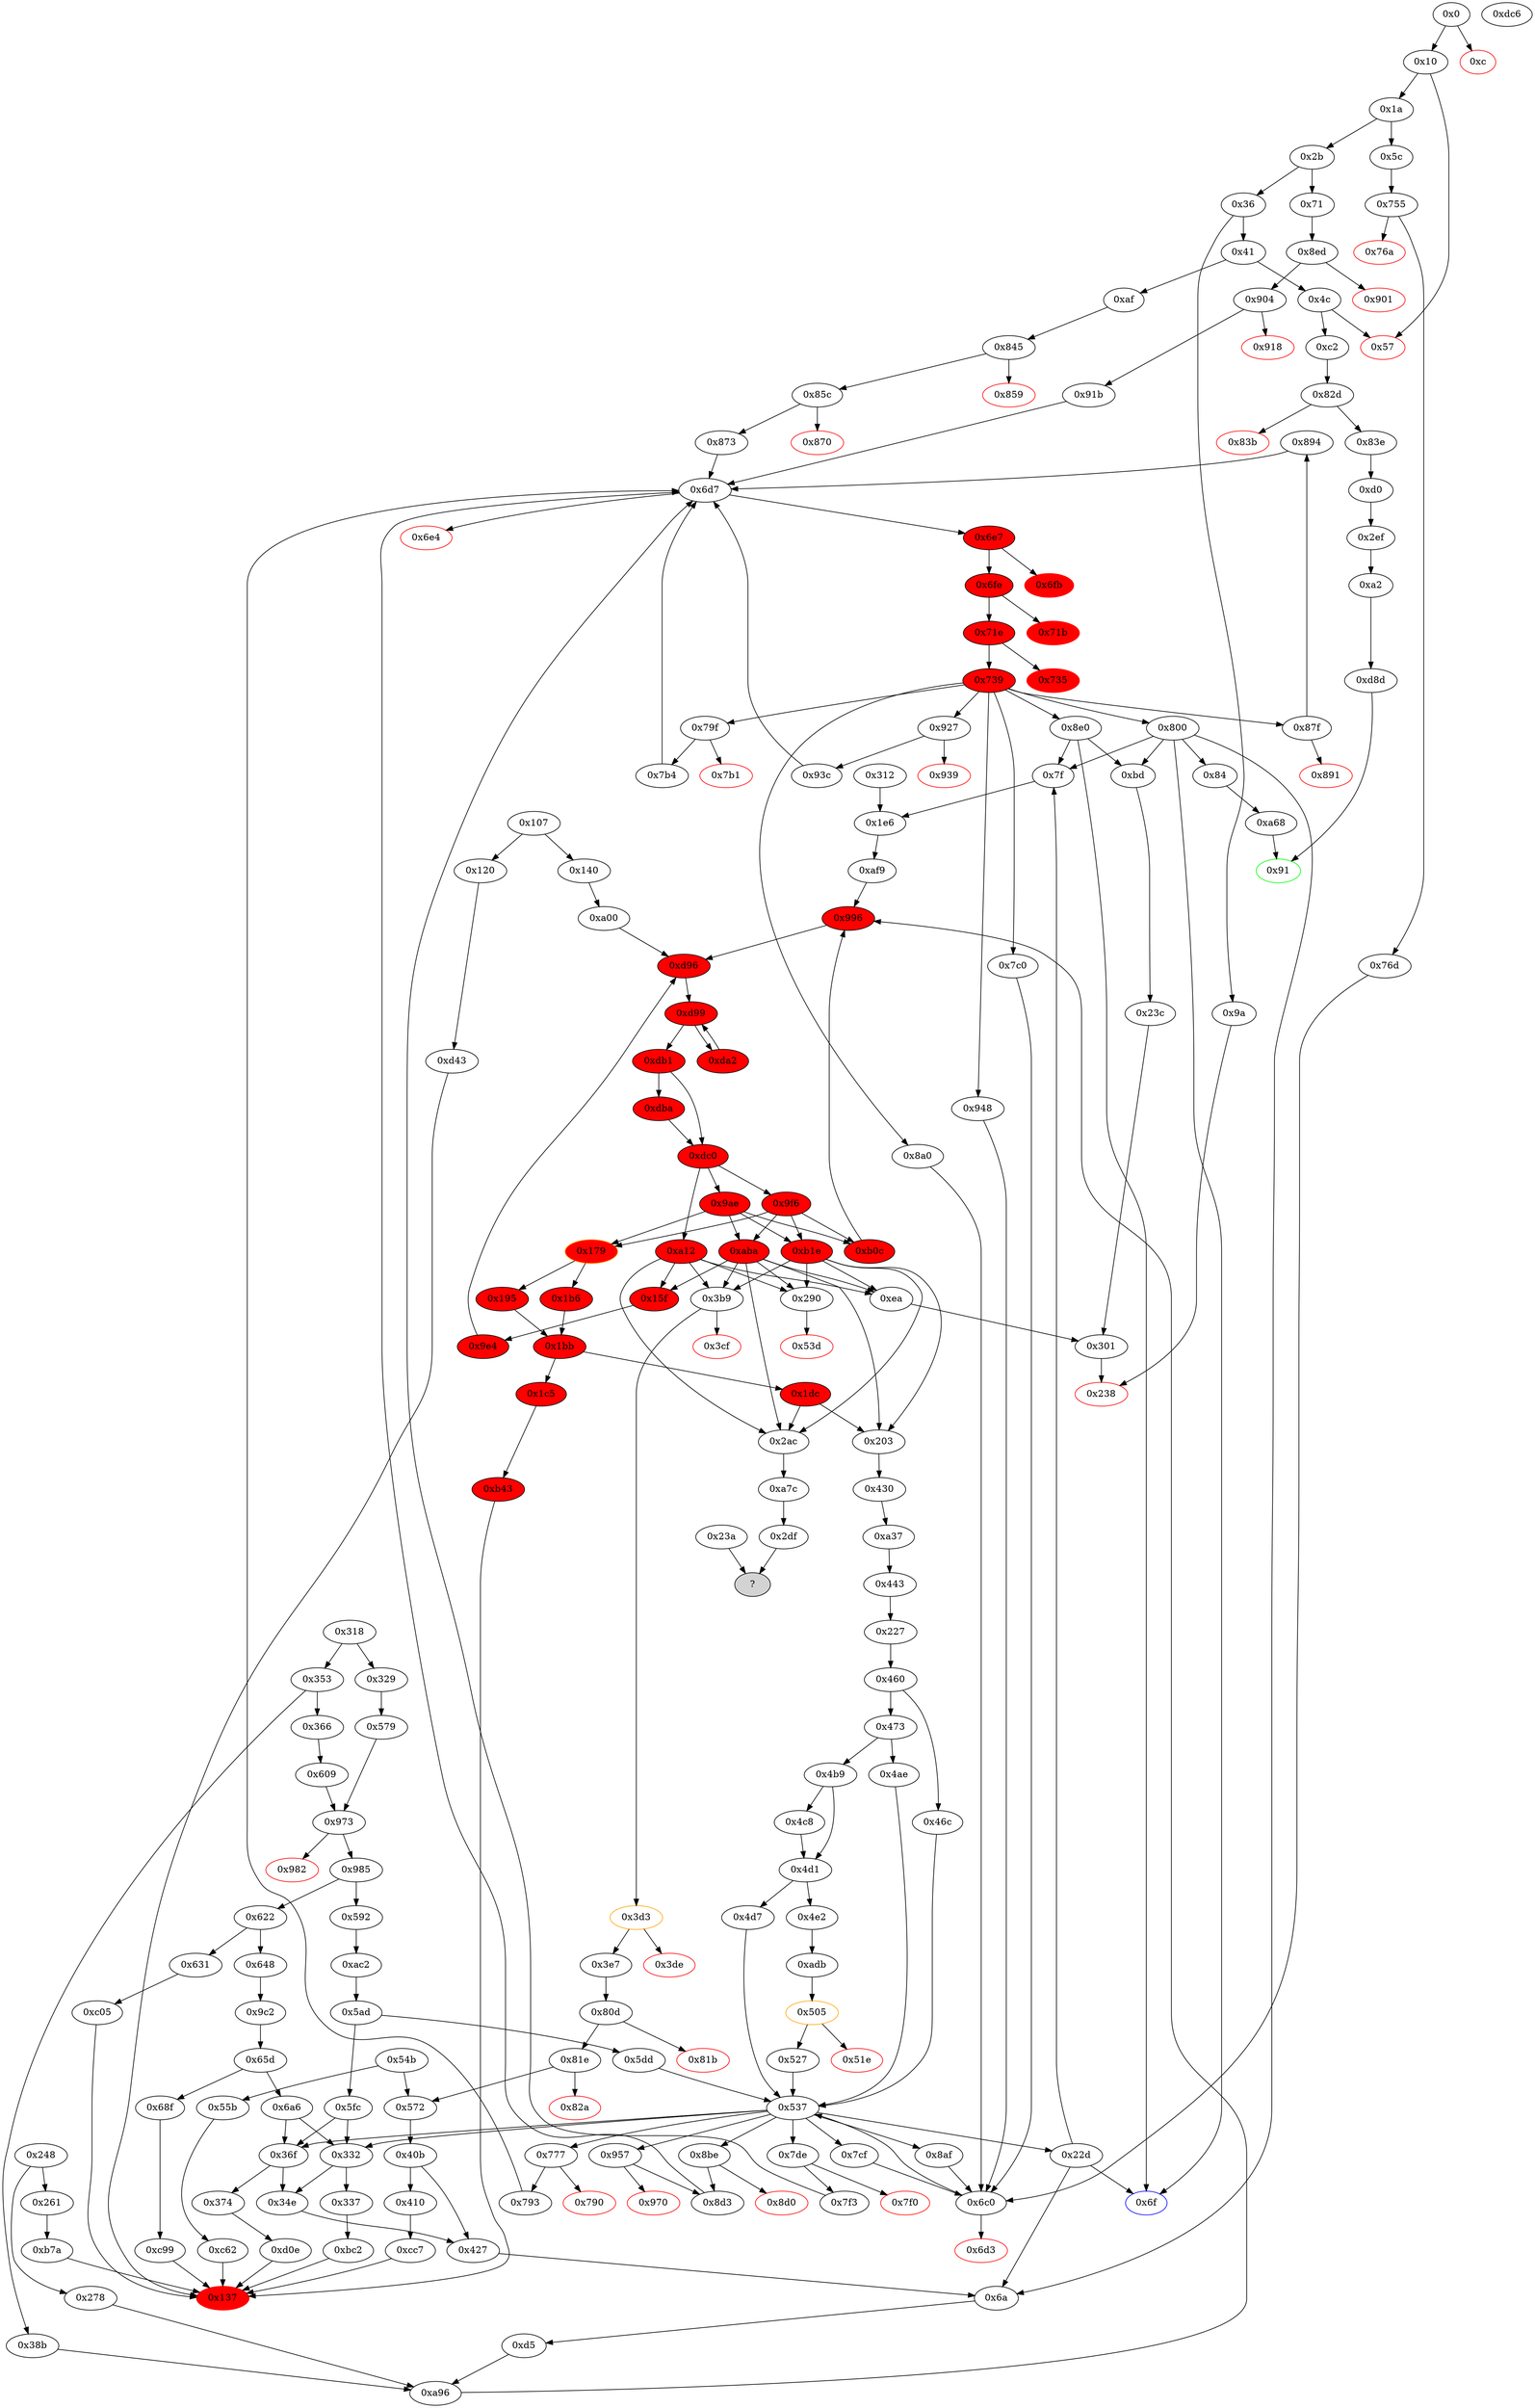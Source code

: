 strict digraph "" {
"0x894" [fillcolor=white, id="0x894", style=filled, tooltip="Block 0x894\n[0x894:0x89f]\n---\nPredecessors: [0x87f]\nSuccessors: [0x6d7]\n---\n0x894 JUMPDEST\n0x895 PUSH2 0x8a0\n0x898 DUP10\n0x899 DUP4\n0x89a DUP11\n0x89b ADD\n0x89c PUSH2 0x6d7\n0x89f JUMP\n---\n0x894: JUMPDEST \n0x895: V696 = 0x8a0\n0x89b: V697 = ADD S7 V692\n0x89c: V698 = 0x6d7\n0x89f: JUMP 0x6d7\n---\nEntry stack: [V13, S13, S12, S11, S10, S9, S8, S7, S6, S5, S4, S3, S2, V692, S0]\nStack pops: 9\nStack additions: [S8, S7, S6, S5, S4, S3, S2, S1, S0, 0x8a0, S8, V697]\nExit stack: [V13, S13, S12, S11, S10, S9, S8, S7, S6, S5, S4, S3, S2, V692, S0, 0x8a0, S8, V697]\n\nDef sites:\nV13: {0x1a.0x1f}\nS13: {0x1a.0x1f, 0x5c.0x5d}\nS12: {0x71.0x72, 0x1a.0x1f, 0x5c.0x60, 0xaf.0xb0}\nS11: {0x71.0x75, 0x1a.0x1f, 0x5c.0x5d, 0xaf.0xb3, 0x5c.0x63}\nS10: {0x1a.0x1f, 0x5c.0x60, 0x5c.0x64, 0x5c.0x5d, 0x71.0x78, 0x71.0x72, 0xaf.0xb0, 0xaf.0xb6}\nS9: {0x1a.0x1f, 0x5c.0x63, 0x5c.0x60, 0x71.0x79, 0x71.0x75, 0x71.0x72, 0x6c0_0x76d.0x6c2, 0xaf.0xb7, 0xaf.0xb3, 0xaf.0xb0}\nS8: {0x6fe_0x91b.0x701, 0x5c.0x64, 0x5c.0x5d, 0x5c.0x63, 0x71.0x78, 0x71.0x75, 0xaf.0xb6, 0xaf.0xb3, 0x6fe_0x793.0x701, 0x6fe_0x873.0x701}\nS7: {0x5c.0x60, 0x5c.0x64, 0x71.0x79, 0x71.0x78, 0x6c0_0x7cf.0x6c2, 0x6c0_0x76d.0x6c2, 0x6c0_0x7c0.0x6c2, 0x6c0_0x8af.0x6c2, 0x6c0_0x8a0.0x6c2, 0x6c0_0x948.0x6c2, 0xaf.0xb7, 0xaf.0xb6}\nS6: {0x6fe_0x91b.0x701, 0x6fe_0x93c.0x701, 0x6fe_0x793.0x701, 0x6fe_0x7b4.0x701, 0x6fe_0x8d3_0x8be.0x701, 0x6fe_0x8d3_0x957.0x701, 0x6fe_0x7f3_0x537_0x5dd.0x701, 0x6fe_0x894.0x701, 0x6fe_0x873.0x701, 0x6fe_0x7f3_0x537_0x6c0.0x701}\nS5: {0x6fe_0x873.0x701, 0x5c.0x64, 0x845.0x846, 0x755.0x75c, 0x755.0x759, 0x8ed.0x8f1, 0x8ed.0x8ee, 0x6fe_0x91b.0x701, 0x6fe_0x793.0x701, 0x845.0x849}\nS4: {0x6fe_0x894.0x701, 0x845.0x849, 0x755.0x75c, 0x755.0x759, 0x755.0x756, 0x8ed.0x8f4, 0x8ed.0x8f1, 0x6fe_0x93c.0x701, 0x6fe_0x7b4.0x701, 0x845.0x84c}\nS3: {0x79f.0x7a6, 0x87f.0x886, 0x755.0x75c, 0x755.0x759, 0x755.0x756, 0x6c0_0x76d.0x6c2, 0x8ed.0x8f1, 0x6c0_0x7cf.0x6c2, 0x6c0_0x7c0.0x6c2, 0x6c0_0x8af.0x6c2, 0x6c0_0x8a0.0x6c2, 0x6c0_0x948.0x6c2, 0x845.0x849, 0x927.0x92e}\nS2: {0x85c.0x85f, 0x755.0x75c, 0x777.0x77f, 0x957.0x95e, 0x6c0_0x7cf.0x6c2, 0x8ed.0x8f4, 0x6c0_0x76d.0x6c2, 0x6c0_0x7c0.0x6c2, 0x6c0_0x8af.0x6c2, 0x6c0_0x8a0.0x6c2, 0x6c0_0x948.0x6c2, 0x845.0x84c, 0x904.0x907}\nV692: {0x87f.0x886}\nS0: {0x7de_0x537_0x5dd.0x7e5, 0x85c.0x85f, 0x8be.0x8c5, 0x957.0x965, 0x7de_0x537_0x6c0.0x7e5, 0x904.0x907, 0x777.0x77f}\n"];
"0x873" [fillcolor=white, id="0x873", style=filled, tooltip="Block 0x873\n[0x873:0x87e]\n---\nPredecessors: [0x85c]\nSuccessors: [0x6d7]\n---\n0x873 JUMPDEST\n0x874 PUSH2 0x87f\n0x877 DUP10\n0x878 DUP4\n0x879 DUP11\n0x87a ADD\n0x87b PUSH2 0x6d7\n0x87e JUMP\n---\n0x873: JUMPDEST \n0x874: V687 = 0x87f\n0x87a: V688 = ADD 0x4 V682\n0x87b: V689 = 0x6d7\n0x87e: JUMP 0x6d7\n---\nEntry stack: [V13, 0x6f, 0xbd, V57, 0x4, 0x0, 0x0, 0x0, 0x0, 0x0, V682, 0xffffffffffffffff]\nStack pops: 9\nStack additions: [S8, S7, S6, S5, S4, S3, S2, S1, S0, 0x87f, S8, V688]\nExit stack: [V13, 0x6f, 0xbd, V57, 0x4, 0x0, 0x0, 0x0, 0x0, 0x0, V682, 0xffffffffffffffff, 0x87f, V57, V688]\n\nDef sites:\nV13: {0x1a.0x1f}\n0x6f: {0xaf.0xb0}\n0xbd: {0xaf.0xb3}\nV57: {0xaf.0xb6}\n0x4: {0xaf.0xb7}\n0x0: {0x845.0x846}\n0x0: {0x845.0x846}\n0x0: {0x845.0x849}\n0x0: {0x845.0x849}\n0x0: {0x845.0x84c}\nV682: {0x85c.0x85e}\n0xffffffffffffffff: {0x85c.0x85f}\n"];
"0xc99" [fillcolor=white, id="0xc99", style=filled, tooltip="Block 0xc99\n[0xc99:0xcc6]\n---\nPredecessors: [0x68f]\nSuccessors: [0x137]\n---\n0xc99 JUMPDEST\n0xc9a PUSH1 0x20\n0xc9c DUP1\n0xc9d DUP3\n0xc9e MSTORE\n0xc9f PUSH1 0x14\n0xca1 SWAP1\n0xca2 DUP3\n0xca3 ADD\n0xca4 MSTORE\n0xca5 PUSH20 0x2134ba1030b63932b0b23c90333634b83832b217\n0xcba PUSH1 0x61\n0xcbc SHL\n0xcbd PUSH1 0x40\n0xcbf DUP3\n0xcc0 ADD\n0xcc1 MSTORE\n0xcc2 PUSH1 0x60\n0xcc4 ADD\n0xcc5 SWAP1\n0xcc6 JUMP\n---\n0xc99: JUMPDEST \n0xc9a: V944 = 0x20\n0xc9e: M[V551] = 0x20\n0xc9f: V945 = 0x14\n0xca3: V946 = ADD V551 0x20\n0xca4: M[V946] = 0x14\n0xca5: V947 = 0x2134ba1030b63932b0b23c90333634b83832b217\n0xcba: V948 = 0x61\n0xcbc: V949 = SHL 0x61 0x2134ba1030b63932b0b23c90333634b83832b217\n0xcbd: V950 = 0x40\n0xcc0: V951 = ADD V551 0x40\n0xcc1: M[V951] = 0x42697420616c726561647920666c69707065642e000000000000000000000000\n0xcc2: V952 = 0x60\n0xcc4: V953 = ADD 0x60 V551\n0xcc6: JUMP 0x137\n---\nEntry stack: [S14, S13, S12, S11, S10, {0x332, 0x36f}, S8, S7, 0x0, S5, S4, V537, V540, 0x137, V551]\nStack pops: 2\nStack additions: [V953]\nExit stack: [S14, S13, S12, S11, S10, {0x332, 0x36f}, S8, S7, 0x0, S5, S4, V537, V540, V953]\n\nDef sites:\nS14: {}\nS13: {}\nS12: {}\nS11: {}\nS10: {}\n{0x332, 0x36f}: {0x329.0x329, 0x366.0x366}\nS8: {}\nS7: {}\n0x0: {0x579.0x57a, 0x609.0x60a}\nS5: {0x985_0x579.0x989, 0x985_0x609.0x989}\nS4: {0x985_0x579.0x98f, 0x985_0x609.0x98f}\nV537: {0x65d.0x675}\nV540: {0x65d.0x681}\n0x137: {0x68f.0x69e}\nV551: {0x68f.0x69d}\n"];
"0xdc0" [fillcolor=red, id="0xdc0", style=filled, tooltip="Block 0xdc0\n[0xdc0:0xdc5]\n---\nPredecessors: [0xdb1, 0xdba]\nSuccessors: [0x9ae, 0x9f6, 0xa12]\n---\n0xdc0 JUMPDEST\n0xdc1 POP\n0xdc2 POP\n0xdc3 POP\n0xdc4 POP\n0xdc5 JUMP\n---\n0xdc0: JUMPDEST \n0xdc5: JUMP {0x9ae, 0x9f6, 0xa12}\n---\nEntry stack: [S33, S32, S31, S30, S29, S28, S27, S26, S25, 0x0, S23, S22, S21, S20, S19, S18, S17, S16, S15, S14, S13, S12, S11, S10, S9, S8, S7, 0x0, S5, {0x9ae, 0x9f6, 0xa12}, S3, S2, S1, S0]\nStack pops: 5\nStack additions: []\nExit stack: [S33, S32, S31, S30, S29, S28, S27, S26, S25, 0x0, S23, S22, S21, S20, S19, S18, S17, S16, S15, S14, S13, S12, S11, S10, S9, S8, S7, 0x0, S5]\n\nDef sites:\nS33: {}\nS32: {}\nS31: {}\nS30: {}\nS29: {}\nS28: {}\nS27: {}\nS26: {}\nS25: {}\n0x0: {0x1e6.0x1e7}\nS23: {0x1a.0x1f, 0x1e6.0x1e7, 0x1e6.0x1e9}\nS22: {0x1e6.0x1e7, 0x1e6.0x1e9, 0x1a.0x1f, 0x5c.0x5d, 0x1e6.0x1f6}\nS21: {0x278.0x279, 0x5c.0x63, 0x71.0x79, 0x1e6.0x1e7, 0x1e6.0x1e9, 0x6c0_0x76d.0x6c2, 0xaf.0xb7, 0x1e6.0x1f6}\nS20: {0x6fe_0x873.0x701, 0x278.0x279, 0x278.0x27b, 0x5c.0x64, 0x1e6.0x1e9, 0x1e6.0x1e7, 0x38b.0x3a2, 0x6fe_0x91b.0x701, 0x6fe_0x793.0x701, 0x1e6.0x1f6}\nS19: {0x6fe_0x7b4.0x701, 0x278.0x279, 0x278.0x27b, 0x278.0x286, 0x755.0x756, 0xd5.0xd6, 0x1e6.0x1f6, 0x1e6.0x1e7, 0x38b.0x3a2, 0x38b.0x3a4, 0x6fe_0x894.0x701, 0x6fe_0x93c.0x701, 0x1e6.0x1e9}\nS18: {0x755.0x756, 0x755.0x759, 0xd5.0xd6, 0xd5.0xe0, 0x1e6.0x1ee, 0x1e6.0x1e7, 0x38b.0x3a2, 0x38b.0x3a4, 0x38b.0x3aa, 0x1e6.0x1f6, 0x845.0x849, 0x278.0x279, 0x278.0x27b, 0x278.0x286, 0x6c0_0x76d.0x6c2, 0x8ed.0x8f1, 0x1e6.0x1e9}\nS17: {0xd5.0xd6, 0xd5.0xe0, 0x1e6.0x1ee, 0x1e6.0x1e9, 0x1e6.0x1e7, 0x38b.0x3a2, 0x38b.0x3a4, 0x38b.0x3aa, 0x140.0x141, 0x278.0x279, 0x278.0x27b, 0x278.0x286, 0x6c0_0x7cf.0x6c2, 0x6c0_0x76d.0x6c2, 0x6c0_0x7c0.0x6c2, 0x6c0_0x8af.0x6c2, 0x6c0_0x8a0.0x6c2, 0x6c0_0x948.0x6c2, 0x1e6.0x1f6}\nS16: {0xd5.0xd6, 0xd5.0xe0, 0x1e6.0x1e7, 0x1e6.0x1e9, 0x1e6.0x1ee, 0x1e6.0x1f6, 0x38b.0x3a2, 0x38b.0x3a4, 0x38b.0x3aa, 0x140.0x141, 0x140.0x14c, 0x6fe_0x7f3_0x537_0x6c0.0x701, 0x6fe_0x7f3_0x537_0x5dd.0x701, 0x278.0x279, 0x278.0x286, 0x278.0x27b, 0x278.0x285, 0x4d7_0x4b9.0x4d7, 0x4d7_0x4c8.0x4d7, 0x46c.0x46d, 0x4ae.0x4ae, 0x527.0x531, 0x1e6.0x1f5}\nS15: {0xd5.0xd6, 0xd5.0xe0, 0xd5.0xdf, 0x1e6.0x1f6, 0x1e6.0x1e9, 0xa96.0xaac, 0x38b.0x3a4, 0x38b.0x3aa, 0x38b.0x3a2, 0x38b.0x3b4, 0x1e6.0x1f5, 0x140.0x14c, 0x140.0x141, 0x140.0x155, 0x1e6.0x1e7, 0xaf9.0xafa, 0x278.0x27b, 0x278.0x286, 0x278.0x279, 0x278.0x285, 0x1e6.0x1ee}\nS14: {0x9f6_0xdc0_0xdba.0x9fa, 0x9f6_0xdc0_0xdb1.0x9fa, 0xd5.0xe0, 0xd5.0xdf, 0xd5.0xd6, 0x1e6.0x1e7, 0x1e6.0x1e9, 0x1e6.0x1ee, 0x9ae_0xdba.0x9bc, 0x1e6.0x1f6, 0xa96.0xaac, 0x38b.0x3aa, 0x38b.0x3b4, 0x38b.0x3a4, 0x38b.0x3a2, 0x140.0x14c, 0x140.0x141, 0x140.0x155, 0xaf9.0xafa, 0x278.0x286, 0x278.0x285, 0x278.0x27b, 0x278.0x279, 0x9ae_0xdb1_0xd96.0x9bc, 0x9ae_0xdb1_0xda2.0x9bc, 0x1e6.0x1f5}\nS13: {0x5c.0x63, 0x9f6_0xdc0_0xdba.0x9fa, 0x9f6_0xdc0_0xdb1.0x9fa, 0xd5.0xdf, 0xd5.0xe0, 0xd5.0xd6, 0x1e6.0x1e9, 0x1e6.0x1f5, 0x1e6.0x1ee, 0x9ae_0xdba.0x9bc, 0xa96.0xaac, 0x38b.0x3b4, 0x38b.0x3aa, 0x38b.0x3a4, 0x38b.0x3a2, 0x140.0x141, 0x140.0x155, 0x140.0x14c, 0xaf9.0xafa, 0x278.0x285, 0x278.0x286, 0x278.0x27b, 0x278.0x279, 0x71.0x79, 0x6c0_0x76d.0x6c2, 0x9ae_0xdb1_0xd96.0x9bc, 0x9ae_0xdb1_0xda2.0x9bc, 0xaf.0xb7, 0x1e6.0x1f6}\nS12: {0x6fe_0x873.0x701, 0x5c.0x64, 0x9f6_0xdc0_0xdba.0x9fa, 0x9f6_0xdc0_0xdb1.0x9fa, 0xd5.0xdf, 0xd5.0xe0, 0xd5.0xd6, 0x1e6.0x1f5, 0x1e6.0x1ee, 0xa96.0xaac, 0x9ae_0xdba.0x9bc, 0x38b.0x3b4, 0x38b.0x3aa, 0x38b.0x3a4, 0x38b.0x3a2, 0x140.0x141, 0x140.0x14c, 0x140.0x155, 0xaf9.0xafa, 0x278.0x285, 0x278.0x286, 0x278.0x27b, 0x278.0x279, 0x9ae_0xdb1_0xd96.0x9bc, 0x9ae_0xdb1_0xda2.0x9bc, 0x6fe_0x91b.0x701, 0x6fe_0x793.0x701, 0x1e6.0x1f6}\nS11: {0x9f6_0xdc0_0xdba.0x9fa, 0x9f6_0xdc0_0xdb1.0x9fa, 0xd5.0xdf, 0xd5.0xe0, 0xd5.0xd6, 0x1e6.0x1ee, 0xa96.0xaac, 0x9ae_0xdba.0x9bc, 0x38b.0x3b4, 0x38b.0x3aa, 0x38b.0x3a4, 0x140.0x141, 0x140.0x14c, 0x140.0x155, 0xaf9.0xafa, 0x278.0x285, 0x278.0x286, 0x278.0x27b, 0x278.0x279, 0x9ae_0xdb1_0xd96.0x9bc, 0x9ae_0xdb1_0xda2.0x9bc, 0x1e6.0x1f5}\nS10: {0x9f6_0xdc0_0xdb1.0x9fa, 0x9f6_0xdc0_0xdba.0x9fa, 0xd5.0xdf, 0xd5.0xe0, 0x1e6.0x1f5, 0xa96.0xaac, 0x9ae_0xdba.0x9bc, 0x38b.0x3b4, 0x38b.0x3aa, 0x140.0x155, 0x140.0x141, 0x140.0x14c, 0xaf9.0xafa, 0x278.0x285, 0x278.0x286, 0x278.0x27b, 0x9ae_0xdb1_0xd96.0x9bc, 0x9ae_0xdb1_0xda2.0x9bc, 0x1e6.0x1ee}\nS9: {0xaf9.0xb00, 0xb0c.0xb15, 0x15f.0x171, 0xa96.0xaaf}\nS8: {0xaf9.0xb06, 0x15f.0x163, 0x9f6_0xdc0_0xdb1.0x9fa, 0x9f6_0xdc0_0xdba.0x9fa, 0xa96.0xab4, 0x9ae_0xdba.0x9bc, 0x9ae_0xdb1_0xd96.0x9bc, 0x9ae_0xdb1_0xda2.0x9bc}\nS7: {0x6fe_0x91b.0x701, 0x5c.0x64, 0xd5.0xd6, 0xd5.0xe0, 0x1e6.0x1e7, 0x1e6.0x1e9, 0x1e6.0x1ee, 0x1e6.0x1f6, 0x38b.0x3a4, 0x38b.0x3aa, 0x38b.0x3a2, 0xa12_0xdc0_0xdba.0xa31, 0x140.0x141, 0x140.0x14c, 0x140.0x154, 0x278.0x286, 0x278.0x27b, 0x278.0x279, 0x278.0x285, 0x6fe_0x793.0x701, 0xa12_0xdc0_0xdb1.0xa31, 0x6fe_0x873.0x701, 0x1e6.0x1f5}\n0x0: {0xa00.0xa01, 0x9e4.0x9e5, 0x996.0x997}\nS5: {0xa00.0xa04, 0x9e4.0x9e8, 0x996.0x99a}\n{0x9ae, 0x9f6, 0xa12}: {0xa00.0xa05, 0x9e4.0x9e9, 0x996.0x99e}\nS3: {0xa00.0xa04, 0x9e4.0x9e8, 0x996.0x99a}\nS2: {0xa12_0xdc0_0xdba.0xa31, 0x140.0x154, 0xa12_0xdc0_0xdb1.0xa31, 0x996.0x9a5}\nS1: {0xa00.0xa0d, 0x9e4.0x9f1, 0x996.0x9a9}\nS0: {0xda2.0xdac, 0xd96.0xd97}\n"];
"0x735" [color=red, fillcolor=red, id="0x735", style=filled, tooltip="Block 0x735\n[0x735:0x738]\n---\nPredecessors: [0x71e]\nSuccessors: []\n---\n0x735 PUSH1 0x0\n0x737 DUP1\n0x738 REVERT\n---\n0x735: V601 = 0x0\n0x738: REVERT 0x0 0x0\n---\nEntry stack: [V13, S20, S19, S18, S17, S16, S15, S14, S13, S12, S11, S10, S9, S8, S7, {0x79f, 0x7c0, 0x800, 0x87f, 0x8a0, 0x8e0, 0x927, 0x948}, S5, S4, S3, S2, 0xffffffffffffffff, S0]\nStack pops: 0\nStack additions: []\nExit stack: [V13, S20, S19, S18, S17, S16, S15, S14, S13, S12, S11, S10, S9, S8, S7, {0x79f, 0x7c0, 0x800, 0x87f, 0x8a0, 0x8e0, 0x927, 0x948}, S5, S4, S3, S2, 0xffffffffffffffff, S0]\n\nDef sites:\nV13: {0x1a.0x1f}\nS20: {0x1a.0x1f, 0x5c.0x5d}\nS19: {0x71.0x72, 0x1a.0x1f, 0x5c.0x60, 0xaf.0xb0}\nS18: {0x71.0x75, 0x1a.0x1f, 0x5c.0x5d, 0xaf.0xb3, 0x5c.0x63}\nS17: {0x1a.0x1f, 0x5c.0x60, 0x5c.0x64, 0x5c.0x5d, 0x71.0x78, 0x71.0x72, 0xaf.0xb0, 0xaf.0xb6}\nS16: {0x1a.0x1f, 0x5c.0x63, 0x5c.0x60, 0x71.0x79, 0x71.0x75, 0x71.0x72, 0x6c0_0x76d.0x6c2, 0xaf.0xb7, 0xaf.0xb3, 0xaf.0xb0}\nS15: {0x6fe_0x91b.0x701, 0x5c.0x64, 0x5c.0x5d, 0x5c.0x63, 0x71.0x78, 0x71.0x75, 0xaf.0xb6, 0xaf.0xb3, 0x6fe_0x793.0x701, 0x6fe_0x873.0x701}\nS14: {0x5c.0x60, 0x5c.0x64, 0x71.0x79, 0x71.0x78, 0x6c0_0x7cf.0x6c2, 0x6c0_0x76d.0x6c2, 0x6c0_0x7c0.0x6c2, 0x6c0_0x8af.0x6c2, 0x6c0_0x8a0.0x6c2, 0x6c0_0x948.0x6c2, 0xaf.0xb7, 0xaf.0xb6}\nS13: {0x6fe_0x91b.0x701, 0x5c.0x63, 0x71.0x79, 0x845.0x849, 0x755.0x759, 0x755.0x756, 0x6c0_0x76d.0x6c2, 0x8ed.0x8f1, 0x8ed.0x8ee, 0xaf.0xb7, 0x6fe_0x793.0x701, 0x6fe_0x873.0x701, 0x845.0x846}\nS12: {0x6fe_0x873.0x701, 0x5c.0x64, 0x845.0x846, 0x755.0x75c, 0x755.0x759, 0x8ed.0x8f1, 0x8ed.0x8ee, 0x6fe_0x91b.0x701, 0x6fe_0x793.0x701, 0x845.0x849}\nS11: {0x6fe_0x894.0x701, 0x845.0x849, 0x755.0x75c, 0x755.0x759, 0x755.0x756, 0x8ed.0x8f4, 0x8ed.0x8f1, 0x6fe_0x93c.0x701, 0x6fe_0x7b4.0x701, 0x845.0x84c}\nS10: {0x79f.0x7a6, 0x87f.0x886, 0x755.0x75c, 0x755.0x759, 0x755.0x756, 0x6c0_0x76d.0x6c2, 0x8ed.0x8f1, 0x6c0_0x7cf.0x6c2, 0x6c0_0x7c0.0x6c2, 0x6c0_0x8af.0x6c2, 0x6c0_0x8a0.0x6c2, 0x6c0_0x948.0x6c2, 0x845.0x849, 0x927.0x92e}\nS9: {0x85c.0x85f, 0x755.0x75c, 0x777.0x77f, 0x957.0x95e, 0x6c0_0x7cf.0x6c2, 0x8ed.0x8f4, 0x6c0_0x76d.0x6c2, 0x6c0_0x7c0.0x6c2, 0x6c0_0x8af.0x6c2, 0x6c0_0x8a0.0x6c2, 0x6c0_0x948.0x6c2, 0x845.0x84c, 0x904.0x907}\nS8: {0x85c.0x85e, 0x79f.0x7a6, 0x87f.0x886, 0x755.0x75c, 0x755.0x759, 0x777.0x77e, 0x8ed.0x8f4, 0x845.0x84c, 0x904.0x906, 0x927.0x92e}\nS7: {0x7de_0x537_0x5dd.0x7e5, 0x85c.0x85f, 0x8be.0x8c5, 0x957.0x965, 0x7de_0x537_0x6c0.0x7e5, 0x904.0x907, 0x777.0x77f}\n{0x79f, 0x7c0, 0x800, 0x87f, 0x8a0, 0x8e0, 0x927, 0x948}: {0x91b.0x91c, 0x93c.0x93d, 0x793.0x794, 0x873.0x874, 0x8d3_0x8be.0x8d5, 0x7b4.0x7b5, 0x894.0x895, 0x7f3_0x537_0x5dd.0x7f5, 0x8d3_0x957.0x8d5, 0x7f3_0x537_0x6c0.0x7f5}\nS5: {0x5c.0x63, 0x5c.0x5d, 0x5c.0x60, 0x71.0x79, 0x71.0x78, 0x71.0x75, 0x5c.0x64, 0x6c0_0x76d.0x6c2, 0xaf.0xb7, 0xaf.0xb6, 0xaf.0xb3}\nS4: {0x91b.0x922, 0x93c.0x943, 0x8d3_0x8be.0x8db, 0x8d3_0x957.0x8db, 0x793.0x79a, 0x873.0x87a, 0x7b4.0x7bb, 0x894.0x89b, 0x7f3_0x537_0x5dd.0x7fb, 0x7f3_0x537_0x6c0.0x7fb}\nS3: {0x6fe_0x91b.0x701, 0x6fe_0x93c.0x701, 0x6fe_0x793.0x701, 0x6fe_0x7b4.0x701, 0x6fe_0x8d3_0x8be.0x701, 0x6fe_0x8d3_0x957.0x701, 0x6fe_0x7f3_0x537_0x5dd.0x701, 0x6fe_0x894.0x701, 0x6fe_0x873.0x701, 0x6fe_0x7f3_0x537_0x6c0.0x701}\nS2: {0x6e7_0x894.0x6e9, 0x6e7_0x91b.0x6e9, 0x6e7_0x793.0x6e9, 0x6e7_0x7b4.0x6e9, 0x6e7_0x873.0x6e9, 0x6e7_0x93c.0x6e9, 0x6e7_0x7f3_0x537_0x5dd.0x6e9, 0x6e7_0x7f3_0x537_0x6c0.0x6e9, 0x6e7_0x8d3_0x8be.0x6e9, 0x6e7_0x8d3_0x957.0x6e9}\n0xffffffffffffffff: {0x6e7_0x793.0x6ea, 0x6e7_0x894.0x6ea, 0x6e7_0x91b.0x6ea, 0x6e7_0x873.0x6ea, 0x6e7_0x7b4.0x6ea, 0x6e7_0x93c.0x6ea, 0x6e7_0x7f3_0x537_0x6c0.0x6ea, 0x6e7_0x7f3_0x537_0x5dd.0x6ea, 0x6e7_0x8d3_0x8be.0x6ea, 0x6e7_0x8d3_0x957.0x6ea}\nS0: {0x6fe_0x91b.0x701, 0x6fe_0x93c.0x701, 0x6fe_0x793.0x701, 0x6fe_0x7b4.0x701, 0x6fe_0x8d3_0x8be.0x701, 0x6fe_0x8d3_0x957.0x701, 0x6fe_0x7f3_0x537_0x5dd.0x701, 0x6fe_0x894.0x701, 0x6fe_0x873.0x701, 0x6fe_0x7f3_0x537_0x6c0.0x701}\n"];
"0x460" [fillcolor=white, id="0x460", style=filled, tooltip="Block 0x460\n[0x460:0x46b]\n---\nPredecessors: [0x227]\nSuccessors: [0x46c, 0x473]\n---\n0x460 JUMPDEST\n0x461 PUSH1 0x0\n0x463 DUP2\n0x464 MLOAD\n0x465 PUSH1 0x41\n0x467 EQ\n0x468 PUSH2 0x473\n0x46b JUMPI\n---\n0x460: JUMPDEST \n0x461: V369 = 0x0\n0x464: V370 = M[S0]\n0x465: V371 = 0x41\n0x467: V372 = EQ 0x41 V370\n0x468: V373 = 0x473\n0x46b: JUMPI 0x473 V372\n---\nEntry stack: [S5, S4, V177, 0x22d, V368, S0]\nStack pops: 1\nStack additions: [S0, 0x0]\nExit stack: [S5, S4, V177, 0x22d, V368, S0, 0x0]\n\nDef sites:\nS5: {}\nS4: {}\nV177: {0x203.0x206}\n0x22d: {0x203.0x215}\nV368: {0x443.0x459}\nS0: {}\n"];
"0xadb" [fillcolor=white, id="0xadb", style=filled, tooltip="Block 0xadb\n[0xadb:0xaf8]\n---\nPredecessors: [0x4e2]\nSuccessors: [0x505]\n---\n0xadb JUMPDEST\n0xadc SWAP4\n0xadd DUP5\n0xade MSTORE\n0xadf PUSH1 0xff\n0xae1 SWAP3\n0xae2 SWAP1\n0xae3 SWAP3\n0xae4 AND\n0xae5 PUSH1 0x20\n0xae7 DUP5\n0xae8 ADD\n0xae9 MSTORE\n0xaea PUSH1 0x40\n0xaec DUP4\n0xaed ADD\n0xaee MSTORE\n0xaef PUSH1 0x60\n0xaf1 DUP3\n0xaf2 ADD\n0xaf3 MSTORE\n0xaf4 PUSH1 0x80\n0xaf6 ADD\n0xaf7 SWAP1\n0xaf8 JUMP\n---\n0xadb: JUMPDEST \n0xade: M[V417] = V368\n0xadf: V857 = 0xff\n0xae4: V858 = AND 0xff V386\n0xae5: V859 = 0x20\n0xae8: V860 = ADD V417 0x20\n0xae9: M[V860] = V858\n0xaea: V861 = 0x40\n0xaed: V862 = ADD V417 0x40\n0xaee: M[V862] = V378\n0xaef: V863 = 0x60\n0xaf2: V864 = ADD V417 0x60\n0xaf3: M[V864] = V381\n0xaf4: V865 = 0x80\n0xaf6: V866 = ADD 0x80 V417\n0xaf8: JUMP 0x505\n---\nEntry stack: [S16, S15, V177, 0x22d, V368, S11, 0x0, V378, V381, V386, 0x1, 0x505, V368, V386, V378, V381, V417]\nStack pops: 6\nStack additions: [V866]\nExit stack: [S16, S15, V177, 0x22d, V368, S11, 0x0, V378, V381, V386, 0x1, V866]\n\nDef sites:\nS16: {}\nS15: {}\nV177: {0x203.0x206}\n0x22d: {0x203.0x215}\nV368: {0x443.0x459}\nS11: {}\n0x0: {0x460.0x461}\nV378: {0x473.0x478}\nV381: {0x473.0x47d}\nV386: {0x473.0x485}\n0x1: {0x4e2.0x4e3}\n0x505: {0x4e2.0x4f9}\nV368: {0x443.0x459}\nV386: {0x473.0x485}\nV378: {0x473.0x478}\nV381: {0x473.0x47d}\nV417: {0x4e2.0x4f8}\n"];
"0x54b" [fillcolor=white, id="0x54b", style=filled, tooltip="Block 0x54b\n[0x54b:0x55a]\n---\nPredecessors: []\nSuccessors: [0x55b, 0x572]\n---\n0x54b SWAP1\n0x54c POP\n0x54d PUSH1 0x1\n0x54f PUSH1 0x1\n0x551 PUSH1 0xa0\n0x553 SHL\n0x554 SUB\n0x555 DUP2\n0x556 AND\n0x557 PUSH2 0x572\n0x55a JUMPI\n---\n0x54d: V445 = 0x1\n0x54f: V446 = 0x1\n0x551: V447 = 0xa0\n0x553: V448 = SHL 0xa0 0x1\n0x554: V449 = SUB 0x10000000000000000000000000000000000000000 0x1\n0x556: V450 = AND S0 0xffffffffffffffffffffffffffffffffffffffff\n0x557: V451 = 0x572\n0x55a: JUMPI 0x572 V450\n---\nEntry stack: []\nStack pops: 2\nStack additions: [S0]\nExit stack: [S0]\n\nDef sites:\n"];
"0x93c" [fillcolor=white, id="0x93c", style=filled, tooltip="Block 0x93c\n[0x93c:0x947]\n---\nPredecessors: [0x927]\nSuccessors: [0x6d7]\n---\n0x93c JUMPDEST\n0x93d PUSH2 0x948\n0x940 DUP10\n0x941 DUP4\n0x942 DUP11\n0x943 ADD\n0x944 PUSH2 0x6d7\n0x947 JUMP\n---\n0x93c: JUMPDEST \n0x93d: V738 = 0x948\n0x943: V739 = ADD S7 V734\n0x944: V740 = 0x6d7\n0x947: JUMP 0x6d7\n---\nEntry stack: [V13, S13, S12, S11, S10, S9, S8, S7, S6, S5, S4, S3, S2, V734, S0]\nStack pops: 9\nStack additions: [S8, S7, S6, S5, S4, S3, S2, S1, S0, 0x948, S8, V739]\nExit stack: [V13, S13, S12, S11, S10, S9, S8, S7, S6, S5, S4, S3, S2, V734, S0, 0x948, S8, V739]\n\nDef sites:\nV13: {0x1a.0x1f}\nS13: {0x1a.0x1f, 0x5c.0x5d}\nS12: {0x71.0x72, 0x1a.0x1f, 0x5c.0x60, 0xaf.0xb0}\nS11: {0x71.0x75, 0x1a.0x1f, 0x5c.0x5d, 0xaf.0xb3, 0x5c.0x63}\nS10: {0x1a.0x1f, 0x5c.0x60, 0x5c.0x64, 0x5c.0x5d, 0x71.0x78, 0x71.0x72, 0xaf.0xb0, 0xaf.0xb6}\nS9: {0x1a.0x1f, 0x5c.0x63, 0x5c.0x60, 0x71.0x79, 0x71.0x75, 0x71.0x72, 0x6c0_0x76d.0x6c2, 0xaf.0xb7, 0xaf.0xb3, 0xaf.0xb0}\nS8: {0x6fe_0x91b.0x701, 0x5c.0x64, 0x5c.0x5d, 0x5c.0x63, 0x71.0x78, 0x71.0x75, 0xaf.0xb6, 0xaf.0xb3, 0x6fe_0x793.0x701, 0x6fe_0x873.0x701}\nS7: {0x5c.0x60, 0x5c.0x64, 0x71.0x79, 0x71.0x78, 0x6c0_0x7cf.0x6c2, 0x6c0_0x76d.0x6c2, 0x6c0_0x7c0.0x6c2, 0x6c0_0x8af.0x6c2, 0x6c0_0x8a0.0x6c2, 0x6c0_0x948.0x6c2, 0xaf.0xb7, 0xaf.0xb6}\nS6: {0x6fe_0x91b.0x701, 0x6fe_0x93c.0x701, 0x6fe_0x793.0x701, 0x6fe_0x7b4.0x701, 0x6fe_0x8d3_0x8be.0x701, 0x6fe_0x8d3_0x957.0x701, 0x6fe_0x7f3_0x537_0x5dd.0x701, 0x6fe_0x894.0x701, 0x6fe_0x873.0x701, 0x6fe_0x7f3_0x537_0x6c0.0x701}\nS5: {0x6fe_0x873.0x701, 0x5c.0x64, 0x845.0x846, 0x755.0x75c, 0x755.0x759, 0x8ed.0x8f1, 0x8ed.0x8ee, 0x6fe_0x91b.0x701, 0x6fe_0x793.0x701, 0x845.0x849}\nS4: {0x6fe_0x894.0x701, 0x845.0x849, 0x755.0x75c, 0x755.0x759, 0x755.0x756, 0x8ed.0x8f4, 0x8ed.0x8f1, 0x6fe_0x93c.0x701, 0x6fe_0x7b4.0x701, 0x845.0x84c}\nS3: {0x79f.0x7a6, 0x87f.0x886, 0x755.0x75c, 0x755.0x759, 0x755.0x756, 0x6c0_0x76d.0x6c2, 0x8ed.0x8f1, 0x6c0_0x7cf.0x6c2, 0x6c0_0x7c0.0x6c2, 0x6c0_0x8af.0x6c2, 0x6c0_0x8a0.0x6c2, 0x6c0_0x948.0x6c2, 0x845.0x849, 0x927.0x92e}\nS2: {0x85c.0x85f, 0x755.0x75c, 0x777.0x77f, 0x957.0x95e, 0x6c0_0x7cf.0x6c2, 0x8ed.0x8f4, 0x6c0_0x76d.0x6c2, 0x6c0_0x7c0.0x6c2, 0x6c0_0x8af.0x6c2, 0x6c0_0x8a0.0x6c2, 0x6c0_0x948.0x6c2, 0x845.0x84c, 0x904.0x907}\nV734: {0x927.0x92e}\nS0: {0x7de_0x537_0x5dd.0x7e5, 0x85c.0x85f, 0x8be.0x8c5, 0x957.0x965, 0x7de_0x537_0x6c0.0x7e5, 0x904.0x907, 0x777.0x77f}\n"];
"0x23a" [fillcolor=white, id="0x23a", style=filled, tooltip="Block 0x23a\n[0x23a:0x23b]\n---\nPredecessors: []\nSuccessors: []\nHas unresolved jump.\n---\n0x23a SWAP1\n0x23b JUMP\n---\n0x23b: JUMP S1\n---\nEntry stack: []\nStack pops: 2\nStack additions: [S0]\nExit stack: [S0]\n\nDef sites:\n"];
"0x592" [fillcolor=white, id="0x592", style=filled, tooltip="Block 0x592\n[0x592:0x5ac]\n---\nPredecessors: [0x985]\nSuccessors: [0xac2]\n---\n0x592 JUMPDEST\n0x593 PUSH1 0x40\n0x595 MLOAD\n0x596 SWAP2\n0x597 SWAP4\n0x598 POP\n0x599 SWAP2\n0x59a POP\n0x59b PUSH1 0x0\n0x59d SWAP1\n0x59e PUSH2 0x5ad\n0x5a1 SWAP1\n0x5a2 DUP8\n0x5a3 SWAP1\n0x5a4 DUP6\n0x5a5 SWAP1\n0x5a6 PUSH1 0x20\n0x5a8 ADD\n0x5a9 PUSH2 0xac2\n0x5ac JUMP\n---\n0x592: JUMPDEST \n0x593: V469 = 0x40\n0x595: V470 = M[0x40]\n0x59b: V471 = 0x0\n0x59e: V472 = 0x5ad\n0x5a6: V473 = 0x20\n0x5a8: V474 = ADD 0x20 V470\n0x5a9: V475 = 0xac2\n0x5ac: JUMP 0xac2\n---\nEntry stack: [S12, S11, S10, S9, S8, {0x332, 0x36f}, S6, S5, 0x0, 0x0, 0x0, V760, V763]\nStack pops: 7\nStack additions: [S6, S5, S4, S1, S0, 0x0, 0x5ad, S6, S1, V474]\nExit stack: [S12, S11, S10, S9, S8, {0x332, 0x36f}, S6, S5, 0x0, V760, V763, 0x0, 0x5ad, S6, V760, V474]\n\nDef sites:\nS12: {}\nS11: {}\nS10: {}\nS9: {}\nS8: {}\n{0x332, 0x36f}: {0x329.0x329, 0x366.0x366}\nS6: {}\nS5: {}\n0x0: {0x579.0x57a, 0x609.0x60a}\n0x0: {0x579.0x57a, 0x609.0x60a}\n0x0: {0x579.0x57d, 0x609.0x60d}\nV760: {0x985.0x989}\nV763: {0x985.0x98f}\n"];
"0x9a" [fillcolor=white, id="0x9a", style=filled, tooltip="Block 0x9a\n[0x9a:0xa1]\n---\nPredecessors: [0x36]\nSuccessors: [0x238]\n---\n0x9a JUMPDEST\n0x9b PUSH2 0xa2\n0x9e PUSH2 0x238\n0xa1 JUMP\n---\n0x9a: JUMPDEST \n0x9b: V49 = 0xa2\n0x9e: V50 = 0x238\n0xa1: JUMP 0x238\n---\nEntry stack: [V13]\nStack pops: 0\nStack additions: [0xa2]\nExit stack: [V13, 0xa2]\n\nDef sites:\nV13: {0x1a.0x1f}\n"];
"0x2df" [fillcolor=white, id="0x2df", style=filled, tooltip="Block 0x2df\n[0x2df:0x2ee]\n---\nPredecessors: [0xa7c]\nSuccessors: []\nHas unresolved jump.\n---\n0x2df JUMPDEST\n0x2e0 PUSH1 0x40\n0x2e2 MLOAD\n0x2e3 DUP1\n0x2e4 SWAP2\n0x2e5 SUB\n0x2e6 SWAP1\n0x2e7 LOG1\n0x2e8 POP\n0x2e9 POP\n0x2ea POP\n0x2eb POP\n0x2ec POP\n0x2ed POP\n0x2ee JUMP\n---\n0x2df: JUMPDEST \n0x2e0: V239 = 0x40\n0x2e2: V240 = M[0x40]\n0x2e5: V241 = SUB V833 V240\n0x2e7: LOG V240 V241 0x9e48df7857bd0c1e0d31bb8a85d42cf1874817895f171c917f6ee2cea73ec20\n0x2ee: JUMP S8\n---\nEntry stack: [S4, S3, S2, 0x9e48df7857bd0c1e0d31bb8a85d42cf1874817895f171c917f6ee2cea73ec20, V833]\nStack pops: 9\nStack additions: []\nExit stack: []\n\nDef sites:\nS4: {}\nS3: {}\nS2: {}\n0x9e48df7857bd0c1e0d31bb8a85d42cf1874817895f171c917f6ee2cea73ec20: {0x2ac.0x2af}\nV833: {0xa7c.0xa93}\n"];
"0x8e0" [fillcolor=white, id="0x8e0", style=filled, tooltip="Block 0x8e0\n[0x8e0:0x8ec]\n---\nPredecessors: [0x739]\nSuccessors: [0x6f, 0x7f, 0xbd]\n---\n0x8e0 JUMPDEST\n0x8e1 SWAP2\n0x8e2 POP\n0x8e3 POP\n0x8e4 SWAP3\n0x8e5 SWAP6\n0x8e6 POP\n0x8e7 SWAP3\n0x8e8 SWAP6\n0x8e9 SWAP1\n0x8ea SWAP4\n0x8eb POP\n0x8ec JUMP\n---\n0x8e0: JUMPDEST \n0x8ec: JUMP S9\n---\nEntry stack: [V13, S14, S13, S12, S11, S10, S9, S8, S7, S6, S5, S4, S3, S2, S1, S0]\nStack pops: 10\nStack additions: [S6, S5, S4, S3, S0]\nExit stack: [V13, S14, S13, S12, S11, S10, S6, S5, S4, S3, S0]\n\nDef sites:\nV13: {0x1a.0x1f}\nS14: {0x1a.0x1f, 0x5c.0x5d}\nS13: {0x71.0x72, 0x1a.0x1f, 0x5c.0x60, 0xaf.0xb0}\nS12: {0x71.0x75, 0x1a.0x1f, 0x5c.0x5d, 0xaf.0xb3, 0x5c.0x63}\nS11: {0x1a.0x1f, 0x5c.0x60, 0x5c.0x64, 0x5c.0x5d, 0x71.0x78, 0x71.0x72, 0xaf.0xb0, 0xaf.0xb6}\nS10: {0x1a.0x1f, 0x5c.0x63, 0x5c.0x60, 0x71.0x79, 0x71.0x75, 0x71.0x72, 0x6c0_0x76d.0x6c2, 0xaf.0xb7, 0xaf.0xb3, 0xaf.0xb0}\nS9: {0x6fe_0x91b.0x701, 0x5c.0x64, 0x5c.0x5d, 0x5c.0x63, 0x71.0x78, 0x71.0x75, 0xaf.0xb6, 0xaf.0xb3, 0x6fe_0x793.0x701, 0x6fe_0x873.0x701}\nS8: {0x5c.0x60, 0x5c.0x64, 0x71.0x79, 0x71.0x78, 0x6c0_0x7cf.0x6c2, 0x6c0_0x76d.0x6c2, 0x6c0_0x7c0.0x6c2, 0x6c0_0x8af.0x6c2, 0x6c0_0x8a0.0x6c2, 0x6c0_0x948.0x6c2, 0xaf.0xb7, 0xaf.0xb6}\nS7: {0x6fe_0x91b.0x701, 0x5c.0x63, 0x71.0x79, 0x845.0x849, 0x755.0x759, 0x755.0x756, 0x6c0_0x76d.0x6c2, 0x8ed.0x8f1, 0x8ed.0x8ee, 0xaf.0xb7, 0x6fe_0x793.0x701, 0x6fe_0x873.0x701, 0x845.0x846}\nS6: {0x6fe_0x873.0x701, 0x5c.0x64, 0x845.0x846, 0x755.0x75c, 0x755.0x759, 0x8ed.0x8f1, 0x8ed.0x8ee, 0x6fe_0x91b.0x701, 0x6fe_0x793.0x701, 0x845.0x849}\nS5: {0x6fe_0x894.0x701, 0x845.0x849, 0x755.0x75c, 0x755.0x759, 0x755.0x756, 0x8ed.0x8f4, 0x8ed.0x8f1, 0x6fe_0x93c.0x701, 0x6fe_0x7b4.0x701, 0x845.0x84c}\nS4: {0x79f.0x7a6, 0x87f.0x886, 0x755.0x75c, 0x755.0x759, 0x755.0x756, 0x6c0_0x76d.0x6c2, 0x8ed.0x8f1, 0x6c0_0x7cf.0x6c2, 0x6c0_0x7c0.0x6c2, 0x6c0_0x8af.0x6c2, 0x6c0_0x8a0.0x6c2, 0x6c0_0x948.0x6c2, 0x845.0x849, 0x927.0x92e}\nS3: {0x85c.0x85f, 0x755.0x75c, 0x777.0x77f, 0x957.0x95e, 0x6c0_0x7cf.0x6c2, 0x8ed.0x8f4, 0x6c0_0x76d.0x6c2, 0x6c0_0x7c0.0x6c2, 0x6c0_0x8af.0x6c2, 0x6c0_0x8a0.0x6c2, 0x6c0_0x948.0x6c2, 0x845.0x84c, 0x904.0x907}\nS2: {0x85c.0x85e, 0x79f.0x7a6, 0x87f.0x886, 0x755.0x75c, 0x755.0x759, 0x777.0x77e, 0x8ed.0x8f4, 0x845.0x84c, 0x904.0x906, 0x927.0x92e}\nS1: {0x7de_0x537_0x5dd.0x7e5, 0x85c.0x85f, 0x8be.0x8c5, 0x957.0x965, 0x7de_0x537_0x6c0.0x7e5, 0x904.0x907, 0x777.0x77f}\nS0: {0x6fe_0x91b.0x701, 0x6fe_0x93c.0x701, 0x6fe_0x793.0x701, 0x6fe_0x7b4.0x701, 0x6fe_0x8d3_0x8be.0x701, 0x6fe_0x8d3_0x957.0x701, 0x6fe_0x7f3_0x537_0x5dd.0x701, 0x6fe_0x894.0x701, 0x6fe_0x873.0x701, 0x6fe_0x7f3_0x537_0x6c0.0x701}\n"];
"0x5c" [fillcolor=white, id="0x5c", style=filled, tooltip="Block 0x5c\n[0x5c:0x69]\n---\nPredecessors: [0x1a]\nSuccessors: [0x755]\n---\n0x5c JUMPDEST\n0x5d PUSH2 0x6f\n0x60 PUSH2 0x6a\n0x63 CALLDATASIZE\n0x64 PUSH1 0x4\n0x66 PUSH2 0x755\n0x69 JUMP\n---\n0x5c: JUMPDEST \n0x5d: V30 = 0x6f\n0x60: V31 = 0x6a\n0x63: V32 = CALLDATASIZE\n0x64: V33 = 0x4\n0x66: V34 = 0x755\n0x69: JUMP 0x755\n---\nEntry stack: [V13]\nStack pops: 0\nStack additions: [0x6f, 0x6a, V32, 0x4]\nExit stack: [V13, 0x6f, 0x6a, V32, 0x4]\n\nDef sites:\nV13: {0x1a.0x1f}\n"];
"0x410" [fillcolor=white, id="0x410", style=filled, tooltip="Block 0x410\n[0x410:0x426]\n---\nPredecessors: [0x40b]\nSuccessors: [0xcc7]\n---\n0x410 PUSH1 0x40\n0x412 MLOAD\n0x413 PUSH3 0x461bcd\n0x417 PUSH1 0xe5\n0x419 SHL\n0x41a DUP2\n0x41b MSTORE\n0x41c PUSH1 0x4\n0x41e ADD\n0x41f PUSH2 0x137\n0x422 SWAP1\n0x423 PUSH2 0xcc7\n0x426 JUMP\n---\n0x410: V343 = 0x40\n0x412: V344 = M[0x40]\n0x413: V345 = 0x461bcd\n0x417: V346 = 0xe5\n0x419: V347 = SHL 0xe5 0x461bcd\n0x41b: M[V344] = 0x8c379a000000000000000000000000000000000000000000000000000000000\n0x41c: V348 = 0x4\n0x41e: V349 = ADD 0x4 V344\n0x41f: V350 = 0x137\n0x423: V351 = 0xcc7\n0x426: JUMP 0xcc7\n---\nEntry stack: []\nStack pops: 0\nStack additions: [0x137, V349]\nExit stack: [0x137, V349]\n\nDef sites:\n"];
"0x6c0" [fillcolor=white, id="0x6c0", style=filled, tooltip="Block 0x6c0\n[0x6c0:0x6d2]\n---\nPredecessors: [0x76d, 0x7c0, 0x7cf, 0x8a0, 0x8af, 0x948]\nSuccessors: [0x537, 0x6d3]\n---\n0x6c0 JUMPDEST\n0x6c1 DUP1\n0x6c2 CALLDATALOAD\n0x6c3 PUSH1 0x1\n0x6c5 PUSH1 0x1\n0x6c7 PUSH1 0xa0\n0x6c9 SHL\n0x6ca SUB\n0x6cb DUP2\n0x6cc AND\n0x6cd DUP2\n0x6ce EQ\n0x6cf PUSH2 0x537\n0x6d2 JUMPI\n---\n0x6c0: JUMPDEST \n0x6c2: V559 = CALLDATALOAD S0\n0x6c3: V560 = 0x1\n0x6c5: V561 = 0x1\n0x6c7: V562 = 0xa0\n0x6c9: V563 = SHL 0xa0 0x1\n0x6ca: V564 = SUB 0x10000000000000000000000000000000000000000 0x1\n0x6cc: V565 = AND V559 0xffffffffffffffffffffffffffffffffffffffff\n0x6ce: V566 = EQ V559 V565\n0x6cf: V567 = 0x537\n0x6d2: JUMPI 0x537 V566\n---\nEntry stack: [V13, S16, S15, S14, S13, S12, S11, S10, S9, S8, S7, S6, S5, S4, S3, {0x777, 0x7cf, 0x7de, 0x8af, 0x8be, 0x957}, S1, S0]\nStack pops: 1\nStack additions: [S0, V559]\nExit stack: [V13, S16, S15, S14, S13, S12, S11, S10, S9, S8, S7, S6, S5, S4, S3, {0x777, 0x7cf, 0x7de, 0x8af, 0x8be, 0x957}, S1, S0, V559]\n\nDef sites:\nV13: {0x1a.0x1f}\nS16: {0x1a.0x1f, 0x5c.0x5d}\nS15: {0x71.0x72, 0x1a.0x1f, 0x5c.0x60, 0xaf.0xb0}\nS14: {0x71.0x75, 0xaf.0xb3, 0x1a.0x1f, 0x5c.0x5d, 0x5c.0x63}\nS13: {0x1a.0x1f, 0x5c.0x60, 0x5c.0x64, 0x5c.0x5d, 0x71.0x78, 0x71.0x72, 0xaf.0xb0, 0xaf.0xb6}\nS12: {0x1a.0x1f, 0x5c.0x5d, 0x5c.0x63, 0x5c.0x60, 0x71.0x79, 0x71.0x75, 0x71.0x72, 0x6c0_0x76d.0x6c2, 0xaf.0xb7, 0xaf.0xb3, 0xaf.0xb0}\nS11: {0x6fe_0x873.0x701, 0x5c.0x60, 0x5c.0x64, 0x5c.0x5d, 0x5c.0x63, 0x71.0x78, 0x71.0x75, 0xaf.0xb6, 0xaf.0xb3, 0x6fe_0x91b.0x701, 0x6fe_0x793.0x701}\nS10: {0x5c.0x63, 0x5c.0x60, 0x5c.0x64, 0x71.0x79, 0x71.0x78, 0x6c0_0x7cf.0x6c2, 0x6c0_0x76d.0x6c2, 0x6c0_0x7c0.0x6c2, 0x6c0_0x8af.0x6c2, 0x6c0_0x8a0.0x6c2, 0x6c0_0x948.0x6c2, 0xaf.0xb7, 0xaf.0xb6}\nS9: {0x6fe_0x793.0x701, 0x5c.0x64, 0x5c.0x63, 0x71.0x79, 0x845.0x846, 0x755.0x759, 0x755.0x756, 0x6c0_0x76d.0x6c2, 0x8ed.0x8f1, 0x8ed.0x8ee, 0xaf.0xb7, 0x6fe_0x873.0x701, 0x6fe_0x91b.0x701, 0x845.0x849}\nS8: {0x6fe_0x793.0x701, 0x6fe_0x7b4.0x701, 0x6fe_0x894.0x701, 0x6fe_0x873.0x701, 0x6fe_0x8d3_0x8be.0x701, 0x6fe_0x8d3_0x957.0x701, 0x755.0x756, 0x6fe_0x7f3_0x537_0x6c0.0x701, 0x6fe_0x91b.0x701, 0x6fe_0x93c.0x701, 0x6fe_0x7f3_0x537_0x5dd.0x701}\nS7: {0x6fe_0x93c.0x701, 0x755.0x756, 0x755.0x75c, 0x755.0x759, 0x4ae.0x4ae, 0x6c0_0x948.0x6c2, 0x5dd_0x5ad_0x579.0x5ec, 0x5dd_0x5ad_0x609.0x5ec, 0x845.0x84c, 0x845.0x849, 0x4d7_0x4c8.0x4d7, 0x4d7_0x4b9.0x4d7, 0x6c0_0x7cf.0x6c2, 0x8ed.0x8f4, 0x8ed.0x8f1, 0x6c0_0x76d.0x6c2, 0x46c.0x46d, 0x6fe_0x7b4.0x701, 0x6c0_0x7c0.0x6c2, 0x6fe_0x894.0x701, 0x6c0_0x8af.0x6c2, 0x6c0_0x8a0.0x6c2, 0x527.0x531}\nS6: {0x79f.0x7a6, 0x87f.0x886, 0x755.0x759, 0x755.0x75c, 0x755.0x756, 0x6c0_0x76d.0x6c2, 0x8ed.0x8f1, 0x6c0_0x7cf.0x6c2, 0x6c0_0x7c0.0x6c2, 0x6c0_0x8af.0x6c2, 0x6c0_0x8a0.0x6c2, 0x6c0_0x948.0x6c2, 0x845.0x849, 0x927.0x92e}\nS5: {0x85c.0x85f, 0x755.0x759, 0x755.0x75c, 0x957.0x95e, 0x777.0x77f, 0x6c0_0x7cf.0x6c2, 0x8ed.0x8f4, 0x6c0_0x76d.0x6c2, 0x6c0_0x7c0.0x6c2, 0x6c0_0x8af.0x6c2, 0x6c0_0x8a0.0x6c2, 0x6c0_0x948.0x6c2, 0x845.0x84c, 0x904.0x907}\nS4: {0x85c.0x85e, 0x79f.0x7a6, 0x87f.0x886, 0x755.0x75c, 0x755.0x759, 0x777.0x77e, 0x8ed.0x8f4, 0x845.0x84c, 0x904.0x906, 0x927.0x92e}\nS3: {0x85c.0x85f, 0x8be.0x8c5, 0x755.0x75c, 0x7de_0x537_0x6c0.0x7e5, 0x957.0x965, 0x777.0x77f, 0x203.0x206, 0x7de_0x537_0x5dd.0x7e5, 0x904.0x907}\n{0x777, 0x7cf, 0x7de, 0x8af, 0x8be, 0x957}: {0x948.0x94b, 0x76d.0x76e, 0x8af.0x8b2, 0x7cf.0x7d2, 0x8a0.0x8a3, 0x7c0.0x7c3}\nS1: {0x6fe_0x91b.0x701, 0x1a.0x1f, 0x5c.0x63, 0x5c.0x60, 0x5c.0x5d, 0x5c.0x64, 0x71.0x79, 0x71.0x75, 0x71.0x72, 0x71.0x78, 0x6c0_0x76d.0x6c2, 0xaf.0xb7, 0xaf.0xb3, 0x6fe_0x793.0x701, 0xaf.0xb0, 0x6fe_0x873.0x701, 0xaf.0xb6}\nS0: {0x948.0x952, 0x5c.0x64, 0x8af.0x8b9, 0x7cf.0x7d9, 0x8a0.0x8aa, 0x7c0.0x7ca}\n"];
"0x622" [fillcolor=white, id="0x622", style=filled, tooltip="Block 0x622\n[0x622:0x630]\n---\nPredecessors: [0x985]\nSuccessors: [0x631, 0x648]\n---\n0x622 JUMPDEST\n0x623 SWAP2\n0x624 POP\n0x625 SWAP2\n0x626 POP\n0x627 PUSH2 0x181e\n0x62a DUP3\n0x62b LT\n0x62c ISZERO\n0x62d PUSH2 0x648\n0x630 JUMPI\n---\n0x622: JUMPDEST \n0x627: V508 = 0x181e\n0x62b: V509 = LT V760 0x181e\n0x62c: V510 = ISZERO V509\n0x62d: V511 = 0x648\n0x630: JUMPI 0x648 V510\n---\nEntry stack: [S12, S11, S10, S9, S8, {0x332, 0x36f}, S6, S5, 0x0, 0x0, 0x0, V760, V763]\nStack pops: 4\nStack additions: [S1, S0]\nExit stack: [S12, S11, S10, S9, S8, {0x332, 0x36f}, S6, S5, 0x0, V760, V763]\n\nDef sites:\nS12: {}\nS11: {}\nS10: {}\nS9: {}\nS8: {}\n{0x332, 0x36f}: {0x329.0x329, 0x366.0x366}\nS6: {}\nS5: {}\n0x0: {0x579.0x57a, 0x609.0x60a}\n0x0: {0x579.0x57a, 0x609.0x60a}\n0x0: {0x579.0x57d, 0x609.0x60d}\nV760: {0x985.0x989}\nV763: {0x985.0x98f}\n"];
"0x46c" [fillcolor=white, id="0x46c", style=filled, tooltip="Block 0x46c\n[0x46c:0x472]\n---\nPredecessors: [0x460]\nSuccessors: [0x537]\n---\n0x46c POP\n0x46d PUSH1 0x0\n0x46f PUSH2 0x537\n0x472 JUMP\n---\n0x46d: V374 = 0x0\n0x46f: V375 = 0x537\n0x472: JUMP 0x537\n---\nEntry stack: [S6, S5, V177, 0x22d, V368, S1, 0x0]\nStack pops: 1\nStack additions: [0x0]\nExit stack: [S6, S5, V177, 0x22d, V368, S1, 0x0]\n\nDef sites:\nS6: {}\nS5: {}\nV177: {0x203.0x206}\n0x22d: {0x203.0x215}\nV368: {0x443.0x459}\nS1: {}\n0x0: {0x460.0x461}\n"];
"0x7b1" [color=red, fillcolor=white, id="0x7b1", style=filled, tooltip="Block 0x7b1\n[0x7b1:0x7b3]\n---\nPredecessors: [0x79f]\nSuccessors: []\n---\n0x7b1 DUP4\n0x7b2 DUP5\n0x7b3 REVERT\n---\n0x7b3: REVERT S3 S3\n---\nEntry stack: [V13, S13, S12, S11, S10, S9, S8, S7, S6, S5, S4, S3, S2, V632, S0]\nStack pops: 4\nStack additions: [S3, S2, S1, S0]\nExit stack: [V13, S13, S12, S11, S10, S9, S8, S7, S6, S5, S4, S3, S2, V632, S0]\n\nDef sites:\nV13: {0x1a.0x1f}\nS13: {0x1a.0x1f, 0x5c.0x5d}\nS12: {0x71.0x72, 0x1a.0x1f, 0x5c.0x60, 0xaf.0xb0}\nS11: {0x71.0x75, 0x1a.0x1f, 0x5c.0x5d, 0xaf.0xb3, 0x5c.0x63}\nS10: {0x1a.0x1f, 0x5c.0x60, 0x5c.0x64, 0x5c.0x5d, 0x71.0x78, 0x71.0x72, 0xaf.0xb0, 0xaf.0xb6}\nS9: {0x1a.0x1f, 0x5c.0x63, 0x5c.0x60, 0x71.0x79, 0x71.0x75, 0x71.0x72, 0x6c0_0x76d.0x6c2, 0xaf.0xb7, 0xaf.0xb3, 0xaf.0xb0}\nS8: {0x6fe_0x91b.0x701, 0x5c.0x64, 0x5c.0x5d, 0x5c.0x63, 0x71.0x78, 0x71.0x75, 0xaf.0xb6, 0xaf.0xb3, 0x6fe_0x793.0x701, 0x6fe_0x873.0x701}\nS7: {0x5c.0x60, 0x5c.0x64, 0x71.0x79, 0x71.0x78, 0x6c0_0x7cf.0x6c2, 0x6c0_0x76d.0x6c2, 0x6c0_0x7c0.0x6c2, 0x6c0_0x8af.0x6c2, 0x6c0_0x8a0.0x6c2, 0x6c0_0x948.0x6c2, 0xaf.0xb7, 0xaf.0xb6}\nS6: {0x6fe_0x91b.0x701, 0x6fe_0x93c.0x701, 0x6fe_0x793.0x701, 0x6fe_0x7b4.0x701, 0x6fe_0x8d3_0x8be.0x701, 0x6fe_0x8d3_0x957.0x701, 0x6fe_0x7f3_0x537_0x5dd.0x701, 0x6fe_0x894.0x701, 0x6fe_0x873.0x701, 0x6fe_0x7f3_0x537_0x6c0.0x701}\nS5: {0x6fe_0x873.0x701, 0x5c.0x64, 0x845.0x846, 0x755.0x75c, 0x755.0x759, 0x8ed.0x8f1, 0x8ed.0x8ee, 0x6fe_0x91b.0x701, 0x6fe_0x793.0x701, 0x845.0x849}\nS4: {0x6fe_0x894.0x701, 0x845.0x849, 0x755.0x75c, 0x755.0x759, 0x755.0x756, 0x8ed.0x8f4, 0x8ed.0x8f1, 0x6fe_0x93c.0x701, 0x6fe_0x7b4.0x701, 0x845.0x84c}\nS3: {0x79f.0x7a6, 0x87f.0x886, 0x755.0x75c, 0x755.0x759, 0x755.0x756, 0x6c0_0x76d.0x6c2, 0x8ed.0x8f1, 0x6c0_0x7cf.0x6c2, 0x6c0_0x7c0.0x6c2, 0x6c0_0x8af.0x6c2, 0x6c0_0x8a0.0x6c2, 0x6c0_0x948.0x6c2, 0x845.0x849, 0x927.0x92e}\nS2: {0x85c.0x85f, 0x755.0x75c, 0x777.0x77f, 0x957.0x95e, 0x6c0_0x7cf.0x6c2, 0x8ed.0x8f4, 0x6c0_0x76d.0x6c2, 0x6c0_0x7c0.0x6c2, 0x6c0_0x8af.0x6c2, 0x6c0_0x8a0.0x6c2, 0x6c0_0x948.0x6c2, 0x845.0x84c, 0x904.0x907}\nV632: {0x79f.0x7a6}\nS0: {0x7de_0x537_0x5dd.0x7e5, 0x85c.0x85f, 0x8be.0x8c5, 0x957.0x965, 0x7de_0x537_0x6c0.0x7e5, 0x904.0x907, 0x777.0x77f}\n"];
"0x261" [fillcolor=white, id="0x261", style=filled, tooltip="Block 0x261\n[0x261:0x277]\n---\nPredecessors: [0x248]\nSuccessors: [0xb7a]\n---\n0x261 PUSH1 0x40\n0x263 MLOAD\n0x264 PUSH3 0x461bcd\n0x268 PUSH1 0xe5\n0x26a SHL\n0x26b DUP2\n0x26c MSTORE\n0x26d PUSH1 0x4\n0x26f ADD\n0x270 PUSH2 0x137\n0x273 SWAP1\n0x274 PUSH2 0xb7a\n0x277 JUMP\n---\n0x261: V206 = 0x40\n0x263: V207 = M[0x40]\n0x264: V208 = 0x461bcd\n0x268: V209 = 0xe5\n0x26a: V210 = SHL 0xe5 0x461bcd\n0x26c: M[V207] = 0x8c379a000000000000000000000000000000000000000000000000000000000\n0x26d: V211 = 0x4\n0x26f: V212 = ADD 0x4 V207\n0x270: V213 = 0x137\n0x274: V214 = 0xb7a\n0x277: JUMP 0xb7a\n---\nEntry stack: [S1, S0]\nStack pops: 0\nStack additions: [0x137, V212]\nExit stack: [S1, S0, 0x137, V212]\n\nDef sites:\nS1: {}\nS0: {}\n"];
"0x83b" [color=red, fillcolor=white, id="0x83b", style=filled, tooltip="Block 0x83b\n[0x83b:0x83d]\n---\nPredecessors: [0x82d]\nSuccessors: []\n---\n0x83b DUP1\n0x83c DUP2\n0x83d REVERT\n---\n0x83d: REVERT 0x0 0x0\n---\nEntry stack: [V13, 0xa2, 0xd0, V63, 0x4, 0x0]\nStack pops: 1\nStack additions: [S0]\nExit stack: [V13, 0xa2, 0xd0, V63, 0x4, 0x0]\n\nDef sites:\nV13: {0x1a.0x1f}\n0xa2: {0xc2.0xc3}\n0xd0: {0xc2.0xc6}\nV63: {0xc2.0xc9}\n0x4: {0xc2.0xca}\n0x0: {0x82d.0x82e}\n"];
"0x1c5" [fillcolor=red, id="0x1c5", style=filled, tooltip="Block 0x1c5\n[0x1c5:0x1db]\n---\nPredecessors: [0x1bb]\nSuccessors: [0xb43]\n---\n0x1c5 PUSH1 0x40\n0x1c7 MLOAD\n0x1c8 PUSH3 0x461bcd\n0x1cc PUSH1 0xe5\n0x1ce SHL\n0x1cf DUP2\n0x1d0 MSTORE\n0x1d1 PUSH1 0x4\n0x1d3 ADD\n0x1d4 PUSH2 0x137\n0x1d7 SWAP1\n0x1d8 PUSH2 0xb43\n0x1db JUMP\n---\n0x1c5: V158 = 0x40\n0x1c7: V159 = M[0x40]\n0x1c8: V160 = 0x461bcd\n0x1cc: V161 = 0xe5\n0x1ce: V162 = SHL 0xe5 0x461bcd\n0x1d0: M[V159] = 0x8c379a000000000000000000000000000000000000000000000000000000000\n0x1d1: V163 = 0x4\n0x1d3: V164 = ADD 0x4 V159\n0x1d4: V165 = 0x137\n0x1d8: V166 = 0xb43\n0x1db: JUMP 0xb43\n---\nEntry stack: [S21, S20, S19, S18, S17, S16, S15, S14, S13, 0x0, S11, S10, S9, S8, S7, S6, S5, S4, S3, S2, S1, V135]\nStack pops: 0\nStack additions: [0x137, V164]\nExit stack: [S21, S20, S19, S18, S17, S16, S15, S14, S13, 0x0, S11, S10, S9, S8, S7, S6, S5, S4, S3, S2, S1, V135, 0x137, V164]\n\nDef sites:\nS21: {}\nS20: {}\nS19: {}\nS18: {}\nS17: {}\nS16: {}\nS15: {}\nS14: {}\nS13: {}\n0x0: {0x1e6.0x1e7}\nS11: {0x1e6.0x1e9, 0x1e6.0x1e7}\nS10: {0x1e6.0x1f6, 0x1e6.0x1e9, 0x1e6.0x1e7}\nS9: {0x278.0x279, 0x1e6.0x1f6, 0x1e6.0x1e9, 0x1e6.0x1e7}\nS8: {0x278.0x279, 0x278.0x27b, 0x38b.0x3a2, 0x1e6.0x1f6, 0x1e6.0x1e7, 0x1e6.0x1e9}\nS7: {0x278.0x279, 0x278.0x27b, 0x278.0x286, 0xd5.0xd6, 0x1e6.0x1e9, 0x1e6.0x1e7, 0x38b.0x3a2, 0x38b.0x3a4, 0x1e6.0x1f6}\nS6: {0x278.0x279, 0x278.0x27b, 0x278.0x286, 0xd5.0xd6, 0xd5.0xe0, 0x1e6.0x1e7, 0x1e6.0x1f6, 0x1e6.0x1ee, 0x38b.0x3a2, 0x38b.0x3a4, 0x38b.0x3aa, 0x1e6.0x1e9}\nS5: {0x278.0x279, 0x278.0x27b, 0x278.0x286, 0xd5.0xd6, 0xd5.0xe0, 0x1e6.0x1e9, 0x1e6.0x1e7, 0x1e6.0x1ee, 0x38b.0x3a2, 0x38b.0x3a4, 0x38b.0x3aa, 0x140.0x141, 0x1e6.0x1f6}\nS4: {0xd5.0xd6, 0xd5.0xe0, 0x1e6.0x1ee, 0x1e6.0x1f6, 0x1e6.0x1f5, 0x1e6.0x1e7, 0x38b.0x3a4, 0x38b.0x3aa, 0x38b.0x3a2, 0x140.0x141, 0x140.0x14c, 0x278.0x286, 0x278.0x27b, 0x278.0x279, 0x278.0x285, 0x1e6.0x1e9}\nS3: {0xd5.0xe0, 0xd5.0xd6, 0xd5.0xdf, 0x1e6.0x1ee, 0x1e6.0x1f6, 0x1e6.0x1e9, 0xa96.0xaac, 0x38b.0x3aa, 0x38b.0x3a4, 0x38b.0x3a2, 0x38b.0x3b4, 0x140.0x14c, 0x140.0x141, 0x140.0x155, 0xaf9.0xafa, 0x278.0x286, 0x278.0x27b, 0x278.0x279, 0x278.0x285, 0x1e6.0x1f5}\nS2: {0x9f6_0xdc0_0xdba.0x9fa, 0x9f6_0xdc0_0xdb1.0x9fa, 0xd5.0xe0, 0xd5.0xdf, 0xd5.0xd6, 0x1e6.0x1f6, 0x1e6.0x1f5, 0xa96.0xaac, 0x9ae_0xdba.0x9bc, 0x38b.0x3aa, 0x38b.0x3b4, 0x38b.0x3a4, 0x38b.0x3a2, 0x140.0x14c, 0x140.0x141, 0x140.0x155, 0xaf9.0xafa, 0x278.0x286, 0x278.0x285, 0x278.0x27b, 0x278.0x279, 0x9ae_0xdb1_0xd96.0x9bc, 0x9ae_0xdb1_0xda2.0x9bc, 0x1e6.0x1ee}\nS1: {0x9f6_0xdc0_0xdba.0x9fa, 0x9f6_0xdc0_0xdb1.0x9fa, 0xd5.0xdf, 0xd5.0xe0, 0xd5.0xd6, 0x1e6.0x1f5, 0xa96.0xaac, 0x9ae_0xdba.0x9bc, 0x38b.0x3b4, 0x38b.0x3aa, 0x38b.0x3a4, 0x140.0x141, 0x140.0x155, 0x140.0x14c, 0xaf9.0xafa, 0x278.0x285, 0x278.0x286, 0x278.0x27b, 0x278.0x279, 0x9ae_0xdb1_0xd96.0x9bc, 0x9ae_0xdb1_0xda2.0x9bc, 0x1e6.0x1ee}\nV135: {0x179.0x187}\n"];
"0x107" [fillcolor=white, id="0x107", style=filled, tooltip="Block 0x107\n[0x107:0x11f]\n---\nPredecessors: []\nSuccessors: [0x120, 0x140]\n---\n0x107 JUMPDEST\n0x108 PUSH1 0x1\n0x10a PUSH1 0x1\n0x10c PUSH1 0xa0\n0x10e SHL\n0x10f SUB\n0x110 AND\n0x111 DUP4\n0x112 PUSH1 0x1\n0x114 PUSH1 0x1\n0x116 PUSH1 0xa0\n0x118 SHL\n0x119 SUB\n0x11a AND\n0x11b EQ\n0x11c PUSH2 0x140\n0x11f JUMPI\n---\n0x107: JUMPDEST \n0x108: V82 = 0x1\n0x10a: V83 = 0x1\n0x10c: V84 = 0xa0\n0x10e: V85 = SHL 0xa0 0x1\n0x10f: V86 = SUB 0x10000000000000000000000000000000000000000 0x1\n0x110: V87 = AND 0xffffffffffffffffffffffffffffffffffffffff S0\n0x112: V88 = 0x1\n0x114: V89 = 0x1\n0x116: V90 = 0xa0\n0x118: V91 = SHL 0xa0 0x1\n0x119: V92 = SUB 0x10000000000000000000000000000000000000000 0x1\n0x11a: V93 = AND 0xffffffffffffffffffffffffffffffffffffffff S3\n0x11b: V94 = EQ V93 V87\n0x11c: V95 = 0x140\n0x11f: JUMPI 0x140 V94\n---\nEntry stack: []\nStack pops: 4\nStack additions: [S3, S2, S1]\nExit stack: [S3, S2, S1]\n\nDef sites:\n"];
"0x312" [fillcolor=white, id="0x312", style=filled, tooltip="Block 0x312\n[0x312:0x317]\n---\nPredecessors: []\nSuccessors: [0x1e6]\n---\n0x312 JUMPDEST\n0x313 DUP8\n0x314 PUSH2 0x1e6\n0x317 JUMP\n---\n0x312: JUMPDEST \n0x314: V251 = 0x1e6\n0x317: JUMP 0x1e6\n---\nEntry stack: []\nStack pops: 8\nStack additions: [S7, S6, S5, S4, S3, S2, S1, S0, S7]\nExit stack: [S7, S6, S5, S4, S3, S2, S1, S0, S7]\n\nDef sites:\n"];
"0x55b" [fillcolor=white, id="0x55b", style=filled, tooltip="Block 0x55b\n[0x55b:0x571]\n---\nPredecessors: [0x54b]\nSuccessors: [0xc62]\n---\n0x55b PUSH1 0x40\n0x55d MLOAD\n0x55e PUSH3 0x461bcd\n0x562 PUSH1 0xe5\n0x564 SHL\n0x565 DUP2\n0x566 MSTORE\n0x567 PUSH1 0x4\n0x569 ADD\n0x56a PUSH2 0x137\n0x56d SWAP1\n0x56e PUSH2 0xc62\n0x571 JUMP\n---\n0x55b: V452 = 0x40\n0x55d: V453 = M[0x40]\n0x55e: V454 = 0x461bcd\n0x562: V455 = 0xe5\n0x564: V456 = SHL 0xe5 0x461bcd\n0x566: M[V453] = 0x8c379a000000000000000000000000000000000000000000000000000000000\n0x567: V457 = 0x4\n0x569: V458 = ADD 0x4 V453\n0x56a: V459 = 0x137\n0x56e: V460 = 0xc62\n0x571: JUMP 0xc62\n---\nEntry stack: [S0]\nStack pops: 0\nStack additions: [0x137, V458]\nExit stack: [S0, 0x137, V458]\n\nDef sites:\nS0: {}\n"];
"0x985" [fillcolor=white, id="0x985", style=filled, tooltip="Block 0x985\n[0x985:0x995]\n---\nPredecessors: [0x973]\nSuccessors: [0x592, 0x622]\n---\n0x985 JUMPDEST\n0x986 POP\n0x987 POP\n0x988 DUP1\n0x989 MLOAD\n0x98a PUSH1 0x20\n0x98c SWAP1\n0x98d SWAP2\n0x98e ADD\n0x98f MLOAD\n0x990 SWAP1\n0x991 SWAP3\n0x992 SWAP1\n0x993 SWAP2\n0x994 POP\n0x995 JUMP\n---\n0x985: JUMPDEST \n0x989: V760 = M[S2]\n0x98a: V761 = 0x20\n0x98e: V762 = ADD S2 0x20\n0x98f: V763 = M[V762]\n0x995: JUMP {0x592, 0x622}\n---\nEntry stack: [S15, S14, S13, S12, S11, {0x332, 0x36f}, S9, S8, 0x0, 0x0, 0x0, {0x592, 0x622}, S3, S2, 0x0, 0x0]\nStack pops: 5\nStack additions: [V760, V763]\nExit stack: [S15, S14, S13, S12, S11, {0x332, 0x36f}, S9, S8, 0x0, 0x0, 0x0, V760, V763]\n\nDef sites:\nS15: {}\nS14: {}\nS13: {}\nS12: {}\nS11: {}\n{0x332, 0x36f}: {0x329.0x329, 0x366.0x366}\nS9: {}\nS8: {}\n0x0: {0x579.0x57a, 0x609.0x60a}\n0x0: {0x579.0x57a, 0x609.0x60a}\n0x0: {0x579.0x57d, 0x609.0x60d}\n{0x592, 0x622}: {0x579.0x586, 0x609.0x616}\nS3: {0x579.0x58c, 0x609.0x61c}\nS2: {0x579.0x583, 0x609.0x613}\n0x0: {0x973.0x974}\n0x0: {0x973.0x974}\n"];
"0x238" [color=red, fillcolor=white, id="0x238", style=filled, tooltip="Block 0x238\n[0x238:0x239]\n---\nPredecessors: [0x9a, 0x301]\nSuccessors: []\n---\n0x238 JUMPDEST\n0x239 MISSING 0x46\n---\n0x238: JUMPDEST \n0x239: MISSING 0x46\n---\nEntry stack: [V13, S18, S17, S16, S15, S14, S13, S12, {0x107, 0x248}, S10, S9, S8, S7, 0x0, 0x0, 0x318, S3, S2, S1, {0xa2, 0x312}]\nStack pops: 0\nStack additions: []\nExit stack: [V13, S18, S17, S16, S15, S14, S13, S12, {0x107, 0x248}, S10, S9, S8, S7, 0x0, 0x0, 0x318, S3, S2, S1, {0xa2, 0x312}]\n\nDef sites:\nV13: {0x1a.0x1f}\nS18: {0x1a.0x1f, 0x5c.0x5d}\nS17: {0x71.0x72, 0x1a.0x1f, 0x5c.0x60, 0xaf.0xb0}\nS16: {0x6fe_0x91b.0x701, 0x6fe_0x793.0x701, 0x6fe_0x873.0x701, 0x5c.0x64}\nS15: {0x6fe_0x93c.0x701, 0x6fe_0x7b4.0x701, 0x755.0x756, 0x6fe_0x894.0x701}\nS14: {0x755.0x759, 0x755.0x756, 0x6c0_0x76d.0x6c2, 0x8ed.0x8f1, 0x6c0_0x7cf.0x6c2, 0x6c0_0x7c0.0x6c2, 0x6c0_0x8af.0x6c2, 0x6c0_0x8a0.0x6c2, 0x6c0_0x948.0x6c2, 0x845.0x849}\nS13: {0x6c0_0x7cf.0x6c2, 0x6c0_0x76d.0x6c2, 0x6c0_0x7c0.0x6c2, 0x6c0_0x8af.0x6c2, 0x6c0_0x8a0.0x6c2, 0x6c0_0x948.0x6c2, 0x957.0x95e}\nS12: {0x6fe_0x8d3_0x8be.0x701, 0xea.0xed, 0x6fe_0x8d3_0x957.0x701}\n{0x107, 0x248}: {0xea.0xfc, 0x23c.0x23d}\nS10: {0x6fe_0x91b.0x701, 0x6fe_0x793.0x701, 0xea.0xed, 0x6fe_0x873.0x701, 0x5c.0x64}\nS9: {0x6fe_0x93c.0x701, 0x6fe_0x7b4.0x701, 0x755.0x756, 0x6fe_0x894.0x701}\nS8: {0x755.0x759, 0x755.0x756, 0x6c0_0x76d.0x6c2, 0x8ed.0x8f1, 0x6c0_0x7cf.0x6c2, 0x6c0_0x7c0.0x6c2, 0x6c0_0x8af.0x6c2, 0x6c0_0x8a0.0x6c2, 0x6c0_0x948.0x6c2, 0x845.0x849}\nS7: {0x6fe_0x8d3_0x957.0x701, 0x6fe_0x8d3_0x8be.0x701}\n0x0: {0x301.0x302}\n0x0: {0x301.0x302}\n0x318: {0x301.0x305}\nS3: {0x6fe_0x91b.0x701, 0x6fe_0x793.0x701, 0xea.0xed, 0x6fe_0x873.0x701, 0x5c.0x64}\nS2: {0x6fe_0x93c.0x701, 0x6fe_0x7b4.0x701, 0x755.0x756, 0x6fe_0x894.0x701}\nS1: {0x1a.0x1f, 0x755.0x759, 0x755.0x756, 0x6c0_0x76d.0x6c2, 0x8ed.0x8f1, 0x6c0_0x7cf.0x6c2, 0x6c0_0x7c0.0x6c2, 0x6c0_0x8af.0x6c2, 0x6c0_0x8a0.0x6c2, 0x6c0_0x948.0x6c2, 0x845.0x849}\n{0xa2, 0x312}: {0x301.0x30b, 0x9a.0x9b}\n"];
"0x4e2" [fillcolor=white, id="0x4e2", style=filled, tooltip="Block 0x4e2\n[0x4e2:0x504]\n---\nPredecessors: [0x4d1]\nSuccessors: [0xadb]\n---\n0x4e2 JUMPDEST\n0x4e3 PUSH1 0x1\n0x4e5 DUP7\n0x4e6 DUP3\n0x4e7 DUP6\n0x4e8 DUP6\n0x4e9 PUSH1 0x40\n0x4eb MLOAD\n0x4ec PUSH1 0x0\n0x4ee DUP2\n0x4ef MSTORE\n0x4f0 PUSH1 0x20\n0x4f2 ADD\n0x4f3 PUSH1 0x40\n0x4f5 MSTORE\n0x4f6 PUSH1 0x40\n0x4f8 MLOAD\n0x4f9 PUSH2 0x505\n0x4fc SWAP5\n0x4fd SWAP4\n0x4fe SWAP3\n0x4ff SWAP2\n0x500 SWAP1\n0x501 PUSH2 0xadb\n0x504 JUMP\n---\n0x4e2: JUMPDEST \n0x4e3: V409 = 0x1\n0x4e9: V410 = 0x40\n0x4eb: V411 = M[0x40]\n0x4ec: V412 = 0x0\n0x4ef: M[V411] = 0x0\n0x4f0: V413 = 0x20\n0x4f2: V414 = ADD 0x20 V411\n0x4f3: V415 = 0x40\n0x4f5: M[0x40] = V414\n0x4f6: V416 = 0x40\n0x4f8: V417 = M[0x40]\n0x4f9: V418 = 0x505\n0x501: V419 = 0xadb\n0x504: JUMP 0xadb\n---\nEntry stack: [S9, S8, V177, 0x22d, V368, S4, 0x0, V378, V381, V386]\nStack pops: 6\nStack additions: [S5, S4, S3, S2, S1, S0, 0x1, 0x505, S5, S0, S2, S1, V417]\nExit stack: [S9, S8, V177, 0x22d, V368, S4, 0x0, V378, V381, V386, 0x1, 0x505, V368, V386, V378, V381, V417]\n\nDef sites:\nS9: {}\nS8: {}\nV177: {0x203.0x206}\n0x22d: {0x203.0x215}\nV368: {0x443.0x459}\nS4: {}\n0x0: {0x460.0x461}\nV378: {0x473.0x478}\nV381: {0x473.0x47d}\nV386: {0x473.0x485}\n"];
"0x82a" [color=red, fillcolor=white, id="0x82a", style=filled, tooltip="Block 0x82a\n[0x82a:0x82c]\n---\nPredecessors: [0x81e]\nSuccessors: []\n---\n0x82a DUP2\n0x82b DUP3\n0x82c REVERT\n---\n0x82c: REVERT 0x0 0x0\n---\nEntry stack: [0x40b, V340, V330, 0x0, V662]\nStack pops: 2\nStack additions: [S1, S0]\nExit stack: [0x40b, V340, V330, 0x0, V662]\n\nDef sites:\n0x40b: {0x3e7.0x3ff}\nV340: {0x3e7.0x405}\nV330: {0x3e7.0x3ee}\n0x0: {0x80d.0x80e}\nV662: {0x81e.0x820}\n"];
"0x631" [fillcolor=white, id="0x631", style=filled, tooltip="Block 0x631\n[0x631:0x647]\n---\nPredecessors: [0x622]\nSuccessors: [0xc05]\n---\n0x631 PUSH1 0x40\n0x633 MLOAD\n0x634 PUSH3 0x461bcd\n0x638 PUSH1 0xe5\n0x63a SHL\n0x63b DUP2\n0x63c MSTORE\n0x63d PUSH1 0x4\n0x63f ADD\n0x640 PUSH2 0x137\n0x643 SWAP1\n0x644 PUSH2 0xc05\n0x647 JUMP\n---\n0x631: V512 = 0x40\n0x633: V513 = M[0x40]\n0x634: V514 = 0x461bcd\n0x638: V515 = 0xe5\n0x63a: V516 = SHL 0xe5 0x461bcd\n0x63c: M[V513] = 0x8c379a000000000000000000000000000000000000000000000000000000000\n0x63d: V517 = 0x4\n0x63f: V518 = ADD 0x4 V513\n0x640: V519 = 0x137\n0x644: V520 = 0xc05\n0x647: JUMP 0xc05\n---\nEntry stack: [S10, S9, S8, S7, S6, {0x332, 0x36f}, S4, S3, 0x0, V760, V763]\nStack pops: 0\nStack additions: [0x137, V518]\nExit stack: [S10, S9, S8, S7, S6, {0x332, 0x36f}, S4, S3, 0x0, V760, V763, 0x137, V518]\n\nDef sites:\nS10: {}\nS9: {}\nS8: {}\nS7: {}\nS6: {}\n{0x332, 0x36f}: {0x329.0x329, 0x366.0x366}\nS4: {}\nS3: {}\n0x0: {0x579.0x57a, 0x609.0x60a}\nV760: {0x985.0x989}\nV763: {0x985.0x98f}\n"];
"0x82d" [fillcolor=white, id="0x82d", style=filled, tooltip="Block 0x82d\n[0x82d:0x83a]\n---\nPredecessors: [0xc2]\nSuccessors: [0x83b, 0x83e]\n---\n0x82d JUMPDEST\n0x82e PUSH1 0x0\n0x830 PUSH1 0x20\n0x832 DUP3\n0x833 DUP5\n0x834 SUB\n0x835 SLT\n0x836 ISZERO\n0x837 PUSH2 0x83e\n0x83a JUMPI\n---\n0x82d: JUMPDEST \n0x82e: V667 = 0x0\n0x830: V668 = 0x20\n0x834: V669 = SUB V63 0x4\n0x835: V670 = SLT V669 0x20\n0x836: V671 = ISZERO V670\n0x837: V672 = 0x83e\n0x83a: JUMPI 0x83e V671\n---\nEntry stack: [V13, 0xa2, 0xd0, V63, 0x4]\nStack pops: 2\nStack additions: [S1, S0, 0x0]\nExit stack: [V13, 0xa2, 0xd0, V63, 0x4, 0x0]\n\nDef sites:\nV13: {0x1a.0x1f}\n0xa2: {0xc2.0xc3}\n0xd0: {0xc2.0xc6}\nV63: {0xc2.0xc9}\n0x4: {0xc2.0xca}\n"];
"0x318" [fillcolor=white, id="0x318", style=filled, tooltip="Block 0x318\n[0x318:0x328]\n---\nPredecessors: []\nSuccessors: [0x329, 0x353]\n---\n0x318 JUMPDEST\n0x319 SWAP1\n0x31a POP\n0x31b PUSH1 0x1\n0x31d PUSH1 0x1\n0x31f PUSH1 0xa0\n0x321 SHL\n0x322 SUB\n0x323 DUP5\n0x324 AND\n0x325 PUSH2 0x353\n0x328 JUMPI\n---\n0x318: JUMPDEST \n0x31b: V252 = 0x1\n0x31d: V253 = 0x1\n0x31f: V254 = 0xa0\n0x321: V255 = SHL 0xa0 0x1\n0x322: V256 = SUB 0x10000000000000000000000000000000000000000 0x1\n0x324: V257 = AND S4 0xffffffffffffffffffffffffffffffffffffffff\n0x325: V258 = 0x353\n0x328: JUMPI 0x353 V257\n---\nEntry stack: []\nStack pops: 5\nStack additions: [S4, S3, S2, S0]\nExit stack: [S4, S3, S2, S0]\n\nDef sites:\n"];
"0x537" [fillcolor=white, id="0x537", style=filled, tooltip="Block 0x537\n[0x537:0x53c]\n---\nPredecessors: [0x46c, 0x4ae, 0x4d7, 0x527, 0x5dd, 0x6c0]\nSuccessors: [0x22d, 0x332, 0x36f, 0x777, 0x7cf, 0x7de, 0x8af, 0x8be, 0x957]\n---\n0x537 JUMPDEST\n0x538 SWAP3\n0x539 SWAP2\n0x53a POP\n0x53b POP\n0x53c JUMP\n---\n0x537: JUMPDEST \n0x53c: JUMP {0x22d, 0x332, 0x36f, 0x777, 0x7cf, 0x7de, 0x8af, 0x8be, 0x957}\n---\nEntry stack: [V13, S17, S16, S15, S14, S13, S12, S11, S10, S9, S8, S7, S6, S5, S4, {0x22d, 0x332, 0x36f, 0x777, 0x7cf, 0x7de, 0x8af, 0x8be, 0x957}, S2, S1, S0]\nStack pops: 4\nStack additions: [S0]\nExit stack: [V13, S17, S16, S15, S14, S13, S12, S11, S10, S9, S8, S7, S6, S5, S4, S0]\n\nDef sites:\nV13: {0x1a.0x1f}\nS17: {0x1a.0x1f, 0x5c.0x5d}\nS16: {0x71.0x72, 0x1a.0x1f, 0x5c.0x60, 0xaf.0xb0}\nS15: {0x71.0x75, 0xaf.0xb3, 0x1a.0x1f, 0x5c.0x5d, 0x5c.0x63}\nS14: {0x1a.0x1f, 0x5c.0x60, 0x5c.0x64, 0x5c.0x5d, 0x71.0x78, 0x71.0x72, 0xaf.0xb0, 0xaf.0xb6}\nS13: {0x1a.0x1f, 0x5c.0x5d, 0x5c.0x63, 0x5c.0x60, 0x71.0x79, 0x71.0x75, 0x71.0x72, 0x6c0_0x76d.0x6c2, 0xaf.0xb7, 0xaf.0xb3, 0xaf.0xb0}\nS12: {0x6fe_0x873.0x701, 0x5c.0x60, 0x5c.0x64, 0x5c.0x5d, 0x5c.0x63, 0x71.0x78, 0x71.0x75, 0xaf.0xb6, 0xaf.0xb3, 0x6fe_0x91b.0x701, 0x6fe_0x793.0x701}\nS11: {0x5c.0x63, 0x5c.0x60, 0x5c.0x64, 0x71.0x79, 0x71.0x78, 0x6c0_0x7cf.0x6c2, 0x6c0_0x76d.0x6c2, 0x6c0_0x7c0.0x6c2, 0x6c0_0x8af.0x6c2, 0x6c0_0x8a0.0x6c2, 0x6c0_0x948.0x6c2, 0xaf.0xb7, 0xaf.0xb6}\nS10: {0x6fe_0x793.0x701, 0x5c.0x64, 0x5c.0x63, 0x71.0x79, 0x845.0x846, 0x755.0x759, 0x755.0x756, 0x6c0_0x76d.0x6c2, 0x8ed.0x8f1, 0x8ed.0x8ee, 0xaf.0xb7, 0x6fe_0x873.0x701, 0x6fe_0x91b.0x701, 0x845.0x849}\nS9: {0x6fe_0x793.0x701, 0x6fe_0x7b4.0x701, 0x6fe_0x894.0x701, 0x6fe_0x873.0x701, 0x6fe_0x8d3_0x8be.0x701, 0x6fe_0x8d3_0x957.0x701, 0x755.0x756, 0x6fe_0x7f3_0x537_0x6c0.0x701, 0x6fe_0x91b.0x701, 0x6fe_0x93c.0x701, 0x6fe_0x7f3_0x537_0x5dd.0x701}\nS8: {0x6fe_0x93c.0x701, 0x755.0x756, 0x755.0x75c, 0x755.0x759, 0x4ae.0x4ae, 0x6c0_0x948.0x6c2, 0x5dd_0x5ad_0x579.0x5ec, 0x5dd_0x5ad_0x609.0x5ec, 0x845.0x84c, 0x845.0x849, 0x4d7_0x4b9.0x4d7, 0x4d7_0x4c8.0x4d7, 0x6c0_0x76d.0x6c2, 0x8ed.0x8f4, 0x8ed.0x8f1, 0x6c0_0x7c0.0x6c2, 0x46c.0x46d, 0x6fe_0x7b4.0x701, 0x6c0_0x7cf.0x6c2, 0x6fe_0x894.0x701, 0x6c0_0x8a0.0x6c2, 0x6c0_0x8af.0x6c2, 0x527.0x531}\nS7: {0x79f.0x7a6, 0x87f.0x886, 0x755.0x759, 0x755.0x75c, 0x755.0x756, 0x6c0_0x76d.0x6c2, 0x8ed.0x8f1, 0x6c0_0x7cf.0x6c2, 0x6c0_0x7c0.0x6c2, 0x6c0_0x8af.0x6c2, 0x6c0_0x8a0.0x6c2, 0x6c0_0x948.0x6c2, 0x845.0x849, 0x927.0x92e}\nS6: {0x85c.0x85f, 0x755.0x759, 0x755.0x75c, 0x957.0x95e, 0x777.0x77f, 0x6c0_0x7cf.0x6c2, 0x8ed.0x8f4, 0x6c0_0x76d.0x6c2, 0x6c0_0x7c0.0x6c2, 0x6c0_0x8af.0x6c2, 0x6c0_0x8a0.0x6c2, 0x6c0_0x948.0x6c2, 0x845.0x84c, 0x904.0x907}\nS5: {0x85c.0x85e, 0x79f.0x7a6, 0x87f.0x886, 0x755.0x75c, 0x755.0x759, 0x777.0x77e, 0x8ed.0x8f4, 0x845.0x84c, 0x904.0x906, 0x927.0x92e}\nS4: {0x85c.0x85f, 0x8be.0x8c5, 0x755.0x75c, 0x7de_0x537_0x5dd.0x7e5, 0x957.0x965, 0x777.0x77f, 0x203.0x206, 0x7de_0x537_0x6c0.0x7e5, 0x904.0x907}\n{0x22d, 0x332, 0x36f, 0x777, 0x7cf, 0x7de, 0x8af, 0x8be, 0x957}: {0x329.0x329, 0x948.0x94b, 0x76d.0x76e, 0x8af.0x8b2, 0x7cf.0x7d2, 0x8a0.0x8a3, 0x203.0x215, 0x7c0.0x7c3, 0x366.0x366}\nS2: {0x6fe_0x873.0x701, 0x1a.0x1f, 0x5c.0x63, 0x5c.0x60, 0x5c.0x5d, 0x5c.0x64, 0x443.0x459, 0x71.0x79, 0x71.0x75, 0x71.0x72, 0x71.0x78, 0x6c0_0x76d.0x6c2, 0xaf.0xb7, 0xaf.0xb3, 0x6fe_0x91b.0x701, 0xaf.0xb0, 0x6fe_0x793.0x701, 0xaf.0xb6}\nS1: {0x948.0x952, 0x5c.0x64, 0x8af.0x8b9, 0x7cf.0x7d9, 0x8a0.0x8aa, 0x7c0.0x7ca}\nS0: {0x4d7.0x4d7, 0x5dd.0x5ec, 0x46c.0x46d, 0x6c0.0x6c2, 0x4ae.0x4ae, 0x527.0x531}\n"];
"0x3de" [color=red, fillcolor=white, id="0x3de", style=filled, tooltip="Block 0x3de\n[0x3de:0x3e6]\n---\nPredecessors: [0x3d3]\nSuccessors: []\n---\n0x3de RETURNDATASIZE\n0x3df PUSH1 0x0\n0x3e1 DUP1\n0x3e2 RETURNDATACOPY\n0x3e3 RETURNDATASIZE\n0x3e4 PUSH1 0x0\n0x3e6 REVERT\n---\n0x3de: V325 = RETURNDATASIZE\n0x3df: V326 = 0x0\n0x3e2: RETURNDATACOPY 0x0 0x0 V325\n0x3e3: V327 = RETURNDATASIZE\n0x3e4: V328 = 0x0\n0x3e6: REVERT 0x0 V327\n---\nEntry stack: [S3, S2, S1, V322]\nStack pops: 0\nStack additions: []\nExit stack: [S3, S2, S1, V322]\n\nDef sites:\nS3: {}\nS2: {}\nS1: {}\nV322: {0x3d3.0x3d7}\n"];
"0x648" [fillcolor=white, id="0x648", style=filled, tooltip="Block 0x648\n[0x648:0x65c]\n---\nPredecessors: [0x622]\nSuccessors: [0x9c2]\n---\n0x648 JUMPDEST\n0x649 PUSH1 0x0\n0x64b DUP6\n0x64c DUP4\n0x64d PUSH1 0x40\n0x64f MLOAD\n0x650 PUSH1 0x20\n0x652 ADD\n0x653 PUSH2 0x65d\n0x656 SWAP3\n0x657 SWAP2\n0x658 SWAP1\n0x659 PUSH2 0x9c2\n0x65c JUMP\n---\n0x648: JUMPDEST \n0x649: V521 = 0x0\n0x64d: V522 = 0x40\n0x64f: V523 = M[0x40]\n0x650: V524 = 0x20\n0x652: V525 = ADD 0x20 V523\n0x653: V526 = 0x65d\n0x659: V527 = 0x9c2\n0x65c: JUMP 0x9c2\n---\nEntry stack: [S10, S9, S8, S7, S6, {0x332, 0x36f}, S4, S3, 0x0, V760, V763]\nStack pops: 5\nStack additions: [S4, S3, S2, S1, S0, 0x0, 0x65d, S4, S1, V525]\nExit stack: [S10, S9, S8, S7, S6, {0x332, 0x36f}, S4, S3, 0x0, V760, V763, 0x0, 0x65d, S4, V760, V525]\n\nDef sites:\nS10: {}\nS9: {}\nS8: {}\nS7: {}\nS6: {}\n{0x332, 0x36f}: {0x329.0x329, 0x366.0x366}\nS4: {}\nS3: {}\n0x0: {0x579.0x57a, 0x609.0x60a}\nV760: {0x985.0x989}\nV763: {0x985.0x98f}\n"];
"0x23c" [fillcolor=white, id="0x23c", style=filled, tooltip="Block 0x23c\n[0x23c:0x247]\n---\nPredecessors: [0xbd]\nSuccessors: [0x301]\n---\n0x23c JUMPDEST\n0x23d PUSH2 0x248\n0x240 DUP6\n0x241 DUP6\n0x242 DUP6\n0x243 DUP5\n0x244 PUSH2 0x301\n0x247 JUMP\n---\n0x23c: JUMPDEST \n0x23d: V190 = 0x248\n0x244: V191 = 0x301\n0x247: JUMP 0x301\n---\nEntry stack: [V13, S9, S8, S7, S6, S5, S4, S3, S2, S1, S0]\nStack pops: 5\nStack additions: [S4, S3, S2, S1, S0, 0x248, S4, S3, S2, S0]\nExit stack: [V13, S9, S8, S7, S6, S5, S4, S3, S2, S1, S0, 0x248, S4, S3, S2, S0]\n\nDef sites:\nV13: {0x1a.0x1f}\nS9: {0x1a.0x1f, 0x5c.0x5d}\nS8: {0x71.0x72, 0x1a.0x1f, 0x5c.0x60, 0xaf.0xb0}\nS7: {0x71.0x75, 0x1a.0x1f, 0x5c.0x5d, 0xaf.0xb3, 0x5c.0x63}\nS6: {0x1a.0x1f, 0x5c.0x60, 0x5c.0x64, 0x5c.0x5d, 0x71.0x78, 0x71.0x72, 0xaf.0xb0, 0xaf.0xb6}\nS5: {0x1a.0x1f, 0x5c.0x63, 0x5c.0x60, 0x71.0x79, 0x71.0x75, 0x71.0x72, 0x6c0_0x76d.0x6c2, 0xaf.0xb7, 0xaf.0xb3, 0xaf.0xb0}\nS4: {0x6fe_0x873.0x701, 0x5c.0x64, 0x845.0x846, 0x755.0x75c, 0x755.0x759, 0x8ed.0x8f1, 0x8ed.0x8ee, 0x6fe_0x91b.0x701, 0x6fe_0x793.0x701, 0x845.0x849}\nS3: {0x6fe_0x894.0x701, 0x845.0x849, 0x755.0x75c, 0x755.0x759, 0x755.0x756, 0x8ed.0x8f4, 0x8ed.0x8f1, 0x6fe_0x93c.0x701, 0x6fe_0x7b4.0x701, 0x845.0x84c}\nS2: {0x79f.0x7a6, 0x87f.0x886, 0x755.0x75c, 0x755.0x759, 0x755.0x756, 0x6c0_0x76d.0x6c2, 0x8ed.0x8f1, 0x6c0_0x7cf.0x6c2, 0x6c0_0x7c0.0x6c2, 0x6c0_0x8af.0x6c2, 0x6c0_0x8a0.0x6c2, 0x6c0_0x948.0x6c2, 0x845.0x849, 0x927.0x92e}\nS1: {0x85c.0x85f, 0x755.0x75c, 0x777.0x77f, 0x957.0x95e, 0x6c0_0x7cf.0x6c2, 0x8ed.0x8f4, 0x6c0_0x76d.0x6c2, 0x6c0_0x7c0.0x6c2, 0x6c0_0x8af.0x6c2, 0x6c0_0x8a0.0x6c2, 0x6c0_0x948.0x6c2, 0x845.0x84c, 0x904.0x907}\nS0: {0x6fe_0x91b.0x701, 0x6fe_0x93c.0x701, 0x6fe_0x793.0x701, 0x6fe_0x7b4.0x701, 0x6fe_0x8d3_0x8be.0x701, 0x6fe_0x8d3_0x957.0x701, 0x6fe_0x7f3_0x537_0x5dd.0x701, 0x6fe_0x894.0x701, 0x6fe_0x873.0x701, 0x6fe_0x7f3_0x537_0x6c0.0x701}\n"];
"0x927" [fillcolor=white, id="0x927", style=filled, tooltip="Block 0x927\n[0x927:0x938]\n---\nPredecessors: [0x739]\nSuccessors: [0x939, 0x93c]\n---\n0x927 JUMPDEST\n0x928 SWAP7\n0x929 POP\n0x92a PUSH1 0x20\n0x92c DUP9\n0x92d ADD\n0x92e CALLDATALOAD\n0x92f SWAP2\n0x930 POP\n0x931 DUP1\n0x932 DUP3\n0x933 GT\n0x934 ISZERO\n0x935 PUSH2 0x93c\n0x938 JUMPI\n---\n0x927: JUMPDEST \n0x92a: V732 = 0x20\n0x92d: V733 = ADD S8 0x20\n0x92e: V734 = CALLDATALOAD V733\n0x933: V735 = GT V734 S1\n0x934: V736 = ISZERO V735\n0x935: V737 = 0x93c\n0x938: JUMPI 0x93c V736\n---\nEntry stack: [V13, S14, S13, S12, S11, S10, S9, S8, S7, S6, S5, S4, S3, S2, S1, S0]\nStack pops: 9\nStack additions: [S8, S0, S6, S5, S4, S3, V734, S1]\nExit stack: [V13, S14, S13, S12, S11, S10, S9, S8, S0, S6, S5, S4, S3, V734, S1]\n\nDef sites:\nV13: {0x1a.0x1f}\nS14: {0x1a.0x1f, 0x5c.0x5d}\nS13: {0x71.0x72, 0x1a.0x1f, 0x5c.0x60, 0xaf.0xb0}\nS12: {0x71.0x75, 0x1a.0x1f, 0x5c.0x5d, 0xaf.0xb3, 0x5c.0x63}\nS11: {0x1a.0x1f, 0x5c.0x60, 0x5c.0x64, 0x5c.0x5d, 0x71.0x78, 0x71.0x72, 0xaf.0xb0, 0xaf.0xb6}\nS10: {0x1a.0x1f, 0x5c.0x63, 0x5c.0x60, 0x71.0x79, 0x71.0x75, 0x71.0x72, 0x6c0_0x76d.0x6c2, 0xaf.0xb7, 0xaf.0xb3, 0xaf.0xb0}\nS9: {0x6fe_0x91b.0x701, 0x5c.0x64, 0x5c.0x5d, 0x5c.0x63, 0x71.0x78, 0x71.0x75, 0xaf.0xb6, 0xaf.0xb3, 0x6fe_0x793.0x701, 0x6fe_0x873.0x701}\nS8: {0x5c.0x60, 0x5c.0x64, 0x71.0x79, 0x71.0x78, 0x6c0_0x7cf.0x6c2, 0x6c0_0x76d.0x6c2, 0x6c0_0x7c0.0x6c2, 0x6c0_0x8af.0x6c2, 0x6c0_0x8a0.0x6c2, 0x6c0_0x948.0x6c2, 0xaf.0xb7, 0xaf.0xb6}\nS7: {0x6fe_0x91b.0x701, 0x5c.0x63, 0x71.0x79, 0x845.0x849, 0x755.0x759, 0x755.0x756, 0x6c0_0x76d.0x6c2, 0x8ed.0x8f1, 0x8ed.0x8ee, 0xaf.0xb7, 0x6fe_0x793.0x701, 0x6fe_0x873.0x701, 0x845.0x846}\nS6: {0x6fe_0x873.0x701, 0x5c.0x64, 0x845.0x846, 0x755.0x75c, 0x755.0x759, 0x8ed.0x8f1, 0x8ed.0x8ee, 0x6fe_0x91b.0x701, 0x6fe_0x793.0x701, 0x845.0x849}\nS5: {0x6fe_0x894.0x701, 0x845.0x849, 0x755.0x75c, 0x755.0x759, 0x755.0x756, 0x8ed.0x8f4, 0x8ed.0x8f1, 0x6fe_0x93c.0x701, 0x6fe_0x7b4.0x701, 0x845.0x84c}\nS4: {0x79f.0x7a6, 0x87f.0x886, 0x755.0x75c, 0x755.0x759, 0x755.0x756, 0x6c0_0x76d.0x6c2, 0x8ed.0x8f1, 0x6c0_0x7cf.0x6c2, 0x6c0_0x7c0.0x6c2, 0x6c0_0x8af.0x6c2, 0x6c0_0x8a0.0x6c2, 0x6c0_0x948.0x6c2, 0x845.0x849, 0x927.0x92e}\nS3: {0x85c.0x85f, 0x755.0x75c, 0x777.0x77f, 0x957.0x95e, 0x6c0_0x7cf.0x6c2, 0x8ed.0x8f4, 0x6c0_0x76d.0x6c2, 0x6c0_0x7c0.0x6c2, 0x6c0_0x8af.0x6c2, 0x6c0_0x8a0.0x6c2, 0x6c0_0x948.0x6c2, 0x845.0x84c, 0x904.0x907}\nS2: {0x85c.0x85e, 0x79f.0x7a6, 0x87f.0x886, 0x755.0x75c, 0x755.0x759, 0x777.0x77e, 0x8ed.0x8f4, 0x845.0x84c, 0x904.0x906, 0x927.0x92e}\nS1: {0x7de_0x537_0x5dd.0x7e5, 0x85c.0x85f, 0x8be.0x8c5, 0x957.0x965, 0x7de_0x537_0x6c0.0x7e5, 0x904.0x907, 0x777.0x77f}\nS0: {0x6fe_0x91b.0x701, 0x6fe_0x93c.0x701, 0x6fe_0x793.0x701, 0x6fe_0x7b4.0x701, 0x6fe_0x8d3_0x8be.0x701, 0x6fe_0x8d3_0x957.0x701, 0x6fe_0x7f3_0x537_0x5dd.0x701, 0x6fe_0x894.0x701, 0x6fe_0x873.0x701, 0x6fe_0x7f3_0x537_0x6c0.0x701}\n"];
"0x7f3" [fillcolor=white, id="0x7f3", style=filled, tooltip="Block 0x7f3\n[0x7f3:0x7ff]\n---\nPredecessors: [0x7de]\nSuccessors: [0x6d7]\n---\n0x7f3 JUMPDEST\n0x7f4 POP\n0x7f5 PUSH2 0x800\n0x7f8 DUP10\n0x7f9 DUP3\n0x7fa DUP11\n0x7fb ADD\n0x7fc PUSH2 0x6d7\n0x7ff JUMP\n---\n0x7f3: JUMPDEST \n0x7f5: V653 = 0x800\n0x7fb: V654 = ADD S8 V649\n0x7fc: V655 = 0x6d7\n0x7ff: JUMP 0x6d7\n---\nEntry stack: [V13, S13, S12, S11, S10, S9, S8, S7, S6, S5, S4, S3, S2, V649, S0]\nStack pops: 10\nStack additions: [S9, S8, S7, S6, S5, S4, S3, S2, S1, 0x800, S9, V654]\nExit stack: [V13, S13, S12, S11, S10, S9, S8, S7, S6, S5, S4, S3, S2, V649, 0x800, S9, V654]\n\nDef sites:\nV13: {0x1a.0x1f}\nS13: {0x1a.0x1f, 0x5c.0x5d}\nS12: {0x71.0x72, 0x1a.0x1f, 0x5c.0x60, 0xaf.0xb0}\nS11: {0x71.0x75, 0x1a.0x1f, 0x5c.0x5d, 0xaf.0xb3, 0x5c.0x63}\nS10: {0x1a.0x1f, 0x5c.0x60, 0x5c.0x64, 0x71.0x78, 0x71.0x72, 0xaf.0xb6, 0xaf.0xb0}\nS9: {0x6c0_0x76d.0x6c2, 0x5c.0x5d, 0x5c.0x63, 0x71.0x79, 0x71.0x75, 0xaf.0xb7, 0xaf.0xb3}\nS8: {0x6fe_0x91b.0x701, 0x5c.0x60, 0x5c.0x64, 0x71.0x78, 0x6fe_0x793.0x701, 0xaf.0xb6, 0x6fe_0x873.0x701}\nS7: {0x5c.0x63, 0x71.0x79, 0x6c0_0x7cf.0x6c2, 0x6c0_0x76d.0x6c2, 0x6c0_0x7c0.0x6c2, 0x6c0_0x8af.0x6c2, 0x6c0_0x8a0.0x6c2, 0x6c0_0x948.0x6c2, 0xaf.0xb7}\nS6: {0x6fe_0x873.0x701, 0x6fe_0x91b.0x701, 0x6fe_0x793.0x701, 0x5c.0x64}\nS5: {0x6fe_0x894.0x701, 0x6fe_0x93c.0x701, 0x755.0x756, 0x6fe_0x7b4.0x701}\nS4: {0x845.0x849, 0x755.0x759, 0x755.0x756, 0x755.0x75c, 0x6c0_0x7cf.0x6c2, 0x8ed.0x8f4, 0x6c0_0x76d.0x6c2, 0x6c0_0x7c0.0x6c2, 0x6c0_0x8af.0x6c2, 0x6c0_0x8a0.0x6c2, 0x6c0_0x948.0x6c2, 0x8ed.0x8f1, 0x845.0x84c}\nS3: {0x4d7_0x4c8.0x4d7, 0x4d7_0x4b9.0x4d7, 0x6c0_0x7cf.0x6c2, 0x6c0_0x76d.0x6c2, 0x46c.0x46d, 0x6c0_0x7c0.0x6c2, 0x4ae.0x4ae, 0x6c0_0x8af.0x6c2, 0x5dd_0x5ad_0x579.0x5ec, 0x6c0_0x8a0.0x6c2, 0x6c0_0x948.0x6c2, 0x5dd_0x5ad_0x609.0x5ec, 0x527.0x531}\nS2: {0x755.0x75c, 0x8ed.0x8f4, 0x85c.0x85f, 0x845.0x84c, 0x755.0x759, 0x904.0x907, 0x777.0x77f}\nV649: {0x7de.0x7e5}\nS0: {0x203.0x206, 0x777.0x77f, 0x755.0x75c, 0x904.0x907, 0x85c.0x85f}\n"];
"0xd0e" [fillcolor=white, id="0xd0e", style=filled, tooltip="Block 0xd0e\n[0xd0e:0xd42]\n---\nPredecessors: [0x374]\nSuccessors: [0x137]\n---\n0xd0e JUMPDEST\n0xd0f PUSH1 0x20\n0xd11 DUP1\n0xd12 DUP3\n0xd13 MSTORE\n0xd14 DUP2\n0xd15 DUP2\n0xd16 ADD\n0xd17 MSTORE\n0xd18 PUSH32 0x426974666c6970207265706c61792070726f74656374696f6e206661696c6564\n0xd39 PUSH1 0x40\n0xd3b DUP3\n0xd3c ADD\n0xd3d MSTORE\n0xd3e PUSH1 0x60\n0xd40 ADD\n0xd41 SWAP1\n0xd42 JUMP\n---\n0xd0e: JUMPDEST \n0xd0f: V967 = 0x20\n0xd13: M[V291] = 0x20\n0xd16: V968 = ADD 0x20 V291\n0xd17: M[V968] = 0x20\n0xd18: V969 = 0x426974666c6970207265706c61792070726f74656374696f6e206661696c6564\n0xd39: V970 = 0x40\n0xd3c: V971 = ADD V291 0x40\n0xd3d: M[V971] = 0x426974666c6970207265706c61792070726f74656374696f6e206661696c6564\n0xd3e: V972 = 0x60\n0xd40: V973 = ADD 0x60 V291\n0xd42: JUMP 0x137\n---\nEntry stack: [V13, S15, S14, S13, S12, S11, S10, S9, S8, S7, S6, S5, S4, S3, S2, 0x137, V291]\nStack pops: 2\nStack additions: [V973]\nExit stack: [V13, S15, S14, S13, S12, S11, S10, S9, S8, S7, S6, S5, S4, S3, S2, V973]\n\nDef sites:\nV13: {0x1a.0x1f}\nS15: {0x1a.0x1f, 0x5c.0x5d}\nS14: {0x71.0x72, 0x1a.0x1f, 0x5c.0x60, 0xaf.0xb0}\nS13: {0x71.0x75, 0x1a.0x1f, 0x5c.0x5d, 0xaf.0xb3, 0x5c.0x63}\nS12: {0x1a.0x1f, 0x5c.0x60, 0x5c.0x64, 0x71.0x78, 0x71.0x72, 0xaf.0xb6, 0xaf.0xb0}\nS11: {0x6c0_0x76d.0x6c2, 0x5c.0x5d, 0x5c.0x63, 0x71.0x79, 0x71.0x75, 0xaf.0xb7, 0xaf.0xb3}\nS10: {0x6fe_0x91b.0x701, 0x5c.0x60, 0x5c.0x64, 0x71.0x78, 0x6fe_0x793.0x701, 0xaf.0xb6, 0x6fe_0x873.0x701}\nS9: {0x5c.0x63, 0x71.0x79, 0x6c0_0x7cf.0x6c2, 0x6c0_0x76d.0x6c2, 0x6c0_0x7c0.0x6c2, 0x6c0_0x8af.0x6c2, 0x6c0_0x8a0.0x6c2, 0x6c0_0x948.0x6c2, 0xaf.0xb7}\nS8: {0x6fe_0x873.0x701, 0x6fe_0x91b.0x701, 0x6fe_0x793.0x701, 0x5c.0x64}\nS7: {0x6fe_0x894.0x701, 0x6fe_0x93c.0x701, 0x755.0x756, 0x6fe_0x7b4.0x701}\nS6: {0x845.0x849, 0x755.0x759, 0x755.0x756, 0x755.0x75c, 0x6c0_0x7cf.0x6c2, 0x8ed.0x8f4, 0x6c0_0x76d.0x6c2, 0x6c0_0x7c0.0x6c2, 0x6c0_0x8af.0x6c2, 0x6c0_0x8a0.0x6c2, 0x6c0_0x948.0x6c2, 0x8ed.0x8f1, 0x845.0x84c}\nS5: {0x755.0x75c, 0x8ed.0x8f1, 0x87f.0x886, 0x79f.0x7a6, 0x845.0x849, 0x755.0x759, 0x927.0x92e}\nS4: {0x755.0x75c, 0x8ed.0x8f4, 0x85c.0x85f, 0x845.0x84c, 0x755.0x759, 0x904.0x907, 0x777.0x77f}\nS3: {0x79f.0x7a6, 0x927.0x92e, 0x755.0x75c, 0x87f.0x886}\nS2: {0x203.0x206, 0x777.0x77f, 0x755.0x75c, 0x904.0x907, 0x85c.0x85f}\n0x137: {0x374.0x383}\nV291: {0x374.0x382}\n"];
"0x0" [fillcolor=white, id="0x0", style=filled, tooltip="Block 0x0\n[0x0:0xb]\n---\nPredecessors: []\nSuccessors: [0xc, 0x10]\n---\n0x0 PUSH1 0x80\n0x2 PUSH1 0x40\n0x4 MSTORE\n0x5 CALLVALUE\n0x6 DUP1\n0x7 ISZERO\n0x8 PUSH2 0x10\n0xb JUMPI\n---\n0x0: V0 = 0x80\n0x2: V1 = 0x40\n0x4: M[0x40] = 0x80\n0x5: V2 = CALLVALUE\n0x7: V3 = ISZERO V2\n0x8: V4 = 0x10\n0xb: JUMPI 0x10 V3\n---\nEntry stack: []\nStack pops: 0\nStack additions: [V2]\nExit stack: [V2]\n\nDef sites:\n"];
"0x5dd" [fillcolor=white, id="0x5dd", style=filled, tooltip="Block 0x5dd\n[0x5dd:0x5fb]\n---\nPredecessors: [0x5ad]\nSuccessors: [0x537]\n---\n0x5dd PUSH1 0x0\n0x5df SWAP2\n0x5e0 DUP3\n0x5e1 MSTORE\n0x5e2 PUSH1 0x20\n0x5e4 DUP3\n0x5e5 SWAP1\n0x5e6 MSTORE\n0x5e7 PUSH1 0x40\n0x5e9 SWAP1\n0x5ea SWAP2\n0x5eb SHA3\n0x5ec PUSH1 0x1\n0x5ee SWAP2\n0x5ef DUP3\n0x5f0 ADD\n0x5f1 SWAP1\n0x5f2 SSTORE\n0x5f3 SWAP3\n0x5f4 POP\n0x5f5 PUSH2 0x537\n0x5f8 SWAP2\n0x5f9 POP\n0x5fa POP\n0x5fb JUMP\n---\n0x5dd: V492 = 0x0\n0x5e1: M[0x0] = V485\n0x5e2: V493 = 0x20\n0x5e6: M[0x20] = 0x0\n0x5e7: V494 = 0x40\n0x5eb: V495 = SHA3 0x0 0x40\n0x5ec: V496 = 0x1\n0x5f0: V497 = ADD 0x1 V488\n0x5f2: S[V495] = V497\n0x5f5: V498 = 0x537\n0x5fb: JUMP 0x537\n---\nEntry stack: [S12, S11, S10, S9, S8, {0x332, 0x36f}, S6, S5, 0x0, S3, S2, V485, V488]\nStack pops: 5\nStack additions: [0x1]\nExit stack: [S12, S11, S10, S9, S8, {0x332, 0x36f}, S6, S5, 0x1]\n\nDef sites:\nS12: {}\nS11: {}\nS10: {}\nS9: {}\nS8: {}\n{0x332, 0x36f}: {0x329.0x329, 0x366.0x366}\nS6: {}\nS5: {}\n0x0: {0x579.0x57a, 0x609.0x60a}\nS3: {0x985_0x579.0x989, 0x985_0x609.0x989}\nS2: {0x985_0x579.0x98f, 0x985_0x609.0x98f}\nV485: {0x5ad.0x5c5}\nV488: {0x5ad.0x5d1}\n"];
"0x957" [fillcolor=white, id="0x957", style=filled, tooltip="Block 0x957\n[0x957:0x96f]\n---\nPredecessors: [0x537]\nSuccessors: [0x8d3, 0x970]\n---\n0x957 JUMPDEST\n0x958 SWAP5\n0x959 POP\n0x95a PUSH1 0x60\n0x95c DUP9\n0x95d ADD\n0x95e CALLDATALOAD\n0x95f SWAP4\n0x960 POP\n0x961 PUSH1 0x80\n0x963 DUP9\n0x964 ADD\n0x965 CALLDATALOAD\n0x966 SWAP2\n0x967 POP\n0x968 DUP1\n0x969 DUP3\n0x96a GT\n0x96b ISZERO\n0x96c PUSH2 0x8d3\n0x96f JUMPI\n---\n0x957: JUMPDEST \n0x95a: V745 = 0x60\n0x95d: V746 = ADD S8 0x60\n0x95e: V747 = CALLDATALOAD V746\n0x961: V748 = 0x80\n0x964: V749 = ADD S8 0x80\n0x965: V750 = CALLDATALOAD V749\n0x96a: V751 = GT V750 S1\n0x96b: V752 = ISZERO V751\n0x96c: V753 = 0x8d3\n0x96f: JUMPI 0x8d3 V752\n---\nEntry stack: [V13, S14, S13, S12, S11, S10, S9, S8, S7, S6, S5, S4, S3, S2, S1, S0]\nStack pops: 9\nStack additions: [S8, S7, S6, S0, V747, S3, V750, S1]\nExit stack: [V13, S14, S13, S12, S11, S10, S9, S8, S7, S6, S0, V747, S3, V750, S1]\n\nDef sites:\nV13: {0x1a.0x1f}\nS14: {0x1a.0x1f, 0x5c.0x5d}\nS13: {0x71.0x72, 0x1a.0x1f, 0x5c.0x60, 0xaf.0xb0}\nS12: {0x71.0x75, 0x1a.0x1f, 0x5c.0x5d, 0xaf.0xb3, 0x5c.0x63}\nS11: {0x1a.0x1f, 0x5c.0x60, 0x5c.0x64, 0x71.0x78, 0x71.0x72, 0xaf.0xb6, 0xaf.0xb0}\nS10: {0x6c0_0x76d.0x6c2, 0x5c.0x5d, 0x5c.0x63, 0x71.0x79, 0x71.0x75, 0xaf.0xb7, 0xaf.0xb3}\nS9: {0x6fe_0x91b.0x701, 0x5c.0x60, 0x5c.0x64, 0x71.0x78, 0x6fe_0x793.0x701, 0xaf.0xb6, 0x6fe_0x873.0x701}\nS8: {0x5c.0x63, 0x71.0x79, 0x6c0_0x7cf.0x6c2, 0x6c0_0x76d.0x6c2, 0x6c0_0x7c0.0x6c2, 0x6c0_0x8af.0x6c2, 0x6c0_0x8a0.0x6c2, 0x6c0_0x948.0x6c2, 0xaf.0xb7}\nS7: {0x6fe_0x873.0x701, 0x6fe_0x91b.0x701, 0x6fe_0x793.0x701, 0x5c.0x64}\nS6: {0x6fe_0x894.0x701, 0x6fe_0x93c.0x701, 0x755.0x756, 0x6fe_0x7b4.0x701}\nS5: {0x845.0x849, 0x755.0x759, 0x755.0x756, 0x755.0x75c, 0x6c0_0x7cf.0x6c2, 0x8ed.0x8f4, 0x6c0_0x76d.0x6c2, 0x6c0_0x7c0.0x6c2, 0x6c0_0x8af.0x6c2, 0x6c0_0x8a0.0x6c2, 0x6c0_0x948.0x6c2, 0x8ed.0x8f1, 0x845.0x84c}\nS4: {0x755.0x75c, 0x8ed.0x8f1, 0x87f.0x886, 0x79f.0x7a6, 0x845.0x849, 0x755.0x759, 0x927.0x92e}\nS3: {0x755.0x75c, 0x8ed.0x8f4, 0x85c.0x85f, 0x845.0x84c, 0x755.0x759, 0x904.0x907, 0x777.0x77f}\nS2: {0x79f.0x7a6, 0x927.0x92e, 0x755.0x75c, 0x87f.0x886}\nS1: {0x203.0x206, 0x777.0x77f, 0x755.0x75c, 0x904.0x907, 0x85c.0x85f}\nS0: {0x4d7_0x4c8.0x4d7, 0x4d7_0x4b9.0x4d7, 0x6c0_0x7cf.0x6c2, 0x6c0_0x76d.0x6c2, 0x46c.0x46d, 0x6c0_0x7c0.0x6c2, 0x4ae.0x4ae, 0x6c0_0x8af.0x6c2, 0x5dd_0x5ad_0x579.0x5ec, 0x6c0_0x8a0.0x6c2, 0x6c0_0x948.0x6c2, 0x5dd_0x5ad_0x609.0x5ec, 0x527.0x531}\n"];
"0x65d" [fillcolor=white, id="0x65d", style=filled, tooltip="Block 0x65d\n[0x65d:0x68e]\n---\nPredecessors: [0x9c2]\nSuccessors: [0x68f, 0x6a6]\n---\n0x65d JUMPDEST\n0x65e PUSH1 0x40\n0x660 DUP1\n0x661 MLOAD\n0x662 PUSH1 0x1f\n0x664 NOT\n0x665 DUP2\n0x666 DUP5\n0x667 SUB\n0x668 ADD\n0x669 DUP2\n0x66a MSTORE\n0x66b SWAP2\n0x66c DUP2\n0x66d MSTORE\n0x66e DUP2\n0x66f MLOAD\n0x670 PUSH1 0x20\n0x672 SWAP3\n0x673 DUP4\n0x674 ADD\n0x675 SHA3\n0x676 PUSH1 0x0\n0x678 DUP2\n0x679 DUP2\n0x67a MSTORE\n0x67b SWAP3\n0x67c DUP4\n0x67d SWAP1\n0x67e MSTORE\n0x67f SWAP2\n0x680 SHA3\n0x681 SLOAD\n0x682 SWAP1\n0x683 SWAP2\n0x684 POP\n0x685 DUP3\n0x686 DUP2\n0x687 AND\n0x688 DUP4\n0x689 EQ\n0x68a ISZERO\n0x68b PUSH2 0x6a6\n0x68e JUMPI\n---\n0x65d: JUMPDEST \n0x65e: V528 = 0x40\n0x661: V529 = M[0x40]\n0x662: V530 = 0x1f\n0x664: V531 = NOT 0x1f\n0x667: V532 = SUB V788 V529\n0x668: V533 = ADD V532 0xffffffffffffffffffffffffffffffffffffffffffffffffffffffffffffffe0\n0x66a: M[V529] = V533\n0x66d: M[0x40] = V788\n0x66f: V534 = M[V529]\n0x670: V535 = 0x20\n0x674: V536 = ADD 0x20 V529\n0x675: V537 = SHA3 V536 V534\n0x676: V538 = 0x0\n0x67a: M[0x0] = V537\n0x67e: M[0x20] = 0x0\n0x680: V539 = SHA3 0x0 0x40\n0x681: V540 = S[V539]\n0x687: V541 = AND V540 S2\n0x689: V542 = EQ S2 V541\n0x68a: V543 = ISZERO V542\n0x68b: V544 = 0x6a6\n0x68e: JUMPI 0x6a6 V543\n---\nEntry stack: [S12, S11, S10, S9, S8, {0x332, 0x36f}, S6, S5, 0x0, S3, S2, 0x0, V788]\nStack pops: 3\nStack additions: [S2, V537, V540]\nExit stack: [S12, S11, S10, S9, S8, {0x332, 0x36f}, S6, S5, 0x0, S3, S2, V537, V540]\n\nDef sites:\nS12: {}\nS11: {}\nS10: {}\nS9: {}\nS8: {}\n{0x332, 0x36f}: {0x329.0x329, 0x366.0x366}\nS6: {}\nS5: {}\n0x0: {0x579.0x57a, 0x609.0x60a}\nS3: {0x985_0x579.0x989, 0x985_0x609.0x989}\nS2: {0x985_0x579.0x98f, 0x985_0x609.0x98f}\n0x0: {0x648.0x649}\nV788: {0x9c2.0x9e1}\n"];
"0x973" [fillcolor=white, id="0x973", style=filled, tooltip="Block 0x973\n[0x973:0x981]\n---\nPredecessors: [0x579, 0x609]\nSuccessors: [0x982, 0x985]\n---\n0x973 JUMPDEST\n0x974 PUSH1 0x0\n0x976 DUP1\n0x977 PUSH1 0x40\n0x979 DUP4\n0x97a DUP6\n0x97b SUB\n0x97c SLT\n0x97d ISZERO\n0x97e PUSH2 0x985\n0x981 JUMPI\n---\n0x973: JUMPDEST \n0x974: V754 = 0x0\n0x977: V755 = 0x40\n0x97b: V756 = SUB S1 S0\n0x97c: V757 = SLT V756 0x40\n0x97d: V758 = ISZERO V757\n0x97e: V759 = 0x985\n0x981: JUMPI 0x985 V758\n---\nEntry stack: [S13, S12, S11, S10, S9, {0x332, 0x36f}, S7, S6, 0x0, 0x0, 0x0, {0x592, 0x622}, S1, S0]\nStack pops: 2\nStack additions: [S1, S0, 0x0, 0x0]\nExit stack: [S13, S12, S11, S10, S9, {0x332, 0x36f}, S7, S6, 0x0, 0x0, 0x0, {0x592, 0x622}, S1, S0, 0x0, 0x0]\n\nDef sites:\nS13: {}\nS12: {}\nS11: {}\nS10: {}\nS9: {}\n{0x332, 0x36f}: {0x329.0x329, 0x366.0x366}\nS7: {}\nS6: {}\n0x0: {0x579.0x57a, 0x609.0x60a}\n0x0: {0x579.0x57a, 0x609.0x60a}\n0x0: {0x579.0x57d, 0x609.0x60d}\n{0x592, 0x622}: {0x579.0x586, 0x609.0x616}\nS1: {0x579.0x58c, 0x609.0x61c}\nS0: {0x579.0x583, 0x609.0x613}\n"];
"0xb1e" [fillcolor=red, id="0xb1e", style=filled, tooltip="Block 0xb1e\n[0xb1e:0xb42]\n---\nPredecessors: [0x9ae, 0x9f6]\nSuccessors: [0xea, 0x203, 0x290, 0x2ac, 0x3b9]\n---\n0xb1e JUMPDEST\n0xb1f PUSH1 0x1\n0xb21 PUSH1 0x1\n0xb23 PUSH1 0xa0\n0xb25 SHL\n0xb26 SUB\n0xb27 SWAP7\n0xb28 DUP8\n0xb29 AND\n0xb2a PUSH1 0x40\n0xb2c DUP6\n0xb2d ADD\n0xb2e MSTORE\n0xb2f SWAP5\n0xb30 SWAP1\n0xb31 SWAP6\n0xb32 AND\n0xb33 PUSH1 0x60\n0xb35 DUP4\n0xb36 ADD\n0xb37 MSTORE\n0xb38 POP\n0xb39 PUSH1 0x80\n0xb3b ADD\n0xb3c MSTORE\n0xb3d SWAP4\n0xb3e SWAP3\n0xb3f POP\n0xb40 POP\n0xb41 POP\n0xb42 JUMP\n---\n0xb1e: JUMPDEST \n0xb1f: V878 = 0x1\n0xb21: V879 = 0x1\n0xb23: V880 = 0xa0\n0xb25: V881 = SHL 0xa0 0x1\n0xb26: V882 = SUB 0x10000000000000000000000000000000000000000 0x1\n0xb29: V883 = AND 0xffffffffffffffffffffffffffffffffffffffff S6\n0xb2a: V884 = 0x40\n0xb2d: V885 = ADD S3 0x40\n0xb2e: M[V885] = V883\n0xb32: V886 = AND 0xffffffffffffffffffffffffffffffffffffffff S5\n0xb33: V887 = 0x60\n0xb36: V888 = ADD S3 0x60\n0xb37: M[V888] = V886\n0xb39: V889 = 0x80\n0xb3b: V890 = ADD 0x80 S3\n0xb3c: M[V890] = S4\n0xb42: JUMP S9\n---\nEntry stack: [S23, S22, S21, S20, S19, S18, S17, S16, 0x0, S14, S13, S12, S11, S10, S9, S8, S7, S6, S5, S4, S3, S2, S1, S0]\nStack pops: 10\nStack additions: [S0]\nExit stack: [S23, S22, S21, S20, S19, S18, S17, S16, 0x0, S14, S13, S12, S11, S10, S0]\n\nDef sites:\nS23: {}\nS22: {}\nS21: {}\nS20: {}\nS19: {}\nS18: {}\nS17: {}\nS16: {}\n0x0: {0x1e6.0x1e7}\nS14: {0x1a.0x1f, 0x1e6.0x1e9, 0x1e6.0x1e7}\nS13: {0x1e6.0x1e9, 0x1e6.0x1e7, 0x1a.0x1f, 0x5c.0x5d, 0x1e6.0x1f6}\nS12: {0x278.0x279, 0x5c.0x63, 0x71.0x79, 0x1e6.0x1e9, 0x1e6.0x1e7, 0x6c0_0x76d.0x6c2, 0xaf.0xb7, 0x1e6.0x1f6}\nS11: {0x6fe_0x793.0x701, 0x278.0x279, 0x278.0x27b, 0x5c.0x64, 0x1e6.0x1e9, 0x1e6.0x1e7, 0x38b.0x3a2, 0x6fe_0x873.0x701, 0x6fe_0x91b.0x701, 0x1e6.0x1f6}\nS10: {0x6fe_0x894.0x701, 0x278.0x279, 0x278.0x27b, 0x278.0x286, 0x755.0x756, 0xd5.0xd6, 0x1e6.0x1f6, 0x1e6.0x1e7, 0x38b.0x3a2, 0x38b.0x3a4, 0x6fe_0x93c.0x701, 0x6fe_0x7b4.0x701, 0x1e6.0x1e9}\nS9: {0xd5.0xd6, 0x1e6.0x1e7, 0x1e6.0x1f6, 0x755.0x756, 0x755.0x759, 0xd5.0xe0, 0x38b.0x3a2, 0x38b.0x3a4, 0x1e6.0x1ee, 0x38b.0x3aa, 0x845.0x849, 0x278.0x279, 0x278.0x27b, 0x278.0x286, 0x6c0_0x76d.0x6c2, 0x8ed.0x8f1, 0x1e6.0x1e9}\nS8: {0xd5.0xd6, 0x1e6.0x1f6, 0xd5.0xe0, 0x1e6.0x1ee, 0x1e6.0x1e9, 0x38b.0x3a2, 0x38b.0x3a4, 0x38b.0x3aa, 0x140.0x141, 0x278.0x279, 0x278.0x27b, 0x278.0x286, 0x6c0_0x7cf.0x6c2, 0x6c0_0x76d.0x6c2, 0x6c0_0x7c0.0x6c2, 0x6c0_0x8af.0x6c2, 0x6c0_0x8a0.0x6c2, 0x6c0_0x948.0x6c2, 0x1e6.0x1e7}\nS7: {0xd5.0xd6, 0xd5.0xe0, 0x1e6.0x1e7, 0x1e6.0x1f5, 0x1e6.0x1ee, 0x1e6.0x1f6, 0x38b.0x3a2, 0x38b.0x3a4, 0x38b.0x3aa, 0x140.0x141, 0x140.0x14c, 0x6fe_0x7f3_0x537_0x6c0.0x701, 0x6fe_0x7f3_0x537_0x5dd.0x701, 0x278.0x279, 0x278.0x27b, 0x278.0x286, 0x278.0x285, 0x4d7_0x4b9.0x4d7, 0x4d7_0x4c8.0x4d7, 0x46c.0x46d, 0x4ae.0x4ae, 0x527.0x531, 0x1e6.0x1e9}\nS6: {0xd5.0xd6, 0xd5.0xe0, 0x1e6.0x1ee, 0x1e6.0x1f6, 0x1e6.0x1f5, 0x1e6.0x1e7, 0x38b.0x3a4, 0x38b.0x3aa, 0x38b.0x3a2, 0xd5.0xdf, 0xa96.0xaac, 0x38b.0x3b4, 0x140.0x141, 0x140.0x14c, 0x140.0x155, 0xaf9.0xafa, 0x278.0x286, 0x278.0x27b, 0x278.0x279, 0x278.0x285, 0x1e6.0x1e9}\nS5: {0x9f6_0xdc0_0xdba.0x9fa, 0x9f6_0xdc0_0xdb1.0x9fa, 0xd5.0xe0, 0xd5.0xd6, 0xd5.0xdf, 0x1e6.0x1e7, 0x1e6.0x1ee, 0x1e6.0x1f6, 0x9ae_0xdba.0x9bc, 0x1e6.0x1e9, 0xa96.0xaac, 0x38b.0x3aa, 0x38b.0x3a4, 0x38b.0x3a2, 0x38b.0x3b4, 0x140.0x14c, 0x140.0x141, 0x140.0x155, 0xaf9.0xafa, 0x278.0x286, 0x278.0x27b, 0x278.0x279, 0x278.0x285, 0x9ae_0xdb1_0xd96.0x9bc, 0x9ae_0xdb1_0xda2.0x9bc, 0x1e6.0x1f5}\nS4: {0x5c.0x63, 0x9f6_0xdc0_0xdba.0x9fa, 0x9f6_0xdc0_0xdb1.0x9fa, 0xd5.0xe0, 0xd5.0xdf, 0xd5.0xd6, 0x1e6.0x1ee, 0x1e6.0x1f6, 0x1e6.0x1f5, 0x9ae_0xdba.0x9bc, 0xa96.0xaac, 0x38b.0x3aa, 0x38b.0x3b4, 0x38b.0x3a4, 0x38b.0x3a2, 0x140.0x14c, 0x140.0x141, 0x140.0x155, 0xaf9.0xafa, 0x278.0x286, 0x278.0x285, 0x278.0x27b, 0x278.0x279, 0x71.0x79, 0x6c0_0x76d.0x6c2, 0x9ae_0xdb1_0xd96.0x9bc, 0x9ae_0xdb1_0xda2.0x9bc, 0xaf.0xb7, 0x1e6.0x1e9}\nS3: {0x6fe_0x91b.0x701, 0x5c.0x64, 0x9f6_0xdc0_0xdba.0x9fa, 0x9f6_0xdc0_0xdb1.0x9fa, 0xd5.0xdf, 0xd5.0xe0, 0xd5.0xd6, 0x1e6.0x1ee, 0x1e6.0x1f6, 0xa96.0xaac, 0x9ae_0xdba.0x9bc, 0x38b.0x3b4, 0x38b.0x3aa, 0x38b.0x3a4, 0x38b.0x3a2, 0x140.0x141, 0x140.0x155, 0x140.0x14c, 0xaf9.0xafa, 0x278.0x285, 0x278.0x286, 0x278.0x27b, 0x278.0x279, 0x9ae_0xdb1_0xd96.0x9bc, 0x9ae_0xdb1_0xda2.0x9bc, 0x6fe_0x793.0x701, 0x6fe_0x873.0x701, 0x1e6.0x1f5}\nS2: {0x9f6_0xdc0_0xdba.0x9fa, 0x9f6_0xdc0_0xdb1.0x9fa, 0xd5.0xdf, 0xd5.0xe0, 0xd5.0xd6, 0x1e6.0x1ee, 0xa96.0xaac, 0x9ae_0xdba.0x9bc, 0x38b.0x3b4, 0x38b.0x3aa, 0x38b.0x3a4, 0x140.0x141, 0x140.0x14c, 0x140.0x155, 0xaf9.0xafa, 0x278.0x285, 0x278.0x286, 0x278.0x27b, 0x278.0x279, 0x9ae_0xdb1_0xd96.0x9bc, 0x9ae_0xdb1_0xda2.0x9bc, 0x1e6.0x1f5}\nS1: {0x9f6_0xdc0_0xdba.0x9fa, 0x9f6_0xdc0_0xdb1.0x9fa, 0xd5.0xdf, 0x1e6.0x1ee, 0xd5.0xe0, 0xa96.0xaac, 0x9ae_0xdba.0x9bc, 0x38b.0x3b4, 0x38b.0x3aa, 0x140.0x141, 0x140.0x14c, 0x140.0x155, 0xaf9.0xafa, 0x278.0x285, 0x278.0x286, 0x278.0x27b, 0x9ae_0xdb1_0xd96.0x9bc, 0x9ae_0xdb1_0xda2.0x9bc, 0x1e6.0x1f5}\nS0: {0x9ae.0x9bc, 0x9f6.0x9fa}\n"];
"0x8ed" [fillcolor=white, id="0x8ed", style=filled, tooltip="Block 0x8ed\n[0x8ed:0x900]\n---\nPredecessors: [0x71]\nSuccessors: [0x901, 0x904]\n---\n0x8ed JUMPDEST\n0x8ee PUSH1 0x0\n0x8f0 DUP1\n0x8f1 PUSH1 0x0\n0x8f3 DUP1\n0x8f4 PUSH1 0x0\n0x8f6 PUSH1 0xa0\n0x8f8 DUP7\n0x8f9 DUP9\n0x8fa SUB\n0x8fb SLT\n0x8fc ISZERO\n0x8fd PUSH2 0x904\n0x900 JUMPI\n---\n0x8ed: JUMPDEST \n0x8ee: V716 = 0x0\n0x8f1: V717 = 0x0\n0x8f4: V718 = 0x0\n0x8f6: V719 = 0xa0\n0x8fa: V720 = SUB V38 0x4\n0x8fb: V721 = SLT V720 0xa0\n0x8fc: V722 = ISZERO V721\n0x8fd: V723 = 0x904\n0x900: JUMPI 0x904 V722\n---\nEntry stack: [V13, 0x84, 0x7f, V38, 0x4]\nStack pops: 2\nStack additions: [S1, S0, 0x0, 0x0, 0x0, 0x0, 0x0]\nExit stack: [V13, 0x84, 0x7f, V38, 0x4, 0x0, 0x0, 0x0, 0x0, 0x0]\n\nDef sites:\nV13: {0x1a.0x1f}\n0x84: {0x71.0x72}\n0x7f: {0x71.0x75}\nV38: {0x71.0x78}\n0x4: {0x71.0x79}\n"];
"0x10" [fillcolor=white, id="0x10", style=filled, tooltip="Block 0x10\n[0x10:0x19]\n---\nPredecessors: [0x0]\nSuccessors: [0x1a, 0x57]\n---\n0x10 JUMPDEST\n0x11 POP\n0x12 PUSH1 0x4\n0x14 CALLDATASIZE\n0x15 LT\n0x16 PUSH2 0x57\n0x19 JUMPI\n---\n0x10: JUMPDEST \n0x12: V6 = 0x4\n0x14: V7 = CALLDATASIZE\n0x15: V8 = LT V7 0x4\n0x16: V9 = 0x57\n0x19: JUMPI 0x57 V8\n---\nEntry stack: [V2]\nStack pops: 1\nStack additions: []\nExit stack: []\n\nDef sites:\nV2: {0x0.0x5}\n"];
"0x22d" [fillcolor=white, id="0x22d", style=filled, tooltip="Block 0x22d\n[0x22d:0x237]\n---\nPredecessors: [0x537]\nSuccessors: [0x6a, 0x6f, 0x7f]\n---\n0x22d JUMPDEST\n0x22e SWAP8\n0x22f SWAP7\n0x230 POP\n0x231 POP\n0x232 POP\n0x233 POP\n0x234 POP\n0x235 POP\n0x236 POP\n0x237 JUMP\n---\n0x22d: JUMPDEST \n0x237: JUMP S8\n---\nEntry stack: [V13, S14, S13, S12, S11, S10, S9, S8, S7, S6, S5, S4, S3, S2, S1, S0]\nStack pops: 9\nStack additions: [S0]\nExit stack: [V13, S14, S13, S12, S11, S10, S9, S0]\n\nDef sites:\nV13: {0x1a.0x1f}\nS14: {0x1a.0x1f, 0x5c.0x5d}\nS13: {0x71.0x72, 0x1a.0x1f, 0x5c.0x60, 0xaf.0xb0}\nS12: {0x71.0x75, 0x1a.0x1f, 0x5c.0x5d, 0xaf.0xb3, 0x5c.0x63}\nS11: {0x1a.0x1f, 0x5c.0x60, 0x5c.0x64, 0x71.0x78, 0x71.0x72, 0xaf.0xb6, 0xaf.0xb0}\nS10: {0x6c0_0x76d.0x6c2, 0x5c.0x5d, 0x5c.0x63, 0x71.0x79, 0x71.0x75, 0xaf.0xb7, 0xaf.0xb3}\nS9: {0x6fe_0x91b.0x701, 0x5c.0x60, 0x5c.0x64, 0x71.0x78, 0x6fe_0x793.0x701, 0xaf.0xb6, 0x6fe_0x873.0x701}\nS8: {0x5c.0x63, 0x71.0x79, 0x6c0_0x7cf.0x6c2, 0x6c0_0x76d.0x6c2, 0x6c0_0x7c0.0x6c2, 0x6c0_0x8af.0x6c2, 0x6c0_0x8a0.0x6c2, 0x6c0_0x948.0x6c2, 0xaf.0xb7}\nS7: {0x6fe_0x873.0x701, 0x6fe_0x91b.0x701, 0x6fe_0x793.0x701, 0x5c.0x64}\nS6: {0x6fe_0x894.0x701, 0x6fe_0x93c.0x701, 0x755.0x756, 0x6fe_0x7b4.0x701}\nS5: {0x845.0x849, 0x755.0x759, 0x755.0x756, 0x755.0x75c, 0x6c0_0x7cf.0x6c2, 0x8ed.0x8f4, 0x6c0_0x76d.0x6c2, 0x6c0_0x7c0.0x6c2, 0x6c0_0x8af.0x6c2, 0x6c0_0x8a0.0x6c2, 0x6c0_0x948.0x6c2, 0x8ed.0x8f1, 0x845.0x84c}\nS4: {0x755.0x75c, 0x8ed.0x8f1, 0x87f.0x886, 0x79f.0x7a6, 0x845.0x849, 0x755.0x759, 0x927.0x92e}\nS3: {0x755.0x75c, 0x8ed.0x8f4, 0x85c.0x85f, 0x845.0x84c, 0x755.0x759, 0x904.0x907, 0x777.0x77f}\nS2: {0x79f.0x7a6, 0x927.0x92e, 0x755.0x75c, 0x87f.0x886}\nS1: {0x203.0x206, 0x777.0x77f, 0x755.0x75c, 0x904.0x907, 0x85c.0x85f}\nS0: {0x4d7_0x4c8.0x4d7, 0x4d7_0x4b9.0x4d7, 0x6c0_0x7cf.0x6c2, 0x6c0_0x76d.0x6c2, 0x46c.0x46d, 0x6c0_0x7c0.0x6c2, 0x4ae.0x4ae, 0x6c0_0x8af.0x6c2, 0x5dd_0x5ad_0x579.0x5ec, 0x6c0_0x8a0.0x6c2, 0x6c0_0x948.0x6c2, 0x5dd_0x5ad_0x609.0x5ec, 0x527.0x531}\n"];
"0x87f" [fillcolor=white, id="0x87f", style=filled, tooltip="Block 0x87f\n[0x87f:0x890]\n---\nPredecessors: [0x739]\nSuccessors: [0x891, 0x894]\n---\n0x87f JUMPDEST\n0x880 SWAP7\n0x881 POP\n0x882 PUSH1 0x20\n0x884 DUP9\n0x885 ADD\n0x886 CALLDATALOAD\n0x887 SWAP2\n0x888 POP\n0x889 DUP1\n0x88a DUP3\n0x88b GT\n0x88c ISZERO\n0x88d PUSH2 0x894\n0x890 JUMPI\n---\n0x87f: JUMPDEST \n0x882: V690 = 0x20\n0x885: V691 = ADD S8 0x20\n0x886: V692 = CALLDATALOAD V691\n0x88b: V693 = GT V692 S1\n0x88c: V694 = ISZERO V693\n0x88d: V695 = 0x894\n0x890: JUMPI 0x894 V694\n---\nEntry stack: [V13, S14, S13, S12, S11, S10, S9, S8, S7, S6, S5, S4, S3, S2, S1, S0]\nStack pops: 9\nStack additions: [S8, S0, S6, S5, S4, S3, V692, S1]\nExit stack: [V13, S14, S13, S12, S11, S10, S9, S8, S0, S6, S5, S4, S3, V692, S1]\n\nDef sites:\nV13: {0x1a.0x1f}\nS14: {0x1a.0x1f, 0x5c.0x5d}\nS13: {0x71.0x72, 0x1a.0x1f, 0x5c.0x60, 0xaf.0xb0}\nS12: {0x71.0x75, 0x1a.0x1f, 0x5c.0x5d, 0xaf.0xb3, 0x5c.0x63}\nS11: {0x1a.0x1f, 0x5c.0x60, 0x5c.0x64, 0x5c.0x5d, 0x71.0x78, 0x71.0x72, 0xaf.0xb0, 0xaf.0xb6}\nS10: {0x1a.0x1f, 0x5c.0x63, 0x5c.0x60, 0x71.0x79, 0x71.0x75, 0x71.0x72, 0x6c0_0x76d.0x6c2, 0xaf.0xb7, 0xaf.0xb3, 0xaf.0xb0}\nS9: {0x6fe_0x91b.0x701, 0x5c.0x64, 0x5c.0x5d, 0x5c.0x63, 0x71.0x78, 0x71.0x75, 0xaf.0xb6, 0xaf.0xb3, 0x6fe_0x793.0x701, 0x6fe_0x873.0x701}\nS8: {0x5c.0x60, 0x5c.0x64, 0x71.0x79, 0x71.0x78, 0x6c0_0x7cf.0x6c2, 0x6c0_0x76d.0x6c2, 0x6c0_0x7c0.0x6c2, 0x6c0_0x8af.0x6c2, 0x6c0_0x8a0.0x6c2, 0x6c0_0x948.0x6c2, 0xaf.0xb7, 0xaf.0xb6}\nS7: {0x6fe_0x91b.0x701, 0x5c.0x63, 0x71.0x79, 0x845.0x849, 0x755.0x759, 0x755.0x756, 0x6c0_0x76d.0x6c2, 0x8ed.0x8f1, 0x8ed.0x8ee, 0xaf.0xb7, 0x6fe_0x793.0x701, 0x6fe_0x873.0x701, 0x845.0x846}\nS6: {0x6fe_0x873.0x701, 0x5c.0x64, 0x845.0x846, 0x755.0x75c, 0x755.0x759, 0x8ed.0x8f1, 0x8ed.0x8ee, 0x6fe_0x91b.0x701, 0x6fe_0x793.0x701, 0x845.0x849}\nS5: {0x6fe_0x894.0x701, 0x845.0x849, 0x755.0x75c, 0x755.0x759, 0x755.0x756, 0x8ed.0x8f4, 0x8ed.0x8f1, 0x6fe_0x93c.0x701, 0x6fe_0x7b4.0x701, 0x845.0x84c}\nS4: {0x79f.0x7a6, 0x87f.0x886, 0x755.0x75c, 0x755.0x759, 0x755.0x756, 0x6c0_0x76d.0x6c2, 0x8ed.0x8f1, 0x6c0_0x7cf.0x6c2, 0x6c0_0x7c0.0x6c2, 0x6c0_0x8af.0x6c2, 0x6c0_0x8a0.0x6c2, 0x6c0_0x948.0x6c2, 0x845.0x849, 0x927.0x92e}\nS3: {0x85c.0x85f, 0x755.0x75c, 0x777.0x77f, 0x957.0x95e, 0x6c0_0x7cf.0x6c2, 0x8ed.0x8f4, 0x6c0_0x76d.0x6c2, 0x6c0_0x7c0.0x6c2, 0x6c0_0x8af.0x6c2, 0x6c0_0x8a0.0x6c2, 0x6c0_0x948.0x6c2, 0x845.0x84c, 0x904.0x907}\nS2: {0x85c.0x85e, 0x79f.0x7a6, 0x87f.0x886, 0x755.0x75c, 0x755.0x759, 0x777.0x77e, 0x8ed.0x8f4, 0x845.0x84c, 0x904.0x906, 0x927.0x92e}\nS1: {0x7de_0x537_0x5dd.0x7e5, 0x85c.0x85f, 0x8be.0x8c5, 0x957.0x965, 0x7de_0x537_0x6c0.0x7e5, 0x904.0x907, 0x777.0x77f}\nS0: {0x6fe_0x91b.0x701, 0x6fe_0x93c.0x701, 0x6fe_0x793.0x701, 0x6fe_0x7b4.0x701, 0x6fe_0x8d3_0x8be.0x701, 0x6fe_0x8d3_0x957.0x701, 0x6fe_0x7f3_0x537_0x5dd.0x701, 0x6fe_0x894.0x701, 0x6fe_0x873.0x701, 0x6fe_0x7f3_0x537_0x6c0.0x701}\n"];
"0x366" [fillcolor=white, id="0x366", style=filled, tooltip="Block 0x366\n[0x366:0x36e]\n---\nPredecessors: [0x353]\nSuccessors: [0x609]\n---\n0x366 PUSH2 0x36f\n0x369 DUP2\n0x36a DUP7\n0x36b PUSH2 0x609\n0x36e JUMP\n---\n0x366: V282 = 0x36f\n0x36b: V283 = 0x609\n0x36e: JUMP 0x609\n---\nEntry stack: [S3, S2, S1, S0]\nStack pops: 5\nStack additions: [S4, S3, S2, S1, S0, 0x36f, S0, S4]\nExit stack: [S0, S3, S2, S1, S0, 0x36f, S0, S0]\n\nDef sites:\nS3: {}\nS2: {}\nS1: {}\nS0: {}\n"];
"0x9ae" [fillcolor=red, id="0x9ae", style=filled, tooltip="Block 0x9ae\n[0x9ae:0x9c1]\n---\nPredecessors: [0xdc0]\nSuccessors: [0x179, 0xaba, 0xb0c, 0xb1e]\n---\n0x9ae JUMPDEST\n0x9af PUSH1 0x1f\n0x9b1 ADD\n0x9b2 PUSH1 0x1f\n0x9b4 NOT\n0x9b5 AND\n0x9b6 SWAP3\n0x9b7 SWAP1\n0x9b8 SWAP3\n0x9b9 ADD\n0x9ba PUSH1 0x20\n0x9bc ADD\n0x9bd SWAP3\n0x9be SWAP2\n0x9bf POP\n0x9c0 POP\n0x9c1 JUMP\n---\n0x9ae: JUMPDEST \n0x9af: V772 = 0x1f\n0x9b1: V773 = ADD 0x1f S0\n0x9b2: V774 = 0x1f\n0x9b4: V775 = NOT 0x1f\n0x9b5: V776 = AND 0xffffffffffffffffffffffffffffffffffffffffffffffffffffffffffffffe0 V773\n0x9b9: V777 = ADD V776 S3\n0x9ba: V778 = 0x20\n0x9bc: V779 = ADD 0x20 V777\n0x9c1: JUMP S4\n---\nEntry stack: [S28, S27, S26, S25, S24, S23, S22, S21, S20, 0x0, S18, S17, S16, S15, S14, S13, S12, S11, S10, S9, S8, S7, S6, S5, S4, S3, S2, 0x0, S0]\nStack pops: 5\nStack additions: [V779]\nExit stack: [S28, S27, S26, S25, S24, S23, S22, S21, S20, 0x0, S18, S17, S16, S15, S14, S13, S12, S11, S10, S9, S8, S7, S6, S5, V779]\n\nDef sites:\nS28: {}\nS27: {}\nS26: {}\nS25: {}\nS24: {}\nS23: {}\nS22: {}\nS21: {}\nS20: {}\n0x0: {0x1e6.0x1e7}\nS18: {0x1a.0x1f, 0x1e6.0x1e7, 0x1e6.0x1e9}\nS17: {0x1e6.0x1e7, 0x1e6.0x1e9, 0x1a.0x1f, 0x5c.0x5d, 0x1e6.0x1f6}\nS16: {0x278.0x279, 0x5c.0x63, 0x71.0x79, 0x1e6.0x1e7, 0x1e6.0x1e9, 0x6c0_0x76d.0x6c2, 0xaf.0xb7, 0x1e6.0x1f6}\nS15: {0x6fe_0x873.0x701, 0x278.0x279, 0x278.0x27b, 0x5c.0x64, 0x1e6.0x1e9, 0x1e6.0x1e7, 0x38b.0x3a2, 0x6fe_0x91b.0x701, 0x6fe_0x793.0x701, 0x1e6.0x1f6}\nS14: {0x6fe_0x7b4.0x701, 0x278.0x279, 0x278.0x27b, 0x278.0x286, 0x755.0x756, 0xd5.0xd6, 0x1e6.0x1f6, 0x1e6.0x1e7, 0x38b.0x3a2, 0x38b.0x3a4, 0x6fe_0x894.0x701, 0x6fe_0x93c.0x701, 0x1e6.0x1e9}\nS13: {0x755.0x756, 0x755.0x759, 0xd5.0xd6, 0xd5.0xe0, 0x1e6.0x1ee, 0x1e6.0x1e7, 0x38b.0x3a2, 0x38b.0x3a4, 0x38b.0x3aa, 0x1e6.0x1f6, 0x845.0x849, 0x278.0x279, 0x278.0x27b, 0x278.0x286, 0x6c0_0x76d.0x6c2, 0x8ed.0x8f1, 0x1e6.0x1e9}\nS12: {0xd5.0xd6, 0xd5.0xe0, 0x1e6.0x1ee, 0x1e6.0x1e9, 0x1e6.0x1e7, 0x38b.0x3a2, 0x38b.0x3a4, 0x38b.0x3aa, 0x140.0x141, 0x278.0x279, 0x278.0x27b, 0x278.0x286, 0x6c0_0x7cf.0x6c2, 0x6c0_0x76d.0x6c2, 0x6c0_0x7c0.0x6c2, 0x6c0_0x8af.0x6c2, 0x6c0_0x8a0.0x6c2, 0x6c0_0x948.0x6c2, 0x1e6.0x1f6}\nS11: {0xd5.0xd6, 0xd5.0xe0, 0x1e6.0x1e7, 0x1e6.0x1e9, 0x1e6.0x1ee, 0x1e6.0x1f6, 0x38b.0x3a2, 0x38b.0x3a4, 0x38b.0x3aa, 0x140.0x141, 0x140.0x14c, 0x6fe_0x7f3_0x537_0x6c0.0x701, 0x6fe_0x7f3_0x537_0x5dd.0x701, 0x278.0x279, 0x278.0x286, 0x278.0x27b, 0x278.0x285, 0x4d7_0x4b9.0x4d7, 0x4d7_0x4c8.0x4d7, 0x46c.0x46d, 0x4ae.0x4ae, 0x527.0x531, 0x1e6.0x1f5}\nS10: {0xd5.0xd6, 0xd5.0xe0, 0xd5.0xdf, 0x1e6.0x1f6, 0x1e6.0x1e9, 0xa96.0xaac, 0x38b.0x3a4, 0x38b.0x3aa, 0x38b.0x3a2, 0x38b.0x3b4, 0x1e6.0x1f5, 0x140.0x14c, 0x140.0x141, 0x140.0x155, 0x1e6.0x1e7, 0xaf9.0xafa, 0x278.0x27b, 0x278.0x286, 0x278.0x279, 0x278.0x285, 0x1e6.0x1ee}\nS9: {0x9f6_0xdc0_0xdba.0x9fa, 0x9f6_0xdc0_0xdb1.0x9fa, 0xd5.0xe0, 0xd5.0xdf, 0xd5.0xd6, 0x1e6.0x1e7, 0x1e6.0x1e9, 0x1e6.0x1ee, 0x9ae_0xdba.0x9bc, 0x1e6.0x1f6, 0xa96.0xaac, 0x38b.0x3aa, 0x38b.0x3b4, 0x38b.0x3a4, 0x38b.0x3a2, 0x140.0x14c, 0x140.0x141, 0x140.0x155, 0xaf9.0xafa, 0x278.0x286, 0x278.0x285, 0x278.0x27b, 0x278.0x279, 0x9ae_0xdb1_0xd96.0x9bc, 0x9ae_0xdb1_0xda2.0x9bc, 0x1e6.0x1f5}\nS8: {0x5c.0x63, 0x9f6_0xdc0_0xdba.0x9fa, 0x9f6_0xdc0_0xdb1.0x9fa, 0xd5.0xdf, 0xd5.0xe0, 0xd5.0xd6, 0x1e6.0x1e9, 0x1e6.0x1f5, 0x1e6.0x1ee, 0x9ae_0xdba.0x9bc, 0xa96.0xaac, 0x38b.0x3b4, 0x38b.0x3aa, 0x38b.0x3a4, 0x38b.0x3a2, 0x140.0x141, 0x140.0x155, 0x140.0x14c, 0xaf9.0xafa, 0x278.0x285, 0x278.0x286, 0x278.0x27b, 0x278.0x279, 0x71.0x79, 0x6c0_0x76d.0x6c2, 0x9ae_0xdb1_0xd96.0x9bc, 0x9ae_0xdb1_0xda2.0x9bc, 0xaf.0xb7, 0x1e6.0x1f6}\nS7: {0x6fe_0x873.0x701, 0x5c.0x64, 0x9f6_0xdc0_0xdba.0x9fa, 0x9f6_0xdc0_0xdb1.0x9fa, 0xd5.0xdf, 0xd5.0xe0, 0xd5.0xd6, 0x1e6.0x1f5, 0x1e6.0x1ee, 0xa96.0xaac, 0x9ae_0xdba.0x9bc, 0x38b.0x3b4, 0x38b.0x3aa, 0x38b.0x3a4, 0x38b.0x3a2, 0x140.0x141, 0x140.0x14c, 0x140.0x155, 0xaf9.0xafa, 0x278.0x285, 0x278.0x286, 0x278.0x27b, 0x278.0x279, 0x9ae_0xdb1_0xd96.0x9bc, 0x9ae_0xdb1_0xda2.0x9bc, 0x6fe_0x91b.0x701, 0x6fe_0x793.0x701, 0x1e6.0x1f6}\nS6: {0x9f6_0xdc0_0xdba.0x9fa, 0x9f6_0xdc0_0xdb1.0x9fa, 0xd5.0xdf, 0xd5.0xe0, 0xd5.0xd6, 0x1e6.0x1ee, 0xa96.0xaac, 0x9ae_0xdba.0x9bc, 0x38b.0x3b4, 0x38b.0x3aa, 0x38b.0x3a4, 0x140.0x141, 0x140.0x14c, 0x140.0x155, 0xaf9.0xafa, 0x278.0x285, 0x278.0x286, 0x278.0x27b, 0x278.0x279, 0x9ae_0xdb1_0xd96.0x9bc, 0x9ae_0xdb1_0xda2.0x9bc, 0x1e6.0x1f5}\nS5: {0x9f6_0xdc0_0xdb1.0x9fa, 0x9f6_0xdc0_0xdba.0x9fa, 0xd5.0xdf, 0xd5.0xe0, 0x1e6.0x1f5, 0xa96.0xaac, 0x9ae_0xdba.0x9bc, 0x38b.0x3b4, 0x38b.0x3aa, 0x140.0x155, 0x140.0x141, 0x140.0x14c, 0xaf9.0xafa, 0x278.0x285, 0x278.0x286, 0x278.0x27b, 0x9ae_0xdb1_0xd96.0x9bc, 0x9ae_0xdb1_0xda2.0x9bc, 0x1e6.0x1ee}\nS4: {0xaf9.0xb00, 0xb0c.0xb15, 0x15f.0x171, 0xa96.0xaaf}\nS3: {0xaf9.0xb06, 0x15f.0x163, 0x9f6_0xdc0_0xdb1.0x9fa, 0x9f6_0xdc0_0xdba.0x9fa, 0xa96.0xab4, 0x9ae_0xdba.0x9bc, 0x9ae_0xdb1_0xd96.0x9bc, 0x9ae_0xdb1_0xda2.0x9bc}\nS2: {0x6fe_0x91b.0x701, 0x5c.0x64, 0xd5.0xd6, 0xd5.0xe0, 0x1e6.0x1e7, 0x1e6.0x1e9, 0x1e6.0x1ee, 0x1e6.0x1f6, 0x38b.0x3a4, 0x38b.0x3aa, 0x38b.0x3a2, 0xa12_0xdc0_0xdba.0xa31, 0x140.0x141, 0x140.0x14c, 0x140.0x154, 0x278.0x286, 0x278.0x27b, 0x278.0x279, 0x278.0x285, 0x6fe_0x793.0x701, 0xa12_0xdc0_0xdb1.0xa31, 0x6fe_0x873.0x701, 0x1e6.0x1f5}\n0x0: {0xa00.0xa01, 0x9e4.0x9e5, 0x996.0x997}\nS0: {0xa00.0xa04, 0x9e4.0x9e8, 0x996.0x99a}\n"];
"0x68f" [fillcolor=white, id="0x68f", style=filled, tooltip="Block 0x68f\n[0x68f:0x6a5]\n---\nPredecessors: [0x65d]\nSuccessors: [0xc99]\n---\n0x68f PUSH1 0x40\n0x691 MLOAD\n0x692 PUSH3 0x461bcd\n0x696 PUSH1 0xe5\n0x698 SHL\n0x699 DUP2\n0x69a MSTORE\n0x69b PUSH1 0x4\n0x69d ADD\n0x69e PUSH2 0x137\n0x6a1 SWAP1\n0x6a2 PUSH2 0xc99\n0x6a5 JUMP\n---\n0x68f: V545 = 0x40\n0x691: V546 = M[0x40]\n0x692: V547 = 0x461bcd\n0x696: V548 = 0xe5\n0x698: V549 = SHL 0xe5 0x461bcd\n0x69a: M[V546] = 0x8c379a000000000000000000000000000000000000000000000000000000000\n0x69b: V550 = 0x4\n0x69d: V551 = ADD 0x4 V546\n0x69e: V552 = 0x137\n0x6a2: V553 = 0xc99\n0x6a5: JUMP 0xc99\n---\nEntry stack: [S12, S11, S10, S9, S8, {0x332, 0x36f}, S6, S5, 0x0, S3, S2, V537, V540]\nStack pops: 0\nStack additions: [0x137, V551]\nExit stack: [S12, S11, S10, S9, S8, {0x332, 0x36f}, S6, S5, 0x0, S3, S2, V537, V540, 0x137, V551]\n\nDef sites:\nS12: {}\nS11: {}\nS10: {}\nS9: {}\nS8: {}\n{0x332, 0x36f}: {0x329.0x329, 0x366.0x366}\nS6: {}\nS5: {}\n0x0: {0x579.0x57a, 0x609.0x60a}\nS3: {0x985_0x579.0x989, 0x985_0x609.0x989}\nS2: {0x985_0x579.0x98f, 0x985_0x609.0x98f}\nV537: {0x65d.0x675}\nV540: {0x65d.0x681}\n"];
"0x36" [fillcolor=white, id="0x36", style=filled, tooltip="Block 0x36\n[0x36:0x40]\n---\nPredecessors: [0x2b]\nSuccessors: [0x41, 0x9a]\n---\n0x36 DUP1\n0x37 PUSH4 0x564b81ef\n0x3c EQ\n0x3d PUSH2 0x9a\n0x40 JUMPI\n---\n0x37: V20 = 0x564b81ef\n0x3c: V21 = EQ 0x564b81ef V13\n0x3d: V22 = 0x9a\n0x40: JUMPI 0x9a V21\n---\nEntry stack: [V13]\nStack pops: 1\nStack additions: [S0]\nExit stack: [V13]\n\nDef sites:\nV13: {0x1a.0x1f}\n"];
"0x248" [fillcolor=white, id="0x248", style=filled, tooltip="Block 0x248\n[0x248:0x260]\n---\nPredecessors: []\nSuccessors: [0x261, 0x278]\n---\n0x248 JUMPDEST\n0x249 PUSH1 0x1\n0x24b PUSH1 0x1\n0x24d PUSH1 0xa0\n0x24f SHL\n0x250 SUB\n0x251 AND\n0x252 DUP3\n0x253 PUSH1 0x1\n0x255 PUSH1 0x1\n0x257 PUSH1 0xa0\n0x259 SHL\n0x25a SUB\n0x25b AND\n0x25c EQ\n0x25d PUSH2 0x278\n0x260 JUMPI\n---\n0x248: JUMPDEST \n0x249: V192 = 0x1\n0x24b: V193 = 0x1\n0x24d: V194 = 0xa0\n0x24f: V195 = SHL 0xa0 0x1\n0x250: V196 = SUB 0x10000000000000000000000000000000000000000 0x1\n0x251: V197 = AND 0xffffffffffffffffffffffffffffffffffffffff S0\n0x253: V198 = 0x1\n0x255: V199 = 0x1\n0x257: V200 = 0xa0\n0x259: V201 = SHL 0xa0 0x1\n0x25a: V202 = SUB 0x10000000000000000000000000000000000000000 0x1\n0x25b: V203 = AND 0xffffffffffffffffffffffffffffffffffffffff S2\n0x25c: V204 = EQ V203 V197\n0x25d: V205 = 0x278\n0x260: JUMPI 0x278 V204\n---\nEntry stack: []\nStack pops: 3\nStack additions: [S2, S1]\nExit stack: [S2, S1]\n\nDef sites:\n"];
"0xb43" [fillcolor=red, id="0xb43", style=filled, tooltip="Block 0xb43\n[0xb43:0xb79]\n---\nPredecessors: [0x1c5]\nSuccessors: [0x137]\n---\n0xb43 JUMPDEST\n0xb44 PUSH1 0x20\n0xb46 DUP1\n0xb47 DUP3\n0xb48 MSTORE\n0xb49 PUSH1 0x17\n0xb4b SWAP1\n0xb4c DUP3\n0xb4d ADD\n0xb4e MSTORE\n0xb4f PUSH32 0x466f7277617264696e672063616c6c206661696c65642e000000000000000000\n0xb70 PUSH1 0x40\n0xb72 DUP3\n0xb73 ADD\n0xb74 MSTORE\n0xb75 PUSH1 0x60\n0xb77 ADD\n0xb78 SWAP1\n0xb79 JUMP\n---\n0xb43: JUMPDEST \n0xb44: V891 = 0x20\n0xb48: M[V164] = 0x20\n0xb49: V892 = 0x17\n0xb4d: V893 = ADD V164 0x20\n0xb4e: M[V893] = 0x17\n0xb4f: V894 = 0x466f7277617264696e672063616c6c206661696c65642e000000000000000000\n0xb70: V895 = 0x40\n0xb73: V896 = ADD V164 0x40\n0xb74: M[V896] = 0x466f7277617264696e672063616c6c206661696c65642e000000000000000000\n0xb75: V897 = 0x60\n0xb77: V898 = ADD 0x60 V164\n0xb79: JUMP 0x137\n---\nEntry stack: [S23, S22, S21, S20, S19, S18, S17, S16, S15, 0x0, S13, S12, S11, S10, S9, S8, S7, S6, S5, S4, S3, V135, 0x137, V164]\nStack pops: 2\nStack additions: [V898]\nExit stack: [S23, S22, S21, S20, S19, S18, S17, S16, S15, 0x0, S13, S12, S11, S10, S9, S8, S7, S6, S5, S4, S3, V135, V898]\n\nDef sites:\nS23: {}\nS22: {}\nS21: {}\nS20: {}\nS19: {}\nS18: {}\nS17: {}\nS16: {}\nS15: {}\n0x0: {0x1e6.0x1e7}\nS13: {0x1e6.0x1e9, 0x1e6.0x1e7}\nS12: {0x1e6.0x1f6, 0x1e6.0x1e9, 0x1e6.0x1e7}\nS11: {0x278.0x279, 0x1e6.0x1f6, 0x1e6.0x1e9, 0x1e6.0x1e7}\nS10: {0x278.0x279, 0x278.0x27b, 0x38b.0x3a2, 0x1e6.0x1f6, 0x1e6.0x1e7, 0x1e6.0x1e9}\nS9: {0x278.0x279, 0x278.0x27b, 0x278.0x286, 0xd5.0xd6, 0x1e6.0x1e9, 0x1e6.0x1e7, 0x38b.0x3a2, 0x38b.0x3a4, 0x1e6.0x1f6}\nS8: {0x278.0x279, 0x278.0x27b, 0x278.0x286, 0xd5.0xd6, 0xd5.0xe0, 0x1e6.0x1e7, 0x1e6.0x1f6, 0x1e6.0x1ee, 0x38b.0x3a2, 0x38b.0x3a4, 0x38b.0x3aa, 0x1e6.0x1e9}\nS7: {0x278.0x279, 0x278.0x27b, 0x278.0x286, 0xd5.0xd6, 0xd5.0xe0, 0x1e6.0x1e9, 0x1e6.0x1e7, 0x1e6.0x1ee, 0x38b.0x3a2, 0x38b.0x3a4, 0x38b.0x3aa, 0x140.0x141, 0x1e6.0x1f6}\nS6: {0xd5.0xd6, 0xd5.0xe0, 0x1e6.0x1ee, 0x1e6.0x1f6, 0x1e6.0x1f5, 0x1e6.0x1e7, 0x38b.0x3a4, 0x38b.0x3aa, 0x38b.0x3a2, 0x140.0x141, 0x140.0x14c, 0x278.0x286, 0x278.0x27b, 0x278.0x279, 0x278.0x285, 0x1e6.0x1e9}\nS5: {0xd5.0xe0, 0xd5.0xd6, 0xd5.0xdf, 0x1e6.0x1ee, 0x1e6.0x1f6, 0x1e6.0x1e9, 0xa96.0xaac, 0x38b.0x3aa, 0x38b.0x3a4, 0x38b.0x3a2, 0x38b.0x3b4, 0x140.0x14c, 0x140.0x141, 0x140.0x155, 0xaf9.0xafa, 0x278.0x286, 0x278.0x27b, 0x278.0x279, 0x278.0x285, 0x1e6.0x1f5}\nS4: {0x9f6_0xdc0_0xdba.0x9fa, 0x9f6_0xdc0_0xdb1.0x9fa, 0xd5.0xe0, 0xd5.0xdf, 0xd5.0xd6, 0x1e6.0x1f6, 0x1e6.0x1f5, 0xa96.0xaac, 0x9ae_0xdba.0x9bc, 0x38b.0x3aa, 0x38b.0x3b4, 0x38b.0x3a4, 0x38b.0x3a2, 0x140.0x14c, 0x140.0x141, 0x140.0x155, 0xaf9.0xafa, 0x278.0x286, 0x278.0x285, 0x278.0x27b, 0x278.0x279, 0x9ae_0xdb1_0xd96.0x9bc, 0x9ae_0xdb1_0xda2.0x9bc, 0x1e6.0x1ee}\nS3: {0x9f6_0xdc0_0xdba.0x9fa, 0x9f6_0xdc0_0xdb1.0x9fa, 0xd5.0xdf, 0xd5.0xe0, 0xd5.0xd6, 0x1e6.0x1f5, 0xa96.0xaac, 0x9ae_0xdba.0x9bc, 0x38b.0x3b4, 0x38b.0x3aa, 0x38b.0x3a4, 0x140.0x141, 0x140.0x155, 0x140.0x14c, 0xaf9.0xafa, 0x278.0x285, 0x278.0x286, 0x278.0x27b, 0x278.0x279, 0x9ae_0xdb1_0xd96.0x9bc, 0x9ae_0xdb1_0xda2.0x9bc, 0x1e6.0x1ee}\nV135: {0x179.0x187}\n0x137: {0x1c5.0x1d4}\nV164: {0x1c5.0x1d3}\n"];
"0x572" [fillcolor=white, id="0x572", style=filled, tooltip="Block 0x572\n[0x572:0x578]\n---\nPredecessors: [0x54b, 0x81e]\nSuccessors: [0x40b]\n---\n0x572 JUMPDEST\n0x573 SWAP4\n0x574 SWAP3\n0x575 POP\n0x576 POP\n0x577 POP\n0x578 JUMP\n---\n0x572: JUMPDEST \n0x578: JUMP 0x40b\n---\nEntry stack: [0x40b, V340, V330, 0x0, V662]\nStack pops: 5\nStack additions: [S0]\nExit stack: [V662]\n\nDef sites:\n0x40b: {0x3e7.0x3ff}\nV340: {0x3e7.0x405}\nV330: {0x3e7.0x3ee}\n0x0: {0x80d.0x80e}\nV662: {0x81e.0x820}\n"];
"0x1dc" [fillcolor=red, id="0x1dc", style=filled, tooltip="Block 0x1dc\n[0x1dc:0x1e5]\n---\nPredecessors: [0x1bb]\nSuccessors: [0x203, 0x2ac]\n---\n0x1dc JUMPDEST\n0x1dd POP\n0x1de POP\n0x1df POP\n0x1e0 POP\n0x1e1 POP\n0x1e2 POP\n0x1e3 POP\n0x1e4 POP\n0x1e5 JUMP\n---\n0x1dc: JUMPDEST \n0x1e5: JUMP S8\n---\nEntry stack: [S21, S20, S19, S18, S17, S16, S15, S14, S13, 0x0, S11, S10, S9, S8, S7, S6, S5, S4, S3, S2, S1, V135]\nStack pops: 9\nStack additions: []\nExit stack: [S21, S20, S19, S18, S17, S16, S15, S14, S13, 0x0, S11, S10, S9]\n\nDef sites:\nS21: {}\nS20: {}\nS19: {}\nS18: {}\nS17: {}\nS16: {}\nS15: {}\nS14: {}\nS13: {}\n0x0: {0x1e6.0x1e7}\nS11: {0x1e6.0x1e9, 0x1e6.0x1e7}\nS10: {0x1e6.0x1f6, 0x1e6.0x1e9, 0x1e6.0x1e7}\nS9: {0x278.0x279, 0x1e6.0x1f6, 0x1e6.0x1e9, 0x1e6.0x1e7}\nS8: {0x278.0x279, 0x278.0x27b, 0x38b.0x3a2, 0x1e6.0x1f6, 0x1e6.0x1e7, 0x1e6.0x1e9}\nS7: {0x278.0x279, 0x278.0x27b, 0x278.0x286, 0xd5.0xd6, 0x1e6.0x1e9, 0x1e6.0x1e7, 0x38b.0x3a2, 0x38b.0x3a4, 0x1e6.0x1f6}\nS6: {0x278.0x279, 0x278.0x27b, 0x278.0x286, 0xd5.0xd6, 0xd5.0xe0, 0x1e6.0x1e7, 0x1e6.0x1f6, 0x1e6.0x1ee, 0x38b.0x3a2, 0x38b.0x3a4, 0x38b.0x3aa, 0x1e6.0x1e9}\nS5: {0x278.0x279, 0x278.0x27b, 0x278.0x286, 0xd5.0xd6, 0xd5.0xe0, 0x1e6.0x1e9, 0x1e6.0x1e7, 0x1e6.0x1ee, 0x38b.0x3a2, 0x38b.0x3a4, 0x38b.0x3aa, 0x140.0x141, 0x1e6.0x1f6}\nS4: {0xd5.0xd6, 0xd5.0xe0, 0x1e6.0x1ee, 0x1e6.0x1f6, 0x1e6.0x1f5, 0x1e6.0x1e7, 0x38b.0x3a4, 0x38b.0x3aa, 0x38b.0x3a2, 0x140.0x141, 0x140.0x14c, 0x278.0x286, 0x278.0x27b, 0x278.0x279, 0x278.0x285, 0x1e6.0x1e9}\nS3: {0xd5.0xe0, 0xd5.0xd6, 0xd5.0xdf, 0x1e6.0x1ee, 0x1e6.0x1f6, 0x1e6.0x1e9, 0xa96.0xaac, 0x38b.0x3aa, 0x38b.0x3a4, 0x38b.0x3a2, 0x38b.0x3b4, 0x140.0x14c, 0x140.0x141, 0x140.0x155, 0xaf9.0xafa, 0x278.0x286, 0x278.0x27b, 0x278.0x279, 0x278.0x285, 0x1e6.0x1f5}\nS2: {0x9f6_0xdc0_0xdba.0x9fa, 0x9f6_0xdc0_0xdb1.0x9fa, 0xd5.0xe0, 0xd5.0xdf, 0xd5.0xd6, 0x1e6.0x1f6, 0x1e6.0x1f5, 0xa96.0xaac, 0x9ae_0xdba.0x9bc, 0x38b.0x3aa, 0x38b.0x3b4, 0x38b.0x3a4, 0x38b.0x3a2, 0x140.0x14c, 0x140.0x141, 0x140.0x155, 0xaf9.0xafa, 0x278.0x286, 0x278.0x285, 0x278.0x27b, 0x278.0x279, 0x9ae_0xdb1_0xd96.0x9bc, 0x9ae_0xdb1_0xda2.0x9bc, 0x1e6.0x1ee}\nS1: {0x9f6_0xdc0_0xdba.0x9fa, 0x9f6_0xdc0_0xdb1.0x9fa, 0xd5.0xdf, 0xd5.0xe0, 0xd5.0xd6, 0x1e6.0x1f5, 0xa96.0xaac, 0x9ae_0xdba.0x9bc, 0x38b.0x3b4, 0x38b.0x3aa, 0x38b.0x3a4, 0x140.0x141, 0x140.0x155, 0x140.0x14c, 0xaf9.0xafa, 0x278.0x285, 0x278.0x286, 0x278.0x27b, 0x278.0x279, 0x9ae_0xdb1_0xd96.0x9bc, 0x9ae_0xdb1_0xda2.0x9bc, 0x1e6.0x1ee}\nV135: {0x179.0x187}\n"];
"0xb7a" [fillcolor=white, id="0xb7a", style=filled, tooltip="Block 0xb7a\n[0xb7a:0xbc1]\n---\nPredecessors: [0x261]\nSuccessors: [0x137]\n---\n0xb7a JUMPDEST\n0xb7b PUSH1 0x20\n0xb7d DUP1\n0xb7e DUP3\n0xb7f MSTORE\n0xb80 PUSH1 0x28\n0xb82 SWAP1\n0xb83 DUP3\n0xb84 ADD\n0xb85 MSTORE\n0xb86 PUSH32 0x5369676e6572206d75737420617574686f72697365206465706c6f79696e6720\n0xba7 PUSH1 0x40\n0xba9 DUP3\n0xbaa ADD\n0xbab MSTORE\n0xbac PUSH8 0x18dbdb9d1c9858dd\n0xbb5 PUSH1 0xc2\n0xbb7 SHL\n0xbb8 PUSH1 0x60\n0xbba DUP3\n0xbbb ADD\n0xbbc MSTORE\n0xbbd PUSH1 0x80\n0xbbf ADD\n0xbc0 SWAP1\n0xbc1 JUMP\n---\n0xb7a: JUMPDEST \n0xb7b: V899 = 0x20\n0xb7f: M[V212] = 0x20\n0xb80: V900 = 0x28\n0xb84: V901 = ADD V212 0x20\n0xb85: M[V901] = 0x28\n0xb86: V902 = 0x5369676e6572206d75737420617574686f72697365206465706c6f79696e6720\n0xba7: V903 = 0x40\n0xbaa: V904 = ADD V212 0x40\n0xbab: M[V904] = 0x5369676e6572206d75737420617574686f72697365206465706c6f79696e6720\n0xbac: V905 = 0x18dbdb9d1c9858dd\n0xbb5: V906 = 0xc2\n0xbb7: V907 = SHL 0xc2 0x18dbdb9d1c9858dd\n0xbb8: V908 = 0x60\n0xbbb: V909 = ADD V212 0x60\n0xbbc: M[V909] = 0x636f6e7472616374000000000000000000000000000000000000000000000000\n0xbbd: V910 = 0x80\n0xbbf: V911 = ADD 0x80 V212\n0xbc1: JUMP 0x137\n---\nEntry stack: [S3, S2, 0x137, V212]\nStack pops: 2\nStack additions: [V911]\nExit stack: [S3, S2, V911]\n\nDef sites:\nS3: {}\nS2: {}\n0x137: {0x261.0x270}\nV212: {0x261.0x26f}\n"];
"0x91" [color=green, fillcolor=white, id="0x91", style=filled, tooltip="Block 0x91\n[0x91:0x99]\n---\nPredecessors: [0xa68, 0xd8d]\nSuccessors: []\n---\n0x91 JUMPDEST\n0x92 PUSH1 0x40\n0x94 MLOAD\n0x95 DUP1\n0x96 SWAP2\n0x97 SUB\n0x98 SWAP1\n0x99 RETURN\n---\n0x91: JUMPDEST \n0x92: V46 = 0x40\n0x94: V47 = M[0x40]\n0x97: V48 = SUB S0 V47\n0x99: RETURN V47 V48\n---\nEntry stack: [V13, S6, S5, S4, S3, S2, S1, S0]\nStack pops: 1\nStack additions: []\nExit stack: [V13, S6, S5, S4, S3, S2, S1]\n\nDef sites:\nV13: {0x1a.0x1f}\nS6: {0x1a.0x1f, 0x5c.0x5d}\nS5: {0x71.0x79, 0x6c0_0x76d.0x6c2, 0x5c.0x63, 0xaf.0xb7}\nS4: {0x6fe_0x91b.0x701, 0x6fe_0x793.0x701, 0x6fe_0x873.0x701, 0x5c.0x64}\nS3: {0x6fe_0x93c.0x701, 0x6fe_0x7b4.0x701, 0x755.0x756, 0x6fe_0x894.0x701}\nS2: {0x755.0x756, 0x755.0x759, 0x6c0_0x76d.0x6c2, 0x8ed.0x8f1, 0x1a.0x1f, 0x845.0x849}\nS1: {0x6c0_0x7cf.0x6c2, 0x6c0_0x76d.0x6c2, 0x6c0_0x7c0.0x6c2, 0x6c0_0x8af.0x6c2, 0x6c0_0x8a0.0x6c2, 0x6c0_0x948.0x6c2, 0xc2.0xc3}\nS0: {0xa68.0xa79, 0xd8d.0xd93}\n"];
"0xd43" [fillcolor=white, id="0xd43", style=filled, tooltip="Block 0xd43\n[0xd43:0xd8c]\n---\nPredecessors: [0x120]\nSuccessors: [0x137]\n---\n0xd43 JUMPDEST\n0xd44 PUSH1 0x20\n0xd46 DUP1\n0xd47 DUP3\n0xd48 MSTORE\n0xd49 PUSH1 0x2a\n0xd4b SWAP1\n0xd4c DUP3\n0xd4d ADD\n0xd4e MSTORE\n0xd4f PUSH32 0x5369676e657220646964206e6f74207369676e2074686973206d6574612d7472\n0xd70 PUSH1 0x40\n0xd72 DUP3\n0xd73 ADD\n0xd74 MSTORE\n0xd75 PUSH10 0x30b739b0b1ba34b7b717\n0xd80 PUSH1 0xb1\n0xd82 SHL\n0xd83 PUSH1 0x60\n0xd85 DUP3\n0xd86 ADD\n0xd87 MSTORE\n0xd88 PUSH1 0x80\n0xd8a ADD\n0xd8b SWAP1\n0xd8c JUMP\n---\n0xd43: JUMPDEST \n0xd44: V974 = 0x20\n0xd48: M[V102] = 0x20\n0xd49: V975 = 0x2a\n0xd4d: V976 = ADD V102 0x20\n0xd4e: M[V976] = 0x2a\n0xd4f: V977 = 0x5369676e657220646964206e6f74207369676e2074686973206d6574612d7472\n0xd70: V978 = 0x40\n0xd73: V979 = ADD V102 0x40\n0xd74: M[V979] = 0x5369676e657220646964206e6f74207369676e2074686973206d6574612d7472\n0xd75: V980 = 0x30b739b0b1ba34b7b717\n0xd80: V981 = 0xb1\n0xd82: V982 = SHL 0xb1 0x30b739b0b1ba34b7b717\n0xd83: V983 = 0x60\n0xd86: V984 = ADD V102 0x60\n0xd87: M[V984] = 0x616e73616374696f6e2e00000000000000000000000000000000000000000000\n0xd88: V985 = 0x80\n0xd8a: V986 = ADD 0x80 V102\n0xd8c: JUMP 0x137\n---\nEntry stack: [S4, S3, S2, 0x137, V102]\nStack pops: 2\nStack additions: [V986]\nExit stack: [S4, S3, S2, V986]\n\nDef sites:\nS4: {}\nS3: {}\nS2: {}\n0x137: {0x120.0x12f}\nV102: {0x120.0x12e}\n"];
"0x9c2" [fillcolor=white, id="0x9c2", style=filled, tooltip="Block 0x9c2\n[0x9c2:0x9e3]\n---\nPredecessors: [0x648]\nSuccessors: [0x65d]\n---\n0x9c2 JUMPDEST\n0x9c3 PUSH1 0x60\n0x9c5 SWAP3\n0x9c6 SWAP1\n0x9c7 SWAP3\n0x9c8 SHL\n0x9c9 PUSH12 0xffffffffffffffffffffffff\n0x9d6 NOT\n0x9d7 AND\n0x9d8 DUP3\n0x9d9 MSTORE\n0x9da PUSH1 0x14\n0x9dc DUP3\n0x9dd ADD\n0x9de MSTORE\n0x9df PUSH1 0x34\n0x9e1 ADD\n0x9e2 SWAP1\n0x9e3 JUMP\n---\n0x9c2: JUMPDEST \n0x9c3: V780 = 0x60\n0x9c8: V781 = SHL 0x60 S2\n0x9c9: V782 = 0xffffffffffffffffffffffff\n0x9d6: V783 = NOT 0xffffffffffffffffffffffff\n0x9d7: V784 = AND 0xffffffffffffffffffffffffffffffffffffffff000000000000000000000000 V781\n0x9d9: M[V525] = V784\n0x9da: V785 = 0x14\n0x9dd: V786 = ADD V525 0x14\n0x9de: M[V786] = V760\n0x9df: V787 = 0x34\n0x9e1: V788 = ADD 0x34 V525\n0x9e3: JUMP 0x65d\n---\nEntry stack: [S15, S14, S13, S12, S11, {0x332, 0x36f}, S9, S8, 0x0, V760, V763, 0x0, 0x65d, S2, V760, V525]\nStack pops: 4\nStack additions: [V788]\nExit stack: [S15, S14, S13, S12, S11, {0x332, 0x36f}, S9, S8, 0x0, V760, V763, 0x0, V788]\n\nDef sites:\nS15: {}\nS14: {}\nS13: {}\nS12: {}\nS11: {}\n{0x332, 0x36f}: {0x329.0x329, 0x366.0x366}\nS9: {}\nS8: {}\n0x0: {0x579.0x57a, 0x609.0x60a}\nV760: {0x985.0x989}\nV763: {0x985.0x98f}\n0x0: {0x648.0x649}\n0x65d: {0x648.0x653}\nS2: {}\nV760: {0x985.0x989}\nV525: {0x648.0x652}\n"];
"0x6a6" [fillcolor=white, id="0x6a6", style=filled, tooltip="Block 0x6a6\n[0x6a6:0x6bf]\n---\nPredecessors: [0x65d]\nSuccessors: [0x332, 0x36f]\n---\n0x6a6 JUMPDEST\n0x6a7 PUSH1 0x0\n0x6a9 SWAP2\n0x6aa DUP3\n0x6ab MSTORE\n0x6ac PUSH1 0x20\n0x6ae DUP3\n0x6af SWAP1\n0x6b0 MSTORE\n0x6b1 PUSH1 0x40\n0x6b3 SWAP1\n0x6b4 SWAP2\n0x6b5 SHA3\n0x6b6 SWAP2\n0x6b7 OR\n0x6b8 SWAP1\n0x6b9 SSTORE\n0x6ba POP\n0x6bb SWAP3\n0x6bc SWAP2\n0x6bd POP\n0x6be POP\n0x6bf JUMP\n---\n0x6a6: JUMPDEST \n0x6a7: V554 = 0x0\n0x6ab: M[0x0] = V537\n0x6ac: V555 = 0x20\n0x6b0: M[0x20] = 0x0\n0x6b1: V556 = 0x40\n0x6b5: V557 = SHA3 0x0 0x40\n0x6b7: V558 = OR S2 V540\n0x6b9: S[V557] = V558\n0x6bf: JUMP {0x332, 0x36f}\n---\nEntry stack: [S12, S11, S10, S9, S8, {0x332, 0x36f}, S6, S5, 0x0, S3, S2, V537, V540]\nStack pops: 8\nStack additions: [S4]\nExit stack: [S12, S11, S10, S9, S8, 0x0]\n\nDef sites:\nS12: {}\nS11: {}\nS10: {}\nS9: {}\nS8: {}\n{0x332, 0x36f}: {0x329.0x329, 0x366.0x366}\nS6: {}\nS5: {}\n0x0: {0x579.0x57a, 0x609.0x60a}\nS3: {0x985_0x579.0x989, 0x985_0x609.0x989}\nS2: {0x985_0x579.0x98f, 0x985_0x609.0x98f}\nV537: {0x65d.0x675}\nV540: {0x65d.0x681}\n"];
"0xd96" [fillcolor=red, id="0xd96", style=filled, tooltip="Block 0xd96\n[0xd96:0xd98]\n---\nPredecessors: [0x996, 0x9e4, 0xa00]\nSuccessors: [0xd99]\n---\n0xd96 JUMPDEST\n0xd97 PUSH1 0x0\n---\n0xd96: JUMPDEST \n0xd97: V989 = 0x0\n---\nEntry stack: [S32, S31, S30, S29, S28, S27, V13, S25, S24, S23, S22, S21, S20, S19, S18, S17, S16, S15, S14, S13, S12, S11, S10, S9, S8, S7, S6, 0x0, S4, {0x9ae, 0x9f6, 0xa12}, S2, S1, S0]\nStack pops: 0\nStack additions: [0x0]\nExit stack: [S32, S31, S30, S29, S28, S27, V13, S25, S24, S23, S22, S21, S20, S19, S18, S17, S16, S15, S14, S13, S12, S11, S10, S9, S8, S7, S6, 0x0, S4, {0x9ae, 0x9f6, 0xa12}, S2, S1, S0, 0x0]\n\nDef sites:\nS32: {}\nS31: {}\nS30: {}\nS29: {}\nS28: {}\nS27: {}\nV13: {0x1a.0x1f}\nS25: {0x1a.0x1f, 0x5c.0x5d}\nS24: {0x71.0x72, 0x1a.0x1f, 0x5c.0x60, 0xaf.0xb0}\nS23: {0x6fe_0x873.0x701, 0x1a.0x1f, 0x5c.0x5d, 0x5c.0x63, 0x5c.0x64, 0x71.0x75, 0xaf.0xb3, 0x6fe_0x91b.0x701, 0x6fe_0x793.0x701, 0x1e6.0x1e7}\nS22: {0x6fe_0x7b4.0x701, 0x1a.0x1f, 0x5c.0x60, 0x5c.0x64, 0x71.0x78, 0x71.0x72, 0x755.0x756, 0x1e6.0x1e7, 0xaf.0xb6, 0xaf.0xb0, 0x6fe_0x894.0x701, 0x6fe_0x93c.0x701, 0x1e6.0x1e9}\nS21: {0x1a.0x1f, 0x5c.0x5d, 0x5c.0x63, 0x755.0x759, 0x755.0x756, 0x1e6.0x1e9, 0x1e6.0x1e7, 0x845.0x849, 0x71.0x79, 0x71.0x75, 0x6c0_0x76d.0x6c2, 0x8ed.0x8f1, 0x6c0_0x7cf.0x6c2, 0xaf.0xb7, 0xaf.0xb3, 0x6c0_0x7c0.0x6c2, 0x6c0_0x8af.0x6c2, 0x6c0_0x8a0.0x6c2, 0x6c0_0x948.0x6c2, 0x1e6.0x1f6}\nS20: {0x6fe_0x91b.0x701, 0x6fe_0x793.0x701, 0x1a.0x1f, 0x5c.0x60, 0x5c.0x63, 0x5c.0x64, 0x1e6.0x1e7, 0x957.0x95e, 0x1e6.0x1e9, 0x278.0x279, 0x71.0x72, 0x71.0x79, 0x71.0x78, 0x6c0_0x76d.0x6c2, 0x6c0_0x7cf.0x6c2, 0x6c0_0x7c0.0x6c2, 0xaf.0xb0, 0xaf.0xb7, 0x6fe_0x873.0x701, 0xaf.0xb6, 0x6c0_0x8af.0x6c2, 0x6c0_0x8a0.0x6c2, 0x6c0_0x948.0x6c2, 0x1e6.0x1f6}\nS19: {0x6fe_0x793.0x701, 0x1a.0x1f, 0x5c.0x5d, 0x5c.0x63, 0x5c.0x64, 0x6fe_0x8d3_0x957.0x701, 0x6fe_0x8d3_0x8be.0x701, 0x1e6.0x1e9, 0x1e6.0x1e7, 0x4ae.0x4ae, 0x38b.0x3a2, 0x278.0x279, 0x278.0x27b, 0x4d7_0x4b9.0x4d7, 0x4d7_0x4c8.0x4d7, 0x71.0x75, 0x6c0_0x76d.0x6c2, 0x6c0_0x7c0.0x6c2, 0x46c.0x46d, 0xaf.0xb3, 0x6c0_0x7cf.0x6c2, 0x6fe_0x873.0x701, 0x6c0_0x8a0.0x6c2, 0x6fe_0x91b.0x701, 0x6c0_0x8af.0x6c2, 0x6c0_0x948.0x6c2, 0x527.0x531, 0x1e6.0x1f6}\nS18: {0x6fe_0x7b4.0x701, 0x1a.0x1f, 0x5c.0x60, 0x5c.0x64, 0x755.0x756, 0xd5.0xd6, 0x1e6.0x1f6, 0x1e6.0x1e7, 0x38b.0x3a2, 0x38b.0x3a4, 0x278.0x279, 0x278.0x27b, 0x278.0x286, 0x71.0x78, 0x71.0x72, 0xaf.0xb6, 0xaf.0xb0, 0x6fe_0x894.0x701, 0x6fe_0x93c.0x701, 0x1e6.0x1e9}\nS17: {0x5c.0x5d, 0x5c.0x63, 0x755.0x756, 0x755.0x759, 0xd5.0xd6, 0xd5.0xe0, 0x1e6.0x1ee, 0x1e6.0x1e7, 0x38b.0x3a2, 0x38b.0x3a4, 0x38b.0x3aa, 0x1e6.0x1f6, 0x845.0x849, 0x278.0x279, 0x278.0x27b, 0x278.0x286, 0x71.0x79, 0x71.0x75, 0x6c0_0x76d.0x6c2, 0x8ed.0x8f1, 0xaf.0xb7, 0xaf.0xb3, 0x1e6.0x1e9}\nS16: {0x6fe_0x793.0x701, 0x5c.0x60, 0x5c.0x64, 0xd5.0xd6, 0xd5.0xe0, 0x1e6.0x1ee, 0x1e6.0x1e9, 0x1e6.0x1e7, 0x38b.0x3a2, 0x38b.0x3a4, 0x38b.0x3aa, 0x140.0x141, 0x278.0x279, 0x278.0x27b, 0x278.0x286, 0x71.0x78, 0x6c0_0x7cf.0x6c2, 0x6c0_0x76d.0x6c2, 0x6c0_0x7c0.0x6c2, 0xaf.0xb6, 0x6c0_0x8af.0x6c2, 0x6fe_0x873.0x701, 0x6c0_0x8a0.0x6c2, 0x6fe_0x91b.0x701, 0x6c0_0x948.0x6c2, 0x1e6.0x1f6}\nS15: {0x5c.0x5d, 0x5c.0x63, 0x5c.0x64, 0xd5.0xd6, 0xd5.0xe0, 0x140.0x141, 0x140.0x14c, 0x278.0x279, 0x278.0x286, 0x278.0x27b, 0x278.0x285, 0x4d7_0x4b9.0x4d7, 0x4d7_0x4c8.0x4d7, 0x71.0x75, 0x6c0_0x76d.0x6c2, 0x6c0_0x7c0.0x6c2, 0x46c.0x46d, 0x6c0_0x7cf.0x6c2, 0x6c0_0x8a0.0x6c2, 0x6fe_0x873.0x701, 0x6fe_0x91b.0x701, 0x6fe_0x793.0x701, 0x6c0_0x8af.0x6c2, 0x6c0_0x948.0x6c2, 0x1e6.0x1f6, 0x1e6.0x1f5, 0x1e6.0x1e7, 0x1e6.0x1e9, 0x1a.0x1f, 0x1e6.0x1ee, 0x38b.0x3a2, 0x38b.0x3a4, 0x38b.0x3aa, 0x6fe_0x7f3_0x537_0x5dd.0x701, 0x6fe_0x7f3_0x537_0x6c0.0x701, 0xaf.0xb3, 0x4ae.0x4ae, 0x527.0x531}\nS14: {0x5c.0x60, 0x5c.0x64, 0xd5.0xd6, 0x755.0x756, 0xd5.0xe0, 0xd5.0xdf, 0x140.0x14c, 0x140.0x141, 0x140.0x155, 0xaf9.0xafa, 0x278.0x27b, 0x278.0x286, 0x278.0x279, 0x278.0x285, 0x71.0x78, 0x71.0x72, 0x6fe_0x93c.0x701, 0x6fe_0x7b4.0x701, 0x6fe_0x894.0x701, 0x1e6.0x1f6, 0x1e6.0x1e9, 0x1e6.0x1f5, 0x1e6.0x1ee, 0x1a.0x1f, 0x1e6.0x1e7, 0xa96.0xaac, 0x38b.0x3a4, 0x38b.0x3aa, 0x38b.0x3a2, 0x38b.0x3b4, 0xaf.0xb6, 0xaf.0xb0}\nS13: {0x5c.0x5d, 0x5c.0x63, 0x9f6_0xdc0_0xdba.0x9fa, 0x9f6_0xdc0_0xdb1.0x9fa, 0xd5.0xe0, 0x755.0x759, 0x755.0x756, 0xd5.0xdf, 0xd5.0xd6, 0x9ae_0xdba.0x9bc, 0x140.0x14c, 0x140.0x141, 0x140.0x155, 0x845.0x849, 0xaf9.0xafa, 0x278.0x286, 0x278.0x285, 0x278.0x27b, 0x278.0x279, 0x71.0x79, 0x71.0x75, 0x6c0_0x76d.0x6c2, 0x8ed.0x8f1, 0x6c0_0x7cf.0x6c2, 0x6c0_0x7c0.0x6c2, 0x6c0_0x8af.0x6c2, 0x6c0_0x8a0.0x6c2, 0x6c0_0x948.0x6c2, 0x1e6.0x1ee, 0x1e6.0x1f6, 0x1e6.0x1f5, 0x1e6.0x1e7, 0x1e6.0x1e9, 0xa96.0xaac, 0x38b.0x3aa, 0x38b.0x3b4, 0x38b.0x3a4, 0x38b.0x3a2, 0x9ae_0xdb1_0xd96.0x9bc, 0x9ae_0xdb1_0xda2.0x9bc, 0xaf.0xb7, 0xaf.0xb3}\nS12: {0x5c.0x60, 0x5c.0x63, 0x9f6_0xdc0_0xdba.0x9fa, 0x9f6_0xdc0_0xdb1.0x9fa, 0xd5.0xdf, 0xd5.0xe0, 0xd5.0xd6, 0x9ae_0xdba.0x9bc, 0x140.0x141, 0x140.0x155, 0x140.0x14c, 0xaf9.0xafa, 0x278.0x285, 0x278.0x286, 0x278.0x27b, 0x278.0x279, 0x71.0x72, 0x71.0x79, 0x6c0_0x76d.0x6c2, 0x1e6.0x1f5, 0x1e6.0x1ee, 0x1e6.0x1f6, 0x1e6.0x1e9, 0x1a.0x1f, 0xa96.0xaac, 0x38b.0x3b4, 0x38b.0x3aa, 0x38b.0x3a4, 0x38b.0x3a2, 0x9ae_0xdb1_0xd96.0x9bc, 0x9ae_0xdb1_0xda2.0x9bc, 0xaf.0xb0, 0xaf.0xb7}\nS11: {0x5c.0x5d, 0x5c.0x63, 0x5c.0x64, 0x5c.0x60, 0x9f6_0xdc0_0xdba.0x9fa, 0x9f6_0xdc0_0xdb1.0x9fa, 0xd5.0xdf, 0xd5.0xe0, 0x957.0x95e, 0xd5.0xd6, 0x9ae_0xdba.0x9bc, 0x140.0x141, 0x140.0x14c, 0x140.0x155, 0xaf9.0xafa, 0x278.0x285, 0x278.0x286, 0x278.0x27b, 0x278.0x279, 0x71.0x75, 0x71.0x78, 0x6c0_0x7cf.0x6c2, 0x6c0_0x76d.0x6c2, 0x6c0_0x7c0.0x6c2, 0x6c0_0x8af.0x6c2, 0x6c0_0x8a0.0x6c2, 0x6fe_0x793.0x701, 0x6fe_0x873.0x701, 0x6fe_0x91b.0x701, 0x6c0_0x948.0x6c2, 0x1e6.0x1f5, 0x1e6.0x1ee, 0x1e6.0x1f6, 0x1a.0x1f, 0xa96.0xaac, 0x38b.0x3b4, 0x38b.0x3aa, 0x38b.0x3a4, 0x38b.0x3a2, 0x9ae_0xdb1_0xda2.0x9bc, 0x9ae_0xdb1_0xd96.0x9bc, 0xaf.0xb3, 0xaf.0xb6}\nS10: {0x9f6_0xdc0_0xdba.0x9fa, 0x9f6_0xdc0_0xdb1.0x9fa, 0xd5.0xdf, 0x1e6.0x1ee, 0xd5.0xe0, 0xa96.0xaac, 0xd5.0xd6, 0x38b.0x3b4, 0x9ae_0xdba.0x9bc, 0x38b.0x3aa, 0x38b.0x3a4, 0x140.0x141, 0x140.0x14c, 0x140.0x155, 0xaf9.0xafa, 0x278.0x285, 0x278.0x286, 0x278.0x27b, 0x278.0x279, 0x9ae_0xdb1_0xd96.0x9bc, 0x9ae_0xdb1_0xda2.0x9bc, 0x1e6.0x1f5}\nS9: {0x9f6_0xdc0_0xdb1.0x9fa, 0x9f6_0xdc0_0xdba.0x9fa, 0xd5.0xdf, 0xd5.0xe0, 0x1e6.0x1f5, 0xa96.0xaac, 0x9ae_0xdba.0x9bc, 0x38b.0x3b4, 0x38b.0x3aa, 0x140.0x155, 0x140.0x141, 0x140.0x14c, 0xaf9.0xafa, 0x278.0x285, 0x278.0x286, 0x278.0x27b, 0x9ae_0xdb1_0xd96.0x9bc, 0x9ae_0xdb1_0xda2.0x9bc, 0x1e6.0x1ee}\nS8: {0xaf9.0xb00, 0xb0c.0xb15, 0x15f.0x171, 0xa96.0xaaf}\nS7: {0xaf9.0xb06, 0x15f.0x163, 0x9f6_0xdc0_0xdb1.0x9fa, 0x9f6_0xdc0_0xdba.0x9fa, 0xa96.0xab4, 0x9ae_0xdba.0x9bc, 0x9ae_0xdb1_0xd96.0x9bc, 0x9ae_0xdb1_0xda2.0x9bc}\nS6: {0x6fe_0x793.0x701, 0x1a.0x1f, 0x5c.0x5d, 0x5c.0x63, 0x5c.0x64, 0xd5.0xd6, 0xd5.0xe0, 0x1e6.0x1f6, 0x1e6.0x1f5, 0x1e6.0x1e7, 0x1e6.0x1e9, 0x38b.0x3a4, 0x38b.0x3aa, 0x38b.0x3a2, 0xa12_0xdc0_0xdba.0xa31, 0x140.0x141, 0x140.0x14c, 0x140.0x154, 0x278.0x286, 0x278.0x27b, 0x278.0x279, 0x278.0x285, 0x71.0x75, 0xaf.0xb3, 0x6fe_0x873.0x701, 0xa12_0xdc0_0xdb1.0xa31, 0x6fe_0x91b.0x701, 0x1e6.0x1ee}\n0x0: {0xa00.0xa01, 0x9e4.0x9e5, 0x996.0x997}\nS4: {0xa00.0xa04, 0x9e4.0x9e8, 0x996.0x99a}\n{0x9ae, 0x9f6, 0xa12}: {0xa00.0xa05, 0x9e4.0x9e9, 0x996.0x99e}\nS2: {0xa00.0xa04, 0x9e4.0x9e8, 0x996.0x99a}\nS1: {0xa12_0xdc0_0xdba.0xa31, 0xa12_0xdc0_0xdb1.0xa31, 0x140.0x154, 0x996.0x9a5}\nS0: {0xa00.0xa0d, 0x9e4.0x9f1, 0x996.0x9a9}\n"];
"0x195" [fillcolor=red, id="0x195", style=filled, tooltip="Block 0x195\n[0x195:0x1b5]\n---\nPredecessors: [0x179]\nSuccessors: [0x1bb]\n---\n0x195 PUSH1 0x40\n0x197 MLOAD\n0x198 SWAP2\n0x199 POP\n0x19a PUSH1 0x1f\n0x19c NOT\n0x19d PUSH1 0x3f\n0x19f RETURNDATASIZE\n0x1a0 ADD\n0x1a1 AND\n0x1a2 DUP3\n0x1a3 ADD\n0x1a4 PUSH1 0x40\n0x1a6 MSTORE\n0x1a7 RETURNDATASIZE\n0x1a8 DUP3\n0x1a9 MSTORE\n0x1aa RETURNDATASIZE\n0x1ab PUSH1 0x0\n0x1ad PUSH1 0x20\n0x1af DUP5\n0x1b0 ADD\n0x1b1 RETURNDATACOPY\n0x1b2 PUSH2 0x1bb\n0x1b5 JUMP\n---\n0x195: V140 = 0x40\n0x197: V141 = M[0x40]\n0x19a: V142 = 0x1f\n0x19c: V143 = NOT 0x1f\n0x19d: V144 = 0x3f\n0x19f: V145 = RETURNDATASIZE\n0x1a0: V146 = ADD V145 0x3f\n0x1a1: V147 = AND V146 0xffffffffffffffffffffffffffffffffffffffffffffffffffffffffffffffe0\n0x1a3: V148 = ADD V141 V147\n0x1a4: V149 = 0x40\n0x1a6: M[0x40] = V148\n0x1a7: V150 = RETURNDATASIZE\n0x1a9: M[V141] = V150\n0x1aa: V151 = RETURNDATASIZE\n0x1ab: V152 = 0x0\n0x1ad: V153 = 0x20\n0x1b0: V154 = ADD V141 0x20\n0x1b1: RETURNDATACOPY V154 0x0 V151\n0x1b2: V155 = 0x1bb\n0x1b5: JUMP 0x1bb\n---\nEntry stack: [S24, S23, S22, S21, S20, S19, S18, S17, S16, 0x0, S14, S13, S12, S11, S10, S9, S8, S7, S6, S5, S4, S3, V135, V136, V136]\nStack pops: 2\nStack additions: [V141, S0]\nExit stack: [S24, S23, S22, S21, S20, S19, S18, S17, S16, 0x0, S14, S13, S12, S11, S10, S9, S8, S7, S6, S5, S4, S3, V135, V141, V136]\n\nDef sites:\nS24: {}\nS23: {}\nS22: {}\nS21: {}\nS20: {}\nS19: {}\nS18: {}\nS17: {}\nS16: {}\n0x0: {0x1e6.0x1e7}\nS14: {0x1e6.0x1e9, 0x1e6.0x1e7}\nS13: {0x1e6.0x1f6, 0x1e6.0x1e9, 0x1e6.0x1e7}\nS12: {0x278.0x279, 0x1e6.0x1f6, 0x1e6.0x1e7, 0x1e6.0x1e9}\nS11: {0x278.0x279, 0x278.0x27b, 0x38b.0x3a2, 0x1e6.0x1f6, 0x1e6.0x1e9, 0x1e6.0x1e7}\nS10: {0x278.0x279, 0x278.0x27b, 0x278.0x286, 0xd5.0xd6, 0x1e6.0x1e9, 0x1e6.0x1e7, 0x38b.0x3a2, 0x38b.0x3a4, 0x1e6.0x1f6}\nS9: {0x278.0x279, 0x278.0x27b, 0x278.0x286, 0xd5.0xd6, 0xd5.0xe0, 0x1e6.0x1ee, 0x1e6.0x1e9, 0x1e6.0x1e7, 0x38b.0x3a2, 0x38b.0x3a4, 0x38b.0x3aa, 0x1e6.0x1f6}\nS8: {0x278.0x279, 0x278.0x27b, 0x278.0x286, 0xd5.0xd6, 0xd5.0xe0, 0x1e6.0x1ee, 0x1e6.0x1f6, 0x1e6.0x1e9, 0x38b.0x3a2, 0x38b.0x3a4, 0x38b.0x3aa, 0x140.0x141, 0x1e6.0x1e7}\nS7: {0xd5.0xd6, 0xd5.0xe0, 0x1e6.0x1ee, 0x1e6.0x1f6, 0x1e6.0x1f5, 0x1e6.0x1e7, 0x38b.0x3a4, 0x38b.0x3aa, 0x38b.0x3a2, 0x140.0x141, 0x140.0x14c, 0x278.0x286, 0x278.0x27b, 0x278.0x279, 0x278.0x285, 0x1e6.0x1e9}\nS6: {0xd5.0xe0, 0xd5.0xd6, 0xd5.0xdf, 0x1e6.0x1ee, 0x1e6.0x1f6, 0x1e6.0x1e9, 0xa96.0xaac, 0x38b.0x3aa, 0x38b.0x3a4, 0x38b.0x3a2, 0x38b.0x3b4, 0x140.0x14c, 0x140.0x141, 0x140.0x155, 0xaf9.0xafa, 0x278.0x286, 0x278.0x27b, 0x278.0x279, 0x278.0x285, 0x1e6.0x1f5}\nS5: {0x9f6_0xdc0_0xdba.0x9fa, 0x9f6_0xdc0_0xdb1.0x9fa, 0xd5.0xe0, 0xd5.0xdf, 0xd5.0xd6, 0x1e6.0x1ee, 0x1e6.0x1f6, 0xa96.0xaac, 0x9ae_0xdba.0x9bc, 0x38b.0x3aa, 0x38b.0x3b4, 0x38b.0x3a4, 0x38b.0x3a2, 0x140.0x14c, 0x140.0x141, 0x140.0x155, 0xaf9.0xafa, 0x278.0x286, 0x278.0x285, 0x278.0x27b, 0x278.0x279, 0x9ae_0xdb1_0xd96.0x9bc, 0x9ae_0xdb1_0xda2.0x9bc, 0x1e6.0x1f5}\nS4: {0x9f6_0xdc0_0xdba.0x9fa, 0x9f6_0xdc0_0xdb1.0x9fa, 0xd5.0xdf, 0xd5.0xe0, 0xd5.0xd6, 0x1e6.0x1ee, 0xa96.0xaac, 0x9ae_0xdba.0x9bc, 0x38b.0x3b4, 0x38b.0x3aa, 0x38b.0x3a4, 0x140.0x141, 0x140.0x155, 0x140.0x14c, 0xaf9.0xafa, 0x278.0x285, 0x278.0x286, 0x278.0x27b, 0x278.0x279, 0x9ae_0xdb1_0xd96.0x9bc, 0x9ae_0xdb1_0xda2.0x9bc, 0x1e6.0x1f5}\nS3: {0x9f6_0xdc0_0xdba.0x9fa, 0x9f6_0xdc0_0xdb1.0x9fa, 0xd5.0xdf, 0x1e6.0x1ee, 0xd5.0xe0, 0xa96.0xaac, 0x38b.0x3b4, 0x9ae_0xdba.0x9bc, 0x38b.0x3aa, 0x140.0x141, 0x140.0x14c, 0x140.0x155, 0xaf9.0xafa, 0x278.0x285, 0x278.0x286, 0x278.0x27b, 0x9ae_0xdb1_0xd96.0x9bc, 0x9ae_0xdb1_0xda2.0x9bc, 0x1e6.0x1f5}\nV135: {0x179.0x187}\nV136: {0x179.0x18b}\nV136: {0x179.0x18b}\n"];
"0x8af" [fillcolor=white, id="0x8af", style=filled, tooltip="Block 0x8af\n[0x8af:0x8bd]\n---\nPredecessors: [0x537]\nSuccessors: [0x6c0]\n---\n0x8af JUMPDEST\n0x8b0 SWAP5\n0x8b1 POP\n0x8b2 PUSH2 0x8be\n0x8b5 DUP10\n0x8b6 PUSH1 0x60\n0x8b8 DUP11\n0x8b9 ADD\n0x8ba PUSH2 0x6c0\n0x8bd JUMP\n---\n0x8af: JUMPDEST \n0x8b2: V703 = 0x8be\n0x8b6: V704 = 0x60\n0x8b9: V705 = ADD S8 0x60\n0x8ba: V706 = 0x6c0\n0x8bd: JUMP 0x6c0\n---\nEntry stack: [V13, S14, S13, S12, S11, S10, S9, S8, S7, S6, S5, S4, S3, S2, S1, S0]\nStack pops: 10\nStack additions: [S9, S8, S7, S6, S0, S4, S3, S2, S1, 0x8be, S9, V705]\nExit stack: [V13, S14, S13, S12, S11, S10, S9, S8, S7, S6, S0, S4, S3, S2, S1, 0x8be, S9, V705]\n\nDef sites:\nV13: {0x1a.0x1f}\nS14: {0x1a.0x1f, 0x5c.0x5d}\nS13: {0x71.0x72, 0x1a.0x1f, 0x5c.0x60, 0xaf.0xb0}\nS12: {0x71.0x75, 0x1a.0x1f, 0x5c.0x5d, 0xaf.0xb3, 0x5c.0x63}\nS11: {0x1a.0x1f, 0x5c.0x60, 0x5c.0x64, 0x71.0x78, 0x71.0x72, 0xaf.0xb6, 0xaf.0xb0}\nS10: {0x6c0_0x76d.0x6c2, 0x5c.0x5d, 0x5c.0x63, 0x71.0x79, 0x71.0x75, 0xaf.0xb7, 0xaf.0xb3}\nS9: {0x6fe_0x91b.0x701, 0x5c.0x60, 0x5c.0x64, 0x71.0x78, 0x6fe_0x793.0x701, 0xaf.0xb6, 0x6fe_0x873.0x701}\nS8: {0x5c.0x63, 0x71.0x79, 0x6c0_0x7cf.0x6c2, 0x6c0_0x76d.0x6c2, 0x6c0_0x7c0.0x6c2, 0x6c0_0x8af.0x6c2, 0x6c0_0x8a0.0x6c2, 0x6c0_0x948.0x6c2, 0xaf.0xb7}\nS7: {0x6fe_0x873.0x701, 0x6fe_0x91b.0x701, 0x6fe_0x793.0x701, 0x5c.0x64}\nS6: {0x6fe_0x894.0x701, 0x6fe_0x93c.0x701, 0x755.0x756, 0x6fe_0x7b4.0x701}\nS5: {0x845.0x849, 0x755.0x759, 0x755.0x756, 0x755.0x75c, 0x6c0_0x7cf.0x6c2, 0x8ed.0x8f4, 0x6c0_0x76d.0x6c2, 0x6c0_0x7c0.0x6c2, 0x6c0_0x8af.0x6c2, 0x6c0_0x8a0.0x6c2, 0x6c0_0x948.0x6c2, 0x8ed.0x8f1, 0x845.0x84c}\nS4: {0x755.0x75c, 0x8ed.0x8f1, 0x87f.0x886, 0x79f.0x7a6, 0x845.0x849, 0x755.0x759, 0x927.0x92e}\nS3: {0x755.0x75c, 0x8ed.0x8f4, 0x85c.0x85f, 0x845.0x84c, 0x755.0x759, 0x904.0x907, 0x777.0x77f}\nS2: {0x79f.0x7a6, 0x927.0x92e, 0x755.0x75c, 0x87f.0x886}\nS1: {0x203.0x206, 0x777.0x77f, 0x755.0x75c, 0x904.0x907, 0x85c.0x85f}\nS0: {0x4d7_0x4c8.0x4d7, 0x4d7_0x4b9.0x4d7, 0x6c0_0x7cf.0x6c2, 0x6c0_0x76d.0x6c2, 0x46c.0x46d, 0x6c0_0x7c0.0x6c2, 0x4ae.0x4ae, 0x6c0_0x8af.0x6c2, 0x5dd_0x5ad_0x579.0x5ec, 0x6c0_0x8a0.0x6c2, 0x6c0_0x948.0x6c2, 0x5dd_0x5ad_0x609.0x5ec, 0x527.0x531}\n"];
"0x5fc" [fillcolor=white, id="0x5fc", style=filled, tooltip="Block 0x5fc\n[0x5fc:0x608]\n---\nPredecessors: [0x5ad]\nSuccessors: [0x332, 0x36f]\n---\n0x5fc JUMPDEST\n0x5fd POP\n0x5fe PUSH1 0x0\n0x600 SWAP7\n0x601 SWAP6\n0x602 POP\n0x603 POP\n0x604 POP\n0x605 POP\n0x606 POP\n0x607 POP\n0x608 JUMP\n---\n0x5fc: JUMPDEST \n0x5fe: V499 = 0x0\n0x608: JUMP {0x332, 0x36f}\n---\nEntry stack: [S12, S11, S10, S9, S8, {0x332, 0x36f}, S6, S5, 0x0, S3, S2, V485, V488]\nStack pops: 8\nStack additions: [0x0]\nExit stack: [S12, S11, S10, S9, S8, 0x0]\n\nDef sites:\nS12: {}\nS11: {}\nS10: {}\nS9: {}\nS8: {}\n{0x332, 0x36f}: {0x329.0x329, 0x366.0x366}\nS6: {}\nS5: {}\n0x0: {0x579.0x57a, 0x609.0x60a}\nS3: {0x985_0x579.0x989, 0x985_0x609.0x989}\nS2: {0x985_0x579.0x98f, 0x985_0x609.0x98f}\nV485: {0x5ad.0x5c5}\nV488: {0x5ad.0x5d1}\n"];
"0x278" [fillcolor=white, id="0x278", style=filled, tooltip="Block 0x278\n[0x278:0x28f]\n---\nPredecessors: [0x248]\nSuccessors: [0xa96]\n---\n0x278 JUMPDEST\n0x279 PUSH1 0x0\n0x27b PUSH2 0x2ac\n0x27e DUP4\n0x27f DUP7\n0x280 PUSH1 0x40\n0x282 MLOAD\n0x283 PUSH1 0x20\n0x285 ADD\n0x286 PUSH2 0x290\n0x289 SWAP3\n0x28a SWAP2\n0x28b SWAP1\n0x28c PUSH2 0xa96\n0x28f JUMP\n---\n0x278: JUMPDEST \n0x279: V215 = 0x0\n0x27b: V216 = 0x2ac\n0x280: V217 = 0x40\n0x282: V218 = M[0x40]\n0x283: V219 = 0x20\n0x285: V220 = ADD 0x20 V218\n0x286: V221 = 0x290\n0x28c: V222 = 0xa96\n0x28f: JUMP 0xa96\n---\nEntry stack: [S1, S0]\nStack pops: 4\nStack additions: [S3, S2, S1, S0, 0x0, 0x2ac, 0x290, S1, S3, V220]\nExit stack: [S1, S0, S1, S0, 0x0, 0x2ac, 0x290, S1, S1, V220]\n\nDef sites:\nS1: {}\nS0: {}\n"];
"0x15f" [fillcolor=red, id="0x15f", style=filled, tooltip="Block 0x15f\n[0x15f:0x178]\n---\nPredecessors: [0xa12, 0xaba]\nSuccessors: [0x9e4]\n---\n0x15f JUMPDEST\n0x160 PUSH1 0x40\n0x162 DUP1\n0x163 MLOAD\n0x164 PUSH1 0x1f\n0x166 NOT\n0x167 DUP2\n0x168 DUP5\n0x169 SUB\n0x16a ADD\n0x16b DUP2\n0x16c MSTORE\n0x16d SWAP1\n0x16e DUP3\n0x16f SWAP1\n0x170 MSTORE\n0x171 PUSH2 0x179\n0x174 SWAP2\n0x175 PUSH2 0x9e4\n0x178 JUMP\n---\n0x15f: JUMPDEST \n0x160: V121 = 0x40\n0x163: V122 = M[0x40]\n0x164: V123 = 0x1f\n0x166: V124 = NOT 0x1f\n0x169: V125 = SUB V809 V122\n0x16a: V126 = ADD V125 0xffffffffffffffffffffffffffffffffffffffffffffffffffffffffffffffe0\n0x16c: M[V122] = V126\n0x170: M[0x40] = V809\n0x171: V127 = 0x179\n0x175: V128 = 0x9e4\n0x178: JUMP 0x9e4\n---\nEntry stack: [S23, S22, S21, S20, S19, S18, S17, S16, S15, 0x0, S13, S12, S11, S10, S9, S8, S7, S6, S5, S4, S3, S2, S1, V809]\nStack pops: 1\nStack additions: [0x179, V122, S0]\nExit stack: [S22, S21, S20, S19, S18, S17, S16, S15, S14, S13, S12, S11, S10, S9, S8, S7, S6, S5, S4, S3, S2, S1, 0x179, V122, S0]\n\nDef sites:\nS23: {}\nS22: {}\nS21: {}\nS20: {}\nS19: {}\nS18: {}\nS17: {}\nS16: {}\nS15: {}\n0x0: {0x1e6.0x1e7}\nS13: {0x1a.0x1f, 0x1e6.0x1e7, 0x1e6.0x1e9}\nS12: {0x1e6.0x1e7, 0x1e6.0x1e9, 0x1a.0x1f, 0x5c.0x5d, 0x1e6.0x1f6}\nS11: {0x278.0x279, 0x5c.0x63, 0x71.0x79, 0x1e6.0x1e7, 0x1e6.0x1e9, 0x6c0_0x76d.0x6c2, 0xaf.0xb7, 0x1e6.0x1f6}\nS10: {0x6fe_0x873.0x701, 0x278.0x279, 0x278.0x27b, 0x5c.0x64, 0x1e6.0x1e9, 0x1e6.0x1e7, 0x38b.0x3a2, 0x6fe_0x91b.0x701, 0x6fe_0x793.0x701, 0x1e6.0x1f6}\nS9: {0x6fe_0x7b4.0x701, 0x278.0x279, 0x278.0x27b, 0x278.0x286, 0x755.0x756, 0xd5.0xd6, 0x1e6.0x1f6, 0x1e6.0x1e7, 0x38b.0x3a2, 0x38b.0x3a4, 0x6fe_0x894.0x701, 0x6fe_0x93c.0x701, 0x1e6.0x1e9}\nS8: {0x755.0x756, 0x755.0x759, 0xd5.0xd6, 0xd5.0xe0, 0x1e6.0x1ee, 0x1e6.0x1e7, 0x38b.0x3a2, 0x38b.0x3a4, 0x38b.0x3aa, 0x1e6.0x1f6, 0x845.0x849, 0x278.0x279, 0x278.0x27b, 0x278.0x286, 0x6c0_0x76d.0x6c2, 0x8ed.0x8f1, 0x1e6.0x1e9}\nS7: {0xd5.0xd6, 0xd5.0xe0, 0x1e6.0x1ee, 0x1e6.0x1e9, 0x1e6.0x1e7, 0x38b.0x3a2, 0x38b.0x3a4, 0x38b.0x3aa, 0x140.0x141, 0x278.0x279, 0x278.0x27b, 0x278.0x286, 0x6c0_0x7cf.0x6c2, 0x6c0_0x76d.0x6c2, 0x6c0_0x7c0.0x6c2, 0x6c0_0x8af.0x6c2, 0x6c0_0x8a0.0x6c2, 0x6c0_0x948.0x6c2, 0x1e6.0x1f6}\nS6: {0xd5.0xd6, 0xd5.0xe0, 0x1e6.0x1e7, 0x1e6.0x1e9, 0x1e6.0x1ee, 0x1e6.0x1f6, 0x38b.0x3a2, 0x38b.0x3a4, 0x38b.0x3aa, 0x140.0x141, 0x140.0x14c, 0x6fe_0x7f3_0x537_0x6c0.0x701, 0x6fe_0x7f3_0x537_0x5dd.0x701, 0x278.0x279, 0x278.0x286, 0x278.0x27b, 0x278.0x285, 0x4d7_0x4b9.0x4d7, 0x4d7_0x4c8.0x4d7, 0x46c.0x46d, 0x4ae.0x4ae, 0x527.0x531, 0x1e6.0x1f5}\nS5: {0xd5.0xd6, 0xd5.0xe0, 0xd5.0xdf, 0x1e6.0x1f6, 0x1e6.0x1e9, 0xa96.0xaac, 0x38b.0x3a4, 0x38b.0x3aa, 0x38b.0x3a2, 0x38b.0x3b4, 0x1e6.0x1f5, 0x140.0x14c, 0x140.0x141, 0x140.0x155, 0x1e6.0x1e7, 0xaf9.0xafa, 0x278.0x27b, 0x278.0x286, 0x278.0x279, 0x278.0x285, 0x1e6.0x1ee}\nS4: {0x9f6_0xdc0_0xdba.0x9fa, 0x9f6_0xdc0_0xdb1.0x9fa, 0xd5.0xe0, 0xd5.0xdf, 0xd5.0xd6, 0x1e6.0x1e7, 0x1e6.0x1e9, 0x1e6.0x1ee, 0x9ae_0xdba.0x9bc, 0x1e6.0x1f6, 0xa96.0xaac, 0x38b.0x3aa, 0x38b.0x3b4, 0x38b.0x3a4, 0x38b.0x3a2, 0x140.0x14c, 0x140.0x141, 0x140.0x155, 0xaf9.0xafa, 0x278.0x286, 0x278.0x285, 0x278.0x27b, 0x278.0x279, 0x9ae_0xdb1_0xd96.0x9bc, 0x9ae_0xdb1_0xda2.0x9bc, 0x1e6.0x1f5}\nS3: {0x5c.0x63, 0x9f6_0xdc0_0xdba.0x9fa, 0x9f6_0xdc0_0xdb1.0x9fa, 0xd5.0xdf, 0xd5.0xe0, 0xd5.0xd6, 0x1e6.0x1e9, 0x1e6.0x1f5, 0x1e6.0x1ee, 0x9ae_0xdba.0x9bc, 0xa96.0xaac, 0x38b.0x3b4, 0x38b.0x3aa, 0x38b.0x3a4, 0x38b.0x3a2, 0x140.0x141, 0x140.0x155, 0x140.0x14c, 0xaf9.0xafa, 0x278.0x285, 0x278.0x286, 0x278.0x27b, 0x278.0x279, 0x71.0x79, 0x6c0_0x76d.0x6c2, 0x9ae_0xdb1_0xd96.0x9bc, 0x9ae_0xdb1_0xda2.0x9bc, 0xaf.0xb7, 0x1e6.0x1f6}\nS2: {0x6fe_0x873.0x701, 0x5c.0x64, 0x9f6_0xdc0_0xdba.0x9fa, 0x9f6_0xdc0_0xdb1.0x9fa, 0xd5.0xdf, 0xd5.0xe0, 0xd5.0xd6, 0x1e6.0x1f5, 0x1e6.0x1ee, 0xa96.0xaac, 0x9ae_0xdba.0x9bc, 0x38b.0x3b4, 0x38b.0x3aa, 0x38b.0x3a4, 0x38b.0x3a2, 0x140.0x141, 0x140.0x14c, 0x140.0x155, 0xaf9.0xafa, 0x278.0x285, 0x278.0x286, 0x278.0x27b, 0x278.0x279, 0x9ae_0xdb1_0xd96.0x9bc, 0x9ae_0xdb1_0xda2.0x9bc, 0x6fe_0x91b.0x701, 0x6fe_0x793.0x701, 0x1e6.0x1f6}\nS1: {0x9f6_0xdc0_0xdba.0x9fa, 0x9f6_0xdc0_0xdb1.0x9fa, 0xd5.0xdf, 0xd5.0xe0, 0xd5.0xd6, 0x1e6.0x1ee, 0xa96.0xaac, 0x9ae_0xdba.0x9bc, 0x38b.0x3b4, 0x38b.0x3aa, 0x38b.0x3a4, 0x140.0x141, 0x140.0x14c, 0x140.0x155, 0xaf9.0xafa, 0x278.0x285, 0x278.0x286, 0x278.0x27b, 0x278.0x279, 0x9ae_0xdb1_0xd96.0x9bc, 0x9ae_0xdb1_0xda2.0x9bc, 0x1e6.0x1f5}\nV809: {0xa12.0xa31}\n"];
"0x3d3" [color=orange, fillcolor=white, id="0x3d3", style=filled, tooltip="Block 0x3d3\n[0x3d3:0x3dd]\n---\nPredecessors: [0x3b9]\nSuccessors: [0x3de, 0x3e7]\n---\n0x3d3 JUMPDEST\n0x3d4 POP\n0x3d5 GAS\n0x3d6 CALL\n0x3d7 ISZERO\n0x3d8 DUP1\n0x3d9 ISZERO\n0x3da PUSH2 0x3e7\n0x3dd JUMPI\n---\n0x3d3: JUMPDEST \n0x3d5: V320 = GAS\n0x3d6: V321 = CALL V320 S1 0x0 V312 V313 V312 0x20\n0x3d7: V322 = ISZERO V321\n0x3d9: V323 = ISZERO V322\n0x3da: V324 = 0x3e7\n0x3dd: JUMPI 0x3e7 V323\n---\nEntry stack: [S9, S8, S7, 0x20, V312, V313, V312, 0x0, S1, V316]\nStack pops: 7\nStack additions: [V322]\nExit stack: [S9, S8, S7, V322]\n\nDef sites:\nS9: {}\nS8: {}\nS7: {}\n0x20: {0x3b9.0x3ba}\nV312: {0x3b9.0x3be}\nV313: {0x3b9.0x3c1}\nV312: {0x3b9.0x3be}\n0x0: {0x3b9.0x3c3}\nS1: {}\nV316: {0x3b9.0x3c8}\n"];
"0x1e6" [fillcolor=white, id="0x1e6", style=filled, tooltip="Block 0x1e6\n[0x1e6:0x202]\n---\nPredecessors: [0x7f, 0x312]\nSuccessors: [0xaf9]\n---\n0x1e6 JUMPDEST\n0x1e7 PUSH1 0x0\n0x1e9 PUSH1 0x60\n0x1eb DUP7\n0x1ec DUP7\n0x1ed DUP7\n0x1ee ADDRESS\n0x1ef DUP8\n0x1f0 PUSH1 0x40\n0x1f2 MLOAD\n0x1f3 PUSH1 0x20\n0x1f5 ADD\n0x1f6 PUSH2 0x203\n0x1f9 SWAP6\n0x1fa SWAP5\n0x1fb SWAP4\n0x1fc SWAP3\n0x1fd SWAP2\n0x1fe SWAP1\n0x1ff PUSH2 0xaf9\n0x202 JUMP\n---\n0x1e6: JUMPDEST \n0x1e7: V167 = 0x0\n0x1e9: V168 = 0x60\n0x1ee: V169 = ADDRESS\n0x1f0: V170 = 0x40\n0x1f2: V171 = M[0x40]\n0x1f3: V172 = 0x20\n0x1f5: V173 = ADD 0x20 V171\n0x1f6: V174 = 0x203\n0x1ff: V175 = 0xaf9\n0x202: JUMP 0xaf9\n---\nEntry stack: [V13, S9, S8, S7, S6, S5, S4, S3, S2, S1, S0]\nStack pops: 5\nStack additions: [S4, S3, S2, S1, S0, 0x0, 0x60, 0x203, S4, S3, S2, V169, S1, V173]\nExit stack: [V13, S9, S8, S7, S6, S5, S4, S3, S2, S1, S0, 0x0, 0x60, 0x203, S4, S3, S2, V169, S1, V173]\n\nDef sites:\nV13: {0x1a.0x1f}\nS9: {0x1a.0x1f, 0x5c.0x5d}\nS8: {0x71.0x72, 0x1a.0x1f, 0x5c.0x60, 0xaf.0xb0}\nS7: {0x71.0x75, 0x1a.0x1f, 0x5c.0x5d, 0xaf.0xb3, 0x5c.0x63}\nS6: {0x1a.0x1f, 0x5c.0x5d, 0x5c.0x60, 0x5c.0x64, 0x71.0x78, 0x71.0x72, 0xaf.0xb0, 0xaf.0xb6}\nS5: {0x1a.0x1f, 0x5c.0x60, 0x5c.0x63, 0x71.0x72, 0x71.0x79, 0x71.0x75, 0x6c0_0x76d.0x6c2, 0xaf.0xb0, 0xaf.0xb7, 0xaf.0xb3}\nS4: {0x6fe_0x793.0x701, 0x1a.0x1f, 0x5c.0x5d, 0x5c.0x63, 0x5c.0x64, 0x71.0x75, 0x845.0x849, 0x755.0x75c, 0x755.0x759, 0x8ed.0x8f1, 0x8ed.0x8ee, 0xaf.0xb3, 0x6fe_0x873.0x701, 0x6fe_0x91b.0x701, 0x845.0x846}\nS3: {0x6fe_0x7b4.0x701, 0x1a.0x1f, 0x5c.0x60, 0x5c.0x64, 0x755.0x75c, 0x755.0x759, 0x755.0x756, 0x845.0x849, 0x845.0x84c, 0x71.0x78, 0x71.0x72, 0x8ed.0x8f4, 0x8ed.0x8f1, 0xaf.0xb6, 0xaf.0xb0, 0x6fe_0x894.0x701, 0x6fe_0x93c.0x701}\nS2: {0x5c.0x5d, 0x5c.0x63, 0x79f.0x7a6, 0x755.0x75c, 0x755.0x759, 0x755.0x756, 0x845.0x849, 0x87f.0x886, 0x71.0x79, 0x71.0x75, 0x6c0_0x76d.0x6c2, 0x8ed.0x8f1, 0x6c0_0x7cf.0x6c2, 0xaf.0xb7, 0xaf.0xb3, 0x6c0_0x7c0.0x6c2, 0x6c0_0x8af.0x6c2, 0x6c0_0x8a0.0x6c2, 0x6c0_0x948.0x6c2, 0x927.0x92e}\nS1: {0x6fe_0x873.0x701, 0x5c.0x60, 0x5c.0x64, 0x85c.0x85f, 0x755.0x75c, 0x957.0x95e, 0x845.0x84c, 0x904.0x907, 0x71.0x78, 0x777.0x77f, 0x6c0_0x7cf.0x6c2, 0x8ed.0x8f4, 0x6c0_0x76d.0x6c2, 0xaf.0xb6, 0x6c0_0x7c0.0x6c2, 0x6fe_0x91b.0x701, 0x6c0_0x8af.0x6c2, 0x6fe_0x793.0x701, 0x6c0_0x8a0.0x6c2, 0x6c0_0x948.0x6c2}\nS0: {0x6fe_0x91b.0x701, 0x6fe_0x93c.0x701, 0x6fe_0x793.0x701, 0x6fe_0x7b4.0x701, 0x6fe_0x894.0x701, 0x6fe_0x873.0x701, 0x6fe_0x8d3_0x8be.0x701, 0x6fe_0x8d3_0x957.0x701, 0x5dd_0x5ad_0x579.0x5ec, 0x5dd_0x5ad_0x609.0x5ec, 0x6fe_0x7f3_0x537_0x5dd.0x701, 0x6fe_0x7f3_0x537_0x6c0.0x701, 0x4d7_0x4b9.0x4d7, 0x4d7_0x4c8.0x4d7, 0x6c0_0x76d.0x6c2, 0x6c0_0x7c0.0x6c2, 0x46c.0x46d, 0x6c0_0x7cf.0x6c2, 0x4ae.0x4ae, 0x6c0_0x8a0.0x6c2, 0x6c0_0x8af.0x6c2, 0x6c0_0x948.0x6c2, 0x527.0x531}\n"];
"0x6e7" [fillcolor=red, id="0x6e7", style=filled, tooltip="Block 0x6e7\n[0x6e7:0x6fa]\n---\nPredecessors: [0x6d7]\nSuccessors: [0x6fb, 0x6fe]\n---\n0x6e7 JUMPDEST\n0x6e8 DUP2\n0x6e9 CALLDATALOAD\n0x6ea PUSH8 0xffffffffffffffff\n0x6f3 DUP1\n0x6f4 DUP3\n0x6f5 GT\n0x6f6 ISZERO\n0x6f7 PUSH2 0x6fe\n0x6fa JUMPI\n---\n0x6e7: JUMPDEST \n0x6e9: V574 = CALLDATALOAD S1\n0x6ea: V575 = 0xffffffffffffffff\n0x6f5: V576 = GT V574 0xffffffffffffffff\n0x6f6: V577 = ISZERO V576\n0x6f7: V578 = 0x6fe\n0x6fa: JUMPI 0x6fe V577\n---\nEntry stack: [V13, S19, S18, S17, S16, S15, S14, S13, S12, S11, S10, S9, S8, S7, S6, S5, S4, {0x79f, 0x7c0, 0x800, 0x87f, 0x8a0, 0x8e0, 0x927, 0x948}, S2, S1, 0x0]\nStack pops: 2\nStack additions: [S1, S0, V574, 0xffffffffffffffff]\nExit stack: [V13, S19, S18, S17, S16, S15, S14, S13, S12, S11, S10, S9, S8, S7, S6, S5, S4, {0x79f, 0x7c0, 0x800, 0x87f, 0x8a0, 0x8e0, 0x927, 0x948}, S2, S1, 0x0, V574, 0xffffffffffffffff]\n\nDef sites:\nV13: {0x1a.0x1f}\nS19: {0x1a.0x1f, 0x5c.0x5d}\nS18: {0x71.0x72, 0x1a.0x1f, 0x5c.0x60, 0xaf.0xb0}\nS17: {0x71.0x75, 0x1a.0x1f, 0x5c.0x5d, 0xaf.0xb3, 0x5c.0x63}\nS16: {0x1a.0x1f, 0x5c.0x60, 0x5c.0x64, 0x5c.0x5d, 0x71.0x72, 0x71.0x78, 0xaf.0xb6, 0xaf.0xb0}\nS15: {0x1a.0x1f, 0x5c.0x5d, 0x5c.0x63, 0x5c.0x60, 0x71.0x79, 0x71.0x75, 0x71.0x72, 0x6c0_0x76d.0x6c2, 0xaf.0xb7, 0xaf.0xb3, 0xaf.0xb0}\nS14: {0x6fe_0x873.0x701, 0x1a.0x1f, 0x5c.0x60, 0x5c.0x64, 0x5c.0x5d, 0x71.0x78, 0x71.0x72, 0x71.0x75, 0x5c.0x63, 0xaf.0xb6, 0xaf.0xb0, 0x6fe_0x91b.0x701, 0xaf.0xb3, 0x6fe_0x793.0x701}\nS13: {0x1a.0x1f, 0x5c.0x63, 0x5c.0x60, 0x5c.0x64, 0x71.0x79, 0x71.0x75, 0x71.0x72, 0x71.0x78, 0x6c0_0x7cf.0x6c2, 0x6c0_0x76d.0x6c2, 0x6c0_0x7c0.0x6c2, 0x6c0_0x8af.0x6c2, 0x6c0_0x8a0.0x6c2, 0x6c0_0x948.0x6c2, 0xaf.0xb7, 0xaf.0xb3, 0xaf.0xb0, 0xaf.0xb6}\nS12: {0x6fe_0x793.0x701, 0x5c.0x64, 0x5c.0x5d, 0x5c.0x63, 0x71.0x78, 0x71.0x75, 0x71.0x79, 0x6c0_0x76d.0x6c2, 0xaf.0xb6, 0xaf.0xb3, 0x6fe_0x873.0x701, 0xaf.0xb7, 0x6fe_0x91b.0x701}\nS11: {0x6fe_0x793.0x701, 0x6fe_0x873.0x701, 0x6fe_0x91b.0x701, 0x5c.0x60, 0x5c.0x64, 0x5dd_0x5ad_0x579.0x5ec, 0x5dd_0x5ad_0x609.0x5ec, 0x4d7_0x4b9.0x4d7, 0x4d7_0x4c8.0x4d7, 0x71.0x79, 0x71.0x78, 0x6c0_0x76d.0x6c2, 0x6c0_0x7c0.0x6c2, 0x46c.0x46d, 0x6c0_0x7cf.0x6c2, 0x4ae.0x4ae, 0x6c0_0x8a0.0x6c2, 0x6c0_0x8af.0x6c2, 0x6c0_0x948.0x6c2, 0xaf.0xb7, 0xaf.0xb6, 0x527.0x531}\nS10: {0x6fe_0x91b.0x701, 0x6fe_0x93c.0x701, 0x6fe_0x793.0x701, 0x6fe_0x7b4.0x701, 0x6fe_0x894.0x701, 0x6fe_0x873.0x701, 0x6fe_0x8d3_0x8be.0x701, 0x6fe_0x8d3_0x957.0x701, 0x5c.0x63, 0x755.0x759, 0x755.0x756, 0x755.0x75c, 0x845.0x849, 0x845.0x84c, 0x6fe_0x7f3_0x537_0x5dd.0x701, 0x6fe_0x7f3_0x537_0x6c0.0x701, 0x845.0x846, 0x71.0x79, 0x6c0_0x7cf.0x6c2, 0x8ed.0x8f4, 0x6c0_0x76d.0x6c2, 0x6c0_0x7c0.0x6c2, 0x6c0_0x8af.0x6c2, 0x6c0_0x8a0.0x6c2, 0x6c0_0x948.0x6c2, 0x8ed.0x8f1, 0x8ed.0x8ee, 0xaf.0xb7}\nS9: {0x6fe_0x873.0x701, 0x5c.0x64, 0x79f.0x7a6, 0x87f.0x886, 0x845.0x846, 0x755.0x75c, 0x755.0x759, 0x8ed.0x8f1, 0x8ed.0x8ee, 0x6fe_0x91b.0x701, 0x6fe_0x793.0x701, 0x845.0x849, 0x927.0x92e}\nS8: {0x6fe_0x894.0x701, 0x85c.0x85f, 0x845.0x849, 0x755.0x75c, 0x755.0x759, 0x755.0x756, 0x777.0x77f, 0x8ed.0x8f4, 0x8ed.0x8f1, 0x6fe_0x93c.0x701, 0x6fe_0x7b4.0x701, 0x845.0x84c, 0x904.0x907}\nS7: {0x79f.0x7a6, 0x755.0x75c, 0x755.0x759, 0x755.0x756, 0x845.0x849, 0x845.0x84c, 0x87f.0x886, 0x6c0_0x76d.0x6c2, 0x8ed.0x8f1, 0x6c0_0x7cf.0x6c2, 0x6c0_0x7c0.0x6c2, 0x6c0_0x8af.0x6c2, 0x6c0_0x8a0.0x6c2, 0x6c0_0x948.0x6c2, 0x8ed.0x8f4, 0x927.0x92e}\nS6: {0x85c.0x85f, 0x755.0x75c, 0x957.0x95e, 0x777.0x77f, 0x6c0_0x7cf.0x6c2, 0x8ed.0x8f4, 0x6c0_0x76d.0x6c2, 0x6c0_0x7c0.0x6c2, 0x6c0_0x8af.0x6c2, 0x6c0_0x8a0.0x6c2, 0x6c0_0x948.0x6c2, 0x203.0x206, 0x845.0x84c, 0x904.0x907}\nS5: {0x85c.0x85e, 0x79f.0x7a6, 0x87f.0x886, 0x85c.0x85f, 0x904.0x907, 0x755.0x759, 0x755.0x75c, 0x777.0x77e, 0x777.0x77f, 0x8ed.0x8f4, 0x845.0x84c, 0x904.0x906, 0x927.0x92e}\nS4: {0x7de_0x537_0x5dd.0x7e5, 0x85c.0x85f, 0x8be.0x8c5, 0x957.0x965, 0x7de_0x537_0x6c0.0x7e5, 0x904.0x907, 0x777.0x77f}\n{0x79f, 0x7c0, 0x800, 0x87f, 0x8a0, 0x8e0, 0x927, 0x948}: {0x91b.0x91c, 0x93c.0x93d, 0x793.0x794, 0x873.0x874, 0x8d3_0x957.0x8d5, 0x7b4.0x7b5, 0x894.0x895, 0x7f3_0x537_0x6c0.0x7f5, 0x8d3_0x8be.0x8d5, 0x7f3_0x537_0x5dd.0x7f5}\nS2: {0x6fe_0x91b.0x701, 0x6fe_0x793.0x701, 0x6fe_0x873.0x701, 0x1a.0x1f, 0x5c.0x63, 0x5c.0x60, 0x5c.0x64, 0x5c.0x5d, 0x71.0x79, 0x71.0x75, 0x71.0x72, 0x71.0x78, 0x6c0_0x7cf.0x6c2, 0x6c0_0x76d.0x6c2, 0x6c0_0x7c0.0x6c2, 0x6c0_0x8af.0x6c2, 0x6c0_0x8a0.0x6c2, 0x6c0_0x948.0x6c2, 0xaf.0xb7, 0xaf.0xb3, 0xaf.0xb0, 0xaf.0xb6}\nS1: {0x91b.0x922, 0x93c.0x943, 0x8d3_0x957.0x8db, 0x8d3_0x8be.0x8db, 0x793.0x79a, 0x873.0x87a, 0x7b4.0x7bb, 0x894.0x89b, 0x7f3_0x537_0x5dd.0x7fb, 0x7f3_0x537_0x6c0.0x7fb}\n0x0: {0x6d7.0x6d8}\n"];
"0x337" [fillcolor=white, id="0x337", style=filled, tooltip="Block 0x337\n[0x337:0x34d]\n---\nPredecessors: [0x332]\nSuccessors: [0xbc2]\n---\n0x337 PUSH1 0x40\n0x339 MLOAD\n0x33a PUSH3 0x461bcd\n0x33e PUSH1 0xe5\n0x340 SHL\n0x341 DUP2\n0x342 MSTORE\n0x343 PUSH1 0x4\n0x345 ADD\n0x346 PUSH2 0x137\n0x349 SWAP1\n0x34a PUSH2 0xbc2\n0x34d JUMP\n---\n0x337: V262 = 0x40\n0x339: V263 = M[0x40]\n0x33a: V264 = 0x461bcd\n0x33e: V265 = 0xe5\n0x340: V266 = SHL 0xe5 0x461bcd\n0x342: M[V263] = 0x8c379a000000000000000000000000000000000000000000000000000000000\n0x343: V267 = 0x4\n0x345: V268 = ADD 0x4 V263\n0x346: V269 = 0x137\n0x34a: V270 = 0xbc2\n0x34d: JUMP 0xbc2\n---\nEntry stack: [V13, S13, S12, S11, S10, S9, S8, S7, S6, S5, S4, S3, S2, S1, S0]\nStack pops: 0\nStack additions: [0x137, V268]\nExit stack: [V13, S13, S12, S11, S10, S9, S8, S7, S6, S5, S4, S3, S2, S1, S0, 0x137, V268]\n\nDef sites:\nV13: {0x1a.0x1f}\nS13: {0x1a.0x1f, 0x5c.0x5d}\nS12: {0x71.0x72, 0x1a.0x1f, 0x5c.0x60, 0xaf.0xb0}\nS11: {0x71.0x75, 0x1a.0x1f, 0x5c.0x5d, 0xaf.0xb3, 0x5c.0x63}\nS10: {0x1a.0x1f, 0x5c.0x60, 0x5c.0x64, 0x71.0x78, 0x71.0x72, 0xaf.0xb6, 0xaf.0xb0}\nS9: {0x6c0_0x76d.0x6c2, 0x5c.0x5d, 0x5c.0x63, 0x71.0x79, 0x71.0x75, 0xaf.0xb7, 0xaf.0xb3}\nS8: {0x6fe_0x91b.0x701, 0x5c.0x60, 0x5c.0x64, 0x71.0x78, 0x6fe_0x793.0x701, 0xaf.0xb6, 0x6fe_0x873.0x701}\nS7: {0x5c.0x63, 0x71.0x79, 0x6c0_0x7cf.0x6c2, 0x6c0_0x76d.0x6c2, 0x6c0_0x7c0.0x6c2, 0x6c0_0x8af.0x6c2, 0x6c0_0x8a0.0x6c2, 0x6c0_0x948.0x6c2, 0xaf.0xb7}\nS6: {0x6fe_0x873.0x701, 0x6fe_0x91b.0x701, 0x6fe_0x793.0x701, 0x5c.0x64}\nS5: {0x6fe_0x894.0x701, 0x6fe_0x93c.0x701, 0x755.0x756, 0x6fe_0x7b4.0x701}\nS4: {0x845.0x849, 0x755.0x759, 0x755.0x756, 0x755.0x75c, 0x6c0_0x7cf.0x6c2, 0x8ed.0x8f4, 0x6c0_0x76d.0x6c2, 0x6c0_0x7c0.0x6c2, 0x6c0_0x8af.0x6c2, 0x6c0_0x8a0.0x6c2, 0x6c0_0x948.0x6c2, 0x8ed.0x8f1, 0x845.0x84c}\nS3: {0x755.0x75c, 0x8ed.0x8f1, 0x87f.0x886, 0x79f.0x7a6, 0x845.0x849, 0x755.0x759, 0x927.0x92e}\nS2: {0x755.0x75c, 0x8ed.0x8f4, 0x85c.0x85f, 0x845.0x84c, 0x755.0x759, 0x904.0x907, 0x777.0x77f}\nS1: {0x79f.0x7a6, 0x927.0x92e, 0x755.0x75c, 0x87f.0x886}\nS0: {0x203.0x206, 0x777.0x77f, 0x755.0x75c, 0x904.0x907, 0x85c.0x85f}\n"];
"0xa37" [fillcolor=white, id="0xa37", style=filled, tooltip="Block 0xa37\n[0xa37:0xa67]\n---\nPredecessors: [0x430]\nSuccessors: [0x443]\n---\n0xa37 JUMPDEST\n0xa38 PUSH32 0x19457468657265756d205369676e6564204d6573736167653a0a333200000000\n0xa59 DUP2\n0xa5a MSTORE\n0xa5b PUSH1 0x1c\n0xa5d DUP2\n0xa5e ADD\n0xa5f SWAP2\n0xa60 SWAP1\n0xa61 SWAP2\n0xa62 MSTORE\n0xa63 PUSH1 0x3c\n0xa65 ADD\n0xa66 SWAP1\n0xa67 JUMP\n---\n0xa37: JUMPDEST \n0xa38: V810 = 0x19457468657265756d205369676e6564204d6573736167653a0a333200000000\n0xa5a: M[V356] = 0x19457468657265756d205369676e6564204d6573736167653a0a333200000000\n0xa5b: V811 = 0x1c\n0xa5e: V812 = ADD V356 0x1c\n0xa62: M[V812] = V187\n0xa63: V813 = 0x3c\n0xa65: V814 = ADD 0x3c V356\n0xa67: JUMP 0x443\n---\nEntry stack: [V177, 0x22d, 0x227, V187, 0x0, 0x443, V187, V356]\nStack pops: 3\nStack additions: [V814]\nExit stack: [V177, 0x22d, 0x227, V187, 0x0, V814]\n\nDef sites:\nV177: {0x203.0x206}\n0x22d: {0x203.0x215}\n0x227: {0x203.0x218}\nV187: {0x203.0x222}\n0x0: {0x430.0x431}\n0x443: {0x430.0x43a}\nV187: {0x203.0x222}\nV356: {0x430.0x439}\n"];
"0x140" [fillcolor=white, id="0x140", style=filled, tooltip="Block 0x140\n[0x140:0x15e]\n---\nPredecessors: [0x107]\nSuccessors: [0xa00]\n---\n0x140 JUMPDEST\n0x141 PUSH1 0x0\n0x143 DUP8\n0x144 PUSH1 0x1\n0x146 PUSH1 0x1\n0x148 PUSH1 0xa0\n0x14a SHL\n0x14b SUB\n0x14c AND\n0x14d DUP8\n0x14e DUP6\n0x14f PUSH1 0x40\n0x151 MLOAD\n0x152 PUSH1 0x20\n0x154 ADD\n0x155 PUSH2 0x15f\n0x158 SWAP3\n0x159 SWAP2\n0x15a SWAP1\n0x15b PUSH2 0xa00\n0x15e JUMP\n---\n0x140: JUMPDEST \n0x141: V108 = 0x0\n0x144: V109 = 0x1\n0x146: V110 = 0x1\n0x148: V111 = 0xa0\n0x14a: V112 = SHL 0xa0 0x1\n0x14b: V113 = SUB 0x10000000000000000000000000000000000000000 0x1\n0x14c: V114 = AND 0xffffffffffffffffffffffffffffffffffffffff S6\n0x14f: V115 = 0x40\n0x151: V116 = M[0x40]\n0x152: V117 = 0x20\n0x154: V118 = ADD 0x20 V116\n0x155: V119 = 0x15f\n0x15b: V120 = 0xa00\n0x15e: JUMP 0xa00\n---\nEntry stack: [S2, S1, S0]\nStack pops: 7\nStack additions: [S6, S5, S4, S3, S2, S1, S0, 0x0, V114, 0x15f, S5, S2, V118]\nExit stack: [S3, S2, S1, S0, S2, S1, S0, 0x0, V114, 0x15f, S2, S2, V118]\n\nDef sites:\nS2: {}\nS1: {}\nS0: {}\n"];
"0x76d" [fillcolor=white, id="0x76d", style=filled, tooltip="Block 0x76d\n[0x76d:0x776]\n---\nPredecessors: [0x755]\nSuccessors: [0x6c0]\n---\n0x76d JUMPDEST\n0x76e PUSH2 0x777\n0x771 DUP9\n0x772 DUP9\n0x773 PUSH2 0x6c0\n0x776 JUMP\n---\n0x76d: JUMPDEST \n0x76e: V618 = 0x777\n0x773: V619 = 0x6c0\n0x776: JUMP 0x6c0\n---\nEntry stack: [V13, 0x6f, 0x6a, V32, 0x4, 0x0, 0x0, 0x0, 0x0, 0x0, 0x0]\nStack pops: 8\nStack additions: [S7, S6, S5, S4, S3, S2, S1, S0, 0x777, S7, S6]\nExit stack: [V13, 0x6f, 0x6a, V32, 0x4, 0x0, 0x0, 0x0, 0x0, 0x0, 0x0, 0x777, V32, 0x4]\n\nDef sites:\nV13: {0x1a.0x1f}\n0x6f: {0x5c.0x5d}\n0x6a: {0x5c.0x60}\nV32: {0x5c.0x63}\n0x4: {0x5c.0x64}\n0x0: {0x755.0x756}\n0x0: {0x755.0x756}\n0x0: {0x755.0x759}\n0x0: {0x755.0x759}\n0x0: {0x755.0x75c}\n0x0: {0x755.0x75c}\n"];
"0x430" [fillcolor=white, id="0x430", style=filled, tooltip="Block 0x430\n[0x430:0x442]\n---\nPredecessors: [0x203]\nSuccessors: [0xa37]\n---\n0x430 JUMPDEST\n0x431 PUSH1 0x0\n0x433 DUP2\n0x434 PUSH1 0x40\n0x436 MLOAD\n0x437 PUSH1 0x20\n0x439 ADD\n0x43a PUSH2 0x443\n0x43d SWAP2\n0x43e SWAP1\n0x43f PUSH2 0xa37\n0x442 JUMP\n---\n0x430: JUMPDEST \n0x431: V352 = 0x0\n0x434: V353 = 0x40\n0x436: V354 = M[0x40]\n0x437: V355 = 0x20\n0x439: V356 = ADD 0x20 V354\n0x43a: V357 = 0x443\n0x43f: V358 = 0xa37\n0x442: JUMP 0xa37\n---\nEntry stack: [V177, 0x22d, 0x227, V187]\nStack pops: 1\nStack additions: [S0, 0x0, 0x443, S0, V356]\nExit stack: [V177, 0x22d, 0x227, V187, 0x0, 0x443, V187, V356]\n\nDef sites:\nV177: {0x203.0x206}\n0x22d: {0x203.0x215}\n0x227: {0x203.0x218}\nV187: {0x203.0x222}\n"];
"0x609" [fillcolor=white, id="0x609", style=filled, tooltip="Block 0x609\n[0x609:0x621]\n---\nPredecessors: [0x366]\nSuccessors: [0x973]\n---\n0x609 JUMPDEST\n0x60a PUSH1 0x0\n0x60c DUP1\n0x60d PUSH1 0x0\n0x60f DUP4\n0x610 DUP1\n0x611 PUSH1 0x20\n0x613 ADD\n0x614 SWAP1\n0x615 MLOAD\n0x616 PUSH2 0x622\n0x619 SWAP2\n0x61a SWAP1\n0x61b DUP2\n0x61c ADD\n0x61d SWAP1\n0x61e PUSH2 0x973\n0x621 JUMP\n---\n0x609: JUMPDEST \n0x60a: V500 = 0x0\n0x60d: V501 = 0x0\n0x611: V502 = 0x20\n0x613: V503 = ADD 0x20 S0\n0x615: V504 = M[S0]\n0x616: V505 = 0x622\n0x61c: V506 = ADD V503 V504\n0x61e: V507 = 0x973\n0x621: JUMP 0x973\n---\nEntry stack: [S7, S6, S5, S4, S3, 0x36f, S1, S0]\nStack pops: 1\nStack additions: [S0, 0x0, 0x0, 0x0, 0x622, V506, V503]\nExit stack: [S7, S6, S5, S4, S3, 0x36f, S1, S0, 0x0, 0x0, 0x0, 0x622, V506, V503]\n\nDef sites:\nS7: {}\nS6: {}\nS5: {}\nS4: {}\nS3: {}\n0x36f: {0x366.0x366}\nS1: {}\nS0: {}\n"];
"0x427" [fillcolor=white, id="0x427", style=filled, tooltip="Block 0x427\n[0x427:0x42f]\n---\nPredecessors: [0x34e, 0x40b]\nSuccessors: [0x6a]\n---\n0x427 JUMPDEST\n0x428 SWAP6\n0x429 SWAP5\n0x42a POP\n0x42b POP\n0x42c POP\n0x42d POP\n0x42e POP\n0x42f JUMP\n---\n0x427: JUMPDEST \n0x42f: JUMP S6\n---\nEntry stack: [V13, S13, S12, S11, S10, S9, S8, S7, S6, S5, S4, S3, S2, S1, S0]\nStack pops: 7\nStack additions: [S0]\nExit stack: [V13, S13, S12, S11, S10, S9, S8, S7, S0]\n\nDef sites:\nV13: {0x1a.0x1f}\nS13: {0x1a.0x1f, 0x5c.0x5d}\nS12: {0x71.0x72, 0x1a.0x1f, 0x5c.0x60, 0xaf.0xb0}\nS11: {0x71.0x75, 0xaf.0xb3, 0x1a.0x1f, 0x5c.0x5d, 0x5c.0x63}\nS10: {0x1a.0x1f, 0x5c.0x60, 0x5c.0x64, 0x71.0x72, 0x71.0x78, 0xaf.0xb6, 0xaf.0xb0}\nS9: {0x6c0_0x76d.0x6c2, 0x5c.0x5d, 0x5c.0x63, 0x71.0x75, 0x71.0x79, 0xaf.0xb7, 0xaf.0xb3}\nS8: {0x6fe_0x793.0x701, 0x5c.0x60, 0x5c.0x64, 0x71.0x78, 0x6fe_0x873.0x701, 0xaf.0xb6, 0x6fe_0x91b.0x701}\nS7: {0x5c.0x63, 0x71.0x79, 0x6c0_0x7cf.0x6c2, 0x6c0_0x76d.0x6c2, 0x6c0_0x7c0.0x6c2, 0x6c0_0x8af.0x6c2, 0x6c0_0x8a0.0x6c2, 0x6c0_0x948.0x6c2, 0xaf.0xb7}\nS6: {0x6fe_0x793.0x701, 0x6fe_0x873.0x701, 0x6fe_0x91b.0x701, 0x5c.0x64}\nS5: {0x6fe_0x7b4.0x701, 0x6fe_0x894.0x701, 0x755.0x756, 0x6fe_0x93c.0x701}\nS4: {0x845.0x84c, 0x755.0x759, 0x755.0x756, 0x755.0x75c, 0x6c0_0x7cf.0x6c2, 0x8ed.0x8f4, 0x6c0_0x76d.0x6c2, 0x6c0_0x7c0.0x6c2, 0x6c0_0x8af.0x6c2, 0x6c0_0x8a0.0x6c2, 0x6c0_0x948.0x6c2, 0x8ed.0x8f1, 0x845.0x849}\nS3: {0x755.0x759, 0x8ed.0x8f1, 0x87f.0x886, 0x79f.0x7a6, 0x845.0x849, 0x755.0x75c, 0x927.0x92e}\nS2: {0x755.0x759, 0x8ed.0x8f4, 0x85c.0x85f, 0x845.0x84c, 0x755.0x75c, 0x904.0x907, 0x777.0x77f}\nS1: {0x755.0x75c, 0x927.0x92e, 0x87f.0x886, 0x79f.0x7a6}\nS0: {0x904.0x907, 0x203.0x206, 0x755.0x75c, 0x85c.0x85f, 0x777.0x77f}\n"];
"0xaf" [fillcolor=white, id="0xaf", style=filled, tooltip="Block 0xaf\n[0xaf:0xbc]\n---\nPredecessors: [0x41]\nSuccessors: [0x845]\n---\n0xaf JUMPDEST\n0xb0 PUSH2 0x6f\n0xb3 PUSH2 0xbd\n0xb6 CALLDATASIZE\n0xb7 PUSH1 0x4\n0xb9 PUSH2 0x845\n0xbc JUMP\n---\n0xaf: JUMPDEST \n0xb0: V55 = 0x6f\n0xb3: V56 = 0xbd\n0xb6: V57 = CALLDATASIZE\n0xb7: V58 = 0x4\n0xb9: V59 = 0x845\n0xbc: JUMP 0x845\n---\nEntry stack: [V13]\nStack pops: 0\nStack additions: [0x6f, 0xbd, V57, 0x4]\nExit stack: [V13, 0x6f, 0xbd, V57, 0x4]\n\nDef sites:\nV13: {0x1a.0x1f}\n"];
"0x505" [color=orange, fillcolor=white, id="0x505", style=filled, tooltip="Block 0x505\n[0x505:0x51d]\n---\nPredecessors: [0xadb]\nSuccessors: [0x51e, 0x527]\n---\n0x505 JUMPDEST\n0x506 PUSH1 0x20\n0x508 PUSH1 0x40\n0x50a MLOAD\n0x50b PUSH1 0x20\n0x50d DUP2\n0x50e SUB\n0x50f SWAP1\n0x510 DUP1\n0x511 DUP5\n0x512 SUB\n0x513 SWAP1\n0x514 DUP6\n0x515 GAS\n0x516 STATICCALL\n0x517 ISZERO\n0x518 DUP1\n0x519 ISZERO\n0x51a PUSH2 0x527\n0x51d JUMPI\n---\n0x505: JUMPDEST \n0x506: V420 = 0x20\n0x508: V421 = 0x40\n0x50a: V422 = M[0x40]\n0x50b: V423 = 0x20\n0x50e: V424 = SUB V422 0x20\n0x512: V425 = SUB V866 V422\n0x515: V426 = GAS\n0x516: V427 = STATICCALL V426 0x1 V422 V425 V424 0x20\n0x517: V428 = ISZERO V427\n0x519: V429 = ISZERO V428\n0x51a: V430 = 0x527\n0x51d: JUMPI 0x527 V429\n---\nEntry stack: [S11, S10, V177, 0x22d, V368, S6, 0x0, V378, V381, V386, 0x1, V866]\nStack pops: 2\nStack additions: [S1, S0, V428]\nExit stack: [S11, S10, V177, 0x22d, V368, S6, 0x0, V378, V381, V386, 0x1, V866, V428]\n\nDef sites:\nS11: {}\nS10: {}\nV177: {0x203.0x206}\n0x22d: {0x203.0x215}\nV368: {0x443.0x459}\nS6: {}\n0x0: {0x460.0x461}\nV378: {0x473.0x478}\nV381: {0x473.0x47d}\nV386: {0x473.0x485}\n0x1: {0x4e2.0x4e3}\nV866: {0xadb.0xaf6}\n"];
"0xc" [color=red, fillcolor=white, id="0xc", style=filled, tooltip="Block 0xc\n[0xc:0xf]\n---\nPredecessors: [0x0]\nSuccessors: []\n---\n0xc PUSH1 0x0\n0xe DUP1\n0xf REVERT\n---\n0xc: V5 = 0x0\n0xf: REVERT 0x0 0x0\n---\nEntry stack: [V2]\nStack pops: 0\nStack additions: []\nExit stack: [V2]\n\nDef sites:\nV2: {0x0.0x5}\n"];
"0x71b" [color=red, fillcolor=red, id="0x71b", style=filled, tooltip="Block 0x71b\n[0x71b:0x71d]\n---\nPredecessors: [0x6fe]\nSuccessors: []\n---\n0x71b DUP5\n0x71c DUP6\n0x71d REVERT\n---\n0x71d: REVERT 0x0 0x0\n---\nEntry stack: [S22, S21, S20, S19, S18, S17, S16, S15, S14, S13, S12, S11, S10, S9, S8, {0x79f, 0x7c0, 0x800, 0x87f, 0x8a0, 0x8e0, 0x927, 0x948}, S6, S5, 0x0, S3, 0xffffffffffffffff, V580, V588]\nStack pops: 5\nStack additions: [S4, S3, S2, S1, S0]\nExit stack: [S22, S21, S20, S19, S18, S17, S16, S15, S14, S13, S12, S11, S10, S9, S8, {0x79f, 0x7c0, 0x800, 0x87f, 0x8a0, 0x8e0, 0x927, 0x948}, S6, S5, 0x0, S3, 0xffffffffffffffff, V580, V588]\n\nDef sites:\nS22: {0x71.0x72, 0x1a.0x1f}\nS21: {0x71.0x75, 0x1a.0x1f, 0x5c.0x5d}\nS20: {0x1a.0x1f, 0x5c.0x60, 0xaf.0xb0, 0x71.0x78, 0x71.0x72, 0x5c.0x5d}\nS19: {0x1a.0x1f, 0x5c.0x5d, 0x5c.0x63, 0x5c.0x60, 0x71.0x75, 0x71.0x79, 0x71.0x72, 0xaf.0xb3, 0xaf.0xb0}\nS18: {0x1a.0x1f, 0x5c.0x60, 0x5c.0x64, 0x5c.0x5d, 0x71.0x78, 0x71.0x72, 0x71.0x75, 0x5c.0x63, 0xaf.0xb6, 0xaf.0xb0, 0x6fe_0x91b.0x701, 0xaf.0xb3}\nS17: {0x1a.0x1f, 0x5c.0x63, 0x5c.0x60, 0x5c.0x64, 0x71.0x79, 0x71.0x75, 0x71.0x78, 0x71.0x72, 0x6c0_0x76d.0x6c2, 0x6c0_0x8af.0x6c2, 0x6c0_0x948.0x6c2, 0x6c0_0x7cf.0x6c2, 0xaf.0xb7, 0xaf.0xb3, 0xaf.0xb6, 0xaf.0xb0}\nS16: {0x6fe_0x793.0x701, 0x5c.0x64, 0x5c.0x5d, 0x5c.0x63, 0x71.0x78, 0x71.0x79, 0x71.0x75, 0x6c0_0x76d.0x6c2, 0xaf.0xb6, 0xaf.0xb7, 0x6fe_0x873.0x701, 0xaf.0xb3, 0x6fe_0x91b.0x701}\nS15: {0x6fe_0x793.0x701, 0x5c.0x60, 0x5c.0x64, 0x71.0x79, 0x71.0x78, 0x6c0_0x7cf.0x6c2, 0x6c0_0x76d.0x6c2, 0x6c0_0x7c0.0x6c2, 0x6c0_0x8af.0x6c2, 0x6c0_0x8a0.0x6c2, 0x6fe_0x873.0x701, 0x6c0_0x948.0x6c2, 0x6fe_0x91b.0x701, 0xaf.0xb7, 0xaf.0xb6}\nS14: {0x6fe_0x91b.0x701, 0x5c.0x63, 0x755.0x759, 0x755.0x756, 0x845.0x846, 0x845.0x849, 0x71.0x79, 0x6c0_0x7cf.0x6c2, 0x8ed.0x8f4, 0x6c0_0x76d.0x6c2, 0x6c0_0x7c0.0x6c2, 0x6c0_0x8af.0x6c2, 0x6fe_0x793.0x701, 0x6c0_0x8a0.0x6c2, 0x6fe_0x873.0x701, 0x6c0_0x948.0x6c2, 0x8ed.0x8f1, 0x8ed.0x8ee, 0xaf.0xb7}\nS13: {0x6fe_0x793.0x701, 0x5c.0x64, 0x845.0x849, 0x755.0x759, 0x755.0x75c, 0x8ed.0x8f1, 0x8ed.0x8ee, 0x6fe_0x873.0x701, 0x6fe_0x91b.0x701, 0x845.0x846, 0x927.0x92e}\nS12: {0x6fe_0x7b4.0x701, 0x845.0x84c, 0x755.0x759, 0x755.0x75c, 0x755.0x756, 0x8ed.0x8f4, 0x8ed.0x8f1, 0x6fe_0x894.0x701, 0x6fe_0x93c.0x701, 0x845.0x849, 0x904.0x907}\nS11: {0x79f.0x7a6, 0x755.0x75c, 0x755.0x759, 0x755.0x756, 0x845.0x849, 0x845.0x84c, 0x87f.0x886, 0x6c0_0x7cf.0x6c2, 0x8ed.0x8f1, 0x8ed.0x8f4, 0x6c0_0x76d.0x6c2, 0x6c0_0x7c0.0x6c2, 0x6c0_0x8af.0x6c2, 0x6c0_0x8a0.0x6c2, 0x6c0_0x948.0x6c2, 0x927.0x92e}\nS10: {0x85c.0x85f, 0x755.0x75c, 0x777.0x77f, 0x957.0x95e, 0x6c0_0x7cf.0x6c2, 0x8ed.0x8f4, 0x6c0_0x76d.0x6c2, 0x6c0_0x7c0.0x6c2, 0x6c0_0x8af.0x6c2, 0x6c0_0x8a0.0x6c2, 0x6c0_0x948.0x6c2, 0x845.0x84c, 0x904.0x907}\nS9: {0x85c.0x85e, 0x79f.0x7a6, 0x87f.0x886, 0x85c.0x85f, 0x904.0x907, 0x755.0x75c, 0x755.0x759, 0x777.0x77e, 0x777.0x77f, 0x8ed.0x8f4, 0x845.0x84c, 0x904.0x906, 0x927.0x92e}\nS8: {0x7de_0x537_0x5dd.0x7e5, 0x85c.0x85f, 0x8be.0x8c5, 0x957.0x965, 0x7de_0x537_0x6c0.0x7e5, 0x904.0x907, 0x777.0x77f}\n{0x79f, 0x7c0, 0x800, 0x87f, 0x8a0, 0x8e0, 0x927, 0x948}: {0x91b.0x91c, 0x93c.0x93d, 0x793.0x794, 0x873.0x874, 0x8d3_0x8be.0x8d5, 0x7b4.0x7b5, 0x894.0x895, 0x7f3_0x537_0x5dd.0x7f5, 0x8d3_0x957.0x8d5, 0x7f3_0x537_0x6c0.0x7f5}\nS6: {0x6fe_0x91b.0x701, 0x5c.0x63, 0x5c.0x5d, 0x5c.0x60, 0x5c.0x64, 0x71.0x79, 0x71.0x78, 0x71.0x75, 0x6c0_0x76d.0x6c2, 0x6c0_0x8af.0x6c2, 0x6c0_0x948.0x6c2, 0x6c0_0x7cf.0x6c2, 0xaf.0xb7, 0x6fe_0x793.0x701, 0xaf.0xb6, 0x6fe_0x873.0x701, 0xaf.0xb3}\nS5: {0x91b.0x922, 0x93c.0x943, 0x8d3_0x8be.0x8db, 0x8d3_0x957.0x8db, 0x793.0x79a, 0x873.0x87a, 0x7b4.0x7bb, 0x894.0x89b, 0x7f3_0x537_0x5dd.0x7fb, 0x7f3_0x537_0x6c0.0x7fb}\n0x0: {0x6d7_0x7b4.0x6d8, 0x6d7_0x873.0x6d8, 0x6d7_0x7f3_0x537_0x5dd.0x6d8, 0x6d7_0x7f3_0x537_0x6c0.0x6d8, 0x6d7_0x93c.0x6d8, 0x6d7_0x894.0x6d8, 0x6d7_0x91b.0x6d8, 0x6d7_0x8d3_0x957.0x6d8, 0x6d7_0x8d3_0x8be.0x6d8, 0x6d7_0x793.0x6d8}\nS3: {0x6e7_0x894.0x6e9, 0x6e7_0x91b.0x6e9, 0x6e7_0x793.0x6e9, 0x6e7_0x7b4.0x6e9, 0x6e7_0x873.0x6e9, 0x6e7_0x93c.0x6e9, 0x6e7_0x7f3_0x537_0x5dd.0x6e9, 0x6e7_0x7f3_0x537_0x6c0.0x6e9, 0x6e7_0x8d3_0x8be.0x6e9, 0x6e7_0x8d3_0x957.0x6e9}\n0xffffffffffffffff: {0x6e7_0x793.0x6ea, 0x6e7_0x894.0x6ea, 0x6e7_0x91b.0x6ea, 0x6e7_0x873.0x6ea, 0x6e7_0x7b4.0x6ea, 0x6e7_0x93c.0x6ea, 0x6e7_0x7f3_0x537_0x6c0.0x6ea, 0x6e7_0x7f3_0x537_0x5dd.0x6ea, 0x6e7_0x8d3_0x8be.0x6ea, 0x6e7_0x8d3_0x957.0x6ea}\nV580: {0x6fe.0x701}\nV588: {0x6fe.0x70e}\n"];
"0x793" [fillcolor=white, id="0x793", style=filled, tooltip="Block 0x793\n[0x793:0x79e]\n---\nPredecessors: [0x777]\nSuccessors: [0x6d7]\n---\n0x793 JUMPDEST\n0x794 PUSH2 0x79f\n0x797 DUP11\n0x798 DUP4\n0x799 DUP12\n0x79a ADD\n0x79b PUSH2 0x6d7\n0x79e JUMP\n---\n0x793: JUMPDEST \n0x794: V627 = 0x79f\n0x79a: V628 = ADD S8 V622\n0x79b: V629 = 0x6d7\n0x79e: JUMP 0x6d7\n---\nEntry stack: [V13, S15, S14, S13, S12, S11, S10, S9, S8, S7, S6, S5, S4, S3, S2, V622, 0xffffffffffffffff]\nStack pops: 10\nStack additions: [S9, S8, S7, S6, S5, S4, S3, S2, S1, S0, 0x79f, S9, V628]\nExit stack: [V13, S15, S14, S13, S12, S11, S10, S9, S8, S7, S6, S5, S4, S3, S2, V622, 0xffffffffffffffff, 0x79f, S9, V628]\n\nDef sites:\nV13: {0x1a.0x1f}\nS15: {0x1a.0x1f, 0x5c.0x5d}\nS14: {0x71.0x72, 0x1a.0x1f, 0x5c.0x60, 0xaf.0xb0}\nS13: {0x71.0x75, 0x1a.0x1f, 0x5c.0x5d, 0xaf.0xb3, 0x5c.0x63}\nS12: {0x1a.0x1f, 0x5c.0x60, 0x5c.0x64, 0x71.0x78, 0x71.0x72, 0xaf.0xb6, 0xaf.0xb0}\nS11: {0x6c0_0x76d.0x6c2, 0x5c.0x5d, 0x5c.0x63, 0x71.0x79, 0x71.0x75, 0xaf.0xb7, 0xaf.0xb3}\nS10: {0x6fe_0x91b.0x701, 0x5c.0x60, 0x5c.0x64, 0x71.0x78, 0x6fe_0x793.0x701, 0xaf.0xb6, 0x6fe_0x873.0x701}\nS9: {0x5c.0x63, 0x71.0x79, 0x6c0_0x7cf.0x6c2, 0x6c0_0x76d.0x6c2, 0x6c0_0x7c0.0x6c2, 0x6c0_0x8af.0x6c2, 0x6c0_0x8a0.0x6c2, 0x6c0_0x948.0x6c2, 0xaf.0xb7}\nS8: {0x6fe_0x873.0x701, 0x6fe_0x91b.0x701, 0x6fe_0x793.0x701, 0x5c.0x64}\nS7: {0x4d7_0x4c8.0x4d7, 0x4d7_0x4b9.0x4d7, 0x6c0_0x7cf.0x6c2, 0x6c0_0x76d.0x6c2, 0x46c.0x46d, 0x6c0_0x7c0.0x6c2, 0x4ae.0x4ae, 0x6c0_0x8af.0x6c2, 0x5dd_0x5ad_0x579.0x5ec, 0x6c0_0x8a0.0x6c2, 0x6c0_0x948.0x6c2, 0x5dd_0x5ad_0x609.0x5ec, 0x527.0x531}\nS6: {0x845.0x849, 0x755.0x759, 0x755.0x756, 0x755.0x75c, 0x6c0_0x7cf.0x6c2, 0x8ed.0x8f4, 0x6c0_0x76d.0x6c2, 0x6c0_0x7c0.0x6c2, 0x6c0_0x8af.0x6c2, 0x6c0_0x8a0.0x6c2, 0x6c0_0x948.0x6c2, 0x8ed.0x8f1, 0x845.0x84c}\nS5: {0x755.0x75c, 0x8ed.0x8f1, 0x87f.0x886, 0x79f.0x7a6, 0x845.0x849, 0x755.0x759, 0x927.0x92e}\nS4: {0x755.0x75c, 0x8ed.0x8f4, 0x85c.0x85f, 0x845.0x84c, 0x755.0x759, 0x904.0x907, 0x777.0x77f}\nS3: {0x79f.0x7a6, 0x927.0x92e, 0x755.0x75c, 0x87f.0x886}\nS2: {0x203.0x206, 0x777.0x77f, 0x755.0x75c, 0x904.0x907, 0x85c.0x85f}\nV622: {0x777.0x77e}\n0xffffffffffffffff: {0x777.0x77f}\n"];
"0x353" [fillcolor=white, id="0x353", style=filled, tooltip="Block 0x353\n[0x353:0x365]\n---\nPredecessors: [0x318]\nSuccessors: [0x366, 0x38b]\n---\n0x353 JUMPDEST\n0x354 PUSH1 0x1\n0x356 PUSH1 0x1\n0x358 PUSH1 0xa0\n0x35a SHL\n0x35b SUB\n0x35c DUP5\n0x35d AND\n0x35e PUSH1 0x1\n0x360 EQ\n0x361 ISZERO\n0x362 PUSH2 0x38b\n0x365 JUMPI\n---\n0x353: JUMPDEST \n0x354: V272 = 0x1\n0x356: V273 = 0x1\n0x358: V274 = 0xa0\n0x35a: V275 = SHL 0xa0 0x1\n0x35b: V276 = SUB 0x10000000000000000000000000000000000000000 0x1\n0x35d: V277 = AND S3 0xffffffffffffffffffffffffffffffffffffffff\n0x35e: V278 = 0x1\n0x360: V279 = EQ 0x1 V277\n0x361: V280 = ISZERO V279\n0x362: V281 = 0x38b\n0x365: JUMPI 0x38b V280\n---\nEntry stack: [S3, S2, S1, S0]\nStack pops: 4\nStack additions: [S3, S2, S1, S0]\nExit stack: [S3, S2, S1, S0]\n\nDef sites:\nS3: {}\nS2: {}\nS1: {}\nS0: {}\n"];
"0x8d0" [color=red, fillcolor=white, id="0x8d0", style=filled, tooltip="Block 0x8d0\n[0x8d0:0x8d2]\n---\nPredecessors: [0x8be]\nSuccessors: []\n---\n0x8d0 DUP3\n0x8d1 DUP4\n0x8d2 REVERT\n---\n0x8d2: REVERT S2 S2\n---\nEntry stack: [V13, S13, S12, S11, S10, S9, S8, S7, S6, S5, S4, S3, S2, V709, S0]\nStack pops: 3\nStack additions: [S2, S1, S0]\nExit stack: [V13, S13, S12, S11, S10, S9, S8, S7, S6, S5, S4, S3, S2, V709, S0]\n\nDef sites:\nV13: {0x1a.0x1f}\nS13: {0x1a.0x1f, 0x5c.0x5d}\nS12: {0x71.0x72, 0x1a.0x1f, 0x5c.0x60, 0xaf.0xb0}\nS11: {0x71.0x75, 0x1a.0x1f, 0x5c.0x5d, 0xaf.0xb3, 0x5c.0x63}\nS10: {0x1a.0x1f, 0x5c.0x60, 0x5c.0x64, 0x71.0x78, 0x71.0x72, 0xaf.0xb6, 0xaf.0xb0}\nS9: {0x6c0_0x76d.0x6c2, 0x5c.0x5d, 0x5c.0x63, 0x71.0x79, 0x71.0x75, 0xaf.0xb7, 0xaf.0xb3}\nS8: {0x6fe_0x91b.0x701, 0x5c.0x60, 0x5c.0x64, 0x71.0x78, 0x6fe_0x793.0x701, 0xaf.0xb6, 0x6fe_0x873.0x701}\nS7: {0x5c.0x63, 0x71.0x79, 0x6c0_0x7cf.0x6c2, 0x6c0_0x76d.0x6c2, 0x6c0_0x7c0.0x6c2, 0x6c0_0x8af.0x6c2, 0x6c0_0x8a0.0x6c2, 0x6c0_0x948.0x6c2, 0xaf.0xb7}\nS6: {0x6fe_0x873.0x701, 0x6fe_0x91b.0x701, 0x6fe_0x793.0x701, 0x5c.0x64}\nS5: {0x6fe_0x894.0x701, 0x6fe_0x93c.0x701, 0x755.0x756, 0x6fe_0x7b4.0x701}\nS4: {0x845.0x849, 0x755.0x759, 0x755.0x756, 0x755.0x75c, 0x6c0_0x7cf.0x6c2, 0x8ed.0x8f4, 0x6c0_0x76d.0x6c2, 0x6c0_0x7c0.0x6c2, 0x6c0_0x8af.0x6c2, 0x6c0_0x8a0.0x6c2, 0x6c0_0x948.0x6c2, 0x8ed.0x8f1, 0x845.0x84c}\nS3: {0x4d7_0x4c8.0x4d7, 0x4d7_0x4b9.0x4d7, 0x6c0_0x7cf.0x6c2, 0x6c0_0x76d.0x6c2, 0x46c.0x46d, 0x6c0_0x7c0.0x6c2, 0x4ae.0x4ae, 0x6c0_0x8af.0x6c2, 0x5dd_0x5ad_0x579.0x5ec, 0x6c0_0x8a0.0x6c2, 0x6c0_0x948.0x6c2, 0x5dd_0x5ad_0x609.0x5ec, 0x527.0x531}\nS2: {0x755.0x75c, 0x8ed.0x8f4, 0x85c.0x85f, 0x845.0x84c, 0x755.0x759, 0x904.0x907, 0x777.0x77f}\nV709: {0x8be.0x8c5}\nS0: {0x203.0x206, 0x777.0x77f, 0x755.0x75c, 0x904.0x907, 0x85c.0x85f}\n"];
"0x120" [fillcolor=white, id="0x120", style=filled, tooltip="Block 0x120\n[0x120:0x136]\n---\nPredecessors: [0x107]\nSuccessors: [0xd43]\n---\n0x120 PUSH1 0x40\n0x122 MLOAD\n0x123 PUSH3 0x461bcd\n0x127 PUSH1 0xe5\n0x129 SHL\n0x12a DUP2\n0x12b MSTORE\n0x12c PUSH1 0x4\n0x12e ADD\n0x12f PUSH2 0x137\n0x132 SWAP1\n0x133 PUSH2 0xd43\n0x136 JUMP\n---\n0x120: V96 = 0x40\n0x122: V97 = M[0x40]\n0x123: V98 = 0x461bcd\n0x127: V99 = 0xe5\n0x129: V100 = SHL 0xe5 0x461bcd\n0x12b: M[V97] = 0x8c379a000000000000000000000000000000000000000000000000000000000\n0x12c: V101 = 0x4\n0x12e: V102 = ADD 0x4 V97\n0x12f: V103 = 0x137\n0x133: V104 = 0xd43\n0x136: JUMP 0xd43\n---\nEntry stack: [S2, S1, S0]\nStack pops: 0\nStack additions: [0x137, V102]\nExit stack: [S2, S1, S0, 0x137, V102]\n\nDef sites:\nS2: {}\nS1: {}\nS0: {}\n"];
"0x57" [color=red, fillcolor=white, id="0x57", style=filled, tooltip="Block 0x57\n[0x57:0x5b]\n---\nPredecessors: [0x10, 0x4c]\nSuccessors: []\n---\n0x57 JUMPDEST\n0x58 PUSH1 0x0\n0x5a DUP1\n0x5b REVERT\n---\n0x57: JUMPDEST \n0x58: V29 = 0x0\n0x5b: REVERT 0x0 0x0\n---\nEntry stack: [V13]\nStack pops: 0\nStack additions: []\nExit stack: [V13]\n\nDef sites:\nV13: {0x1a.0x1f}\n"];
"0x2b" [fillcolor=white, id="0x2b", style=filled, tooltip="Block 0x2b\n[0x2b:0x35]\n---\nPredecessors: [0x1a]\nSuccessors: [0x36, 0x71]\n---\n0x2b DUP1\n0x2c PUSH4 0x53937279\n0x31 EQ\n0x32 PUSH2 0x71\n0x35 JUMPI\n---\n0x2c: V17 = 0x53937279\n0x31: V18 = EQ 0x53937279 V13\n0x32: V19 = 0x71\n0x35: JUMPI 0x71 V18\n---\nEntry stack: [V13]\nStack pops: 1\nStack additions: [S0]\nExit stack: [V13]\n\nDef sites:\nV13: {0x1a.0x1f}\n"];
"0x8d3" [fillcolor=white, id="0x8d3", style=filled, tooltip="Block 0x8d3\n[0x8d3:0x8df]\n---\nPredecessors: [0x8be, 0x957]\nSuccessors: [0x6d7]\n---\n0x8d3 JUMPDEST\n0x8d4 POP\n0x8d5 PUSH2 0x8e0\n0x8d8 DUP9\n0x8d9 DUP3\n0x8da DUP10\n0x8db ADD\n0x8dc PUSH2 0x6d7\n0x8df JUMP\n---\n0x8d3: JUMPDEST \n0x8d5: V713 = 0x8e0\n0x8db: V714 = ADD S7 S1\n0x8dc: V715 = 0x6d7\n0x8df: JUMP 0x6d7\n---\nEntry stack: [V13, S13, S12, S11, S10, S9, S8, S7, S6, S5, S4, S3, S2, S1, S0]\nStack pops: 9\nStack additions: [S8, S7, S6, S5, S4, S3, S2, S1, 0x8e0, S8, V714]\nExit stack: [V13, S13, S12, S11, S10, S9, S8, S7, S6, S5, S4, S3, S2, S1, 0x8e0, S8, V714]\n\nDef sites:\nV13: {0x1a.0x1f}\nS13: {0x1a.0x1f, 0x5c.0x5d}\nS12: {0x71.0x72, 0x1a.0x1f, 0x5c.0x60, 0xaf.0xb0}\nS11: {0x71.0x75, 0xaf.0xb3, 0x1a.0x1f, 0x5c.0x5d, 0x5c.0x63}\nS10: {0x1a.0x1f, 0x5c.0x60, 0x5c.0x64, 0x71.0x72, 0x71.0x78, 0xaf.0xb6, 0xaf.0xb0}\nS9: {0x6c0_0x76d.0x6c2, 0x5c.0x5d, 0x5c.0x63, 0x71.0x75, 0x71.0x79, 0xaf.0xb7, 0xaf.0xb3}\nS8: {0x6fe_0x793.0x701, 0x5c.0x60, 0x5c.0x64, 0x71.0x78, 0x6fe_0x873.0x701, 0xaf.0xb6, 0x6fe_0x91b.0x701}\nS7: {0x5c.0x63, 0x71.0x79, 0x6c0_0x7cf.0x6c2, 0x6c0_0x76d.0x6c2, 0x6c0_0x7c0.0x6c2, 0x6c0_0x8af.0x6c2, 0x6c0_0x8a0.0x6c2, 0x6c0_0x948.0x6c2, 0xaf.0xb7}\nS6: {0x6fe_0x793.0x701, 0x6fe_0x873.0x701, 0x6fe_0x91b.0x701, 0x5c.0x64}\nS5: {0x6fe_0x7b4.0x701, 0x6fe_0x894.0x701, 0x755.0x756, 0x6fe_0x93c.0x701}\nS4: {0x755.0x759, 0x755.0x756, 0x755.0x75c, 0x4ae.0x4ae, 0x5dd_0x5ad_0x579.0x5ec, 0x5dd_0x5ad_0x609.0x5ec, 0x845.0x849, 0x845.0x84c, 0x4d7_0x4c8.0x4d7, 0x4d7_0x4b9.0x4d7, 0x6c0_0x7cf.0x6c2, 0x8ed.0x8f4, 0x6c0_0x76d.0x6c2, 0x6c0_0x7c0.0x6c2, 0x6c0_0x8af.0x6c2, 0x6c0_0x8a0.0x6c2, 0x6c0_0x948.0x6c2, 0x8ed.0x8f1, 0x46c.0x46d, 0x527.0x531}\nS3: {0x4d7_0x4c8.0x4d7, 0x4d7_0x4b9.0x4d7, 0x957.0x95e, 0x6c0_0x7cf.0x6c2, 0x6c0_0x76d.0x6c2, 0x46c.0x46d, 0x6c0_0x7c0.0x6c2, 0x4ae.0x4ae, 0x6c0_0x8af.0x6c2, 0x5dd_0x5ad_0x579.0x5ec, 0x6c0_0x8a0.0x6c2, 0x6c0_0x948.0x6c2, 0x5dd_0x5ad_0x609.0x5ec, 0x527.0x531}\nS2: {0x755.0x759, 0x8ed.0x8f4, 0x85c.0x85f, 0x845.0x84c, 0x755.0x75c, 0x904.0x907, 0x777.0x77f}\nS1: {0x957.0x965, 0x8be.0x8c5}\nS0: {0x904.0x907, 0x203.0x206, 0x755.0x75c, 0x85c.0x85f, 0x777.0x77f}\n"];
"0x329" [fillcolor=white, id="0x329", style=filled, tooltip="Block 0x329\n[0x329:0x331]\n---\nPredecessors: [0x318]\nSuccessors: [0x579]\n---\n0x329 PUSH2 0x332\n0x32c DUP2\n0x32d DUP7\n0x32e PUSH2 0x579\n0x331 JUMP\n---\n0x329: V259 = 0x332\n0x32e: V260 = 0x579\n0x331: JUMP 0x579\n---\nEntry stack: [S3, S2, S1, S0]\nStack pops: 5\nStack additions: [S4, S3, S2, S1, S0, 0x332, S0, S4]\nExit stack: [S0, S3, S2, S1, S0, 0x332, S0, S0]\n\nDef sites:\nS3: {}\nS2: {}\nS1: {}\nS0: {}\n"];
"0x948" [fillcolor=white, id="0x948", style=filled, tooltip="Block 0x948\n[0x948:0x956]\n---\nPredecessors: [0x739]\nSuccessors: [0x6c0]\n---\n0x948 JUMPDEST\n0x949 SWAP6\n0x94a POP\n0x94b PUSH2 0x957\n0x94e DUP10\n0x94f PUSH1 0x40\n0x951 DUP11\n0x952 ADD\n0x953 PUSH2 0x6c0\n0x956 JUMP\n---\n0x948: JUMPDEST \n0x94b: V741 = 0x957\n0x94f: V742 = 0x40\n0x952: V743 = ADD S8 0x40\n0x953: V744 = 0x6c0\n0x956: JUMP 0x6c0\n---\nEntry stack: [V13, S14, S13, S12, S11, S10, S9, S8, S7, S6, S5, S4, S3, S2, S1, S0]\nStack pops: 10\nStack additions: [S9, S8, S7, S0, S5, S4, S3, S2, S1, 0x957, S9, V743]\nExit stack: [V13, S14, S13, S12, S11, S10, S9, S8, S7, S0, S5, S4, S3, S2, S1, 0x957, S9, V743]\n\nDef sites:\nV13: {0x1a.0x1f}\nS14: {0x1a.0x1f, 0x5c.0x5d}\nS13: {0x71.0x72, 0x1a.0x1f, 0x5c.0x60, 0xaf.0xb0}\nS12: {0x71.0x75, 0x1a.0x1f, 0x5c.0x5d, 0xaf.0xb3, 0x5c.0x63}\nS11: {0x1a.0x1f, 0x5c.0x60, 0x5c.0x64, 0x5c.0x5d, 0x71.0x78, 0x71.0x72, 0xaf.0xb0, 0xaf.0xb6}\nS10: {0x1a.0x1f, 0x5c.0x63, 0x5c.0x60, 0x71.0x79, 0x71.0x75, 0x71.0x72, 0x6c0_0x76d.0x6c2, 0xaf.0xb7, 0xaf.0xb3, 0xaf.0xb0}\nS9: {0x6fe_0x91b.0x701, 0x5c.0x64, 0x5c.0x5d, 0x5c.0x63, 0x71.0x78, 0x71.0x75, 0xaf.0xb6, 0xaf.0xb3, 0x6fe_0x793.0x701, 0x6fe_0x873.0x701}\nS8: {0x5c.0x60, 0x5c.0x64, 0x71.0x79, 0x71.0x78, 0x6c0_0x7cf.0x6c2, 0x6c0_0x76d.0x6c2, 0x6c0_0x7c0.0x6c2, 0x6c0_0x8af.0x6c2, 0x6c0_0x8a0.0x6c2, 0x6c0_0x948.0x6c2, 0xaf.0xb7, 0xaf.0xb6}\nS7: {0x6fe_0x91b.0x701, 0x5c.0x63, 0x71.0x79, 0x845.0x849, 0x755.0x759, 0x755.0x756, 0x6c0_0x76d.0x6c2, 0x8ed.0x8f1, 0x8ed.0x8ee, 0xaf.0xb7, 0x6fe_0x793.0x701, 0x6fe_0x873.0x701, 0x845.0x846}\nS6: {0x6fe_0x873.0x701, 0x5c.0x64, 0x845.0x846, 0x755.0x75c, 0x755.0x759, 0x8ed.0x8f1, 0x8ed.0x8ee, 0x6fe_0x91b.0x701, 0x6fe_0x793.0x701, 0x845.0x849}\nS5: {0x6fe_0x894.0x701, 0x845.0x849, 0x755.0x75c, 0x755.0x759, 0x755.0x756, 0x8ed.0x8f4, 0x8ed.0x8f1, 0x6fe_0x93c.0x701, 0x6fe_0x7b4.0x701, 0x845.0x84c}\nS4: {0x79f.0x7a6, 0x87f.0x886, 0x755.0x75c, 0x755.0x759, 0x755.0x756, 0x6c0_0x76d.0x6c2, 0x8ed.0x8f1, 0x6c0_0x7cf.0x6c2, 0x6c0_0x7c0.0x6c2, 0x6c0_0x8af.0x6c2, 0x6c0_0x8a0.0x6c2, 0x6c0_0x948.0x6c2, 0x845.0x849, 0x927.0x92e}\nS3: {0x85c.0x85f, 0x755.0x75c, 0x777.0x77f, 0x957.0x95e, 0x6c0_0x7cf.0x6c2, 0x8ed.0x8f4, 0x6c0_0x76d.0x6c2, 0x6c0_0x7c0.0x6c2, 0x6c0_0x8af.0x6c2, 0x6c0_0x8a0.0x6c2, 0x6c0_0x948.0x6c2, 0x845.0x84c, 0x904.0x907}\nS2: {0x85c.0x85e, 0x79f.0x7a6, 0x87f.0x886, 0x755.0x75c, 0x755.0x759, 0x777.0x77e, 0x8ed.0x8f4, 0x845.0x84c, 0x904.0x906, 0x927.0x92e}\nS1: {0x7de_0x537_0x5dd.0x7e5, 0x85c.0x85f, 0x8be.0x8c5, 0x957.0x965, 0x7de_0x537_0x6c0.0x7e5, 0x904.0x907, 0x777.0x77f}\nS0: {0x6fe_0x91b.0x701, 0x6fe_0x93c.0x701, 0x6fe_0x793.0x701, 0x6fe_0x7b4.0x701, 0x6fe_0x8d3_0x8be.0x701, 0x6fe_0x8d3_0x957.0x701, 0x6fe_0x7f3_0x537_0x5dd.0x701, 0x6fe_0x894.0x701, 0x6fe_0x873.0x701, 0x6fe_0x7f3_0x537_0x6c0.0x701}\n"];
"0x859" [color=red, fillcolor=white, id="0x859", style=filled, tooltip="Block 0x859\n[0x859:0x85b]\n---\nPredecessors: [0x845]\nSuccessors: []\n---\n0x859 DUP1\n0x85a DUP2\n0x85b REVERT\n---\n0x85b: REVERT 0x0 0x0\n---\nEntry stack: [V13, 0x6f, 0xbd, V57, 0x4, 0x0, 0x0, 0x0, 0x0, 0x0]\nStack pops: 1\nStack additions: [S0]\nExit stack: [V13, 0x6f, 0xbd, V57, 0x4, 0x0, 0x0, 0x0, 0x0, 0x0]\n\nDef sites:\nV13: {0x1a.0x1f}\n0x6f: {0xaf.0xb0}\n0xbd: {0xaf.0xb3}\nV57: {0xaf.0xb6}\n0x4: {0xaf.0xb7}\n0x0: {0x845.0x846}\n0x0: {0x845.0x846}\n0x0: {0x845.0x849}\n0x0: {0x845.0x849}\n0x0: {0x845.0x84c}\n"];
"0x84" [fillcolor=white, id="0x84", style=filled, tooltip="Block 0x84\n[0x84:0x90]\n---\nPredecessors: [0x800]\nSuccessors: [0xa68]\n---\n0x84 JUMPDEST\n0x85 PUSH1 0x40\n0x87 MLOAD\n0x88 PUSH2 0x91\n0x8b SWAP2\n0x8c SWAP1\n0x8d PUSH2 0xa68\n0x90 JUMP\n---\n0x84: JUMPDEST \n0x85: V42 = 0x40\n0x87: V43 = M[0x40]\n0x88: V44 = 0x91\n0x8d: V45 = 0xa68\n0x90: JUMP 0xa68\n---\nEntry stack: [V13, S9, S8, S7, S6, S5, S4, S3, S2, S1, S0]\nStack pops: 1\nStack additions: [0x91, S0, V43]\nExit stack: [V13, S9, S8, S7, S6, S5, S4, S3, S2, S1, 0x91, S0, V43]\n\nDef sites:\nV13: {0x1a.0x1f}\nS9: {0x1a.0x1f, 0x5c.0x5d}\nS8: {0x71.0x72, 0x1a.0x1f, 0x5c.0x60, 0xaf.0xb0}\nS7: {0x71.0x75, 0x1a.0x1f, 0x5c.0x5d, 0xaf.0xb3, 0x5c.0x63}\nS6: {0x1a.0x1f, 0x5c.0x60, 0x5c.0x64, 0x5c.0x5d, 0x71.0x78, 0x71.0x72, 0xaf.0xb0, 0xaf.0xb6}\nS5: {0x6fe_0x91b.0x701, 0x5c.0x63, 0x71.0x79, 0x845.0x849, 0x755.0x759, 0x755.0x756, 0x6c0_0x76d.0x6c2, 0x8ed.0x8f1, 0x8ed.0x8ee, 0xaf.0xb7, 0x6fe_0x793.0x701, 0x6fe_0x873.0x701, 0x845.0x846}\nS4: {0x6fe_0x873.0x701, 0x5c.0x64, 0x845.0x846, 0x755.0x75c, 0x755.0x759, 0x8ed.0x8f1, 0x8ed.0x8ee, 0x6fe_0x91b.0x701, 0x6fe_0x793.0x701, 0x845.0x849}\nS3: {0x6fe_0x894.0x701, 0x845.0x849, 0x755.0x75c, 0x755.0x759, 0x755.0x756, 0x8ed.0x8f4, 0x8ed.0x8f1, 0x6fe_0x93c.0x701, 0x6fe_0x7b4.0x701, 0x845.0x84c}\nS2: {0x79f.0x7a6, 0x87f.0x886, 0x755.0x75c, 0x755.0x759, 0x755.0x756, 0x6c0_0x76d.0x6c2, 0x8ed.0x8f1, 0x6c0_0x7cf.0x6c2, 0x6c0_0x7c0.0x6c2, 0x6c0_0x8af.0x6c2, 0x6c0_0x8a0.0x6c2, 0x6c0_0x948.0x6c2, 0x845.0x849, 0x927.0x92e}\nS1: {0x85c.0x85f, 0x755.0x75c, 0x777.0x77f, 0x957.0x95e, 0x6c0_0x7cf.0x6c2, 0x8ed.0x8f4, 0x6c0_0x76d.0x6c2, 0x6c0_0x7c0.0x6c2, 0x6c0_0x8af.0x6c2, 0x6c0_0x8a0.0x6c2, 0x6c0_0x948.0x6c2, 0x845.0x84c, 0x904.0x907}\nS0: {0x6fe_0x91b.0x701, 0x6fe_0x93c.0x701, 0x6fe_0x793.0x701, 0x6fe_0x7b4.0x701, 0x6fe_0x8d3_0x8be.0x701, 0x6fe_0x8d3_0x957.0x701, 0x6fe_0x7f3_0x537_0x5dd.0x701, 0x6fe_0x894.0x701, 0x6fe_0x873.0x701, 0x6fe_0x7f3_0x537_0x6c0.0x701}\n"];
"0x1b6" [fillcolor=red, id="0x1b6", style=filled, tooltip="Block 0x1b6\n[0x1b6:0x1ba]\n---\nPredecessors: [0x179]\nSuccessors: [0x1bb]\n---\n0x1b6 JUMPDEST\n0x1b7 PUSH1 0x60\n0x1b9 SWAP2\n0x1ba POP\n---\n0x1b6: JUMPDEST \n0x1b7: V156 = 0x60\n---\nEntry stack: [S24, S23, S22, S21, S20, S19, S18, S17, S16, 0x0, S14, S13, S12, S11, S10, S9, S8, S7, S6, S5, S4, S3, V135, V136, V136]\nStack pops: 2\nStack additions: [0x60, S0]\nExit stack: [S24, S23, S22, S21, S20, S19, S18, S17, S16, 0x0, S14, S13, S12, S11, S10, S9, S8, S7, S6, S5, S4, S3, V135, 0x60, V136]\n\nDef sites:\nS24: {}\nS23: {}\nS22: {}\nS21: {}\nS20: {}\nS19: {}\nS18: {}\nS17: {}\nS16: {}\n0x0: {0x1e6.0x1e7}\nS14: {0x1e6.0x1e9, 0x1e6.0x1e7}\nS13: {0x1e6.0x1f6, 0x1e6.0x1e9, 0x1e6.0x1e7}\nS12: {0x278.0x279, 0x1e6.0x1f6, 0x1e6.0x1e7, 0x1e6.0x1e9}\nS11: {0x278.0x279, 0x278.0x27b, 0x38b.0x3a2, 0x1e6.0x1f6, 0x1e6.0x1e9, 0x1e6.0x1e7}\nS10: {0x278.0x279, 0x278.0x27b, 0x278.0x286, 0xd5.0xd6, 0x1e6.0x1e9, 0x1e6.0x1e7, 0x38b.0x3a2, 0x38b.0x3a4, 0x1e6.0x1f6}\nS9: {0x278.0x279, 0x278.0x27b, 0x278.0x286, 0xd5.0xd6, 0xd5.0xe0, 0x1e6.0x1ee, 0x1e6.0x1e9, 0x1e6.0x1e7, 0x38b.0x3a2, 0x38b.0x3a4, 0x38b.0x3aa, 0x1e6.0x1f6}\nS8: {0x278.0x279, 0x278.0x27b, 0x278.0x286, 0xd5.0xd6, 0xd5.0xe0, 0x1e6.0x1ee, 0x1e6.0x1f6, 0x1e6.0x1e9, 0x38b.0x3a2, 0x38b.0x3a4, 0x38b.0x3aa, 0x140.0x141, 0x1e6.0x1e7}\nS7: {0xd5.0xd6, 0xd5.0xe0, 0x1e6.0x1ee, 0x1e6.0x1f6, 0x1e6.0x1f5, 0x1e6.0x1e7, 0x38b.0x3a4, 0x38b.0x3aa, 0x38b.0x3a2, 0x140.0x141, 0x140.0x14c, 0x278.0x286, 0x278.0x27b, 0x278.0x279, 0x278.0x285, 0x1e6.0x1e9}\nS6: {0xd5.0xe0, 0xd5.0xd6, 0xd5.0xdf, 0x1e6.0x1ee, 0x1e6.0x1f6, 0x1e6.0x1e9, 0xa96.0xaac, 0x38b.0x3aa, 0x38b.0x3a4, 0x38b.0x3a2, 0x38b.0x3b4, 0x140.0x14c, 0x140.0x141, 0x140.0x155, 0xaf9.0xafa, 0x278.0x286, 0x278.0x27b, 0x278.0x279, 0x278.0x285, 0x1e6.0x1f5}\nS5: {0x9f6_0xdc0_0xdba.0x9fa, 0x9f6_0xdc0_0xdb1.0x9fa, 0xd5.0xe0, 0xd5.0xdf, 0xd5.0xd6, 0x1e6.0x1ee, 0x1e6.0x1f6, 0xa96.0xaac, 0x9ae_0xdba.0x9bc, 0x38b.0x3aa, 0x38b.0x3b4, 0x38b.0x3a4, 0x38b.0x3a2, 0x140.0x14c, 0x140.0x141, 0x140.0x155, 0xaf9.0xafa, 0x278.0x286, 0x278.0x285, 0x278.0x27b, 0x278.0x279, 0x9ae_0xdb1_0xd96.0x9bc, 0x9ae_0xdb1_0xda2.0x9bc, 0x1e6.0x1f5}\nS4: {0x9f6_0xdc0_0xdba.0x9fa, 0x9f6_0xdc0_0xdb1.0x9fa, 0xd5.0xdf, 0xd5.0xe0, 0xd5.0xd6, 0x1e6.0x1ee, 0xa96.0xaac, 0x9ae_0xdba.0x9bc, 0x38b.0x3b4, 0x38b.0x3aa, 0x38b.0x3a4, 0x140.0x141, 0x140.0x155, 0x140.0x14c, 0xaf9.0xafa, 0x278.0x285, 0x278.0x286, 0x278.0x27b, 0x278.0x279, 0x9ae_0xdb1_0xd96.0x9bc, 0x9ae_0xdb1_0xda2.0x9bc, 0x1e6.0x1f5}\nS3: {0x9f6_0xdc0_0xdba.0x9fa, 0x9f6_0xdc0_0xdb1.0x9fa, 0xd5.0xdf, 0x1e6.0x1ee, 0xd5.0xe0, 0xa96.0xaac, 0x38b.0x3b4, 0x9ae_0xdba.0x9bc, 0x38b.0x3aa, 0x140.0x141, 0x140.0x14c, 0x140.0x155, 0xaf9.0xafa, 0x278.0x285, 0x278.0x286, 0x278.0x27b, 0x9ae_0xdb1_0xd96.0x9bc, 0x9ae_0xdb1_0xda2.0x9bc, 0x1e6.0x1f5}\nV135: {0x179.0x187}\nV136: {0x179.0x18b}\nV136: {0x179.0x18b}\n"];
"0xc05" [fillcolor=white, id="0xc05", style=filled, tooltip="Block 0xc05\n[0xc05:0xc61]\n---\nPredecessors: [0x631]\nSuccessors: [0x137]\n---\n0xc05 JUMPDEST\n0xc06 PUSH1 0x20\n0xc08 DUP1\n0xc09 DUP3\n0xc0a MSTORE\n0xc0b PUSH1 0x3f\n0xc0d SWAP1\n0xc0e DUP3\n0xc0f ADD\n0xc10 MSTORE\n0xc11 PUSH32 0x4e6f6e636531206d757374206265206174206c65617374203631373420746f20\n0xc32 PUSH1 0x40\n0xc34 DUP3\n0xc35 ADD\n0xc36 MSTORE\n0xc37 PUSH32 0x7365706172617465206d756c74696e6f6e636520616e6420626974666c697000\n0xc58 PUSH1 0x60\n0xc5a DUP3\n0xc5b ADD\n0xc5c MSTORE\n0xc5d PUSH1 0x80\n0xc5f ADD\n0xc60 SWAP1\n0xc61 JUMP\n---\n0xc05: JUMPDEST \n0xc06: V925 = 0x20\n0xc0a: M[V518] = 0x20\n0xc0b: V926 = 0x3f\n0xc0f: V927 = ADD V518 0x20\n0xc10: M[V927] = 0x3f\n0xc11: V928 = 0x4e6f6e636531206d757374206265206174206c65617374203631373420746f20\n0xc32: V929 = 0x40\n0xc35: V930 = ADD V518 0x40\n0xc36: M[V930] = 0x4e6f6e636531206d757374206265206174206c65617374203631373420746f20\n0xc37: V931 = 0x7365706172617465206d756c74696e6f6e636520616e6420626974666c697000\n0xc58: V932 = 0x60\n0xc5b: V933 = ADD V518 0x60\n0xc5c: M[V933] = 0x7365706172617465206d756c74696e6f6e636520616e6420626974666c697000\n0xc5d: V934 = 0x80\n0xc5f: V935 = ADD 0x80 V518\n0xc61: JUMP 0x137\n---\nEntry stack: [S12, S11, S10, S9, S8, {0x332, 0x36f}, S6, S5, 0x0, V760, V763, 0x137, V518]\nStack pops: 2\nStack additions: [V935]\nExit stack: [S12, S11, S10, S9, S8, {0x332, 0x36f}, S6, S5, 0x0, V760, V763, V935]\n\nDef sites:\nS12: {}\nS11: {}\nS10: {}\nS9: {}\nS8: {}\n{0x332, 0x36f}: {0x329.0x329, 0x366.0x366}\nS6: {}\nS5: {}\n0x0: {0x579.0x57a, 0x609.0x60a}\nV760: {0x985.0x989}\nV763: {0x985.0x98f}\n0x137: {0x631.0x640}\nV518: {0x631.0x63f}\n"];
"0x79f" [fillcolor=white, id="0x79f", style=filled, tooltip="Block 0x79f\n[0x79f:0x7b0]\n---\nPredecessors: [0x739]\nSuccessors: [0x7b1, 0x7b4]\n---\n0x79f JUMPDEST\n0x7a0 SWAP7\n0x7a1 POP\n0x7a2 PUSH1 0x40\n0x7a4 DUP10\n0x7a5 ADD\n0x7a6 CALLDATALOAD\n0x7a7 SWAP2\n0x7a8 POP\n0x7a9 DUP1\n0x7aa DUP3\n0x7ab GT\n0x7ac ISZERO\n0x7ad PUSH2 0x7b4\n0x7b0 JUMPI\n---\n0x79f: JUMPDEST \n0x7a2: V630 = 0x40\n0x7a5: V631 = ADD S9 0x40\n0x7a6: V632 = CALLDATALOAD V631\n0x7ab: V633 = GT V632 S1\n0x7ac: V634 = ISZERO V633\n0x7ad: V635 = 0x7b4\n0x7b0: JUMPI 0x7b4 V634\n---\nEntry stack: [V13, S14, S13, S12, S11, S10, S9, S8, S7, S6, S5, S4, S3, S2, S1, S0]\nStack pops: 10\nStack additions: [S9, S8, S0, S6, S5, S4, S3, V632, S1]\nExit stack: [V13, S14, S13, S12, S11, S10, S9, S8, S0, S6, S5, S4, S3, V632, S1]\n\nDef sites:\nV13: {0x1a.0x1f}\nS14: {0x1a.0x1f, 0x5c.0x5d}\nS13: {0x71.0x72, 0x1a.0x1f, 0x5c.0x60, 0xaf.0xb0}\nS12: {0x71.0x75, 0x1a.0x1f, 0x5c.0x5d, 0xaf.0xb3, 0x5c.0x63}\nS11: {0x1a.0x1f, 0x5c.0x60, 0x5c.0x64, 0x5c.0x5d, 0x71.0x78, 0x71.0x72, 0xaf.0xb0, 0xaf.0xb6}\nS10: {0x1a.0x1f, 0x5c.0x63, 0x5c.0x60, 0x71.0x79, 0x71.0x75, 0x71.0x72, 0x6c0_0x76d.0x6c2, 0xaf.0xb7, 0xaf.0xb3, 0xaf.0xb0}\nS9: {0x6fe_0x91b.0x701, 0x5c.0x64, 0x5c.0x5d, 0x5c.0x63, 0x71.0x78, 0x71.0x75, 0xaf.0xb6, 0xaf.0xb3, 0x6fe_0x793.0x701, 0x6fe_0x873.0x701}\nS8: {0x5c.0x60, 0x5c.0x64, 0x71.0x79, 0x71.0x78, 0x6c0_0x7cf.0x6c2, 0x6c0_0x76d.0x6c2, 0x6c0_0x7c0.0x6c2, 0x6c0_0x8af.0x6c2, 0x6c0_0x8a0.0x6c2, 0x6c0_0x948.0x6c2, 0xaf.0xb7, 0xaf.0xb6}\nS7: {0x6fe_0x91b.0x701, 0x5c.0x63, 0x71.0x79, 0x845.0x849, 0x755.0x759, 0x755.0x756, 0x6c0_0x76d.0x6c2, 0x8ed.0x8f1, 0x8ed.0x8ee, 0xaf.0xb7, 0x6fe_0x793.0x701, 0x6fe_0x873.0x701, 0x845.0x846}\nS6: {0x6fe_0x873.0x701, 0x5c.0x64, 0x845.0x846, 0x755.0x75c, 0x755.0x759, 0x8ed.0x8f1, 0x8ed.0x8ee, 0x6fe_0x91b.0x701, 0x6fe_0x793.0x701, 0x845.0x849}\nS5: {0x6fe_0x894.0x701, 0x845.0x849, 0x755.0x75c, 0x755.0x759, 0x755.0x756, 0x8ed.0x8f4, 0x8ed.0x8f1, 0x6fe_0x93c.0x701, 0x6fe_0x7b4.0x701, 0x845.0x84c}\nS4: {0x79f.0x7a6, 0x87f.0x886, 0x755.0x75c, 0x755.0x759, 0x755.0x756, 0x6c0_0x76d.0x6c2, 0x8ed.0x8f1, 0x6c0_0x7cf.0x6c2, 0x6c0_0x7c0.0x6c2, 0x6c0_0x8af.0x6c2, 0x6c0_0x8a0.0x6c2, 0x6c0_0x948.0x6c2, 0x845.0x849, 0x927.0x92e}\nS3: {0x85c.0x85f, 0x755.0x75c, 0x777.0x77f, 0x957.0x95e, 0x6c0_0x7cf.0x6c2, 0x8ed.0x8f4, 0x6c0_0x76d.0x6c2, 0x6c0_0x7c0.0x6c2, 0x6c0_0x8af.0x6c2, 0x6c0_0x8a0.0x6c2, 0x6c0_0x948.0x6c2, 0x845.0x84c, 0x904.0x907}\nS2: {0x85c.0x85e, 0x79f.0x7a6, 0x87f.0x886, 0x755.0x75c, 0x755.0x759, 0x777.0x77e, 0x8ed.0x8f4, 0x845.0x84c, 0x904.0x906, 0x927.0x92e}\nS1: {0x7de_0x537_0x5dd.0x7e5, 0x85c.0x85f, 0x8be.0x8c5, 0x957.0x965, 0x7de_0x537_0x6c0.0x7e5, 0x904.0x907, 0x777.0x77f}\nS0: {0x6fe_0x91b.0x701, 0x6fe_0x93c.0x701, 0x6fe_0x793.0x701, 0x6fe_0x7b4.0x701, 0x6fe_0x8d3_0x8be.0x701, 0x6fe_0x8d3_0x957.0x701, 0x6fe_0x7f3_0x537_0x5dd.0x701, 0x6fe_0x894.0x701, 0x6fe_0x873.0x701, 0x6fe_0x7f3_0x537_0x6c0.0x701}\n"];
"0x3cf" [color=red, fillcolor=white, id="0x3cf", style=filled, tooltip="Block 0x3cf\n[0x3cf:0x3d2]\n---\nPredecessors: [0x3b9]\nSuccessors: []\n---\n0x3cf PUSH1 0x0\n0x3d1 DUP1\n0x3d2 REVERT\n---\n0x3cf: V319 = 0x0\n0x3d2: REVERT 0x0 0x0\n---\nEntry stack: [S9, S8, S7, 0x20, V312, V313, V312, 0x0, S1, V316]\nStack pops: 0\nStack additions: []\nExit stack: [S9, S8, S7, 0x20, V312, V313, V312, 0x0, S1, V316]\n\nDef sites:\nS9: {}\nS8: {}\nS7: {}\n0x20: {0x3b9.0x3ba}\nV312: {0x3b9.0x3be}\nV313: {0x3b9.0x3c1}\nV312: {0x3b9.0x3be}\n0x0: {0x3b9.0x3c3}\nS1: {}\nV316: {0x3b9.0x3c8}\n"];
"0xaf9" [fillcolor=white, id="0xaf9", style=filled, tooltip="Block 0xaf9\n[0xaf9:0xb0b]\n---\nPredecessors: [0x1e6]\nSuccessors: [0x996]\n---\n0xaf9 JUMPDEST\n0xafa PUSH1 0x0\n0xafc PUSH1 0xa0\n0xafe DUP3\n0xaff MSTORE\n0xb00 PUSH2 0xb0c\n0xb03 PUSH1 0xa0\n0xb05 DUP4\n0xb06 ADD\n0xb07 DUP9\n0xb08 PUSH2 0x996\n0xb0b JUMP\n---\n0xaf9: JUMPDEST \n0xafa: V867 = 0x0\n0xafc: V868 = 0xa0\n0xaff: M[V173] = 0xa0\n0xb00: V869 = 0xb0c\n0xb03: V870 = 0xa0\n0xb06: V871 = ADD V173 0xa0\n0xb08: V872 = 0x996\n0xb0b: JUMP 0x996\n---\nEntry stack: [V13, S18, S17, S16, S15, S14, S13, S12, S11, S10, S9, 0x0, 0x60, 0x203, S5, S4, S3, V169, S1, V173]\nStack pops: 6\nStack additions: [S5, S4, S3, S2, S1, S0, 0x0, 0xb0c, V871, S5]\nExit stack: [S17, S16, S15, S14, S13, S12, S11, S10, S9, 0x0, 0x60, 0x203, S5, S4, S3, S2, S1, S0, 0x0, 0xb0c, V871, S5]\n\nDef sites:\nV13: {0x1a.0x1f}\nS18: {0x1a.0x1f, 0x5c.0x5d}\nS17: {0x71.0x72, 0x1a.0x1f, 0x5c.0x60, 0xaf.0xb0}\nS16: {0x71.0x75, 0x1a.0x1f, 0x5c.0x5d, 0xaf.0xb3, 0x5c.0x63}\nS15: {0x1a.0x1f, 0x5c.0x5d, 0x5c.0x60, 0x5c.0x64, 0x71.0x78, 0x71.0x72, 0xaf.0xb0, 0xaf.0xb6}\nS14: {0x1a.0x1f, 0x5c.0x60, 0x5c.0x63, 0x71.0x72, 0x71.0x79, 0x71.0x75, 0x6c0_0x76d.0x6c2, 0xaf.0xb0, 0xaf.0xb7, 0xaf.0xb3}\nS13: {0x6fe_0x793.0x701, 0x1a.0x1f, 0x5c.0x5d, 0x5c.0x63, 0x5c.0x64, 0x71.0x75, 0x845.0x849, 0x755.0x75c, 0x755.0x759, 0x8ed.0x8f1, 0x8ed.0x8ee, 0xaf.0xb3, 0x6fe_0x873.0x701, 0x6fe_0x91b.0x701, 0x845.0x846}\nS12: {0x6fe_0x7b4.0x701, 0x1a.0x1f, 0x5c.0x60, 0x5c.0x64, 0x755.0x75c, 0x755.0x759, 0x755.0x756, 0x845.0x849, 0x845.0x84c, 0x71.0x78, 0x71.0x72, 0x8ed.0x8f4, 0x8ed.0x8f1, 0xaf.0xb6, 0xaf.0xb0, 0x6fe_0x894.0x701, 0x6fe_0x93c.0x701}\nS11: {0x5c.0x5d, 0x5c.0x63, 0x79f.0x7a6, 0x755.0x75c, 0x755.0x759, 0x755.0x756, 0x845.0x849, 0x87f.0x886, 0x71.0x79, 0x71.0x75, 0x6c0_0x76d.0x6c2, 0x8ed.0x8f1, 0x6c0_0x7cf.0x6c2, 0xaf.0xb7, 0xaf.0xb3, 0x6c0_0x7c0.0x6c2, 0x6c0_0x8af.0x6c2, 0x6c0_0x8a0.0x6c2, 0x6c0_0x948.0x6c2, 0x927.0x92e}\nS10: {0x6fe_0x873.0x701, 0x5c.0x60, 0x5c.0x64, 0x85c.0x85f, 0x755.0x75c, 0x957.0x95e, 0x845.0x84c, 0x904.0x907, 0x71.0x78, 0x777.0x77f, 0x6c0_0x7cf.0x6c2, 0x8ed.0x8f4, 0x6c0_0x76d.0x6c2, 0xaf.0xb6, 0x6c0_0x7c0.0x6c2, 0x6fe_0x91b.0x701, 0x6c0_0x8af.0x6c2, 0x6fe_0x793.0x701, 0x6c0_0x8a0.0x6c2, 0x6c0_0x948.0x6c2}\nS9: {0x6fe_0x91b.0x701, 0x6fe_0x93c.0x701, 0x6fe_0x793.0x701, 0x6fe_0x7b4.0x701, 0x6fe_0x894.0x701, 0x6fe_0x873.0x701, 0x6fe_0x8d3_0x8be.0x701, 0x6fe_0x8d3_0x957.0x701, 0x5dd_0x5ad_0x579.0x5ec, 0x5dd_0x5ad_0x609.0x5ec, 0x6fe_0x7f3_0x537_0x5dd.0x701, 0x6fe_0x7f3_0x537_0x6c0.0x701, 0x4d7_0x4b9.0x4d7, 0x4d7_0x4c8.0x4d7, 0x6c0_0x76d.0x6c2, 0x6c0_0x7c0.0x6c2, 0x46c.0x46d, 0x6c0_0x7cf.0x6c2, 0x4ae.0x4ae, 0x6c0_0x8a0.0x6c2, 0x6c0_0x8af.0x6c2, 0x6c0_0x948.0x6c2, 0x527.0x531}\n0x0: {0x1e6.0x1e7}\n0x60: {0x1e6.0x1e9}\n0x203: {0x1e6.0x1f6}\nS5: {0x6fe_0x793.0x701, 0x1a.0x1f, 0x5c.0x5d, 0x5c.0x63, 0x5c.0x64, 0x71.0x75, 0x845.0x849, 0x755.0x75c, 0x755.0x759, 0x8ed.0x8f1, 0x8ed.0x8ee, 0xaf.0xb3, 0x6fe_0x873.0x701, 0x6fe_0x91b.0x701, 0x845.0x846}\nS4: {0x6fe_0x7b4.0x701, 0x1a.0x1f, 0x5c.0x60, 0x5c.0x64, 0x755.0x75c, 0x755.0x759, 0x755.0x756, 0x845.0x849, 0x845.0x84c, 0x71.0x78, 0x71.0x72, 0x8ed.0x8f4, 0x8ed.0x8f1, 0xaf.0xb6, 0xaf.0xb0, 0x6fe_0x894.0x701, 0x6fe_0x93c.0x701}\nS3: {0x5c.0x5d, 0x5c.0x63, 0x79f.0x7a6, 0x755.0x75c, 0x755.0x759, 0x755.0x756, 0x845.0x849, 0x87f.0x886, 0x71.0x79, 0x71.0x75, 0x6c0_0x76d.0x6c2, 0x8ed.0x8f1, 0x6c0_0x7cf.0x6c2, 0xaf.0xb7, 0xaf.0xb3, 0x6c0_0x7c0.0x6c2, 0x6c0_0x8af.0x6c2, 0x6c0_0x8a0.0x6c2, 0x6c0_0x948.0x6c2, 0x927.0x92e}\nV169: {0x1e6.0x1ee}\nS1: {0x6fe_0x873.0x701, 0x5c.0x60, 0x5c.0x64, 0x85c.0x85f, 0x755.0x75c, 0x957.0x95e, 0x845.0x84c, 0x904.0x907, 0x71.0x78, 0x777.0x77f, 0x6c0_0x7cf.0x6c2, 0x8ed.0x8f4, 0x6c0_0x76d.0x6c2, 0xaf.0xb6, 0x6c0_0x7c0.0x6c2, 0x6fe_0x91b.0x701, 0x6c0_0x8af.0x6c2, 0x6fe_0x793.0x701, 0x6c0_0x8a0.0x6c2, 0x6c0_0x948.0x6c2}\nV173: {0x1e6.0x1f5}\n"];
"0x7de" [fillcolor=white, id="0x7de", style=filled, tooltip="Block 0x7de\n[0x7de:0x7ef]\n---\nPredecessors: [0x537]\nSuccessors: [0x7f0, 0x7f3]\n---\n0x7de JUMPDEST\n0x7df SWAP4\n0x7e0 POP\n0x7e1 PUSH1 0xa0\n0x7e3 DUP10\n0x7e4 ADD\n0x7e5 CALLDATALOAD\n0x7e6 SWAP2\n0x7e7 POP\n0x7e8 DUP1\n0x7e9 DUP3\n0x7ea GT\n0x7eb ISZERO\n0x7ec PUSH2 0x7f3\n0x7ef JUMPI\n---\n0x7de: JUMPDEST \n0x7e1: V647 = 0xa0\n0x7e4: V648 = ADD S9 0xa0\n0x7e5: V649 = CALLDATALOAD V648\n0x7ea: V650 = GT V649 S1\n0x7eb: V651 = ISZERO V650\n0x7ec: V652 = 0x7f3\n0x7ef: JUMPI 0x7f3 V651\n---\nEntry stack: [V13, S14, S13, S12, S11, S10, S9, S8, S7, S6, S5, S4, S3, S2, S1, S0]\nStack pops: 10\nStack additions: [S9, S8, S7, S6, S5, S0, S3, V649, S1]\nExit stack: [V13, S14, S13, S12, S11, S10, S9, S8, S7, S6, S5, S0, S3, V649, S1]\n\nDef sites:\nV13: {0x1a.0x1f}\nS14: {0x1a.0x1f, 0x5c.0x5d}\nS13: {0x71.0x72, 0x1a.0x1f, 0x5c.0x60, 0xaf.0xb0}\nS12: {0x71.0x75, 0xaf.0xb3, 0x1a.0x1f, 0x5c.0x5d, 0x5c.0x63}\nS11: {0x1a.0x1f, 0x5c.0x60, 0x5c.0x64, 0x5c.0x5d, 0x71.0x78, 0x71.0x72, 0xaf.0xb0, 0xaf.0xb6}\nS10: {0x1a.0x1f, 0x5c.0x5d, 0x5c.0x63, 0x5c.0x60, 0x71.0x79, 0x71.0x75, 0x71.0x72, 0x6c0_0x76d.0x6c2, 0xaf.0xb7, 0xaf.0xb3, 0xaf.0xb0}\nS9: {0x6fe_0x873.0x701, 0x5c.0x60, 0x5c.0x64, 0x5c.0x5d, 0x5c.0x63, 0x71.0x78, 0x71.0x75, 0xaf.0xb6, 0xaf.0xb3, 0x6fe_0x91b.0x701, 0x6fe_0x793.0x701}\nS8: {0x5c.0x63, 0x5c.0x60, 0x5c.0x64, 0x71.0x79, 0x71.0x78, 0x6c0_0x7cf.0x6c2, 0x6c0_0x76d.0x6c2, 0x6c0_0x7c0.0x6c2, 0x6c0_0x8af.0x6c2, 0x6c0_0x8a0.0x6c2, 0x6c0_0x948.0x6c2, 0xaf.0xb7, 0xaf.0xb6}\nS7: {0x6fe_0x793.0x701, 0x5c.0x64, 0x5c.0x63, 0x71.0x79, 0x845.0x846, 0x755.0x759, 0x755.0x756, 0x6c0_0x76d.0x6c2, 0x8ed.0x8f1, 0x8ed.0x8ee, 0xaf.0xb7, 0x6fe_0x873.0x701, 0x6fe_0x91b.0x701, 0x845.0x849}\nS6: {0x6fe_0x793.0x701, 0x6fe_0x7b4.0x701, 0x6fe_0x894.0x701, 0x6fe_0x873.0x701, 0x6fe_0x8d3_0x8be.0x701, 0x6fe_0x8d3_0x957.0x701, 0x755.0x756, 0x6fe_0x7f3_0x537_0x6c0.0x701, 0x6fe_0x91b.0x701, 0x6fe_0x93c.0x701, 0x6fe_0x7f3_0x537_0x5dd.0x701}\nS5: {0x6fe_0x93c.0x701, 0x755.0x756, 0x755.0x75c, 0x755.0x759, 0x4ae.0x4ae, 0x6c0_0x948.0x6c2, 0x5dd_0x5ad_0x579.0x5ec, 0x5dd_0x5ad_0x609.0x5ec, 0x845.0x84c, 0x845.0x849, 0x4d7_0x4b9.0x4d7, 0x4d7_0x4c8.0x4d7, 0x6c0_0x76d.0x6c2, 0x8ed.0x8f4, 0x8ed.0x8f1, 0x6c0_0x7c0.0x6c2, 0x46c.0x46d, 0x6fe_0x7b4.0x701, 0x6c0_0x7cf.0x6c2, 0x6fe_0x894.0x701, 0x6c0_0x8a0.0x6c2, 0x6c0_0x8af.0x6c2, 0x527.0x531}\nS4: {0x79f.0x7a6, 0x87f.0x886, 0x755.0x759, 0x755.0x75c, 0x755.0x756, 0x6c0_0x76d.0x6c2, 0x8ed.0x8f1, 0x6c0_0x7cf.0x6c2, 0x6c0_0x7c0.0x6c2, 0x6c0_0x8af.0x6c2, 0x6c0_0x8a0.0x6c2, 0x6c0_0x948.0x6c2, 0x845.0x849, 0x927.0x92e}\nS3: {0x85c.0x85f, 0x755.0x759, 0x755.0x75c, 0x957.0x95e, 0x777.0x77f, 0x6c0_0x7cf.0x6c2, 0x8ed.0x8f4, 0x6c0_0x76d.0x6c2, 0x6c0_0x7c0.0x6c2, 0x6c0_0x8af.0x6c2, 0x6c0_0x8a0.0x6c2, 0x6c0_0x948.0x6c2, 0x845.0x84c, 0x904.0x907}\nS2: {0x85c.0x85e, 0x79f.0x7a6, 0x87f.0x886, 0x755.0x75c, 0x755.0x759, 0x777.0x77e, 0x8ed.0x8f4, 0x845.0x84c, 0x904.0x906, 0x927.0x92e}\nS1: {0x85c.0x85f, 0x8be.0x8c5, 0x755.0x75c, 0x7de_0x537_0x5dd.0x7e5, 0x957.0x965, 0x777.0x77f, 0x203.0x206, 0x7de_0x537_0x6c0.0x7e5, 0x904.0x907}\nS0: {0x4d7.0x4d7, 0x5dd.0x5ec, 0x46c.0x46d, 0x6c0.0x6c2, 0x4ae.0x4ae, 0x527.0x531}\n"];
"0x901" [color=red, fillcolor=white, id="0x901", style=filled, tooltip="Block 0x901\n[0x901:0x903]\n---\nPredecessors: [0x8ed]\nSuccessors: []\n---\n0x901 DUP1\n0x902 DUP2\n0x903 REVERT\n---\n0x903: REVERT 0x0 0x0\n---\nEntry stack: [V13, 0x84, 0x7f, V38, 0x4, 0x0, 0x0, 0x0, 0x0, 0x0]\nStack pops: 1\nStack additions: [S0]\nExit stack: [V13, 0x84, 0x7f, V38, 0x4, 0x0, 0x0, 0x0, 0x0, 0x0]\n\nDef sites:\nV13: {0x1a.0x1f}\n0x84: {0x71.0x72}\n0x7f: {0x71.0x75}\nV38: {0x71.0x78}\n0x4: {0x71.0x79}\n0x0: {0x8ed.0x8ee}\n0x0: {0x8ed.0x8ee}\n0x0: {0x8ed.0x8f1}\n0x0: {0x8ed.0x8f1}\n0x0: {0x8ed.0x8f4}\n"];
"0x918" [color=red, fillcolor=white, id="0x918", style=filled, tooltip="Block 0x918\n[0x918:0x91a]\n---\nPredecessors: [0x904]\nSuccessors: []\n---\n0x918 DUP3\n0x919 DUP4\n0x91a REVERT\n---\n0x91a: REVERT 0x0 0x0\n---\nEntry stack: [V13, 0x84, 0x7f, V38, 0x4, 0x0, 0x0, 0x0, 0x0, 0x0, V724, 0xffffffffffffffff]\nStack pops: 3\nStack additions: [S2, S1, S0]\nExit stack: [V13, 0x84, 0x7f, V38, 0x4, 0x0, 0x0, 0x0, 0x0, 0x0, V724, 0xffffffffffffffff]\n\nDef sites:\nV13: {0x1a.0x1f}\n0x84: {0x71.0x72}\n0x7f: {0x71.0x75}\nV38: {0x71.0x78}\n0x4: {0x71.0x79}\n0x0: {0x8ed.0x8ee}\n0x0: {0x8ed.0x8ee}\n0x0: {0x8ed.0x8f1}\n0x0: {0x8ed.0x8f1}\n0x0: {0x8ed.0x8f4}\nV724: {0x904.0x906}\n0xffffffffffffffff: {0x904.0x907}\n"];
"0x51e" [color=red, fillcolor=white, id="0x51e", style=filled, tooltip="Block 0x51e\n[0x51e:0x526]\n---\nPredecessors: [0x505]\nSuccessors: []\n---\n0x51e RETURNDATASIZE\n0x51f PUSH1 0x0\n0x521 DUP1\n0x522 RETURNDATACOPY\n0x523 RETURNDATASIZE\n0x524 PUSH1 0x0\n0x526 REVERT\n---\n0x51e: V431 = RETURNDATASIZE\n0x51f: V432 = 0x0\n0x522: RETURNDATACOPY 0x0 0x0 V431\n0x523: V433 = RETURNDATASIZE\n0x524: V434 = 0x0\n0x526: REVERT 0x0 V433\n---\nEntry stack: [S12, S11, V177, 0x22d, V368, S7, 0x0, V378, V381, V386, 0x1, V866, V428]\nStack pops: 0\nStack additions: []\nExit stack: [S12, S11, V177, 0x22d, V368, S7, 0x0, V378, V381, V386, 0x1, V866, V428]\n\nDef sites:\nS12: {}\nS11: {}\nV177: {0x203.0x206}\n0x22d: {0x203.0x215}\nV368: {0x443.0x459}\nS7: {}\n0x0: {0x460.0x461}\nV378: {0x473.0x478}\nV381: {0x473.0x47d}\nV386: {0x473.0x485}\n0x1: {0x4e2.0x4e3}\nV866: {0xadb.0xaf6}\nV428: {0x505.0x517}\n"];
"0x3e7" [fillcolor=white, id="0x3e7", style=filled, tooltip="Block 0x3e7\n[0x3e7:0x40a]\n---\nPredecessors: [0x3d3]\nSuccessors: [0x80d]\n---\n0x3e7 JUMPDEST\n0x3e8 POP\n0x3e9 POP\n0x3ea POP\n0x3eb POP\n0x3ec PUSH1 0x40\n0x3ee MLOAD\n0x3ef RETURNDATASIZE\n0x3f0 PUSH1 0x1f\n0x3f2 NOT\n0x3f3 PUSH1 0x1f\n0x3f5 DUP3\n0x3f6 ADD\n0x3f7 AND\n0x3f8 DUP3\n0x3f9 ADD\n0x3fa DUP1\n0x3fb PUSH1 0x40\n0x3fd MSTORE\n0x3fe POP\n0x3ff PUSH2 0x40b\n0x402 SWAP2\n0x403 SWAP1\n0x404 DUP2\n0x405 ADD\n0x406 SWAP1\n0x407 PUSH2 0x80d\n0x40a JUMP\n---\n0x3e7: JUMPDEST \n0x3ec: V329 = 0x40\n0x3ee: V330 = M[0x40]\n0x3ef: V331 = RETURNDATASIZE\n0x3f0: V332 = 0x1f\n0x3f2: V333 = NOT 0x1f\n0x3f3: V334 = 0x1f\n0x3f6: V335 = ADD V331 0x1f\n0x3f7: V336 = AND V335 0xffffffffffffffffffffffffffffffffffffffffffffffffffffffffffffffe0\n0x3f9: V337 = ADD V330 V336\n0x3fb: V338 = 0x40\n0x3fd: M[0x40] = V337\n0x3ff: V339 = 0x40b\n0x405: V340 = ADD V330 V331\n0x407: V341 = 0x80d\n0x40a: JUMP 0x80d\n---\nEntry stack: [S3, S2, S1, V322]\nStack pops: 4\nStack additions: [0x40b, V340, V330]\nExit stack: [0x40b, V340, V330]\n\nDef sites:\nS3: {}\nS2: {}\nS1: {}\nV322: {0x3d3.0x3d7}\n"];
"0x203" [fillcolor=white, id="0x203", style=filled, tooltip="Block 0x203\n[0x203:0x226]\n---\nPredecessors: [0x1dc, 0xaba, 0xb1e]\nSuccessors: [0x430]\n---\n0x203 JUMPDEST\n0x204 PUSH1 0x40\n0x206 MLOAD\n0x207 PUSH1 0x20\n0x209 DUP2\n0x20a DUP4\n0x20b SUB\n0x20c SUB\n0x20d DUP2\n0x20e MSTORE\n0x20f SWAP1\n0x210 PUSH1 0x40\n0x212 MSTORE\n0x213 SWAP1\n0x214 POP\n0x215 PUSH2 0x22d\n0x218 PUSH2 0x227\n0x21b DUP3\n0x21c DUP1\n0x21d MLOAD\n0x21e SWAP1\n0x21f PUSH1 0x20\n0x221 ADD\n0x222 SHA3\n0x223 PUSH2 0x430\n0x226 JUMP\n---\n0x203: JUMPDEST \n0x204: V176 = 0x40\n0x206: V177 = M[0x40]\n0x207: V178 = 0x20\n0x20b: V179 = SUB S0 V177\n0x20c: V180 = SUB V179 0x20\n0x20e: M[V177] = V180\n0x210: V181 = 0x40\n0x212: M[0x40] = S0\n0x215: V182 = 0x22d\n0x218: V183 = 0x227\n0x21d: V184 = M[V177]\n0x21f: V185 = 0x20\n0x221: V186 = ADD 0x20 V177\n0x222: V187 = SHA3 V186 V184\n0x223: V188 = 0x430\n0x226: JUMP 0x430\n---\nEntry stack: []\nStack pops: 2\nStack additions: [V177, 0x22d, 0x227, V187]\nExit stack: [V177, 0x22d, 0x227, V187]\n\nDef sites:\n"];
"0x7f0" [color=red, fillcolor=white, id="0x7f0", style=filled, tooltip="Block 0x7f0\n[0x7f0:0x7f2]\n---\nPredecessors: [0x7de]\nSuccessors: []\n---\n0x7f0 DUP3\n0x7f1 DUP4\n0x7f2 REVERT\n---\n0x7f2: REVERT S2 S2\n---\nEntry stack: [V13, S13, S12, S11, S10, S9, S8, S7, S6, S5, S4, S3, S2, V649, S0]\nStack pops: 3\nStack additions: [S2, S1, S0]\nExit stack: [V13, S13, S12, S11, S10, S9, S8, S7, S6, S5, S4, S3, S2, V649, S0]\n\nDef sites:\nV13: {0x1a.0x1f}\nS13: {0x1a.0x1f, 0x5c.0x5d}\nS12: {0x71.0x72, 0x1a.0x1f, 0x5c.0x60, 0xaf.0xb0}\nS11: {0x71.0x75, 0x1a.0x1f, 0x5c.0x5d, 0xaf.0xb3, 0x5c.0x63}\nS10: {0x1a.0x1f, 0x5c.0x60, 0x5c.0x64, 0x71.0x78, 0x71.0x72, 0xaf.0xb6, 0xaf.0xb0}\nS9: {0x6c0_0x76d.0x6c2, 0x5c.0x5d, 0x5c.0x63, 0x71.0x79, 0x71.0x75, 0xaf.0xb7, 0xaf.0xb3}\nS8: {0x6fe_0x91b.0x701, 0x5c.0x60, 0x5c.0x64, 0x71.0x78, 0x6fe_0x793.0x701, 0xaf.0xb6, 0x6fe_0x873.0x701}\nS7: {0x5c.0x63, 0x71.0x79, 0x6c0_0x7cf.0x6c2, 0x6c0_0x76d.0x6c2, 0x6c0_0x7c0.0x6c2, 0x6c0_0x8af.0x6c2, 0x6c0_0x8a0.0x6c2, 0x6c0_0x948.0x6c2, 0xaf.0xb7}\nS6: {0x6fe_0x873.0x701, 0x6fe_0x91b.0x701, 0x6fe_0x793.0x701, 0x5c.0x64}\nS5: {0x6fe_0x894.0x701, 0x6fe_0x93c.0x701, 0x755.0x756, 0x6fe_0x7b4.0x701}\nS4: {0x845.0x849, 0x755.0x759, 0x755.0x756, 0x755.0x75c, 0x6c0_0x7cf.0x6c2, 0x8ed.0x8f4, 0x6c0_0x76d.0x6c2, 0x6c0_0x7c0.0x6c2, 0x6c0_0x8af.0x6c2, 0x6c0_0x8a0.0x6c2, 0x6c0_0x948.0x6c2, 0x8ed.0x8f1, 0x845.0x84c}\nS3: {0x4d7_0x4c8.0x4d7, 0x4d7_0x4b9.0x4d7, 0x6c0_0x7cf.0x6c2, 0x6c0_0x76d.0x6c2, 0x46c.0x46d, 0x6c0_0x7c0.0x6c2, 0x4ae.0x4ae, 0x6c0_0x8af.0x6c2, 0x5dd_0x5ad_0x579.0x5ec, 0x6c0_0x8a0.0x6c2, 0x6c0_0x948.0x6c2, 0x5dd_0x5ad_0x609.0x5ec, 0x527.0x531}\nS2: {0x755.0x75c, 0x8ed.0x8f4, 0x85c.0x85f, 0x845.0x84c, 0x755.0x759, 0x904.0x907, 0x777.0x77f}\nV649: {0x7de.0x7e5}\nS0: {0x203.0x206, 0x777.0x77f, 0x755.0x75c, 0x904.0x907, 0x85c.0x85f}\n"];
"0x137" [color=red, fillcolor=red, id="0x137", style=filled, tooltip="Block 0x137\n[0x137:0x13f]\n---\nPredecessors: [0xb43, 0xb7a, 0xbc2, 0xc05, 0xc62, 0xc99, 0xcc7, 0xd0e, 0xd43]\nSuccessors: []\n---\n0x137 JUMPDEST\n0x138 PUSH1 0x40\n0x13a MLOAD\n0x13b DUP1\n0x13c SWAP2\n0x13d SUB\n0x13e SWAP1\n0x13f REVERT\n---\n0x137: JUMPDEST \n0x138: V105 = 0x40\n0x13a: V106 = M[0x40]\n0x13d: V107 = SUB S0 V106\n0x13f: REVERT V106 V107\n---\nEntry stack: [S22, S21, S20, S19, S18, S17, S16, V13, S14, S13, S12, S11, S10, S9, S8, S7, S6, S5, S4, S3, S2, S1, S0]\nStack pops: 1\nStack additions: []\nExit stack: [S22, S21, S20, S19, S18, S17, S16, V13, S14, S13, S12, S11, S10, S9, S8, S7, S6, S5, S4, S3, S2, S1]\n\nDef sites:\nS22: {}\nS21: {}\nS20: {}\nS19: {}\nS18: {}\nS17: {}\nS16: {}\nV13: {0x1a.0x1f}\nS14: {0x1a.0x1f, 0x5c.0x5d}\nS13: {0x71.0x72, 0x1a.0x1f, 0x5c.0x60, 0xaf.0xb0, 0x1e6.0x1e7}\nS12: {0x1a.0x1f, 0x5c.0x5d, 0xaf.0xb3, 0x5c.0x63, 0x71.0x75, 0x1e6.0x1e7, 0x1e6.0x1e9}\nS11: {0x1a.0x1f, 0x5c.0x60, 0x5c.0x64, 0x71.0x72, 0x71.0x78, 0x1e6.0x1e9, 0x1e6.0x1f6, 0xaf.0xb6, 0xaf.0xb0, 0x1e6.0x1e7}\nS10: {0x278.0x279, 0x5c.0x5d, 0x5c.0x63, 0x71.0x75, 0x71.0x79, 0x1e6.0x1e9, 0x1e6.0x1e7, 0x6c0_0x76d.0x6c2, 0xaf.0xb7, 0xaf.0xb3, 0x1e6.0x1f6}\nS9: {0x6fe_0x91b.0x701, 0x278.0x279, 0x278.0x27b, 0x5c.0x60, 0x5c.0x64, 0x71.0x78, 0x1e6.0x1e7, 0x1e6.0x1e9, 0x38b.0x3a2, 0xaf.0xb6, 0x6fe_0x793.0x701, 0x6fe_0x873.0x701, 0x1e6.0x1f6}\nS8: {0x366.0x366, 0x5c.0x63, 0xd5.0xd6, 0x1e6.0x1e7, 0x1e6.0x1f6, 0x38b.0x3a2, 0x38b.0x3a4, 0x278.0x279, 0x278.0x27b, 0x278.0x286, 0x71.0x79, 0x6c0_0x7cf.0x6c2, 0x6c0_0x76d.0x6c2, 0x6c0_0x7c0.0x6c2, 0x6c0_0x8af.0x6c2, 0x6c0_0x8a0.0x6c2, 0x6c0_0x948.0x6c2, 0xaf.0xb7, 0x1e6.0x1e9}\nS7: {0x6fe_0x91b.0x701, 0x5c.0x64, 0xd5.0xd6, 0xd5.0xe0, 0x1e6.0x1f6, 0x1e6.0x1ee, 0x1e6.0x1e9, 0x38b.0x3a2, 0x38b.0x3a4, 0x38b.0x3aa, 0x278.0x279, 0x278.0x27b, 0x278.0x286, 0x6fe_0x793.0x701, 0x6fe_0x873.0x701, 0x1e6.0x1e7}\nS6: {0x6fe_0x894.0x701, 0x755.0x756, 0xd5.0xd6, 0xd5.0xe0, 0x1e6.0x1e9, 0x1e6.0x1e7, 0x1e6.0x1ee, 0x38b.0x3a2, 0x38b.0x3a4, 0x38b.0x3aa, 0x1e6.0x1f6, 0x140.0x141, 0x278.0x279, 0x278.0x27b, 0x278.0x286, 0x329.0x329, 0x6fe_0x93c.0x701, 0x6fe_0x7b4.0x701, 0x366.0x366}\nS5: {0x755.0x759, 0x755.0x756, 0x755.0x75c, 0xd5.0xd6, 0x609.0x60a, 0xd5.0xe0, 0x1e6.0x1f6, 0x1e6.0x1f5, 0x1e6.0x1e7, 0x38b.0x3a4, 0x38b.0x3aa, 0x38b.0x3a2, 0x140.0x141, 0x140.0x14c, 0x1e6.0x1e9, 0x845.0x84c, 0x845.0x849, 0x278.0x286, 0x278.0x27b, 0x278.0x279, 0x278.0x285, 0x6c0_0x7cf.0x6c2, 0x8ed.0x8f4, 0x6c0_0x76d.0x6c2, 0x6c0_0x7c0.0x6c2, 0x6c0_0x8af.0x6c2, 0x6c0_0x8a0.0x6c2, 0x6c0_0x948.0x6c2, 0x8ed.0x8f1, 0x1e6.0x1ee}\nS4: {0x79f.0x7a6, 0x755.0x759, 0x755.0x75c, 0xd5.0xe0, 0xd5.0xd6, 0xd5.0xdf, 0x1e6.0x1f6, 0x1e6.0x1e9, 0xa96.0xaac, 0x38b.0x3aa, 0x38b.0x3a4, 0x38b.0x3a2, 0x38b.0x3b4, 0x140.0x14c, 0x140.0x141, 0x140.0x155, 0x845.0x849, 0x1e6.0x1f5, 0xaf9.0xafa, 0x278.0x286, 0x278.0x27b, 0x278.0x279, 0x278.0x285, 0x87f.0x886, 0x8ed.0x8f1, 0x985_0x609.0x989, 0x927.0x92e, 0x1e6.0x1ee}\nS3: {0x85c.0x85f, 0x9f6_0xdc0_0xdba.0x9fa, 0x9f6_0xdc0_0xdb1.0x9fa, 0x755.0x759, 0x755.0x75c, 0xd5.0xe0, 0xd5.0xdf, 0xd5.0xd6, 0x9ae_0xdba.0x9bc, 0x140.0x14c, 0x140.0x141, 0x140.0x155, 0x845.0x84c, 0x579.0x57a, 0xaf9.0xafa, 0x278.0x286, 0x278.0x285, 0x278.0x27b, 0x278.0x279, 0x777.0x77f, 0x8ed.0x8f4, 0x985_0x609.0x98f, 0x1e6.0x1f6, 0x1e6.0x1f5, 0x1e6.0x1ee, 0xa96.0xaac, 0x609.0x60a, 0x38b.0x3aa, 0x38b.0x3b4, 0x38b.0x3a4, 0x38b.0x3a2, 0x904.0x907, 0x9ae_0xdb1_0xd96.0x9bc, 0x9ae_0xdb1_0xda2.0x9bc}\nS2: {0x65d.0x675, 0x79f.0x7a6, 0x9f6_0xdc0_0xdba.0x9fa, 0x9f6_0xdc0_0xdb1.0x9fa, 0x755.0x75c, 0xd5.0xdf, 0xd5.0xe0, 0xd5.0xd6, 0xa96.0xaac, 0x1e6.0x1ee, 0x9ae_0xdba.0x9bc, 0x38b.0x3b4, 0x38b.0x3aa, 0x38b.0x3a4, 0x140.0x141, 0x140.0x155, 0x140.0x14c, 0x985_0x579.0x989, 0xaf9.0xafa, 0x278.0x285, 0x278.0x286, 0x278.0x27b, 0x278.0x279, 0x87f.0x886, 0x9ae_0xdb1_0xd96.0x9bc, 0x9ae_0xdb1_0xda2.0x9bc, 0x985_0x609.0x989, 0x927.0x92e, 0x1e6.0x1f5}\nS1: {0x179.0x187, 0x65d.0x681, 0x85c.0x85f, 0x985_0x609.0x98f, 0x755.0x75c, 0x777.0x77f, 0x203.0x206, 0x985_0x579.0x98f, 0x904.0x907}\nS0: {0xc99.0xcc4, 0xb7a.0xbbf, 0xb43.0xb77, 0xbc2.0xc02, 0xd0e.0xd40, 0xd43.0xd8a, 0xc62.0xc96, 0xc05.0xc5f, 0xcc7.0xd0b}\n"];
"0xaba" [fillcolor=red, id="0xaba", style=filled, tooltip="Block 0xaba\n[0xaba:0xac1]\n---\nPredecessors: [0x9ae, 0x9f6]\nSuccessors: [0xea, 0x15f, 0x203, 0x290, 0x2ac, 0x3b9]\n---\n0xaba JUMPDEST\n0xabb SWAP5\n0xabc SWAP4\n0xabd POP\n0xabe POP\n0xabf POP\n0xac0 POP\n0xac1 JUMP\n---\n0xaba: JUMPDEST \n0xac1: JUMP S5\n---\nEntry stack: [S23, S22, S21, S20, S19, S18, S17, S16, 0x0, S14, S13, S12, S11, S10, S9, S8, S7, S6, S5, S4, S3, S2, S1, S0]\nStack pops: 6\nStack additions: [S0]\nExit stack: [S23, S22, S21, S20, S19, S18, S17, S16, 0x0, S14, S13, S12, S11, S10, S9, S8, S7, S6, S0]\n\nDef sites:\nS23: {}\nS22: {}\nS21: {}\nS20: {}\nS19: {}\nS18: {}\nS17: {}\nS16: {}\n0x0: {0x1e6.0x1e7}\nS14: {0x1a.0x1f, 0x1e6.0x1e9, 0x1e6.0x1e7}\nS13: {0x1e6.0x1e9, 0x1e6.0x1e7, 0x1a.0x1f, 0x5c.0x5d, 0x1e6.0x1f6}\nS12: {0x278.0x279, 0x5c.0x63, 0x71.0x79, 0x1e6.0x1e9, 0x1e6.0x1e7, 0x6c0_0x76d.0x6c2, 0xaf.0xb7, 0x1e6.0x1f6}\nS11: {0x6fe_0x793.0x701, 0x278.0x279, 0x278.0x27b, 0x5c.0x64, 0x1e6.0x1e9, 0x1e6.0x1e7, 0x38b.0x3a2, 0x6fe_0x873.0x701, 0x6fe_0x91b.0x701, 0x1e6.0x1f6}\nS10: {0x6fe_0x894.0x701, 0x278.0x279, 0x278.0x27b, 0x278.0x286, 0x755.0x756, 0xd5.0xd6, 0x1e6.0x1f6, 0x1e6.0x1e7, 0x38b.0x3a2, 0x38b.0x3a4, 0x6fe_0x93c.0x701, 0x6fe_0x7b4.0x701, 0x1e6.0x1e9}\nS9: {0xd5.0xd6, 0x1e6.0x1e7, 0x1e6.0x1f6, 0x755.0x756, 0x755.0x759, 0xd5.0xe0, 0x38b.0x3a2, 0x38b.0x3a4, 0x1e6.0x1ee, 0x38b.0x3aa, 0x845.0x849, 0x278.0x279, 0x278.0x27b, 0x278.0x286, 0x6c0_0x76d.0x6c2, 0x8ed.0x8f1, 0x1e6.0x1e9}\nS8: {0xd5.0xd6, 0x1e6.0x1f6, 0xd5.0xe0, 0x1e6.0x1ee, 0x1e6.0x1e9, 0x38b.0x3a2, 0x38b.0x3a4, 0x38b.0x3aa, 0x140.0x141, 0x278.0x279, 0x278.0x27b, 0x278.0x286, 0x6c0_0x7cf.0x6c2, 0x6c0_0x76d.0x6c2, 0x6c0_0x7c0.0x6c2, 0x6c0_0x8af.0x6c2, 0x6c0_0x8a0.0x6c2, 0x6c0_0x948.0x6c2, 0x1e6.0x1e7}\nS7: {0xd5.0xd6, 0xd5.0xe0, 0x1e6.0x1e7, 0x1e6.0x1f5, 0x1e6.0x1ee, 0x1e6.0x1f6, 0x38b.0x3a2, 0x38b.0x3a4, 0x38b.0x3aa, 0x140.0x141, 0x140.0x14c, 0x6fe_0x7f3_0x537_0x6c0.0x701, 0x6fe_0x7f3_0x537_0x5dd.0x701, 0x278.0x279, 0x278.0x27b, 0x278.0x286, 0x278.0x285, 0x4d7_0x4b9.0x4d7, 0x4d7_0x4c8.0x4d7, 0x46c.0x46d, 0x4ae.0x4ae, 0x527.0x531, 0x1e6.0x1e9}\nS6: {0xd5.0xd6, 0xd5.0xe0, 0x1e6.0x1ee, 0x1e6.0x1f6, 0x1e6.0x1f5, 0x1e6.0x1e7, 0x38b.0x3a4, 0x38b.0x3aa, 0x38b.0x3a2, 0xd5.0xdf, 0xa96.0xaac, 0x38b.0x3b4, 0x140.0x141, 0x140.0x14c, 0x140.0x155, 0xaf9.0xafa, 0x278.0x286, 0x278.0x27b, 0x278.0x279, 0x278.0x285, 0x1e6.0x1e9}\nS5: {0x9f6_0xdc0_0xdba.0x9fa, 0x9f6_0xdc0_0xdb1.0x9fa, 0xd5.0xe0, 0xd5.0xd6, 0xd5.0xdf, 0x1e6.0x1e7, 0x1e6.0x1ee, 0x1e6.0x1f6, 0x9ae_0xdba.0x9bc, 0x1e6.0x1e9, 0xa96.0xaac, 0x38b.0x3aa, 0x38b.0x3a4, 0x38b.0x3a2, 0x38b.0x3b4, 0x140.0x14c, 0x140.0x141, 0x140.0x155, 0xaf9.0xafa, 0x278.0x286, 0x278.0x27b, 0x278.0x279, 0x278.0x285, 0x9ae_0xdb1_0xd96.0x9bc, 0x9ae_0xdb1_0xda2.0x9bc, 0x1e6.0x1f5}\nS4: {0x5c.0x63, 0x9f6_0xdc0_0xdba.0x9fa, 0x9f6_0xdc0_0xdb1.0x9fa, 0xd5.0xe0, 0xd5.0xdf, 0xd5.0xd6, 0x1e6.0x1ee, 0x1e6.0x1f6, 0x1e6.0x1f5, 0x9ae_0xdba.0x9bc, 0xa96.0xaac, 0x38b.0x3aa, 0x38b.0x3b4, 0x38b.0x3a4, 0x38b.0x3a2, 0x140.0x14c, 0x140.0x141, 0x140.0x155, 0xaf9.0xafa, 0x278.0x286, 0x278.0x285, 0x278.0x27b, 0x278.0x279, 0x71.0x79, 0x6c0_0x76d.0x6c2, 0x9ae_0xdb1_0xd96.0x9bc, 0x9ae_0xdb1_0xda2.0x9bc, 0xaf.0xb7, 0x1e6.0x1e9}\nS3: {0x6fe_0x91b.0x701, 0x5c.0x64, 0x9f6_0xdc0_0xdba.0x9fa, 0x9f6_0xdc0_0xdb1.0x9fa, 0xd5.0xdf, 0xd5.0xe0, 0xd5.0xd6, 0x1e6.0x1ee, 0x1e6.0x1f6, 0xa96.0xaac, 0x9ae_0xdba.0x9bc, 0x38b.0x3b4, 0x38b.0x3aa, 0x38b.0x3a4, 0x38b.0x3a2, 0x140.0x141, 0x140.0x155, 0x140.0x14c, 0xaf9.0xafa, 0x278.0x285, 0x278.0x286, 0x278.0x27b, 0x278.0x279, 0x9ae_0xdb1_0xd96.0x9bc, 0x9ae_0xdb1_0xda2.0x9bc, 0x6fe_0x793.0x701, 0x6fe_0x873.0x701, 0x1e6.0x1f5}\nS2: {0x9f6_0xdc0_0xdba.0x9fa, 0x9f6_0xdc0_0xdb1.0x9fa, 0xd5.0xdf, 0xd5.0xe0, 0xd5.0xd6, 0x1e6.0x1ee, 0xa96.0xaac, 0x9ae_0xdba.0x9bc, 0x38b.0x3b4, 0x38b.0x3aa, 0x38b.0x3a4, 0x140.0x141, 0x140.0x14c, 0x140.0x155, 0xaf9.0xafa, 0x278.0x285, 0x278.0x286, 0x278.0x27b, 0x278.0x279, 0x9ae_0xdb1_0xd96.0x9bc, 0x9ae_0xdb1_0xda2.0x9bc, 0x1e6.0x1f5}\nS1: {0x9f6_0xdc0_0xdba.0x9fa, 0x9f6_0xdc0_0xdb1.0x9fa, 0xd5.0xdf, 0x1e6.0x1ee, 0xd5.0xe0, 0xa96.0xaac, 0x9ae_0xdba.0x9bc, 0x38b.0x3b4, 0x38b.0x3aa, 0x140.0x141, 0x140.0x14c, 0x140.0x155, 0xaf9.0xafa, 0x278.0x285, 0x278.0x286, 0x278.0x27b, 0x9ae_0xdb1_0xd96.0x9bc, 0x9ae_0xdb1_0xda2.0x9bc, 0x1e6.0x1f5}\nS0: {0x9ae.0x9bc, 0x9f6.0x9fa}\n"];
"0x8be" [fillcolor=white, id="0x8be", style=filled, tooltip="Block 0x8be\n[0x8be:0x8cf]\n---\nPredecessors: [0x537]\nSuccessors: [0x8d0, 0x8d3]\n---\n0x8be JUMPDEST\n0x8bf SWAP4\n0x8c0 POP\n0x8c1 PUSH1 0x80\n0x8c3 DUP9\n0x8c4 ADD\n0x8c5 CALLDATALOAD\n0x8c6 SWAP2\n0x8c7 POP\n0x8c8 DUP1\n0x8c9 DUP3\n0x8ca GT\n0x8cb ISZERO\n0x8cc PUSH2 0x8d3\n0x8cf JUMPI\n---\n0x8be: JUMPDEST \n0x8c1: V707 = 0x80\n0x8c4: V708 = ADD S8 0x80\n0x8c5: V709 = CALLDATALOAD V708\n0x8ca: V710 = GT V709 S1\n0x8cb: V711 = ISZERO V710\n0x8cc: V712 = 0x8d3\n0x8cf: JUMPI 0x8d3 V711\n---\nEntry stack: [V13, S14, S13, S12, S11, S10, S9, S8, S7, S6, S5, S4, S3, S2, S1, S0]\nStack pops: 9\nStack additions: [S8, S7, S6, S5, S0, S3, V709, S1]\nExit stack: [V13, S14, S13, S12, S11, S10, S9, S8, S7, S6, S5, S0, S3, V709, S1]\n\nDef sites:\nV13: {0x1a.0x1f}\nS14: {0x1a.0x1f, 0x5c.0x5d}\nS13: {0x71.0x72, 0x1a.0x1f, 0x5c.0x60, 0xaf.0xb0}\nS12: {0x71.0x75, 0x1a.0x1f, 0x5c.0x5d, 0xaf.0xb3, 0x5c.0x63}\nS11: {0x1a.0x1f, 0x5c.0x60, 0x5c.0x64, 0x71.0x78, 0x71.0x72, 0xaf.0xb6, 0xaf.0xb0}\nS10: {0x6c0_0x76d.0x6c2, 0x5c.0x5d, 0x5c.0x63, 0x71.0x79, 0x71.0x75, 0xaf.0xb7, 0xaf.0xb3}\nS9: {0x6fe_0x91b.0x701, 0x5c.0x60, 0x5c.0x64, 0x71.0x78, 0x6fe_0x793.0x701, 0xaf.0xb6, 0x6fe_0x873.0x701}\nS8: {0x5c.0x63, 0x71.0x79, 0x6c0_0x7cf.0x6c2, 0x6c0_0x76d.0x6c2, 0x6c0_0x7c0.0x6c2, 0x6c0_0x8af.0x6c2, 0x6c0_0x8a0.0x6c2, 0x6c0_0x948.0x6c2, 0xaf.0xb7}\nS7: {0x6fe_0x873.0x701, 0x6fe_0x91b.0x701, 0x6fe_0x793.0x701, 0x5c.0x64}\nS6: {0x6fe_0x894.0x701, 0x6fe_0x93c.0x701, 0x755.0x756, 0x6fe_0x7b4.0x701}\nS5: {0x845.0x849, 0x755.0x759, 0x755.0x756, 0x755.0x75c, 0x6c0_0x7cf.0x6c2, 0x8ed.0x8f4, 0x6c0_0x76d.0x6c2, 0x6c0_0x7c0.0x6c2, 0x6c0_0x8af.0x6c2, 0x6c0_0x8a0.0x6c2, 0x6c0_0x948.0x6c2, 0x8ed.0x8f1, 0x845.0x84c}\nS4: {0x755.0x75c, 0x8ed.0x8f1, 0x87f.0x886, 0x79f.0x7a6, 0x845.0x849, 0x755.0x759, 0x927.0x92e}\nS3: {0x755.0x75c, 0x8ed.0x8f4, 0x85c.0x85f, 0x845.0x84c, 0x755.0x759, 0x904.0x907, 0x777.0x77f}\nS2: {0x79f.0x7a6, 0x927.0x92e, 0x755.0x75c, 0x87f.0x886}\nS1: {0x203.0x206, 0x777.0x77f, 0x755.0x75c, 0x904.0x907, 0x85c.0x85f}\nS0: {0x4d7_0x4c8.0x4d7, 0x4d7_0x4b9.0x4d7, 0x6c0_0x7cf.0x6c2, 0x6c0_0x76d.0x6c2, 0x46c.0x46d, 0x6c0_0x7c0.0x6c2, 0x4ae.0x4ae, 0x6c0_0x8af.0x6c2, 0x5dd_0x5ad_0x579.0x5ec, 0x6c0_0x8a0.0x6c2, 0x6c0_0x948.0x6c2, 0x5dd_0x5ad_0x609.0x5ec, 0x527.0x531}\n"];
"0x36f" [fillcolor=white, id="0x36f", style=filled, tooltip="Block 0x36f\n[0x36f:0x373]\n---\nPredecessors: [0x537, 0x5fc, 0x6a6]\nSuccessors: [0x34e, 0x374]\n---\n0x36f JUMPDEST\n0x370 PUSH2 0x34e\n0x373 JUMPI\n---\n0x36f: JUMPDEST \n0x370: V284 = 0x34e\n0x373: JUMPI 0x34e S0\n---\nEntry stack: [V13, S14, S13, S12, S11, S10, S9, S8, S7, S6, S5, S4, S3, S2, S1, S0]\nStack pops: 1\nStack additions: []\nExit stack: [V13, S14, S13, S12, S11, S10, S9, S8, S7, S6, S5, S4, S3, S2, S1]\n\nDef sites:\nV13: {0x1a.0x1f}\nS14: {0x1a.0x1f, 0x5c.0x5d}\nS13: {0x71.0x72, 0x1a.0x1f, 0x5c.0x60, 0xaf.0xb0}\nS12: {0x71.0x75, 0x1a.0x1f, 0x5c.0x5d, 0xaf.0xb3, 0x5c.0x63}\nS11: {0x1a.0x1f, 0x5c.0x60, 0x5c.0x64, 0x71.0x78, 0x71.0x72, 0xaf.0xb6, 0xaf.0xb0}\nS10: {0x6c0_0x76d.0x6c2, 0x5c.0x5d, 0x5c.0x63, 0x71.0x79, 0x71.0x75, 0xaf.0xb7, 0xaf.0xb3}\nS9: {0x6fe_0x91b.0x701, 0x5c.0x60, 0x5c.0x64, 0x71.0x78, 0x6fe_0x793.0x701, 0xaf.0xb6, 0x6fe_0x873.0x701}\nS8: {0x5c.0x63, 0x71.0x79, 0x6c0_0x7cf.0x6c2, 0x6c0_0x76d.0x6c2, 0x6c0_0x7c0.0x6c2, 0x6c0_0x8af.0x6c2, 0x6c0_0x8a0.0x6c2, 0x6c0_0x948.0x6c2, 0xaf.0xb7}\nS7: {0x6fe_0x873.0x701, 0x6fe_0x91b.0x701, 0x6fe_0x793.0x701, 0x5c.0x64}\nS6: {0x6fe_0x894.0x701, 0x6fe_0x93c.0x701, 0x755.0x756, 0x6fe_0x7b4.0x701}\nS5: {0x845.0x849, 0x755.0x759, 0x755.0x756, 0x755.0x75c, 0x6c0_0x7cf.0x6c2, 0x8ed.0x8f4, 0x6c0_0x76d.0x6c2, 0x6c0_0x7c0.0x6c2, 0x6c0_0x8af.0x6c2, 0x6c0_0x8a0.0x6c2, 0x6c0_0x948.0x6c2, 0x8ed.0x8f1, 0x845.0x84c}\nS4: {0x755.0x75c, 0x8ed.0x8f1, 0x87f.0x886, 0x79f.0x7a6, 0x845.0x849, 0x755.0x759, 0x927.0x92e}\nS3: {0x755.0x75c, 0x8ed.0x8f4, 0x85c.0x85f, 0x845.0x84c, 0x755.0x759, 0x904.0x907, 0x777.0x77f}\nS2: {0x79f.0x7a6, 0x927.0x92e, 0x755.0x75c, 0x87f.0x886}\nS1: {0x203.0x206, 0x777.0x77f, 0x755.0x75c, 0x904.0x907, 0x85c.0x85f}\nS0: {0x5fc.0x5fe, 0x4d7_0x4c8.0x4d7, 0x4d7_0x4b9.0x4d7, 0x609.0x60a, 0x6c0_0x7cf.0x6c2, 0x6c0_0x76d.0x6c2, 0x46c.0x46d, 0x6c0_0x7c0.0x6c2, 0x4ae.0x4ae, 0x6c0_0x8af.0x6c2, 0x5dd_0x5ad_0x579.0x5ec, 0x6c0_0x8a0.0x6c2, 0x6c0_0x948.0x6c2, 0x5dd_0x5ad_0x609.0x5ec, 0x527.0x531}\n"];
"0xa2" [fillcolor=white, id="0xa2", style=filled, tooltip="Block 0xa2\n[0xa2:0xae]\n---\nPredecessors: [0x2ef]\nSuccessors: [0xd8d]\n---\n0xa2 JUMPDEST\n0xa3 PUSH1 0x40\n0xa5 MLOAD\n0xa6 PUSH2 0x91\n0xa9 SWAP2\n0xaa SWAP1\n0xab PUSH2 0xd8d\n0xae JUMP\n---\n0xa2: JUMPDEST \n0xa3: V51 = 0x40\n0xa5: V52 = M[0x40]\n0xa6: V53 = 0x91\n0xab: V54 = 0xd8d\n0xae: JUMP 0xd8d\n---\nEntry stack: [V13, 0xa2, V246]\nStack pops: 1\nStack additions: [0x91, S0, V52]\nExit stack: [V13, 0xa2, 0x91, V246, V52]\n\nDef sites:\nV13: {0x1a.0x1f}\n0xa2: {0xc2.0xc3}\nV246: {0x2ef.0x2fe}\n"];
"0xcc7" [fillcolor=white, id="0xcc7", style=filled, tooltip="Block 0xcc7\n[0xcc7:0xd0d]\n---\nPredecessors: [0x410]\nSuccessors: [0x137]\n---\n0xcc7 JUMPDEST\n0xcc8 PUSH1 0x20\n0xcca DUP1\n0xccb DUP3\n0xccc MSTORE\n0xccd PUSH1 0x27\n0xccf SWAP1\n0xcd0 DUP3\n0xcd1 ADD\n0xcd2 MSTORE\n0xcd3 PUSH32 0x5265706c61792070726f74656374696f6e2066726f6d20617574686f72697479\n0xcf4 PUSH1 0x40\n0xcf6 DUP3\n0xcf7 ADD\n0xcf8 MSTORE\n0xcf9 PUSH7 0x819985a5b1959\n0xd01 PUSH1 0xca\n0xd03 SHL\n0xd04 PUSH1 0x60\n0xd06 DUP3\n0xd07 ADD\n0xd08 MSTORE\n0xd09 PUSH1 0x80\n0xd0b ADD\n0xd0c SWAP1\n0xd0d JUMP\n---\n0xcc7: JUMPDEST \n0xcc8: V954 = 0x20\n0xccc: M[V349] = 0x20\n0xccd: V955 = 0x27\n0xcd1: V956 = ADD V349 0x20\n0xcd2: M[V956] = 0x27\n0xcd3: V957 = 0x5265706c61792070726f74656374696f6e2066726f6d20617574686f72697479\n0xcf4: V958 = 0x40\n0xcf7: V959 = ADD V349 0x40\n0xcf8: M[V959] = 0x5265706c61792070726f74656374696f6e2066726f6d20617574686f72697479\n0xcf9: V960 = 0x819985a5b1959\n0xd01: V961 = 0xca\n0xd03: V962 = SHL 0xca 0x819985a5b1959\n0xd04: V963 = 0x60\n0xd07: V964 = ADD V349 0x60\n0xd08: M[V964] = 0x206661696c656400000000000000000000000000000000000000000000000000\n0xd09: V965 = 0x80\n0xd0b: V966 = ADD 0x80 V349\n0xd0d: JUMP 0x137\n---\nEntry stack: [0x137, V349]\nStack pops: 2\nStack additions: [V966]\nExit stack: [V966]\n\nDef sites:\n0x137: {0x410.0x41f}\nV349: {0x410.0x41e}\n"];
"0xac2" [fillcolor=white, id="0xac2", style=filled, tooltip="Block 0xac2\n[0xac2:0xada]\n---\nPredecessors: [0x592]\nSuccessors: [0x5ad]\n---\n0xac2 JUMPDEST\n0xac3 PUSH1 0x1\n0xac5 PUSH1 0x1\n0xac7 PUSH1 0xa0\n0xac9 SHL\n0xaca SUB\n0xacb SWAP3\n0xacc SWAP1\n0xacd SWAP3\n0xace AND\n0xacf DUP3\n0xad0 MSTORE\n0xad1 PUSH1 0x20\n0xad3 DUP3\n0xad4 ADD\n0xad5 MSTORE\n0xad6 PUSH1 0x40\n0xad8 ADD\n0xad9 SWAP1\n0xada JUMP\n---\n0xac2: JUMPDEST \n0xac3: V847 = 0x1\n0xac5: V848 = 0x1\n0xac7: V849 = 0xa0\n0xac9: V850 = SHL 0xa0 0x1\n0xaca: V851 = SUB 0x10000000000000000000000000000000000000000 0x1\n0xace: V852 = AND 0xffffffffffffffffffffffffffffffffffffffff S2\n0xad0: M[V474] = V852\n0xad1: V853 = 0x20\n0xad4: V854 = ADD V474 0x20\n0xad5: M[V854] = S1\n0xad6: V855 = 0x40\n0xad8: V856 = ADD 0x40 V474\n0xada: JUMP 0x5ad\n---\nEntry stack: [S15, S14, S13, S12, S11, {0x332, 0x36f}, S9, S8, 0x0, S6, S5, 0x0, 0x5ad, S2, S1, V474]\nStack pops: 4\nStack additions: [V856]\nExit stack: [S15, S14, S13, S12, S11, {0x332, 0x36f}, S9, S8, 0x0, S6, S5, 0x0, V856]\n\nDef sites:\nS15: {}\nS14: {}\nS13: {}\nS12: {}\nS11: {}\n{0x332, 0x36f}: {0x329.0x329, 0x366.0x366}\nS9: {}\nS8: {}\n0x0: {0x579.0x57a, 0x609.0x60a}\nS6: {0x985_0x579.0x989, 0x985_0x609.0x989}\nS5: {0x985_0x579.0x98f, 0x985_0x609.0x98f}\n0x0: {0x592.0x59b}\n0x5ad: {0x592.0x59e}\nS2: {}\nS1: {0x985_0x579.0x989, 0x985_0x609.0x989}\nV474: {0x592.0x5a8}\n"];
"0xa68" [fillcolor=white, id="0xa68", style=filled, tooltip="Block 0xa68\n[0xa68:0xa7b]\n---\nPredecessors: [0x84]\nSuccessors: [0x91]\n---\n0xa68 JUMPDEST\n0xa69 PUSH1 0x1\n0xa6b PUSH1 0x1\n0xa6d PUSH1 0xa0\n0xa6f SHL\n0xa70 SUB\n0xa71 SWAP2\n0xa72 SWAP1\n0xa73 SWAP2\n0xa74 AND\n0xa75 DUP2\n0xa76 MSTORE\n0xa77 PUSH1 0x20\n0xa79 ADD\n0xa7a SWAP1\n0xa7b JUMP\n---\n0xa68: JUMPDEST \n0xa69: V815 = 0x1\n0xa6b: V816 = 0x1\n0xa6d: V817 = 0xa0\n0xa6f: V818 = SHL 0xa0 0x1\n0xa70: V819 = SUB 0x10000000000000000000000000000000000000000 0x1\n0xa74: V820 = AND 0xffffffffffffffffffffffffffffffffffffffff S1\n0xa76: M[V43] = V820\n0xa77: V821 = 0x20\n0xa79: V822 = ADD 0x20 V43\n0xa7b: JUMP 0x91\n---\nEntry stack: [V13, S11, S10, S9, S8, S7, S6, S5, S4, S3, 0x91, S1, V43]\nStack pops: 3\nStack additions: [V822]\nExit stack: [V13, S11, S10, S9, S8, S7, S6, S5, S4, S3, V822]\n\nDef sites:\nV13: {0x1a.0x1f}\nS11: {0x1a.0x1f, 0x5c.0x5d}\nS10: {0x71.0x72, 0x1a.0x1f, 0x5c.0x60, 0xaf.0xb0}\nS9: {0x71.0x75, 0x1a.0x1f, 0x5c.0x5d, 0xaf.0xb3, 0x5c.0x63}\nS8: {0x1a.0x1f, 0x5c.0x60, 0x5c.0x64, 0x5c.0x5d, 0x71.0x78, 0x71.0x72, 0xaf.0xb0, 0xaf.0xb6}\nS7: {0x6fe_0x91b.0x701, 0x5c.0x63, 0x71.0x79, 0x845.0x849, 0x755.0x759, 0x755.0x756, 0x6c0_0x76d.0x6c2, 0x8ed.0x8f1, 0x8ed.0x8ee, 0xaf.0xb7, 0x6fe_0x793.0x701, 0x6fe_0x873.0x701, 0x845.0x846}\nS6: {0x6fe_0x873.0x701, 0x5c.0x64, 0x845.0x846, 0x755.0x75c, 0x755.0x759, 0x8ed.0x8f1, 0x8ed.0x8ee, 0x6fe_0x91b.0x701, 0x6fe_0x793.0x701, 0x845.0x849}\nS5: {0x6fe_0x894.0x701, 0x845.0x849, 0x755.0x75c, 0x755.0x759, 0x755.0x756, 0x8ed.0x8f4, 0x8ed.0x8f1, 0x6fe_0x93c.0x701, 0x6fe_0x7b4.0x701, 0x845.0x84c}\nS4: {0x79f.0x7a6, 0x87f.0x886, 0x755.0x75c, 0x755.0x759, 0x755.0x756, 0x6c0_0x76d.0x6c2, 0x8ed.0x8f1, 0x6c0_0x7cf.0x6c2, 0x6c0_0x7c0.0x6c2, 0x6c0_0x8af.0x6c2, 0x6c0_0x8a0.0x6c2, 0x6c0_0x948.0x6c2, 0x845.0x849, 0x927.0x92e}\nS3: {0x85c.0x85f, 0x755.0x75c, 0x777.0x77f, 0x957.0x95e, 0x6c0_0x7cf.0x6c2, 0x8ed.0x8f4, 0x6c0_0x76d.0x6c2, 0x6c0_0x7c0.0x6c2, 0x6c0_0x8af.0x6c2, 0x6c0_0x8a0.0x6c2, 0x6c0_0x948.0x6c2, 0x845.0x84c, 0x904.0x907}\n0x91: {0x84.0x88}\nS1: {0x6fe_0x91b.0x701, 0x6fe_0x93c.0x701, 0x6fe_0x793.0x701, 0x6fe_0x7b4.0x701, 0x6fe_0x8d3_0x8be.0x701, 0x6fe_0x8d3_0x957.0x701, 0x6fe_0x7f3_0x537_0x5dd.0x701, 0x6fe_0x894.0x701, 0x6fe_0x873.0x701, 0x6fe_0x7f3_0x537_0x6c0.0x701}\nV43: {0x84.0x87}\n"];
"0x179" [color=orange, fillcolor=red, id="0x179", style=filled, tooltip="Block 0x179\n[0x179:0x194]\n---\nPredecessors: [0x9ae, 0x9f6]\nSuccessors: [0x195, 0x1b6]\n---\n0x179 JUMPDEST\n0x17a PUSH1 0x0\n0x17c PUSH1 0x40\n0x17e MLOAD\n0x17f DUP1\n0x180 DUP4\n0x181 SUB\n0x182 DUP2\n0x183 PUSH1 0x0\n0x185 DUP7\n0x186 GAS\n0x187 CALL\n0x188 SWAP2\n0x189 POP\n0x18a POP\n0x18b RETURNDATASIZE\n0x18c DUP1\n0x18d PUSH1 0x0\n0x18f DUP2\n0x190 EQ\n0x191 PUSH2 0x1b6\n0x194 JUMPI\n---\n0x179: JUMPDEST \n0x17a: V129 = 0x0\n0x17c: V130 = 0x40\n0x17e: V131 = M[0x40]\n0x181: V132 = SUB S0 V131\n0x183: V133 = 0x0\n0x186: V134 = GAS\n0x187: V135 = CALL V134 S1 0x0 V131 V132 V131 0x0\n0x18b: V136 = RETURNDATASIZE\n0x18d: V137 = 0x0\n0x190: V138 = EQ V136 0x0\n0x191: V139 = 0x1b6\n0x194: JUMPI 0x1b6 V138\n---\nEntry stack: [S24, S23, S22, S21, S20, S19, S18, S17, S16, 0x0, S14, S13, S12, S11, S10, S9, S8, S7, S6, S5, S4, S3, S2, S1, S0]\nStack pops: 2\nStack additions: [V135, V136, V136]\nExit stack: [S23, S22, S21, S20, S19, S18, S17, S16, S15, S14, S13, S12, S11, S10, S9, S8, S7, S6, S5, S4, S3, S2, V135, V136, V136]\n\nDef sites:\nS24: {}\nS23: {}\nS22: {}\nS21: {}\nS20: {}\nS19: {}\nS18: {}\nS17: {}\nS16: {}\n0x0: {0x1e6.0x1e7}\nS14: {0x1a.0x1f, 0x1e6.0x1e9, 0x1e6.0x1e7}\nS13: {0x1e6.0x1e9, 0x1e6.0x1e7, 0x1a.0x1f, 0x5c.0x5d, 0x1e6.0x1f6}\nS12: {0x278.0x279, 0x5c.0x63, 0x71.0x79, 0x1e6.0x1e9, 0x1e6.0x1e7, 0x6c0_0x76d.0x6c2, 0xaf.0xb7, 0x1e6.0x1f6}\nS11: {0x6fe_0x793.0x701, 0x278.0x279, 0x278.0x27b, 0x5c.0x64, 0x1e6.0x1e9, 0x1e6.0x1e7, 0x38b.0x3a2, 0x6fe_0x873.0x701, 0x6fe_0x91b.0x701, 0x1e6.0x1f6}\nS10: {0x6fe_0x894.0x701, 0x278.0x279, 0x278.0x27b, 0x278.0x286, 0x755.0x756, 0xd5.0xd6, 0x1e6.0x1f6, 0x1e6.0x1e7, 0x38b.0x3a2, 0x38b.0x3a4, 0x6fe_0x93c.0x701, 0x6fe_0x7b4.0x701, 0x1e6.0x1e9}\nS9: {0xd5.0xd6, 0x1e6.0x1e7, 0x1e6.0x1f6, 0x755.0x756, 0x755.0x759, 0xd5.0xe0, 0x38b.0x3a2, 0x38b.0x3a4, 0x1e6.0x1ee, 0x38b.0x3aa, 0x845.0x849, 0x278.0x279, 0x278.0x27b, 0x278.0x286, 0x6c0_0x76d.0x6c2, 0x8ed.0x8f1, 0x1e6.0x1e9}\nS8: {0xd5.0xd6, 0x1e6.0x1f6, 0xd5.0xe0, 0x1e6.0x1ee, 0x1e6.0x1e9, 0x38b.0x3a2, 0x38b.0x3a4, 0x38b.0x3aa, 0x140.0x141, 0x278.0x279, 0x278.0x27b, 0x278.0x286, 0x6c0_0x7cf.0x6c2, 0x6c0_0x76d.0x6c2, 0x6c0_0x7c0.0x6c2, 0x6c0_0x8af.0x6c2, 0x6c0_0x8a0.0x6c2, 0x6c0_0x948.0x6c2, 0x1e6.0x1e7}\nS7: {0xd5.0xd6, 0xd5.0xe0, 0x1e6.0x1e7, 0x1e6.0x1f5, 0x1e6.0x1ee, 0x1e6.0x1f6, 0x38b.0x3a2, 0x38b.0x3a4, 0x38b.0x3aa, 0x140.0x141, 0x140.0x14c, 0x6fe_0x7f3_0x537_0x6c0.0x701, 0x6fe_0x7f3_0x537_0x5dd.0x701, 0x278.0x279, 0x278.0x27b, 0x278.0x286, 0x278.0x285, 0x4d7_0x4b9.0x4d7, 0x4d7_0x4c8.0x4d7, 0x46c.0x46d, 0x4ae.0x4ae, 0x527.0x531, 0x1e6.0x1e9}\nS6: {0xd5.0xd6, 0xd5.0xe0, 0x1e6.0x1ee, 0x1e6.0x1f6, 0x1e6.0x1f5, 0x1e6.0x1e7, 0x38b.0x3a4, 0x38b.0x3aa, 0x38b.0x3a2, 0xd5.0xdf, 0xa96.0xaac, 0x38b.0x3b4, 0x140.0x141, 0x140.0x14c, 0x140.0x155, 0xaf9.0xafa, 0x278.0x286, 0x278.0x27b, 0x278.0x279, 0x278.0x285, 0x1e6.0x1e9}\nS5: {0x9f6_0xdc0_0xdba.0x9fa, 0x9f6_0xdc0_0xdb1.0x9fa, 0xd5.0xe0, 0xd5.0xd6, 0xd5.0xdf, 0x1e6.0x1e7, 0x1e6.0x1ee, 0x1e6.0x1f6, 0x9ae_0xdba.0x9bc, 0x1e6.0x1e9, 0xa96.0xaac, 0x38b.0x3aa, 0x38b.0x3a4, 0x38b.0x3a2, 0x38b.0x3b4, 0x140.0x14c, 0x140.0x141, 0x140.0x155, 0xaf9.0xafa, 0x278.0x286, 0x278.0x27b, 0x278.0x279, 0x278.0x285, 0x9ae_0xdb1_0xd96.0x9bc, 0x9ae_0xdb1_0xda2.0x9bc, 0x1e6.0x1f5}\nS4: {0x5c.0x63, 0x9f6_0xdc0_0xdba.0x9fa, 0x9f6_0xdc0_0xdb1.0x9fa, 0xd5.0xe0, 0xd5.0xdf, 0xd5.0xd6, 0x1e6.0x1ee, 0x1e6.0x1f6, 0x1e6.0x1f5, 0x9ae_0xdba.0x9bc, 0xa96.0xaac, 0x38b.0x3aa, 0x38b.0x3b4, 0x38b.0x3a4, 0x38b.0x3a2, 0x140.0x14c, 0x140.0x141, 0x140.0x155, 0xaf9.0xafa, 0x278.0x286, 0x278.0x285, 0x278.0x27b, 0x278.0x279, 0x71.0x79, 0x6c0_0x76d.0x6c2, 0x9ae_0xdb1_0xd96.0x9bc, 0x9ae_0xdb1_0xda2.0x9bc, 0xaf.0xb7, 0x1e6.0x1e9}\nS3: {0x6fe_0x91b.0x701, 0x5c.0x64, 0x9f6_0xdc0_0xdba.0x9fa, 0x9f6_0xdc0_0xdb1.0x9fa, 0xd5.0xdf, 0xd5.0xe0, 0xd5.0xd6, 0x1e6.0x1ee, 0x1e6.0x1f6, 0xa96.0xaac, 0x9ae_0xdba.0x9bc, 0x38b.0x3b4, 0x38b.0x3aa, 0x38b.0x3a4, 0x38b.0x3a2, 0x140.0x141, 0x140.0x155, 0x140.0x14c, 0xaf9.0xafa, 0x278.0x285, 0x278.0x286, 0x278.0x27b, 0x278.0x279, 0x9ae_0xdb1_0xd96.0x9bc, 0x9ae_0xdb1_0xda2.0x9bc, 0x6fe_0x793.0x701, 0x6fe_0x873.0x701, 0x1e6.0x1f5}\nS2: {0x9f6_0xdc0_0xdba.0x9fa, 0x9f6_0xdc0_0xdb1.0x9fa, 0xd5.0xdf, 0xd5.0xe0, 0xd5.0xd6, 0x1e6.0x1ee, 0xa96.0xaac, 0x9ae_0xdba.0x9bc, 0x38b.0x3b4, 0x38b.0x3aa, 0x38b.0x3a4, 0x140.0x141, 0x140.0x14c, 0x140.0x155, 0xaf9.0xafa, 0x278.0x285, 0x278.0x286, 0x278.0x27b, 0x278.0x279, 0x9ae_0xdb1_0xd96.0x9bc, 0x9ae_0xdb1_0xda2.0x9bc, 0x1e6.0x1f5}\nS1: {0x9f6_0xdc0_0xdba.0x9fa, 0x9f6_0xdc0_0xdb1.0x9fa, 0xd5.0xdf, 0x1e6.0x1ee, 0xd5.0xe0, 0xa96.0xaac, 0x9ae_0xdba.0x9bc, 0x38b.0x3b4, 0x38b.0x3aa, 0x140.0x141, 0x140.0x14c, 0x140.0x155, 0xaf9.0xafa, 0x278.0x285, 0x278.0x286, 0x278.0x27b, 0x9ae_0xdb1_0xd96.0x9bc, 0x9ae_0xdb1_0xda2.0x9bc, 0x1e6.0x1f5}\nS0: {0x9ae.0x9bc, 0x9f6.0x9fa}\n"];
"0x982" [color=red, fillcolor=white, id="0x982", style=filled, tooltip="Block 0x982\n[0x982:0x984]\n---\nPredecessors: [0x973]\nSuccessors: []\n---\n0x982 DUP2\n0x983 DUP3\n0x984 REVERT\n---\n0x984: REVERT 0x0 0x0\n---\nEntry stack: [S15, S14, S13, S12, S11, {0x332, 0x36f}, S9, S8, 0x0, 0x0, 0x0, {0x592, 0x622}, S3, S2, 0x0, 0x0]\nStack pops: 2\nStack additions: [S1, S0]\nExit stack: [S15, S14, S13, S12, S11, {0x332, 0x36f}, S9, S8, 0x0, 0x0, 0x0, {0x592, 0x622}, S3, S2, 0x0, 0x0]\n\nDef sites:\nS15: {}\nS14: {}\nS13: {}\nS12: {}\nS11: {}\n{0x332, 0x36f}: {0x329.0x329, 0x366.0x366}\nS9: {}\nS8: {}\n0x0: {0x579.0x57a, 0x609.0x60a}\n0x0: {0x579.0x57a, 0x609.0x60a}\n0x0: {0x579.0x57d, 0x609.0x60d}\n{0x592, 0x622}: {0x579.0x586, 0x609.0x616}\nS3: {0x579.0x58c, 0x609.0x61c}\nS2: {0x579.0x583, 0x609.0x613}\n0x0: {0x973.0x974}\n0x0: {0x973.0x974}\n"];
"0x6fe" [fillcolor=red, id="0x6fe", style=filled, tooltip="Block 0x6fe\n[0x6fe:0x71a]\n---\nPredecessors: [0x6e7]\nSuccessors: [0x71b, 0x71e]\n---\n0x6fe JUMPDEST\n0x6ff PUSH1 0x40\n0x701 MLOAD\n0x702 PUSH1 0x1f\n0x704 DUP4\n0x705 ADD\n0x706 PUSH1 0x1f\n0x708 NOT\n0x709 AND\n0x70a DUP2\n0x70b ADD\n0x70c PUSH1 0x20\n0x70e ADD\n0x70f DUP3\n0x710 DUP2\n0x711 GT\n0x712 DUP3\n0x713 DUP3\n0x714 LT\n0x715 OR\n0x716 ISZERO\n0x717 PUSH2 0x71e\n0x71a JUMPI\n---\n0x6fe: JUMPDEST \n0x6ff: V579 = 0x40\n0x701: V580 = M[0x40]\n0x702: V581 = 0x1f\n0x705: V582 = ADD V574 0x1f\n0x706: V583 = 0x1f\n0x708: V584 = NOT 0x1f\n0x709: V585 = AND 0xffffffffffffffffffffffffffffffffffffffffffffffffffffffffffffffe0 V582\n0x70b: V586 = ADD V580 V585\n0x70c: V587 = 0x20\n0x70e: V588 = ADD 0x20 V586\n0x711: V589 = GT V588 0xffffffffffffffff\n0x714: V590 = LT V588 V580\n0x715: V591 = OR V590 V589\n0x716: V592 = ISZERO V591\n0x717: V593 = 0x71e\n0x71a: JUMPI 0x71e V592\n---\nEntry stack: [V13, S21, S20, S19, S18, S17, S16, S15, S14, S13, S12, S11, S10, S9, S8, S7, S6, {0x79f, 0x7c0, 0x800, 0x87f, 0x8a0, 0x8e0, 0x927, 0x948}, S4, S3, 0x0, V574, 0xffffffffffffffff]\nStack pops: 2\nStack additions: [S1, S0, V580, V588]\nExit stack: [V13, S21, S20, S19, S18, S17, S16, S15, S14, S13, S12, S11, S10, S9, S8, S7, S6, {0x79f, 0x7c0, 0x800, 0x87f, 0x8a0, 0x8e0, 0x927, 0x948}, S4, S3, 0x0, V574, 0xffffffffffffffff, V580, V588]\n\nDef sites:\nV13: {0x1a.0x1f}\nS21: {0x1a.0x1f, 0x5c.0x5d}\nS20: {0x71.0x72, 0x1a.0x1f, 0x5c.0x60, 0xaf.0xb0}\nS19: {0x71.0x75, 0x1a.0x1f, 0x5c.0x5d, 0xaf.0xb3, 0x5c.0x63}\nS18: {0x1a.0x1f, 0x5c.0x60, 0x5c.0x64, 0x5c.0x5d, 0x71.0x72, 0x71.0x78, 0xaf.0xb6, 0xaf.0xb0}\nS17: {0x1a.0x1f, 0x5c.0x5d, 0x5c.0x63, 0x5c.0x60, 0x71.0x75, 0x71.0x79, 0x71.0x72, 0x6c0_0x76d.0x6c2, 0xaf.0xb7, 0xaf.0xb3, 0xaf.0xb0}\nS16: {0x6fe_0x91b.0x701, 0x1a.0x1f, 0x5c.0x60, 0x5c.0x64, 0x5c.0x5d, 0x71.0x78, 0x71.0x72, 0x71.0x75, 0x5c.0x63, 0xaf.0xb6, 0xaf.0xb0, 0x6fe_0x793.0x701, 0xaf.0xb3, 0x6fe_0x873.0x701}\nS15: {0x1a.0x1f, 0x5c.0x63, 0x5c.0x60, 0x5c.0x64, 0x71.0x79, 0x71.0x75, 0x71.0x78, 0x71.0x72, 0x6c0_0x7cf.0x6c2, 0x6c0_0x76d.0x6c2, 0x6c0_0x7c0.0x6c2, 0x6c0_0x8af.0x6c2, 0x6c0_0x8a0.0x6c2, 0x6c0_0x948.0x6c2, 0xaf.0xb7, 0xaf.0xb3, 0xaf.0xb6, 0xaf.0xb0}\nS14: {0x6fe_0x793.0x701, 0x5c.0x64, 0x5c.0x5d, 0x5c.0x63, 0x71.0x78, 0x71.0x79, 0x71.0x75, 0x6c0_0x76d.0x6c2, 0xaf.0xb6, 0xaf.0xb7, 0x6fe_0x873.0x701, 0xaf.0xb3, 0x6fe_0x91b.0x701}\nS13: {0x6fe_0x793.0x701, 0x5c.0x60, 0x5c.0x64, 0x71.0x79, 0x71.0x78, 0x6c0_0x7cf.0x6c2, 0x6c0_0x76d.0x6c2, 0x6c0_0x7c0.0x6c2, 0x6c0_0x8af.0x6c2, 0x6c0_0x8a0.0x6c2, 0x6fe_0x873.0x701, 0x6c0_0x948.0x6c2, 0x6fe_0x91b.0x701, 0xaf.0xb7, 0xaf.0xb6}\nS12: {0x6fe_0x91b.0x701, 0x5c.0x63, 0x755.0x759, 0x755.0x756, 0x755.0x75c, 0x845.0x849, 0x845.0x846, 0x845.0x84c, 0x71.0x79, 0x6c0_0x7cf.0x6c2, 0x8ed.0x8f4, 0x6c0_0x76d.0x6c2, 0x6c0_0x7c0.0x6c2, 0x6c0_0x8af.0x6c2, 0x6fe_0x793.0x701, 0x6c0_0x8a0.0x6c2, 0x6fe_0x873.0x701, 0x6c0_0x948.0x6c2, 0x8ed.0x8f1, 0x8ed.0x8ee, 0xaf.0xb7}\nS11: {0x6fe_0x793.0x701, 0x5c.0x64, 0x87f.0x886, 0x79f.0x7a6, 0x845.0x849, 0x755.0x759, 0x755.0x75c, 0x8ed.0x8f1, 0x8ed.0x8ee, 0x6fe_0x873.0x701, 0x6fe_0x91b.0x701, 0x845.0x846, 0x927.0x92e}\nS10: {0x6fe_0x7b4.0x701, 0x85c.0x85f, 0x845.0x84c, 0x755.0x759, 0x755.0x75c, 0x777.0x77f, 0x755.0x756, 0x8ed.0x8f4, 0x8ed.0x8f1, 0x6fe_0x894.0x701, 0x6fe_0x93c.0x701, 0x845.0x849, 0x904.0x907}\nS9: {0x79f.0x7a6, 0x755.0x75c, 0x755.0x759, 0x755.0x756, 0x845.0x849, 0x845.0x84c, 0x87f.0x886, 0x6c0_0x7cf.0x6c2, 0x8ed.0x8f1, 0x8ed.0x8f4, 0x6c0_0x76d.0x6c2, 0x6c0_0x7c0.0x6c2, 0x6c0_0x8af.0x6c2, 0x6c0_0x8a0.0x6c2, 0x6c0_0x948.0x6c2, 0x927.0x92e}\nS8: {0x85c.0x85f, 0x755.0x75c, 0x777.0x77f, 0x957.0x95e, 0x6c0_0x7cf.0x6c2, 0x8ed.0x8f4, 0x6c0_0x76d.0x6c2, 0x6c0_0x7c0.0x6c2, 0x6c0_0x8af.0x6c2, 0x6c0_0x8a0.0x6c2, 0x6c0_0x948.0x6c2, 0x845.0x84c, 0x904.0x907}\nS7: {0x85c.0x85e, 0x79f.0x7a6, 0x87f.0x886, 0x85c.0x85f, 0x904.0x907, 0x755.0x75c, 0x755.0x759, 0x777.0x77e, 0x777.0x77f, 0x8ed.0x8f4, 0x845.0x84c, 0x904.0x906, 0x927.0x92e}\nS6: {0x7de_0x537_0x5dd.0x7e5, 0x85c.0x85f, 0x8be.0x8c5, 0x957.0x965, 0x7de_0x537_0x6c0.0x7e5, 0x904.0x907, 0x777.0x77f}\n{0x79f, 0x7c0, 0x800, 0x87f, 0x8a0, 0x8e0, 0x927, 0x948}: {0x91b.0x91c, 0x93c.0x93d, 0x793.0x794, 0x873.0x874, 0x8d3_0x8be.0x8d5, 0x7b4.0x7b5, 0x894.0x895, 0x7f3_0x537_0x5dd.0x7f5, 0x8d3_0x957.0x8d5, 0x7f3_0x537_0x6c0.0x7f5}\nS4: {0x6fe_0x873.0x701, 0x5c.0x63, 0x5c.0x5d, 0x5c.0x60, 0x5c.0x64, 0x71.0x79, 0x71.0x78, 0x71.0x75, 0x6c0_0x7cf.0x6c2, 0x6c0_0x76d.0x6c2, 0x6c0_0x7c0.0x6c2, 0x6c0_0x8af.0x6c2, 0x6c0_0x8a0.0x6c2, 0x6fe_0x91b.0x701, 0x6c0_0x948.0x6c2, 0x6fe_0x793.0x701, 0xaf.0xb7, 0xaf.0xb6, 0xaf.0xb3}\nS3: {0x91b.0x922, 0x93c.0x943, 0x8d3_0x8be.0x8db, 0x8d3_0x957.0x8db, 0x793.0x79a, 0x873.0x87a, 0x7b4.0x7bb, 0x894.0x89b, 0x7f3_0x537_0x5dd.0x7fb, 0x7f3_0x537_0x6c0.0x7fb}\n0x0: {0x6d7_0x7b4.0x6d8, 0x6d7_0x873.0x6d8, 0x6d7_0x7f3_0x537_0x5dd.0x6d8, 0x6d7_0x7f3_0x537_0x6c0.0x6d8, 0x6d7_0x93c.0x6d8, 0x6d7_0x894.0x6d8, 0x6d7_0x91b.0x6d8, 0x6d7_0x8d3_0x957.0x6d8, 0x6d7_0x8d3_0x8be.0x6d8, 0x6d7_0x793.0x6d8}\nV574: {0x6e7.0x6e9}\n0xffffffffffffffff: {0x6e7.0x6ea}\n"];
"0x227" [fillcolor=white, id="0x227", style=filled, tooltip="Block 0x227\n[0x227:0x22c]\n---\nPredecessors: [0x443]\nSuccessors: [0x460]\n---\n0x227 JUMPDEST\n0x228 DUP5\n0x229 PUSH2 0x460\n0x22c JUMP\n---\n0x227: JUMPDEST \n0x229: V189 = 0x460\n0x22c: JUMP 0x460\n---\nEntry stack: [V177, 0x22d, V368]\nStack pops: 5\nStack additions: [S4, S3, S2, S1, S0, S4]\nExit stack: [S1, S0, V177, 0x22d, V368, S1]\n\nDef sites:\nV177: {0x203.0x206}\n0x22d: {0x203.0x215}\nV368: {0x443.0x459}\n"];
"0xc62" [fillcolor=white, id="0xc62", style=filled, tooltip="Block 0xc62\n[0xc62:0xc98]\n---\nPredecessors: [0x55b]\nSuccessors: [0x137]\n---\n0xc62 JUMPDEST\n0xc63 PUSH1 0x20\n0xc65 DUP1\n0xc66 DUP3\n0xc67 MSTORE\n0xc68 PUSH1 0x19\n0xc6a SWAP1\n0xc6b DUP3\n0xc6c ADD\n0xc6d MSTORE\n0xc6e PUSH32 0x437265617465323a204661696c6564206f6e206465706c6f7900000000000000\n0xc8f PUSH1 0x40\n0xc91 DUP3\n0xc92 ADD\n0xc93 MSTORE\n0xc94 PUSH1 0x60\n0xc96 ADD\n0xc97 SWAP1\n0xc98 JUMP\n---\n0xc62: JUMPDEST \n0xc63: V936 = 0x20\n0xc67: M[V458] = 0x20\n0xc68: V937 = 0x19\n0xc6c: V938 = ADD V458 0x20\n0xc6d: M[V938] = 0x19\n0xc6e: V939 = 0x437265617465323a204661696c6564206f6e206465706c6f7900000000000000\n0xc8f: V940 = 0x40\n0xc92: V941 = ADD V458 0x40\n0xc93: M[V941] = 0x437265617465323a204661696c6564206f6e206465706c6f7900000000000000\n0xc94: V942 = 0x60\n0xc96: V943 = ADD 0x60 V458\n0xc98: JUMP 0x137\n---\nEntry stack: [S2, 0x137, V458]\nStack pops: 2\nStack additions: [V943]\nExit stack: [S2, V943]\n\nDef sites:\nS2: {}\n0x137: {0x55b.0x56a}\nV458: {0x55b.0x569}\n"];
"0x81b" [color=red, fillcolor=white, id="0x81b", style=filled, tooltip="Block 0x81b\n[0x81b:0x81d]\n---\nPredecessors: [0x80d]\nSuccessors: []\n---\n0x81b DUP1\n0x81c DUP2\n0x81d REVERT\n---\n0x81d: REVERT 0x0 0x0\n---\nEntry stack: [0x40b, V340, V330, 0x0]\nStack pops: 1\nStack additions: [S0]\nExit stack: [0x40b, V340, V330, 0x0]\n\nDef sites:\n0x40b: {0x3e7.0x3ff}\nV340: {0x3e7.0x405}\nV330: {0x3e7.0x3ee}\n0x0: {0x80d.0x80e}\n"];
"0x579" [fillcolor=white, id="0x579", style=filled, tooltip="Block 0x579\n[0x579:0x591]\n---\nPredecessors: [0x329]\nSuccessors: [0x973]\n---\n0x579 JUMPDEST\n0x57a PUSH1 0x0\n0x57c DUP1\n0x57d PUSH1 0x0\n0x57f DUP4\n0x580 DUP1\n0x581 PUSH1 0x20\n0x583 ADD\n0x584 SWAP1\n0x585 MLOAD\n0x586 PUSH2 0x592\n0x589 SWAP2\n0x58a SWAP1\n0x58b DUP2\n0x58c ADD\n0x58d SWAP1\n0x58e PUSH2 0x973\n0x591 JUMP\n---\n0x579: JUMPDEST \n0x57a: V461 = 0x0\n0x57d: V462 = 0x0\n0x581: V463 = 0x20\n0x583: V464 = ADD 0x20 S0\n0x585: V465 = M[S0]\n0x586: V466 = 0x592\n0x58c: V467 = ADD V464 V465\n0x58e: V468 = 0x973\n0x591: JUMP 0x973\n---\nEntry stack: [S7, S6, S5, S4, S3, 0x332, S1, S0]\nStack pops: 1\nStack additions: [S0, 0x0, 0x0, 0x0, 0x592, V467, V464]\nExit stack: [S7, S6, S5, S4, S3, 0x332, S1, S0, 0x0, 0x0, 0x0, 0x592, V467, V464]\n\nDef sites:\nS7: {}\nS6: {}\nS5: {}\nS4: {}\nS3: {}\n0x332: {0x329.0x329}\nS1: {}\nS0: {}\n"];
"0x38b" [fillcolor=white, id="0x38b", style=filled, tooltip="Block 0x38b\n[0x38b:0x3b8]\n---\nPredecessors: [0x353]\nSuccessors: [0xa96]\n---\n0x38b JUMPDEST\n0x38c PUSH1 0x40\n0x38e MLOAD\n0x38f PUSH4 0xad0f65dd\n0x394 PUSH1 0xe0\n0x396 SHL\n0x397 DUP2\n0x398 MSTORE\n0x399 PUSH1 0x1\n0x39b PUSH1 0x1\n0x39d PUSH1 0xa0\n0x39f SHL\n0x3a0 SUB\n0x3a1 DUP6\n0x3a2 AND\n0x3a3 SWAP1\n0x3a4 PUSH4 0xad0f65dd\n0x3a9 SWAP1\n0x3aa PUSH2 0x3b9\n0x3ad SWAP1\n0x3ae DUP5\n0x3af SWAP1\n0x3b0 DUP10\n0x3b1 SWAP1\n0x3b2 PUSH1 0x4\n0x3b4 ADD\n0x3b5 PUSH2 0xa96\n0x3b8 JUMP\n---\n0x38b: JUMPDEST \n0x38c: V294 = 0x40\n0x38e: V295 = M[0x40]\n0x38f: V296 = 0xad0f65dd\n0x394: V297 = 0xe0\n0x396: V298 = SHL 0xe0 0xad0f65dd\n0x398: M[V295] = 0xad0f65dd00000000000000000000000000000000000000000000000000000000\n0x399: V299 = 0x1\n0x39b: V300 = 0x1\n0x39d: V301 = 0xa0\n0x39f: V302 = SHL 0xa0 0x1\n0x3a0: V303 = SUB 0x10000000000000000000000000000000000000000 0x1\n0x3a2: V304 = AND S3 0xffffffffffffffffffffffffffffffffffffffff\n0x3a4: V305 = 0xad0f65dd\n0x3aa: V306 = 0x3b9\n0x3b2: V307 = 0x4\n0x3b4: V308 = ADD 0x4 V295\n0x3b5: V309 = 0xa96\n0x3b8: JUMP 0xa96\n---\nEntry stack: [S3, S2, S1, S0]\nStack pops: 5\nStack additions: [S4, S3, S2, S1, S0, V304, 0xad0f65dd, 0x3b9, S0, S4, V308]\nExit stack: [S0, S3, S2, S1, S0, V304, 0xad0f65dd, 0x3b9, S0, S0, V308]\n\nDef sites:\nS3: {}\nS2: {}\nS1: {}\nS0: {}\n"];
"0x6d3" [color=red, fillcolor=white, id="0x6d3", style=filled, tooltip="Block 0x6d3\n[0x6d3:0x6d6]\n---\nPredecessors: [0x6c0]\nSuccessors: []\n---\n0x6d3 PUSH1 0x0\n0x6d5 DUP1\n0x6d6 REVERT\n---\n0x6d3: V568 = 0x0\n0x6d6: REVERT 0x0 0x0\n---\nEntry stack: [V13, S17, S16, S15, S14, S13, S12, S11, S10, S9, S8, S7, S6, S5, S4, {0x777, 0x7cf, 0x7de, 0x8af, 0x8be, 0x957}, S2, S1, V559]\nStack pops: 0\nStack additions: []\nExit stack: [V13, S17, S16, S15, S14, S13, S12, S11, S10, S9, S8, S7, S6, S5, S4, {0x777, 0x7cf, 0x7de, 0x8af, 0x8be, 0x957}, S2, S1, V559]\n\nDef sites:\nV13: {0x1a.0x1f}\nS17: {0x1a.0x1f, 0x5c.0x5d}\nS16: {0x71.0x72, 0x1a.0x1f, 0x5c.0x60, 0xaf.0xb0}\nS15: {0x71.0x75, 0xaf.0xb3, 0x1a.0x1f, 0x5c.0x5d, 0x5c.0x63}\nS14: {0x1a.0x1f, 0x5c.0x60, 0x5c.0x64, 0x5c.0x5d, 0x71.0x78, 0x71.0x72, 0xaf.0xb0, 0xaf.0xb6}\nS13: {0x1a.0x1f, 0x5c.0x5d, 0x5c.0x63, 0x5c.0x60, 0x71.0x79, 0x71.0x75, 0x71.0x72, 0x6c0_0x76d.0x6c2, 0xaf.0xb7, 0xaf.0xb3, 0xaf.0xb0}\nS12: {0x6fe_0x873.0x701, 0x5c.0x60, 0x5c.0x64, 0x5c.0x5d, 0x5c.0x63, 0x71.0x78, 0x71.0x75, 0xaf.0xb6, 0xaf.0xb3, 0x6fe_0x91b.0x701, 0x6fe_0x793.0x701}\nS11: {0x5c.0x63, 0x5c.0x60, 0x5c.0x64, 0x71.0x79, 0x71.0x78, 0x6c0_0x7cf.0x6c2, 0x6c0_0x76d.0x6c2, 0x6c0_0x7c0.0x6c2, 0x6c0_0x8af.0x6c2, 0x6c0_0x8a0.0x6c2, 0x6c0_0x948.0x6c2, 0xaf.0xb7, 0xaf.0xb6}\nS10: {0x6fe_0x793.0x701, 0x5c.0x64, 0x5c.0x63, 0x71.0x79, 0x845.0x846, 0x755.0x759, 0x755.0x756, 0x6c0_0x76d.0x6c2, 0x8ed.0x8f1, 0x8ed.0x8ee, 0xaf.0xb7, 0x6fe_0x873.0x701, 0x6fe_0x91b.0x701, 0x845.0x849}\nS9: {0x6fe_0x793.0x701, 0x6fe_0x7b4.0x701, 0x6fe_0x894.0x701, 0x6fe_0x873.0x701, 0x6fe_0x8d3_0x8be.0x701, 0x6fe_0x8d3_0x957.0x701, 0x755.0x756, 0x6fe_0x7f3_0x537_0x6c0.0x701, 0x6fe_0x91b.0x701, 0x6fe_0x93c.0x701, 0x6fe_0x7f3_0x537_0x5dd.0x701}\nS8: {0x6fe_0x93c.0x701, 0x755.0x756, 0x755.0x75c, 0x755.0x759, 0x4ae.0x4ae, 0x6c0_0x948.0x6c2, 0x5dd_0x5ad_0x579.0x5ec, 0x5dd_0x5ad_0x609.0x5ec, 0x845.0x84c, 0x845.0x849, 0x4d7_0x4b9.0x4d7, 0x4d7_0x4c8.0x4d7, 0x6c0_0x76d.0x6c2, 0x8ed.0x8f4, 0x8ed.0x8f1, 0x6c0_0x7c0.0x6c2, 0x46c.0x46d, 0x6fe_0x7b4.0x701, 0x6c0_0x7cf.0x6c2, 0x6fe_0x894.0x701, 0x6c0_0x8a0.0x6c2, 0x6c0_0x8af.0x6c2, 0x527.0x531}\nS7: {0x79f.0x7a6, 0x87f.0x886, 0x755.0x759, 0x755.0x75c, 0x755.0x756, 0x6c0_0x76d.0x6c2, 0x8ed.0x8f1, 0x6c0_0x7cf.0x6c2, 0x6c0_0x7c0.0x6c2, 0x6c0_0x8af.0x6c2, 0x6c0_0x8a0.0x6c2, 0x6c0_0x948.0x6c2, 0x845.0x849, 0x927.0x92e}\nS6: {0x85c.0x85f, 0x755.0x759, 0x755.0x75c, 0x957.0x95e, 0x777.0x77f, 0x6c0_0x7cf.0x6c2, 0x8ed.0x8f4, 0x6c0_0x76d.0x6c2, 0x6c0_0x7c0.0x6c2, 0x6c0_0x8af.0x6c2, 0x6c0_0x8a0.0x6c2, 0x6c0_0x948.0x6c2, 0x845.0x84c, 0x904.0x907}\nS5: {0x85c.0x85e, 0x79f.0x7a6, 0x87f.0x886, 0x755.0x75c, 0x755.0x759, 0x777.0x77e, 0x8ed.0x8f4, 0x845.0x84c, 0x904.0x906, 0x927.0x92e}\nS4: {0x85c.0x85f, 0x8be.0x8c5, 0x755.0x75c, 0x7de_0x537_0x6c0.0x7e5, 0x957.0x965, 0x777.0x77f, 0x203.0x206, 0x7de_0x537_0x5dd.0x7e5, 0x904.0x907}\n{0x777, 0x7cf, 0x7de, 0x8af, 0x8be, 0x957}: {0x948.0x94b, 0x76d.0x76e, 0x8af.0x8b2, 0x7cf.0x7d2, 0x8a0.0x8a3, 0x7c0.0x7c3}\nS2: {0x6fe_0x91b.0x701, 0x1a.0x1f, 0x5c.0x63, 0x5c.0x60, 0x5c.0x5d, 0x5c.0x64, 0x71.0x79, 0x71.0x75, 0x71.0x72, 0x71.0x78, 0x6c0_0x76d.0x6c2, 0xaf.0xb7, 0xaf.0xb3, 0x6fe_0x793.0x701, 0xaf.0xb0, 0x6fe_0x873.0x701, 0xaf.0xb6}\nS1: {0x948.0x952, 0x5c.0x64, 0x8af.0x8b9, 0x7cf.0x7d9, 0x8a0.0x8aa, 0x7c0.0x7ca}\nV559: {0x6c0.0x6c2}\n"];
"0x8a0" [fillcolor=white, id="0x8a0", style=filled, tooltip="Block 0x8a0\n[0x8a0:0x8ae]\n---\nPredecessors: [0x739]\nSuccessors: [0x6c0]\n---\n0x8a0 JUMPDEST\n0x8a1 SWAP6\n0x8a2 POP\n0x8a3 PUSH2 0x8af\n0x8a6 DUP10\n0x8a7 PUSH1 0x40\n0x8a9 DUP11\n0x8aa ADD\n0x8ab PUSH2 0x6c0\n0x8ae JUMP\n---\n0x8a0: JUMPDEST \n0x8a3: V699 = 0x8af\n0x8a7: V700 = 0x40\n0x8aa: V701 = ADD S8 0x40\n0x8ab: V702 = 0x6c0\n0x8ae: JUMP 0x6c0\n---\nEntry stack: [V13, S14, S13, S12, S11, S10, S9, S8, S7, S6, S5, S4, S3, S2, S1, S0]\nStack pops: 10\nStack additions: [S9, S8, S7, S0, S5, S4, S3, S2, S1, 0x8af, S9, V701]\nExit stack: [V13, S14, S13, S12, S11, S10, S9, S8, S7, S0, S5, S4, S3, S2, S1, 0x8af, S9, V701]\n\nDef sites:\nV13: {0x1a.0x1f}\nS14: {0x1a.0x1f, 0x5c.0x5d}\nS13: {0x71.0x72, 0x1a.0x1f, 0x5c.0x60, 0xaf.0xb0}\nS12: {0x71.0x75, 0x1a.0x1f, 0x5c.0x5d, 0xaf.0xb3, 0x5c.0x63}\nS11: {0x1a.0x1f, 0x5c.0x60, 0x5c.0x64, 0x5c.0x5d, 0x71.0x78, 0x71.0x72, 0xaf.0xb0, 0xaf.0xb6}\nS10: {0x1a.0x1f, 0x5c.0x63, 0x5c.0x60, 0x71.0x79, 0x71.0x75, 0x71.0x72, 0x6c0_0x76d.0x6c2, 0xaf.0xb7, 0xaf.0xb3, 0xaf.0xb0}\nS9: {0x6fe_0x91b.0x701, 0x5c.0x64, 0x5c.0x5d, 0x5c.0x63, 0x71.0x78, 0x71.0x75, 0xaf.0xb6, 0xaf.0xb3, 0x6fe_0x793.0x701, 0x6fe_0x873.0x701}\nS8: {0x5c.0x60, 0x5c.0x64, 0x71.0x79, 0x71.0x78, 0x6c0_0x7cf.0x6c2, 0x6c0_0x76d.0x6c2, 0x6c0_0x7c0.0x6c2, 0x6c0_0x8af.0x6c2, 0x6c0_0x8a0.0x6c2, 0x6c0_0x948.0x6c2, 0xaf.0xb7, 0xaf.0xb6}\nS7: {0x6fe_0x91b.0x701, 0x5c.0x63, 0x71.0x79, 0x845.0x849, 0x755.0x759, 0x755.0x756, 0x6c0_0x76d.0x6c2, 0x8ed.0x8f1, 0x8ed.0x8ee, 0xaf.0xb7, 0x6fe_0x793.0x701, 0x6fe_0x873.0x701, 0x845.0x846}\nS6: {0x6fe_0x873.0x701, 0x5c.0x64, 0x845.0x846, 0x755.0x75c, 0x755.0x759, 0x8ed.0x8f1, 0x8ed.0x8ee, 0x6fe_0x91b.0x701, 0x6fe_0x793.0x701, 0x845.0x849}\nS5: {0x6fe_0x894.0x701, 0x845.0x849, 0x755.0x75c, 0x755.0x759, 0x755.0x756, 0x8ed.0x8f4, 0x8ed.0x8f1, 0x6fe_0x93c.0x701, 0x6fe_0x7b4.0x701, 0x845.0x84c}\nS4: {0x79f.0x7a6, 0x87f.0x886, 0x755.0x75c, 0x755.0x759, 0x755.0x756, 0x6c0_0x76d.0x6c2, 0x8ed.0x8f1, 0x6c0_0x7cf.0x6c2, 0x6c0_0x7c0.0x6c2, 0x6c0_0x8af.0x6c2, 0x6c0_0x8a0.0x6c2, 0x6c0_0x948.0x6c2, 0x845.0x849, 0x927.0x92e}\nS3: {0x85c.0x85f, 0x755.0x75c, 0x777.0x77f, 0x957.0x95e, 0x6c0_0x7cf.0x6c2, 0x8ed.0x8f4, 0x6c0_0x76d.0x6c2, 0x6c0_0x7c0.0x6c2, 0x6c0_0x8af.0x6c2, 0x6c0_0x8a0.0x6c2, 0x6c0_0x948.0x6c2, 0x845.0x84c, 0x904.0x907}\nS2: {0x85c.0x85e, 0x79f.0x7a6, 0x87f.0x886, 0x755.0x75c, 0x755.0x759, 0x777.0x77e, 0x8ed.0x8f4, 0x845.0x84c, 0x904.0x906, 0x927.0x92e}\nS1: {0x7de_0x537_0x5dd.0x7e5, 0x85c.0x85f, 0x8be.0x8c5, 0x957.0x965, 0x7de_0x537_0x6c0.0x7e5, 0x904.0x907, 0x777.0x77f}\nS0: {0x6fe_0x91b.0x701, 0x6fe_0x93c.0x701, 0x6fe_0x793.0x701, 0x6fe_0x7b4.0x701, 0x6fe_0x8d3_0x8be.0x701, 0x6fe_0x8d3_0x957.0x701, 0x6fe_0x7f3_0x537_0x5dd.0x701, 0x6fe_0x894.0x701, 0x6fe_0x873.0x701, 0x6fe_0x7f3_0x537_0x6c0.0x701}\n"];
"0x71" [fillcolor=white, id="0x71", style=filled, tooltip="Block 0x71\n[0x71:0x7e]\n---\nPredecessors: [0x2b]\nSuccessors: [0x8ed]\n---\n0x71 JUMPDEST\n0x72 PUSH2 0x84\n0x75 PUSH2 0x7f\n0x78 CALLDATASIZE\n0x79 PUSH1 0x4\n0x7b PUSH2 0x8ed\n0x7e JUMP\n---\n0x71: JUMPDEST \n0x72: V36 = 0x84\n0x75: V37 = 0x7f\n0x78: V38 = CALLDATASIZE\n0x79: V39 = 0x4\n0x7b: V40 = 0x8ed\n0x7e: JUMP 0x8ed\n---\nEntry stack: [V13]\nStack pops: 0\nStack additions: [0x84, 0x7f, V38, 0x4]\nExit stack: [V13, 0x84, 0x7f, V38, 0x4]\n\nDef sites:\nV13: {0x1a.0x1f}\n"];
"0x80d" [fillcolor=white, id="0x80d", style=filled, tooltip="Block 0x80d\n[0x80d:0x81a]\n---\nPredecessors: [0x3e7]\nSuccessors: [0x81b, 0x81e]\n---\n0x80d JUMPDEST\n0x80e PUSH1 0x0\n0x810 PUSH1 0x20\n0x812 DUP3\n0x813 DUP5\n0x814 SUB\n0x815 SLT\n0x816 ISZERO\n0x817 PUSH2 0x81e\n0x81a JUMPI\n---\n0x80d: JUMPDEST \n0x80e: V656 = 0x0\n0x810: V657 = 0x20\n0x814: V658 = SUB V340 V330\n0x815: V659 = SLT V658 0x20\n0x816: V660 = ISZERO V659\n0x817: V661 = 0x81e\n0x81a: JUMPI 0x81e V660\n---\nEntry stack: [0x40b, V340, V330]\nStack pops: 2\nStack additions: [S1, S0, 0x0]\nExit stack: [0x40b, V340, V330, 0x0]\n\nDef sites:\n0x40b: {0x3e7.0x3ff}\nV340: {0x3e7.0x405}\nV330: {0x3e7.0x3ee}\n"];
"0x870" [color=red, fillcolor=white, id="0x870", style=filled, tooltip="Block 0x870\n[0x870:0x872]\n---\nPredecessors: [0x85c]\nSuccessors: []\n---\n0x870 DUP3\n0x871 DUP4\n0x872 REVERT\n---\n0x872: REVERT 0x0 0x0\n---\nEntry stack: [V13, 0x6f, 0xbd, V57, 0x4, 0x0, 0x0, 0x0, 0x0, 0x0, V682, 0xffffffffffffffff]\nStack pops: 3\nStack additions: [S2, S1, S0]\nExit stack: [V13, 0x6f, 0xbd, V57, 0x4, 0x0, 0x0, 0x0, 0x0, 0x0, V682, 0xffffffffffffffff]\n\nDef sites:\nV13: {0x1a.0x1f}\n0x6f: {0xaf.0xb0}\n0xbd: {0xaf.0xb3}\nV57: {0xaf.0xb6}\n0x4: {0xaf.0xb7}\n0x0: {0x845.0x846}\n0x0: {0x845.0x846}\n0x0: {0x845.0x849}\n0x0: {0x845.0x849}\n0x0: {0x845.0x84c}\nV682: {0x85c.0x85e}\n0xffffffffffffffff: {0x85c.0x85f}\n"];
"0x6f" [color=blue, fillcolor=white, id="0x6f", style=filled, tooltip="Block 0x6f\n[0x6f:0x70]\n---\nPredecessors: [0x22d, 0x800, 0x8e0]\nSuccessors: []\n---\n0x6f JUMPDEST\n0x70 STOP\n---\n0x6f: JUMPDEST \n0x70: STOP \n---\nEntry stack: [V13, S9, S8, S7, S6, S5, S4, S3, S2, S1, S0]\nStack pops: 0\nStack additions: []\nExit stack: [V13, S9, S8, S7, S6, S5, S4, S3, S2, S1, S0]\n\nDef sites:\nV13: {0x1a.0x1f}\nS9: {0x1a.0x1f, 0x5c.0x5d}\nS8: {0x71.0x72, 0x1a.0x1f, 0x5c.0x60, 0xaf.0xb0}\nS7: {0x71.0x75, 0xaf.0xb3, 0x1a.0x1f, 0x5c.0x5d, 0x5c.0x63}\nS6: {0x1a.0x1f, 0x5c.0x5d, 0x5c.0x60, 0x5c.0x64, 0x71.0x78, 0x71.0x72, 0xaf.0xb0, 0xaf.0xb6}\nS5: {0x6fe_0x873.0x701, 0x1a.0x1f, 0x5c.0x60, 0x5c.0x63, 0x755.0x759, 0x755.0x756, 0x845.0x849, 0x845.0x846, 0x71.0x72, 0x71.0x79, 0x71.0x75, 0x6c0_0x76d.0x6c2, 0x8ed.0x8f1, 0x8ed.0x8ee, 0xaf.0xb0, 0xaf.0xb7, 0x6fe_0x91b.0x701, 0xaf.0xb3, 0x6fe_0x793.0x701}\nS4: {0x6fe_0x873.0x701, 0x1a.0x1f, 0x5c.0x5d, 0x5c.0x63, 0x5c.0x64, 0x71.0x75, 0x845.0x846, 0x755.0x75c, 0x755.0x759, 0x8ed.0x8f1, 0x8ed.0x8ee, 0xaf.0xb3, 0x6fe_0x91b.0x701, 0x6fe_0x793.0x701, 0x845.0x849}\nS3: {0x6fe_0x7b4.0x701, 0x1a.0x1f, 0x5c.0x60, 0x5c.0x64, 0x755.0x75c, 0x755.0x759, 0x755.0x756, 0x845.0x849, 0x845.0x84c, 0x71.0x78, 0x71.0x72, 0x8ed.0x8f4, 0x8ed.0x8f1, 0xaf.0xb6, 0xaf.0xb0, 0x6fe_0x894.0x701, 0x6fe_0x93c.0x701}\nS2: {0x5c.0x5d, 0x5c.0x63, 0x79f.0x7a6, 0x755.0x75c, 0x755.0x759, 0x755.0x756, 0x845.0x849, 0x87f.0x886, 0x71.0x79, 0x71.0x75, 0x6c0_0x76d.0x6c2, 0x8ed.0x8f1, 0x6c0_0x7cf.0x6c2, 0xaf.0xb7, 0xaf.0xb3, 0x6c0_0x7c0.0x6c2, 0x6c0_0x8af.0x6c2, 0x6c0_0x8a0.0x6c2, 0x6c0_0x948.0x6c2, 0x927.0x92e}\nS1: {0x6fe_0x873.0x701, 0x5c.0x60, 0x5c.0x64, 0x85c.0x85f, 0x755.0x75c, 0x957.0x95e, 0x845.0x84c, 0x904.0x907, 0x71.0x78, 0x777.0x77f, 0x6c0_0x7cf.0x6c2, 0x8ed.0x8f4, 0x6c0_0x76d.0x6c2, 0xaf.0xb6, 0x6c0_0x7c0.0x6c2, 0x6fe_0x91b.0x701, 0x6c0_0x8af.0x6c2, 0x6fe_0x793.0x701, 0x6c0_0x8a0.0x6c2, 0x6c0_0x948.0x6c2}\nS0: {0x6fe_0x91b.0x701, 0x6fe_0x93c.0x701, 0x6fe_0x793.0x701, 0x6fe_0x7b4.0x701, 0x6fe_0x894.0x701, 0x6fe_0x873.0x701, 0x6fe_0x8d3_0x8be.0x701, 0x6fe_0x8d3_0x957.0x701, 0x5dd_0x5ad_0x579.0x5ec, 0x5dd_0x5ad_0x609.0x5ec, 0x6fe_0x7f3_0x537_0x5dd.0x701, 0x6fe_0x7f3_0x537_0x6c0.0x701, 0x4d7_0x4b9.0x4d7, 0x4d7_0x4c8.0x4d7, 0x6c0_0x76d.0x6c2, 0x6c0_0x7c0.0x6c2, 0x46c.0x46d, 0x6c0_0x7cf.0x6c2, 0x4ae.0x4ae, 0x6c0_0x8a0.0x6c2, 0x6c0_0x8af.0x6c2, 0x6c0_0x948.0x6c2, 0x527.0x531}\n"];
"0x4d7" [fillcolor=white, id="0x4d7", style=filled, tooltip="Block 0x4d7\n[0x4d7:0x4e1]\n---\nPredecessors: [0x4d1]\nSuccessors: [0x537]\n---\n0x4d7 PUSH1 0x0\n0x4d9 SWAP4\n0x4da POP\n0x4db POP\n0x4dc POP\n0x4dd POP\n0x4de PUSH2 0x537\n0x4e1 JUMP\n---\n0x4d7: V407 = 0x0\n0x4de: V408 = 0x537\n0x4e1: JUMP 0x537\n---\nEntry stack: [S9, S8, V177, 0x22d, V368, S4, 0x0, V378, V381, V386]\nStack pops: 4\nStack additions: [0x0]\nExit stack: [S9, S8, V177, 0x22d, V368, S4, 0x0]\n\nDef sites:\nS9: {}\nS8: {}\nV177: {0x203.0x206}\n0x22d: {0x203.0x215}\nV368: {0x443.0x459}\nS4: {}\n0x0: {0x460.0x461}\nV378: {0x473.0x478}\nV381: {0x473.0x47d}\nV386: {0x473.0x485}\n"];
"0x85c" [fillcolor=white, id="0x85c", style=filled, tooltip="Block 0x85c\n[0x85c:0x86f]\n---\nPredecessors: [0x845]\nSuccessors: [0x870, 0x873]\n---\n0x85c JUMPDEST\n0x85d DUP6\n0x85e CALLDATALOAD\n0x85f PUSH8 0xffffffffffffffff\n0x868 DUP1\n0x869 DUP3\n0x86a GT\n0x86b ISZERO\n0x86c PUSH2 0x873\n0x86f JUMPI\n---\n0x85c: JUMPDEST \n0x85e: V682 = CALLDATALOAD 0x4\n0x85f: V683 = 0xffffffffffffffff\n0x86a: V684 = GT V682 0xffffffffffffffff\n0x86b: V685 = ISZERO V684\n0x86c: V686 = 0x873\n0x86f: JUMPI 0x873 V685\n---\nEntry stack: [V13, 0x6f, 0xbd, V57, 0x4, 0x0, 0x0, 0x0, 0x0, 0x0]\nStack pops: 6\nStack additions: [S5, S4, S3, S2, S1, S0, V682, 0xffffffffffffffff]\nExit stack: [V13, 0x6f, 0xbd, V57, 0x4, 0x0, 0x0, 0x0, 0x0, 0x0, V682, 0xffffffffffffffff]\n\nDef sites:\nV13: {0x1a.0x1f}\n0x6f: {0xaf.0xb0}\n0xbd: {0xaf.0xb3}\nV57: {0xaf.0xb6}\n0x4: {0xaf.0xb7}\n0x0: {0x845.0x846}\n0x0: {0x845.0x846}\n0x0: {0x845.0x849}\n0x0: {0x845.0x849}\n0x0: {0x845.0x84c}\n"];
"0xa00" [fillcolor=white, id="0xa00", style=filled, tooltip="Block 0xa00\n[0xa00:0xa11]\n---\nPredecessors: [0x140]\nSuccessors: [0xd96]\n---\n0xa00 JUMPDEST\n0xa01 PUSH1 0x0\n0xa03 DUP4\n0xa04 MLOAD\n0xa05 PUSH2 0xa12\n0xa08 DUP2\n0xa09 DUP5\n0xa0a PUSH1 0x20\n0xa0c DUP9\n0xa0d ADD\n0xa0e PUSH2 0xd96\n0xa11 JUMP\n---\n0xa00: JUMPDEST \n0xa01: V796 = 0x0\n0xa04: V797 = M[S2]\n0xa05: V798 = 0xa12\n0xa0a: V799 = 0x20\n0xa0d: V800 = ADD S2 0x20\n0xa0e: V801 = 0xd96\n0xa11: JUMP 0xd96\n---\nEntry stack: [S12, S11, S10, S9, S8, S7, S6, 0x0, V114, 0x15f, S2, S1, V118]\nStack pops: 3\nStack additions: [S2, S1, S0, 0x0, V797, 0xa12, V797, S0, V800]\nExit stack: [S12, S11, S10, S9, S8, S7, S6, 0x0, V114, 0x15f, S2, S1, V118, 0x0, V797, 0xa12, V797, V118, V800]\n\nDef sites:\nS12: {}\nS11: {}\nS10: {}\nS9: {}\nS8: {}\nS7: {}\nS6: {}\n0x0: {0x140.0x141}\nV114: {0x140.0x14c}\n0x15f: {0x140.0x155}\nS2: {}\nS1: {}\nV118: {0x140.0x154}\n"];
"0x332" [fillcolor=white, id="0x332", style=filled, tooltip="Block 0x332\n[0x332:0x336]\n---\nPredecessors: [0x537, 0x5fc, 0x6a6]\nSuccessors: [0x337, 0x34e]\n---\n0x332 JUMPDEST\n0x333 PUSH2 0x34e\n0x336 JUMPI\n---\n0x332: JUMPDEST \n0x333: V261 = 0x34e\n0x336: JUMPI 0x34e S0\n---\nEntry stack: [V13, S14, S13, S12, S11, S10, S9, S8, S7, S6, S5, S4, S3, S2, S1, S0]\nStack pops: 1\nStack additions: []\nExit stack: [V13, S14, S13, S12, S11, S10, S9, S8, S7, S6, S5, S4, S3, S2, S1]\n\nDef sites:\nV13: {0x1a.0x1f}\nS14: {0x1a.0x1f, 0x5c.0x5d}\nS13: {0x71.0x72, 0x1a.0x1f, 0x5c.0x60, 0xaf.0xb0}\nS12: {0x71.0x75, 0x1a.0x1f, 0x5c.0x5d, 0xaf.0xb3, 0x5c.0x63}\nS11: {0x1a.0x1f, 0x5c.0x60, 0x5c.0x64, 0x71.0x78, 0x71.0x72, 0xaf.0xb6, 0xaf.0xb0}\nS10: {0x6c0_0x76d.0x6c2, 0x5c.0x5d, 0x5c.0x63, 0x71.0x79, 0x71.0x75, 0xaf.0xb7, 0xaf.0xb3}\nS9: {0x6fe_0x91b.0x701, 0x5c.0x60, 0x5c.0x64, 0x71.0x78, 0x6fe_0x793.0x701, 0xaf.0xb6, 0x6fe_0x873.0x701}\nS8: {0x5c.0x63, 0x71.0x79, 0x6c0_0x7cf.0x6c2, 0x6c0_0x76d.0x6c2, 0x6c0_0x7c0.0x6c2, 0x6c0_0x8af.0x6c2, 0x6c0_0x8a0.0x6c2, 0x6c0_0x948.0x6c2, 0xaf.0xb7}\nS7: {0x6fe_0x873.0x701, 0x6fe_0x91b.0x701, 0x6fe_0x793.0x701, 0x5c.0x64}\nS6: {0x6fe_0x894.0x701, 0x6fe_0x93c.0x701, 0x755.0x756, 0x6fe_0x7b4.0x701}\nS5: {0x845.0x849, 0x755.0x759, 0x755.0x756, 0x755.0x75c, 0x6c0_0x7cf.0x6c2, 0x8ed.0x8f4, 0x6c0_0x76d.0x6c2, 0x6c0_0x7c0.0x6c2, 0x6c0_0x8af.0x6c2, 0x6c0_0x8a0.0x6c2, 0x6c0_0x948.0x6c2, 0x8ed.0x8f1, 0x845.0x84c}\nS4: {0x755.0x75c, 0x8ed.0x8f1, 0x87f.0x886, 0x79f.0x7a6, 0x845.0x849, 0x755.0x759, 0x927.0x92e}\nS3: {0x755.0x75c, 0x8ed.0x8f4, 0x85c.0x85f, 0x845.0x84c, 0x755.0x759, 0x904.0x907, 0x777.0x77f}\nS2: {0x79f.0x7a6, 0x927.0x92e, 0x755.0x75c, 0x87f.0x886}\nS1: {0x203.0x206, 0x777.0x77f, 0x755.0x75c, 0x904.0x907, 0x85c.0x85f}\nS0: {0x5fc.0x5fe, 0x4d7_0x4c8.0x4d7, 0x4d7_0x4b9.0x4d7, 0x609.0x60a, 0x6c0_0x7cf.0x6c2, 0x6c0_0x76d.0x6c2, 0x46c.0x46d, 0x6c0_0x7c0.0x6c2, 0x4ae.0x4ae, 0x6c0_0x8af.0x6c2, 0x5dd_0x5ad_0x579.0x5ec, 0x6c0_0x8a0.0x6c2, 0x6c0_0x948.0x6c2, 0x5dd_0x5ad_0x609.0x5ec, 0x527.0x531}\n"];
"0xb0c" [fillcolor=red, id="0xb0c", style=filled, tooltip="Block 0xb0c\n[0xb0c:0xb1d]\n---\nPredecessors: [0x9ae, 0x9f6]\nSuccessors: [0x996]\n---\n0xb0c JUMPDEST\n0xb0d DUP3\n0xb0e DUP2\n0xb0f SUB\n0xb10 PUSH1 0x20\n0xb12 DUP5\n0xb13 ADD\n0xb14 MSTORE\n0xb15 PUSH2 0xb1e\n0xb18 DUP2\n0xb19 DUP9\n0xb1a PUSH2 0x996\n0xb1d JUMP\n---\n0xb0c: JUMPDEST \n0xb0f: V873 = SUB S0 S2\n0xb10: V874 = 0x20\n0xb13: V875 = ADD S2 0x20\n0xb14: M[V875] = V873\n0xb15: V876 = 0xb1e\n0xb1a: V877 = 0x996\n0xb1d: JUMP 0x996\n---\nEntry stack: [S24, S23, S22, S21, S20, S19, S18, S17, S16, 0x0, S14, S13, S12, S11, S10, S9, S8, S7, S6, S5, S4, S3, S2, S1, S0]\nStack pops: 7\nStack additions: [S6, S5, S4, S3, S2, S1, S0, 0xb1e, S0, S6]\nExit stack: [S23, S22, S21, S20, S19, S18, S17, S16, S15, S14, S13, S12, S11, S10, S9, S8, S7, S6, S5, S4, S3, S2, S1, S0, 0xb1e, S0, S6]\n\nDef sites:\nS24: {}\nS23: {}\nS22: {}\nS21: {}\nS20: {}\nS19: {}\nS18: {}\nS17: {}\nS16: {}\n0x0: {0x1e6.0x1e7}\nS14: {0x1a.0x1f, 0x1e6.0x1e9, 0x1e6.0x1e7}\nS13: {0x1e6.0x1e9, 0x1e6.0x1e7, 0x1a.0x1f, 0x5c.0x5d, 0x1e6.0x1f6}\nS12: {0x278.0x279, 0x5c.0x63, 0x71.0x79, 0x1e6.0x1e9, 0x1e6.0x1e7, 0x6c0_0x76d.0x6c2, 0xaf.0xb7, 0x1e6.0x1f6}\nS11: {0x6fe_0x793.0x701, 0x278.0x279, 0x278.0x27b, 0x5c.0x64, 0x1e6.0x1e9, 0x1e6.0x1e7, 0x38b.0x3a2, 0x6fe_0x873.0x701, 0x6fe_0x91b.0x701, 0x1e6.0x1f6}\nS10: {0x6fe_0x894.0x701, 0x278.0x279, 0x278.0x27b, 0x278.0x286, 0x755.0x756, 0xd5.0xd6, 0x1e6.0x1f6, 0x1e6.0x1e7, 0x38b.0x3a2, 0x38b.0x3a4, 0x6fe_0x93c.0x701, 0x6fe_0x7b4.0x701, 0x1e6.0x1e9}\nS9: {0xd5.0xd6, 0x1e6.0x1e7, 0x1e6.0x1f6, 0x755.0x756, 0x755.0x759, 0xd5.0xe0, 0x38b.0x3a2, 0x38b.0x3a4, 0x1e6.0x1ee, 0x38b.0x3aa, 0x845.0x849, 0x278.0x279, 0x278.0x27b, 0x278.0x286, 0x6c0_0x76d.0x6c2, 0x8ed.0x8f1, 0x1e6.0x1e9}\nS8: {0xd5.0xd6, 0x1e6.0x1f6, 0xd5.0xe0, 0x1e6.0x1ee, 0x1e6.0x1e9, 0x38b.0x3a2, 0x38b.0x3a4, 0x38b.0x3aa, 0x140.0x141, 0x278.0x279, 0x278.0x27b, 0x278.0x286, 0x6c0_0x7cf.0x6c2, 0x6c0_0x76d.0x6c2, 0x6c0_0x7c0.0x6c2, 0x6c0_0x8af.0x6c2, 0x6c0_0x8a0.0x6c2, 0x6c0_0x948.0x6c2, 0x1e6.0x1e7}\nS7: {0xd5.0xd6, 0xd5.0xe0, 0x1e6.0x1e7, 0x1e6.0x1f5, 0x1e6.0x1ee, 0x1e6.0x1f6, 0x38b.0x3a2, 0x38b.0x3a4, 0x38b.0x3aa, 0x140.0x141, 0x140.0x14c, 0x6fe_0x7f3_0x537_0x6c0.0x701, 0x6fe_0x7f3_0x537_0x5dd.0x701, 0x278.0x279, 0x278.0x27b, 0x278.0x286, 0x278.0x285, 0x4d7_0x4b9.0x4d7, 0x4d7_0x4c8.0x4d7, 0x46c.0x46d, 0x4ae.0x4ae, 0x527.0x531, 0x1e6.0x1e9}\nS6: {0xd5.0xd6, 0xd5.0xe0, 0x1e6.0x1ee, 0x1e6.0x1f6, 0x1e6.0x1f5, 0x1e6.0x1e7, 0x38b.0x3a4, 0x38b.0x3aa, 0x38b.0x3a2, 0xd5.0xdf, 0xa96.0xaac, 0x38b.0x3b4, 0x140.0x141, 0x140.0x14c, 0x140.0x155, 0xaf9.0xafa, 0x278.0x286, 0x278.0x27b, 0x278.0x279, 0x278.0x285, 0x1e6.0x1e9}\nS5: {0x9f6_0xdc0_0xdba.0x9fa, 0x9f6_0xdc0_0xdb1.0x9fa, 0xd5.0xe0, 0xd5.0xd6, 0xd5.0xdf, 0x1e6.0x1e7, 0x1e6.0x1ee, 0x1e6.0x1f6, 0x9ae_0xdba.0x9bc, 0x1e6.0x1e9, 0xa96.0xaac, 0x38b.0x3aa, 0x38b.0x3a4, 0x38b.0x3a2, 0x38b.0x3b4, 0x140.0x14c, 0x140.0x141, 0x140.0x155, 0xaf9.0xafa, 0x278.0x286, 0x278.0x27b, 0x278.0x279, 0x278.0x285, 0x9ae_0xdb1_0xd96.0x9bc, 0x9ae_0xdb1_0xda2.0x9bc, 0x1e6.0x1f5}\nS4: {0x5c.0x63, 0x9f6_0xdc0_0xdba.0x9fa, 0x9f6_0xdc0_0xdb1.0x9fa, 0xd5.0xe0, 0xd5.0xdf, 0xd5.0xd6, 0x1e6.0x1ee, 0x1e6.0x1f6, 0x1e6.0x1f5, 0x9ae_0xdba.0x9bc, 0xa96.0xaac, 0x38b.0x3aa, 0x38b.0x3b4, 0x38b.0x3a4, 0x38b.0x3a2, 0x140.0x14c, 0x140.0x141, 0x140.0x155, 0xaf9.0xafa, 0x278.0x286, 0x278.0x285, 0x278.0x27b, 0x278.0x279, 0x71.0x79, 0x6c0_0x76d.0x6c2, 0x9ae_0xdb1_0xd96.0x9bc, 0x9ae_0xdb1_0xda2.0x9bc, 0xaf.0xb7, 0x1e6.0x1e9}\nS3: {0x6fe_0x91b.0x701, 0x5c.0x64, 0x9f6_0xdc0_0xdba.0x9fa, 0x9f6_0xdc0_0xdb1.0x9fa, 0xd5.0xdf, 0xd5.0xe0, 0xd5.0xd6, 0x1e6.0x1ee, 0x1e6.0x1f6, 0xa96.0xaac, 0x9ae_0xdba.0x9bc, 0x38b.0x3b4, 0x38b.0x3aa, 0x38b.0x3a4, 0x38b.0x3a2, 0x140.0x141, 0x140.0x155, 0x140.0x14c, 0xaf9.0xafa, 0x278.0x285, 0x278.0x286, 0x278.0x27b, 0x278.0x279, 0x9ae_0xdb1_0xd96.0x9bc, 0x9ae_0xdb1_0xda2.0x9bc, 0x6fe_0x793.0x701, 0x6fe_0x873.0x701, 0x1e6.0x1f5}\nS2: {0x9f6_0xdc0_0xdba.0x9fa, 0x9f6_0xdc0_0xdb1.0x9fa, 0xd5.0xdf, 0xd5.0xe0, 0xd5.0xd6, 0x1e6.0x1ee, 0xa96.0xaac, 0x9ae_0xdba.0x9bc, 0x38b.0x3b4, 0x38b.0x3aa, 0x38b.0x3a4, 0x140.0x141, 0x140.0x14c, 0x140.0x155, 0xaf9.0xafa, 0x278.0x285, 0x278.0x286, 0x278.0x27b, 0x278.0x279, 0x9ae_0xdb1_0xd96.0x9bc, 0x9ae_0xdb1_0xda2.0x9bc, 0x1e6.0x1f5}\nS1: {0x9f6_0xdc0_0xdba.0x9fa, 0x9f6_0xdc0_0xdb1.0x9fa, 0xd5.0xdf, 0x1e6.0x1ee, 0xd5.0xe0, 0xa96.0xaac, 0x9ae_0xdba.0x9bc, 0x38b.0x3b4, 0x38b.0x3aa, 0x140.0x141, 0x140.0x14c, 0x140.0x155, 0xaf9.0xafa, 0x278.0x285, 0x278.0x286, 0x278.0x27b, 0x9ae_0xdb1_0xd96.0x9bc, 0x9ae_0xdb1_0xda2.0x9bc, 0x1e6.0x1f5}\nS0: {0x9ae.0x9bc, 0x9f6.0x9fa}\n"];
"0x6d7" [fillcolor=white, id="0x6d7", style=filled, tooltip="Block 0x6d7\n[0x6d7:0x6e3]\n---\nPredecessors: [0x793, 0x7b4, 0x7f3, 0x873, 0x894, 0x8d3, 0x91b, 0x93c]\nSuccessors: [0x6e4, 0x6e7]\n---\n0x6d7 JUMPDEST\n0x6d8 PUSH1 0x0\n0x6da DUP3\n0x6db PUSH1 0x1f\n0x6dd DUP4\n0x6de ADD\n0x6df SLT\n0x6e0 PUSH2 0x6e7\n0x6e3 JUMPI\n---\n0x6d7: JUMPDEST \n0x6d8: V569 = 0x0\n0x6db: V570 = 0x1f\n0x6de: V571 = ADD S0 0x1f\n0x6df: V572 = SLT V571 S1\n0x6e0: V573 = 0x6e7\n0x6e3: JUMPI 0x6e7 V572\n---\nEntry stack: [V13, S18, S17, S16, S15, S14, S13, S12, S11, S10, S9, S8, S7, S6, S5, S4, S3, {0x79f, 0x7c0, 0x800, 0x87f, 0x8a0, 0x8e0, 0x927, 0x948}, S1, S0]\nStack pops: 2\nStack additions: [S1, S0, 0x0]\nExit stack: [V13, S18, S17, S16, S15, S14, S13, S12, S11, S10, S9, S8, S7, S6, S5, S4, S3, {0x79f, 0x7c0, 0x800, 0x87f, 0x8a0, 0x8e0, 0x927, 0x948}, S1, S0, 0x0]\n\nDef sites:\nV13: {0x1a.0x1f}\nS18: {0x1a.0x1f, 0x5c.0x5d}\nS17: {0x71.0x72, 0x1a.0x1f, 0x5c.0x60, 0xaf.0xb0}\nS16: {0x71.0x75, 0x1a.0x1f, 0x5c.0x5d, 0xaf.0xb3, 0x5c.0x63}\nS15: {0x1a.0x1f, 0x5c.0x60, 0x5c.0x64, 0x5c.0x5d, 0x71.0x72, 0x71.0x78, 0xaf.0xb6, 0xaf.0xb0}\nS14: {0x1a.0x1f, 0x5c.0x5d, 0x5c.0x63, 0x5c.0x60, 0x71.0x79, 0x71.0x75, 0x71.0x72, 0x6c0_0x76d.0x6c2, 0xaf.0xb7, 0xaf.0xb3, 0xaf.0xb0}\nS13: {0x6fe_0x873.0x701, 0x1a.0x1f, 0x5c.0x60, 0x5c.0x64, 0x5c.0x5d, 0x71.0x78, 0x71.0x72, 0x71.0x75, 0x5c.0x63, 0xaf.0xb6, 0xaf.0xb0, 0x6fe_0x91b.0x701, 0xaf.0xb3, 0x6fe_0x793.0x701}\nS12: {0x1a.0x1f, 0x5c.0x63, 0x5c.0x60, 0x5c.0x64, 0x71.0x79, 0x71.0x75, 0x71.0x72, 0x71.0x78, 0x6c0_0x7cf.0x6c2, 0x6c0_0x76d.0x6c2, 0x6c0_0x7c0.0x6c2, 0x6c0_0x8af.0x6c2, 0x6c0_0x8a0.0x6c2, 0x6c0_0x948.0x6c2, 0xaf.0xb7, 0xaf.0xb3, 0xaf.0xb0, 0xaf.0xb6}\nS11: {0x6fe_0x793.0x701, 0x5c.0x64, 0x5c.0x5d, 0x5c.0x63, 0x71.0x78, 0x71.0x75, 0x71.0x79, 0x6c0_0x76d.0x6c2, 0xaf.0xb6, 0xaf.0xb3, 0x6fe_0x873.0x701, 0xaf.0xb7, 0x6fe_0x91b.0x701}\nS10: {0x6fe_0x793.0x701, 0x6fe_0x873.0x701, 0x6fe_0x91b.0x701, 0x5c.0x60, 0x5c.0x64, 0x5dd_0x5ad_0x579.0x5ec, 0x5dd_0x5ad_0x609.0x5ec, 0x4d7_0x4c8.0x4d7, 0x4d7_0x4b9.0x4d7, 0x71.0x79, 0x71.0x78, 0x6c0_0x7cf.0x6c2, 0x6c0_0x76d.0x6c2, 0x46c.0x46d, 0x6c0_0x7c0.0x6c2, 0x4ae.0x4ae, 0x6c0_0x8af.0x6c2, 0x6c0_0x8a0.0x6c2, 0x6c0_0x948.0x6c2, 0xaf.0xb7, 0xaf.0xb6, 0x527.0x531}\nS9: {0x6fe_0x91b.0x701, 0x6fe_0x93c.0x701, 0x6fe_0x793.0x701, 0x6fe_0x7b4.0x701, 0x6fe_0x894.0x701, 0x6fe_0x873.0x701, 0x6fe_0x8d3_0x8be.0x701, 0x6fe_0x8d3_0x957.0x701, 0x5c.0x63, 0x755.0x759, 0x755.0x756, 0x755.0x75c, 0x845.0x849, 0x845.0x84c, 0x6fe_0x7f3_0x537_0x5dd.0x701, 0x6fe_0x7f3_0x537_0x6c0.0x701, 0x845.0x846, 0x71.0x79, 0x6c0_0x7cf.0x6c2, 0x8ed.0x8f4, 0x6c0_0x76d.0x6c2, 0x6c0_0x7c0.0x6c2, 0x6c0_0x8af.0x6c2, 0x6c0_0x8a0.0x6c2, 0x6c0_0x948.0x6c2, 0x8ed.0x8f1, 0x8ed.0x8ee, 0xaf.0xb7}\nS8: {0x6fe_0x873.0x701, 0x5c.0x64, 0x79f.0x7a6, 0x87f.0x886, 0x845.0x846, 0x755.0x75c, 0x755.0x759, 0x8ed.0x8f1, 0x8ed.0x8ee, 0x6fe_0x91b.0x701, 0x6fe_0x793.0x701, 0x845.0x849, 0x927.0x92e}\nS7: {0x6fe_0x894.0x701, 0x85c.0x85f, 0x845.0x849, 0x755.0x75c, 0x755.0x759, 0x755.0x756, 0x777.0x77f, 0x8ed.0x8f4, 0x8ed.0x8f1, 0x6fe_0x93c.0x701, 0x6fe_0x7b4.0x701, 0x845.0x84c, 0x904.0x907}\nS6: {0x79f.0x7a6, 0x755.0x75c, 0x755.0x759, 0x755.0x756, 0x4ae.0x4ae, 0x5dd_0x5ad_0x579.0x5ec, 0x5dd_0x5ad_0x609.0x5ec, 0x845.0x849, 0x845.0x84c, 0x4d7_0x4b9.0x4d7, 0x87f.0x886, 0x4d7_0x4c8.0x4d7, 0x527.0x531, 0x6c0_0x76d.0x6c2, 0x8ed.0x8f1, 0x6c0_0x7cf.0x6c2, 0x6c0_0x7c0.0x6c2, 0x6c0_0x8af.0x6c2, 0x6c0_0x8a0.0x6c2, 0x6c0_0x948.0x6c2, 0x8ed.0x8f4, 0x46c.0x46d, 0x927.0x92e}\nS5: {0x85c.0x85f, 0x755.0x75c, 0x957.0x95e, 0x4ae.0x4ae, 0x5dd_0x5ad_0x579.0x5ec, 0x203.0x206, 0x5dd_0x5ad_0x609.0x5ec, 0x845.0x84c, 0x904.0x907, 0x4d7_0x4b9.0x4d7, 0x4d7_0x4c8.0x4d7, 0x777.0x77f, 0x6c0_0x7cf.0x6c2, 0x8ed.0x8f4, 0x6c0_0x76d.0x6c2, 0x6c0_0x7c0.0x6c2, 0x6c0_0x8af.0x6c2, 0x6c0_0x8a0.0x6c2, 0x6c0_0x948.0x6c2, 0x46c.0x46d, 0x527.0x531}\nS4: {0x85c.0x85e, 0x79f.0x7a6, 0x87f.0x886, 0x85c.0x85f, 0x904.0x907, 0x755.0x759, 0x755.0x75c, 0x777.0x77e, 0x777.0x77f, 0x8ed.0x8f4, 0x845.0x84c, 0x904.0x906, 0x927.0x92e}\nS3: {0x7de_0x537_0x5dd.0x7e5, 0x85c.0x85f, 0x8be.0x8c5, 0x957.0x965, 0x7de_0x537_0x6c0.0x7e5, 0x904.0x907, 0x777.0x77f}\n{0x79f, 0x7c0, 0x800, 0x87f, 0x8a0, 0x8e0, 0x927, 0x948}: {0x91b.0x91c, 0x93c.0x93d, 0x8d3.0x8d5, 0x793.0x794, 0x873.0x874, 0x7b4.0x7b5, 0x894.0x895, 0x7f3.0x7f5}\nS1: {0x6fe_0x91b.0x701, 0x6fe_0x793.0x701, 0x6fe_0x873.0x701, 0x1a.0x1f, 0x5c.0x63, 0x5c.0x60, 0x5c.0x64, 0x5c.0x5d, 0x71.0x79, 0x71.0x75, 0x71.0x72, 0x71.0x78, 0x6c0_0x7cf.0x6c2, 0x6c0_0x76d.0x6c2, 0x6c0_0x7c0.0x6c2, 0x6c0_0x8af.0x6c2, 0x6c0_0x8a0.0x6c2, 0x6c0_0x948.0x6c2, 0xaf.0xb7, 0xaf.0xb3, 0xaf.0xb0, 0xaf.0xb6}\nS0: {0x91b.0x922, 0x93c.0x943, 0x793.0x79a, 0x873.0x87a, 0x8d3.0x8db, 0x7b4.0x7bb, 0x894.0x89b, 0x7f3.0x7fb}\n"];
"?" [style=filled];
"0x891" [color=red, fillcolor=white, id="0x891", style=filled, tooltip="Block 0x891\n[0x891:0x893]\n---\nPredecessors: [0x87f]\nSuccessors: []\n---\n0x891 DUP3\n0x892 DUP4\n0x893 REVERT\n---\n0x893: REVERT S2 S2\n---\nEntry stack: [V13, S13, S12, S11, S10, S9, S8, S7, S6, S5, S4, S3, S2, V692, S0]\nStack pops: 3\nStack additions: [S2, S1, S0]\nExit stack: [V13, S13, S12, S11, S10, S9, S8, S7, S6, S5, S4, S3, S2, V692, S0]\n\nDef sites:\nV13: {0x1a.0x1f}\nS13: {0x1a.0x1f, 0x5c.0x5d}\nS12: {0x71.0x72, 0x1a.0x1f, 0x5c.0x60, 0xaf.0xb0}\nS11: {0x71.0x75, 0x1a.0x1f, 0x5c.0x5d, 0xaf.0xb3, 0x5c.0x63}\nS10: {0x1a.0x1f, 0x5c.0x60, 0x5c.0x64, 0x5c.0x5d, 0x71.0x78, 0x71.0x72, 0xaf.0xb0, 0xaf.0xb6}\nS9: {0x1a.0x1f, 0x5c.0x63, 0x5c.0x60, 0x71.0x79, 0x71.0x75, 0x71.0x72, 0x6c0_0x76d.0x6c2, 0xaf.0xb7, 0xaf.0xb3, 0xaf.0xb0}\nS8: {0x6fe_0x91b.0x701, 0x5c.0x64, 0x5c.0x5d, 0x5c.0x63, 0x71.0x78, 0x71.0x75, 0xaf.0xb6, 0xaf.0xb3, 0x6fe_0x793.0x701, 0x6fe_0x873.0x701}\nS7: {0x5c.0x60, 0x5c.0x64, 0x71.0x79, 0x71.0x78, 0x6c0_0x7cf.0x6c2, 0x6c0_0x76d.0x6c2, 0x6c0_0x7c0.0x6c2, 0x6c0_0x8af.0x6c2, 0x6c0_0x8a0.0x6c2, 0x6c0_0x948.0x6c2, 0xaf.0xb7, 0xaf.0xb6}\nS6: {0x6fe_0x91b.0x701, 0x6fe_0x93c.0x701, 0x6fe_0x793.0x701, 0x6fe_0x7b4.0x701, 0x6fe_0x8d3_0x8be.0x701, 0x6fe_0x8d3_0x957.0x701, 0x6fe_0x7f3_0x537_0x5dd.0x701, 0x6fe_0x894.0x701, 0x6fe_0x873.0x701, 0x6fe_0x7f3_0x537_0x6c0.0x701}\nS5: {0x6fe_0x873.0x701, 0x5c.0x64, 0x845.0x846, 0x755.0x75c, 0x755.0x759, 0x8ed.0x8f1, 0x8ed.0x8ee, 0x6fe_0x91b.0x701, 0x6fe_0x793.0x701, 0x845.0x849}\nS4: {0x6fe_0x894.0x701, 0x845.0x849, 0x755.0x75c, 0x755.0x759, 0x755.0x756, 0x8ed.0x8f4, 0x8ed.0x8f1, 0x6fe_0x93c.0x701, 0x6fe_0x7b4.0x701, 0x845.0x84c}\nS3: {0x79f.0x7a6, 0x87f.0x886, 0x755.0x75c, 0x755.0x759, 0x755.0x756, 0x6c0_0x76d.0x6c2, 0x8ed.0x8f1, 0x6c0_0x7cf.0x6c2, 0x6c0_0x7c0.0x6c2, 0x6c0_0x8af.0x6c2, 0x6c0_0x8a0.0x6c2, 0x6c0_0x948.0x6c2, 0x845.0x849, 0x927.0x92e}\nS2: {0x85c.0x85f, 0x755.0x75c, 0x777.0x77f, 0x957.0x95e, 0x6c0_0x7cf.0x6c2, 0x8ed.0x8f4, 0x6c0_0x76d.0x6c2, 0x6c0_0x7c0.0x6c2, 0x6c0_0x8af.0x6c2, 0x6c0_0x8a0.0x6c2, 0x6c0_0x948.0x6c2, 0x845.0x84c, 0x904.0x907}\nV692: {0x87f.0x886}\nS0: {0x7de_0x537_0x5dd.0x7e5, 0x85c.0x85f, 0x8be.0x8c5, 0x957.0x965, 0x7de_0x537_0x6c0.0x7e5, 0x904.0x907, 0x777.0x77f}\n"];
"0x527" [fillcolor=white, id="0x527", style=filled, tooltip="Block 0x527\n[0x527:0x536]\n---\nPredecessors: [0x505]\nSuccessors: [0x537]\n---\n0x527 JUMPDEST\n0x528 POP\n0x529 POP\n0x52a POP\n0x52b PUSH1 0x20\n0x52d PUSH1 0x40\n0x52f MLOAD\n0x530 SUB\n0x531 MLOAD\n0x532 SWAP4\n0x533 POP\n0x534 POP\n0x535 POP\n0x536 POP\n---\n0x527: JUMPDEST \n0x52b: V435 = 0x20\n0x52d: V436 = 0x40\n0x52f: V437 = M[0x40]\n0x530: V438 = SUB V437 0x20\n0x531: V439 = M[V438]\n---\nEntry stack: [S12, S11, V177, 0x22d, V368, S7, 0x0, V378, V381, V386, 0x1, V866, V428]\nStack pops: 7\nStack additions: [V439]\nExit stack: [S12, S11, V177, 0x22d, V368, S7, V439]\n\nDef sites:\nS12: {}\nS11: {}\nV177: {0x203.0x206}\n0x22d: {0x203.0x215}\nV368: {0x443.0x459}\nS7: {}\n0x0: {0x460.0x461}\nV378: {0x473.0x478}\nV381: {0x473.0x47d}\nV386: {0x473.0x485}\n0x1: {0x4e2.0x4e3}\nV866: {0xadb.0xaf6}\nV428: {0x505.0x517}\n"];
"0x34e" [fillcolor=white, id="0x34e", style=filled, tooltip="Block 0x34e\n[0x34e:0x352]\n---\nPredecessors: [0x332, 0x36f]\nSuccessors: [0x427]\n---\n0x34e JUMPDEST\n0x34f PUSH2 0x427\n0x352 JUMP\n---\n0x34e: JUMPDEST \n0x34f: V271 = 0x427\n0x352: JUMP 0x427\n---\nEntry stack: [V13, S13, S12, S11, S10, S9, S8, S7, S6, S5, S4, S3, S2, S1, S0]\nStack pops: 0\nStack additions: []\nExit stack: [V13, S13, S12, S11, S10, S9, S8, S7, S6, S5, S4, S3, S2, S1, S0]\n\nDef sites:\nV13: {0x1a.0x1f}\nS13: {0x1a.0x1f, 0x5c.0x5d}\nS12: {0x71.0x72, 0x1a.0x1f, 0x5c.0x60, 0xaf.0xb0}\nS11: {0x71.0x75, 0xaf.0xb3, 0x1a.0x1f, 0x5c.0x5d, 0x5c.0x63}\nS10: {0x1a.0x1f, 0x5c.0x60, 0x5c.0x64, 0x71.0x72, 0x71.0x78, 0xaf.0xb6, 0xaf.0xb0}\nS9: {0x6c0_0x76d.0x6c2, 0x5c.0x5d, 0x5c.0x63, 0x71.0x75, 0x71.0x79, 0xaf.0xb7, 0xaf.0xb3}\nS8: {0x6fe_0x793.0x701, 0x5c.0x60, 0x5c.0x64, 0x71.0x78, 0x6fe_0x873.0x701, 0xaf.0xb6, 0x6fe_0x91b.0x701}\nS7: {0x5c.0x63, 0x71.0x79, 0x6c0_0x7cf.0x6c2, 0x6c0_0x76d.0x6c2, 0x6c0_0x7c0.0x6c2, 0x6c0_0x8af.0x6c2, 0x6c0_0x8a0.0x6c2, 0x6c0_0x948.0x6c2, 0xaf.0xb7}\nS6: {0x6fe_0x793.0x701, 0x6fe_0x873.0x701, 0x6fe_0x91b.0x701, 0x5c.0x64}\nS5: {0x6fe_0x7b4.0x701, 0x6fe_0x894.0x701, 0x755.0x756, 0x6fe_0x93c.0x701}\nS4: {0x845.0x84c, 0x755.0x759, 0x755.0x756, 0x755.0x75c, 0x6c0_0x7cf.0x6c2, 0x8ed.0x8f4, 0x6c0_0x76d.0x6c2, 0x6c0_0x7c0.0x6c2, 0x6c0_0x8af.0x6c2, 0x6c0_0x8a0.0x6c2, 0x6c0_0x948.0x6c2, 0x8ed.0x8f1, 0x845.0x849}\nS3: {0x755.0x759, 0x8ed.0x8f1, 0x87f.0x886, 0x79f.0x7a6, 0x845.0x849, 0x755.0x75c, 0x927.0x92e}\nS2: {0x755.0x759, 0x8ed.0x8f4, 0x85c.0x85f, 0x845.0x84c, 0x755.0x75c, 0x904.0x907, 0x777.0x77f}\nS1: {0x755.0x75c, 0x927.0x92e, 0x87f.0x886, 0x79f.0x7a6}\nS0: {0x904.0x907, 0x203.0x206, 0x755.0x75c, 0x85c.0x85f, 0x777.0x77f}\n"];
"0x6a" [fillcolor=white, id="0x6a", style=filled, tooltip="Block 0x6a\n[0x6a:0x6e]\n---\nPredecessors: [0x22d, 0x427, 0x800]\nSuccessors: [0xd5]\n---\n0x6a JUMPDEST\n0x6b PUSH2 0xd5\n0x6e JUMP\n---\n0x6a: JUMPDEST \n0x6b: V35 = 0xd5\n0x6e: JUMP 0xd5\n---\nEntry stack: [V13, S9, S8, S7, S6, S5, S4, S3, S2, S1, S0]\nStack pops: 0\nStack additions: []\nExit stack: [V13, S9, S8, S7, S6, S5, S4, S3, S2, S1, S0]\n\nDef sites:\nV13: {0x1a.0x1f}\nS9: {0x1a.0x1f, 0x5c.0x5d}\nS8: {0x71.0x72, 0x1a.0x1f, 0x5c.0x60, 0xaf.0xb0}\nS7: {0x71.0x75, 0x1a.0x1f, 0x5c.0x5d, 0xaf.0xb3, 0x5c.0x63}\nS6: {0x1a.0x1f, 0x5c.0x5d, 0x5c.0x60, 0x5c.0x64, 0x71.0x78, 0x71.0x72, 0xaf.0xb0, 0xaf.0xb6}\nS5: {0x6fe_0x873.0x701, 0x1a.0x1f, 0x5c.0x60, 0x5c.0x63, 0x755.0x759, 0x755.0x756, 0x845.0x849, 0x845.0x846, 0x71.0x72, 0x71.0x79, 0x6c0_0x76d.0x6c2, 0x8ed.0x8f1, 0x8ed.0x8ee, 0xaf.0xb0, 0xaf.0xb7, 0x6fe_0x91b.0x701, 0x6fe_0x793.0x701}\nS4: {0x6fe_0x793.0x701, 0x1a.0x1f, 0x5c.0x5d, 0x5c.0x63, 0x5c.0x64, 0x71.0x75, 0x845.0x849, 0x755.0x75c, 0x755.0x759, 0x8ed.0x8f1, 0x8ed.0x8ee, 0xaf.0xb3, 0x6fe_0x873.0x701, 0x6fe_0x91b.0x701, 0x845.0x846}\nS3: {0x6fe_0x7b4.0x701, 0x1a.0x1f, 0x5c.0x60, 0x5c.0x64, 0x755.0x75c, 0x755.0x759, 0x755.0x756, 0x845.0x849, 0x845.0x84c, 0x71.0x78, 0x71.0x72, 0x8ed.0x8f4, 0x8ed.0x8f1, 0xaf.0xb6, 0xaf.0xb0, 0x6fe_0x894.0x701, 0x6fe_0x93c.0x701}\nS2: {0x5c.0x5d, 0x5c.0x63, 0x79f.0x7a6, 0x755.0x75c, 0x755.0x759, 0x755.0x756, 0x845.0x849, 0x87f.0x886, 0x71.0x79, 0x71.0x75, 0x6c0_0x76d.0x6c2, 0x8ed.0x8f1, 0x6c0_0x7cf.0x6c2, 0xaf.0xb7, 0xaf.0xb3, 0x6c0_0x7c0.0x6c2, 0x6c0_0x8af.0x6c2, 0x6c0_0x8a0.0x6c2, 0x6c0_0x948.0x6c2, 0x927.0x92e}\nS1: {0x6fe_0x873.0x701, 0x5c.0x60, 0x5c.0x64, 0x85c.0x85f, 0x755.0x75c, 0x957.0x95e, 0x845.0x84c, 0x904.0x907, 0x71.0x78, 0x777.0x77f, 0x6c0_0x7cf.0x6c2, 0x8ed.0x8f4, 0x6c0_0x76d.0x6c2, 0xaf.0xb6, 0x6c0_0x7c0.0x6c2, 0x6fe_0x91b.0x701, 0x6c0_0x8af.0x6c2, 0x6fe_0x793.0x701, 0x6c0_0x8a0.0x6c2, 0x6c0_0x948.0x6c2}\nS0: {0x6fe_0x91b.0x701, 0x6fe_0x93c.0x701, 0x6fe_0x793.0x701, 0x6fe_0x7b4.0x701, 0x6fe_0x894.0x701, 0x6fe_0x873.0x701, 0x6fe_0x8d3_0x8be.0x701, 0x6fe_0x8d3_0x957.0x701, 0x5dd_0x5ad_0x579.0x5ec, 0x5dd_0x5ad_0x609.0x5ec, 0x6fe_0x7f3_0x537_0x5dd.0x701, 0x6fe_0x7f3_0x537_0x6c0.0x701, 0x4d7_0x4b9.0x4d7, 0x4d7_0x4c8.0x4d7, 0x6c0_0x76d.0x6c2, 0x6c0_0x7c0.0x6c2, 0x46c.0x46d, 0x6c0_0x7cf.0x6c2, 0x4ae.0x4ae, 0x6c0_0x8a0.0x6c2, 0x6c0_0x8af.0x6c2, 0x6c0_0x948.0x6c2, 0x527.0x531}\n"];
"0x443" [fillcolor=white, id="0x443", style=filled, tooltip="Block 0x443\n[0x443:0x45f]\n---\nPredecessors: [0xa37]\nSuccessors: [0x227]\n---\n0x443 JUMPDEST\n0x444 PUSH1 0x40\n0x446 MLOAD\n0x447 PUSH1 0x20\n0x449 DUP2\n0x44a DUP4\n0x44b SUB\n0x44c SUB\n0x44d DUP2\n0x44e MSTORE\n0x44f SWAP1\n0x450 PUSH1 0x40\n0x452 MSTORE\n0x453 DUP1\n0x454 MLOAD\n0x455 SWAP1\n0x456 PUSH1 0x20\n0x458 ADD\n0x459 SHA3\n0x45a SWAP1\n0x45b POP\n0x45c SWAP2\n0x45d SWAP1\n0x45e POP\n0x45f JUMP\n---\n0x443: JUMPDEST \n0x444: V359 = 0x40\n0x446: V360 = M[0x40]\n0x447: V361 = 0x20\n0x44b: V362 = SUB V814 V360\n0x44c: V363 = SUB V362 0x20\n0x44e: M[V360] = V363\n0x450: V364 = 0x40\n0x452: M[0x40] = V814\n0x454: V365 = M[V360]\n0x456: V366 = 0x20\n0x458: V367 = ADD 0x20 V360\n0x459: V368 = SHA3 V367 V365\n0x45f: JUMP 0x227\n---\nEntry stack: [V177, 0x22d, 0x227, V187, 0x0, V814]\nStack pops: 4\nStack additions: [V368]\nExit stack: [V177, 0x22d, V368]\n\nDef sites:\nV177: {0x203.0x206}\n0x22d: {0x203.0x215}\n0x227: {0x203.0x218}\nV187: {0x203.0x222}\n0x0: {0x430.0x431}\nV814: {0xa37.0xa65}\n"];
"0x1a" [fillcolor=white, id="0x1a", style=filled, tooltip="Block 0x1a\n[0x1a:0x2a]\n---\nPredecessors: [0x10]\nSuccessors: [0x2b, 0x5c]\n---\n0x1a PUSH1 0x0\n0x1c CALLDATALOAD\n0x1d PUSH1 0xe0\n0x1f SHR\n0x20 DUP1\n0x21 PUSH4 0x260bf88f\n0x26 EQ\n0x27 PUSH2 0x5c\n0x2a JUMPI\n---\n0x1a: V10 = 0x0\n0x1c: V11 = CALLDATALOAD 0x0\n0x1d: V12 = 0xe0\n0x1f: V13 = SHR 0xe0 V11\n0x21: V14 = 0x260bf88f\n0x26: V15 = EQ 0x260bf88f V13\n0x27: V16 = 0x5c\n0x2a: JUMPI 0x5c V15\n---\nEntry stack: []\nStack pops: 0\nStack additions: [V13]\nExit stack: [V13]\n\nDef sites:\n"];
"0xa7c" [fillcolor=white, id="0xa7c", style=filled, tooltip="Block 0xa7c\n[0xa7c:0xa95]\n---\nPredecessors: [0x2ac]\nSuccessors: [0x2df]\n---\n0xa7c JUMPDEST\n0xa7d PUSH1 0x1\n0xa7f PUSH1 0x1\n0xa81 PUSH1 0xa0\n0xa83 SHL\n0xa84 SUB\n0xa85 SWAP3\n0xa86 DUP4\n0xa87 AND\n0xa88 DUP2\n0xa89 MSTORE\n0xa8a SWAP2\n0xa8b AND\n0xa8c PUSH1 0x20\n0xa8e DUP3\n0xa8f ADD\n0xa90 MSTORE\n0xa91 PUSH1 0x40\n0xa93 ADD\n0xa94 SWAP1\n0xa95 JUMP\n---\n0xa7c: JUMPDEST \n0xa7d: V823 = 0x1\n0xa7f: V824 = 0x1\n0xa81: V825 = 0xa0\n0xa83: V826 = SHL 0xa0 0x1\n0xa84: V827 = SUB 0x10000000000000000000000000000000000000000 0x1\n0xa87: V828 = AND 0xffffffffffffffffffffffffffffffffffffffff S2\n0xa89: M[V236] = V828\n0xa8b: V829 = AND 0xffffffffffffffffffffffffffffffffffffffff S1\n0xa8c: V830 = 0x20\n0xa8f: V831 = ADD V236 0x20\n0xa90: M[V831] = V829\n0xa91: V832 = 0x40\n0xa93: V833 = ADD 0x40 V236\n0xa95: JUMP 0x2df\n---\nEntry stack: [S7, S6, S5, 0x9e48df7857bd0c1e0d31bb8a85d42cf1874817895f171c917f6ee2cea73ec20, 0x2df, S2, S1, V236]\nStack pops: 4\nStack additions: [V833]\nExit stack: [S7, S6, S5, 0x9e48df7857bd0c1e0d31bb8a85d42cf1874817895f171c917f6ee2cea73ec20, V833]\n\nDef sites:\nS7: {}\nS6: {}\nS5: {}\n0x9e48df7857bd0c1e0d31bb8a85d42cf1874817895f171c917f6ee2cea73ec20: {0x2ac.0x2af}\n0x2df: {0x2ac.0x2d5}\nS2: {}\nS1: {}\nV236: {0x2ac.0x2d4}\n"];
"0x939" [color=red, fillcolor=white, id="0x939", style=filled, tooltip="Block 0x939\n[0x939:0x93b]\n---\nPredecessors: [0x927]\nSuccessors: []\n---\n0x939 DUP3\n0x93a DUP4\n0x93b REVERT\n---\n0x93b: REVERT S2 S2\n---\nEntry stack: [V13, S13, S12, S11, S10, S9, S8, S7, S6, S5, S4, S3, S2, V734, S0]\nStack pops: 3\nStack additions: [S2, S1, S0]\nExit stack: [V13, S13, S12, S11, S10, S9, S8, S7, S6, S5, S4, S3, S2, V734, S0]\n\nDef sites:\nV13: {0x1a.0x1f}\nS13: {0x1a.0x1f, 0x5c.0x5d}\nS12: {0x71.0x72, 0x1a.0x1f, 0x5c.0x60, 0xaf.0xb0}\nS11: {0x71.0x75, 0x1a.0x1f, 0x5c.0x5d, 0xaf.0xb3, 0x5c.0x63}\nS10: {0x1a.0x1f, 0x5c.0x60, 0x5c.0x64, 0x5c.0x5d, 0x71.0x78, 0x71.0x72, 0xaf.0xb0, 0xaf.0xb6}\nS9: {0x1a.0x1f, 0x5c.0x63, 0x5c.0x60, 0x71.0x79, 0x71.0x75, 0x71.0x72, 0x6c0_0x76d.0x6c2, 0xaf.0xb7, 0xaf.0xb3, 0xaf.0xb0}\nS8: {0x6fe_0x91b.0x701, 0x5c.0x64, 0x5c.0x5d, 0x5c.0x63, 0x71.0x78, 0x71.0x75, 0xaf.0xb6, 0xaf.0xb3, 0x6fe_0x793.0x701, 0x6fe_0x873.0x701}\nS7: {0x5c.0x60, 0x5c.0x64, 0x71.0x79, 0x71.0x78, 0x6c0_0x7cf.0x6c2, 0x6c0_0x76d.0x6c2, 0x6c0_0x7c0.0x6c2, 0x6c0_0x8af.0x6c2, 0x6c0_0x8a0.0x6c2, 0x6c0_0x948.0x6c2, 0xaf.0xb7, 0xaf.0xb6}\nS6: {0x6fe_0x91b.0x701, 0x6fe_0x93c.0x701, 0x6fe_0x793.0x701, 0x6fe_0x7b4.0x701, 0x6fe_0x8d3_0x8be.0x701, 0x6fe_0x8d3_0x957.0x701, 0x6fe_0x7f3_0x537_0x5dd.0x701, 0x6fe_0x894.0x701, 0x6fe_0x873.0x701, 0x6fe_0x7f3_0x537_0x6c0.0x701}\nS5: {0x6fe_0x873.0x701, 0x5c.0x64, 0x845.0x846, 0x755.0x75c, 0x755.0x759, 0x8ed.0x8f1, 0x8ed.0x8ee, 0x6fe_0x91b.0x701, 0x6fe_0x793.0x701, 0x845.0x849}\nS4: {0x6fe_0x894.0x701, 0x845.0x849, 0x755.0x75c, 0x755.0x759, 0x755.0x756, 0x8ed.0x8f4, 0x8ed.0x8f1, 0x6fe_0x93c.0x701, 0x6fe_0x7b4.0x701, 0x845.0x84c}\nS3: {0x79f.0x7a6, 0x87f.0x886, 0x755.0x75c, 0x755.0x759, 0x755.0x756, 0x6c0_0x76d.0x6c2, 0x8ed.0x8f1, 0x6c0_0x7cf.0x6c2, 0x6c0_0x7c0.0x6c2, 0x6c0_0x8af.0x6c2, 0x6c0_0x8a0.0x6c2, 0x6c0_0x948.0x6c2, 0x845.0x849, 0x927.0x92e}\nS2: {0x85c.0x85f, 0x755.0x75c, 0x777.0x77f, 0x957.0x95e, 0x6c0_0x7cf.0x6c2, 0x8ed.0x8f4, 0x6c0_0x76d.0x6c2, 0x6c0_0x7c0.0x6c2, 0x6c0_0x8af.0x6c2, 0x6c0_0x8a0.0x6c2, 0x6c0_0x948.0x6c2, 0x845.0x84c, 0x904.0x907}\nV734: {0x927.0x92e}\nS0: {0x7de_0x537_0x5dd.0x7e5, 0x85c.0x85f, 0x8be.0x8c5, 0x957.0x965, 0x7de_0x537_0x6c0.0x7e5, 0x904.0x907, 0x777.0x77f}\n"];
"0x6fb" [color=red, fillcolor=red, id="0x6fb", style=filled, tooltip="Block 0x6fb\n[0x6fb:0x6fd]\n---\nPredecessors: [0x6e7]\nSuccessors: []\n---\n0x6fb DUP3\n0x6fc DUP4\n0x6fd REVERT\n---\n0x6fd: REVERT 0x0 0x0\n---\nEntry stack: [S20, S19, S18, S17, S16, S15, S14, S13, S12, S11, S10, S9, S8, S7, S6, {0x79f, 0x7c0, 0x800, 0x87f, 0x8a0, 0x8e0, 0x927, 0x948}, S4, S3, 0x0, V574, 0xffffffffffffffff]\nStack pops: 3\nStack additions: [S2, S1, S0]\nExit stack: [S20, S19, S18, S17, S16, S15, S14, S13, S12, S11, S10, S9, S8, S7, S6, {0x79f, 0x7c0, 0x800, 0x87f, 0x8a0, 0x8e0, 0x927, 0x948}, S4, S3, 0x0, V574, 0xffffffffffffffff]\n\nDef sites:\nS20: {0x71.0x72, 0x1a.0x1f, 0x5c.0x60, 0xaf.0xb0}\nS19: {0x71.0x75, 0x1a.0x1f, 0x5c.0x5d, 0xaf.0xb3, 0x5c.0x63}\nS18: {0x1a.0x1f, 0x5c.0x60, 0x5c.0x64, 0x5c.0x5d, 0x71.0x72, 0x71.0x78, 0xaf.0xb6, 0xaf.0xb0}\nS17: {0x1a.0x1f, 0x5c.0x5d, 0x5c.0x63, 0x5c.0x60, 0x71.0x75, 0x71.0x79, 0x71.0x72, 0x6c0_0x76d.0x6c2, 0xaf.0xb7, 0xaf.0xb3, 0xaf.0xb0}\nS16: {0x6fe_0x91b.0x701, 0x1a.0x1f, 0x5c.0x60, 0x5c.0x64, 0x5c.0x5d, 0x71.0x78, 0x71.0x72, 0x71.0x75, 0x5c.0x63, 0xaf.0xb6, 0xaf.0xb0, 0x6fe_0x793.0x701, 0xaf.0xb3, 0x6fe_0x873.0x701}\nS15: {0x1a.0x1f, 0x5c.0x63, 0x5c.0x60, 0x5c.0x64, 0x71.0x79, 0x71.0x75, 0x71.0x78, 0x71.0x72, 0x6c0_0x7cf.0x6c2, 0x6c0_0x76d.0x6c2, 0x6c0_0x7c0.0x6c2, 0x6c0_0x8af.0x6c2, 0x6c0_0x8a0.0x6c2, 0x6c0_0x948.0x6c2, 0xaf.0xb7, 0xaf.0xb3, 0xaf.0xb6, 0xaf.0xb0}\nS14: {0x6fe_0x793.0x701, 0x5c.0x64, 0x5c.0x5d, 0x5c.0x63, 0x71.0x78, 0x71.0x79, 0x71.0x75, 0x6c0_0x76d.0x6c2, 0xaf.0xb6, 0xaf.0xb7, 0x6fe_0x873.0x701, 0xaf.0xb3, 0x6fe_0x91b.0x701}\nS13: {0x6fe_0x793.0x701, 0x5c.0x60, 0x5c.0x64, 0x71.0x79, 0x71.0x78, 0x6c0_0x7cf.0x6c2, 0x6c0_0x76d.0x6c2, 0x6c0_0x7c0.0x6c2, 0x6c0_0x8af.0x6c2, 0x6c0_0x8a0.0x6c2, 0x6fe_0x873.0x701, 0x6c0_0x948.0x6c2, 0x6fe_0x91b.0x701, 0xaf.0xb7, 0xaf.0xb6}\nS12: {0x6fe_0x91b.0x701, 0x5c.0x63, 0x755.0x759, 0x755.0x756, 0x755.0x75c, 0x845.0x849, 0x845.0x846, 0x845.0x84c, 0x71.0x79, 0x6c0_0x7cf.0x6c2, 0x8ed.0x8f4, 0x6c0_0x76d.0x6c2, 0x6c0_0x7c0.0x6c2, 0x6c0_0x8af.0x6c2, 0x6fe_0x793.0x701, 0x6c0_0x8a0.0x6c2, 0x6fe_0x873.0x701, 0x6c0_0x948.0x6c2, 0x8ed.0x8f1, 0x8ed.0x8ee, 0xaf.0xb7}\nS11: {0x6fe_0x793.0x701, 0x5c.0x64, 0x87f.0x886, 0x79f.0x7a6, 0x845.0x849, 0x755.0x759, 0x755.0x75c, 0x8ed.0x8f1, 0x8ed.0x8ee, 0x6fe_0x873.0x701, 0x6fe_0x91b.0x701, 0x845.0x846, 0x927.0x92e}\nS10: {0x6fe_0x7b4.0x701, 0x85c.0x85f, 0x845.0x84c, 0x755.0x759, 0x755.0x75c, 0x777.0x77f, 0x755.0x756, 0x8ed.0x8f4, 0x8ed.0x8f1, 0x6fe_0x894.0x701, 0x6fe_0x93c.0x701, 0x845.0x849, 0x904.0x907}\nS9: {0x79f.0x7a6, 0x755.0x75c, 0x755.0x759, 0x755.0x756, 0x845.0x849, 0x845.0x84c, 0x87f.0x886, 0x6c0_0x7cf.0x6c2, 0x8ed.0x8f1, 0x8ed.0x8f4, 0x6c0_0x76d.0x6c2, 0x6c0_0x7c0.0x6c2, 0x6c0_0x8af.0x6c2, 0x6c0_0x8a0.0x6c2, 0x6c0_0x948.0x6c2, 0x927.0x92e}\nS8: {0x85c.0x85f, 0x755.0x75c, 0x777.0x77f, 0x957.0x95e, 0x6c0_0x7cf.0x6c2, 0x8ed.0x8f4, 0x6c0_0x76d.0x6c2, 0x6c0_0x7c0.0x6c2, 0x6c0_0x8af.0x6c2, 0x6c0_0x8a0.0x6c2, 0x6c0_0x948.0x6c2, 0x845.0x84c, 0x904.0x907}\nS7: {0x85c.0x85e, 0x79f.0x7a6, 0x87f.0x886, 0x85c.0x85f, 0x904.0x907, 0x755.0x75c, 0x755.0x759, 0x777.0x77e, 0x777.0x77f, 0x8ed.0x8f4, 0x845.0x84c, 0x904.0x906, 0x927.0x92e}\nS6: {0x7de_0x537_0x5dd.0x7e5, 0x85c.0x85f, 0x8be.0x8c5, 0x957.0x965, 0x7de_0x537_0x6c0.0x7e5, 0x904.0x907, 0x777.0x77f}\n{0x79f, 0x7c0, 0x800, 0x87f, 0x8a0, 0x8e0, 0x927, 0x948}: {0x91b.0x91c, 0x93c.0x93d, 0x793.0x794, 0x873.0x874, 0x8d3_0x8be.0x8d5, 0x7b4.0x7b5, 0x894.0x895, 0x7f3_0x537_0x5dd.0x7f5, 0x8d3_0x957.0x8d5, 0x7f3_0x537_0x6c0.0x7f5}\nS4: {0x6fe_0x873.0x701, 0x5c.0x63, 0x5c.0x5d, 0x5c.0x60, 0x5c.0x64, 0x71.0x79, 0x71.0x78, 0x71.0x75, 0x6c0_0x7cf.0x6c2, 0x6c0_0x76d.0x6c2, 0x6c0_0x7c0.0x6c2, 0x6c0_0x8af.0x6c2, 0x6c0_0x8a0.0x6c2, 0x6fe_0x91b.0x701, 0x6c0_0x948.0x6c2, 0x6fe_0x793.0x701, 0xaf.0xb7, 0xaf.0xb6, 0xaf.0xb3}\nS3: {0x91b.0x922, 0x93c.0x943, 0x8d3_0x8be.0x8db, 0x8d3_0x957.0x8db, 0x793.0x79a, 0x873.0x87a, 0x7b4.0x7bb, 0x894.0x89b, 0x7f3_0x537_0x5dd.0x7fb, 0x7f3_0x537_0x6c0.0x7fb}\n0x0: {0x6d7_0x7b4.0x6d8, 0x6d7_0x873.0x6d8, 0x6d7_0x7f3_0x537_0x5dd.0x6d8, 0x6d7_0x7f3_0x537_0x6c0.0x6d8, 0x6d7_0x93c.0x6d8, 0x6d7_0x894.0x6d8, 0x6d7_0x91b.0x6d8, 0x6d7_0x8d3_0x957.0x6d8, 0x6d7_0x8d3_0x8be.0x6d8, 0x6d7_0x793.0x6d8}\nV574: {0x6e7.0x6e9}\n0xffffffffffffffff: {0x6e7.0x6ea}\n"];
"0xd99" [fillcolor=red, id="0xd99", style=filled, tooltip="Block 0xd99\n[0xd99:0xda1]\n---\nPredecessors: [0xd96, 0xda2]\nSuccessors: [0xda2, 0xdb1]\n---\n0xd99 JUMPDEST\n0xd9a DUP4\n0xd9b DUP2\n0xd9c LT\n0xd9d ISZERO\n0xd9e PUSH2 0xdb1\n0xda1 JUMPI\n---\n0xd99: JUMPDEST \n0xd9c: V990 = LT S0 S3\n0xd9d: V991 = ISZERO V990\n0xd9e: V992 = 0xdb1\n0xda1: JUMPI 0xdb1 V991\n---\nEntry stack: [S33, S32, S31, S30, S29, S28, V13, S26, S25, S24, S23, S22, S21, S20, S19, S18, S17, S16, S15, S14, S13, S12, S11, S10, S9, S8, S7, 0x0, S5, {0x9ae, 0x9f6, 0xa12}, S3, S2, S1, S0]\nStack pops: 4\nStack additions: [S3, S2, S1, S0]\nExit stack: [S33, S32, S31, S30, S29, S28, V13, S26, S25, S24, S23, S22, S21, S20, S19, S18, S17, S16, S15, S14, S13, S12, S11, S10, S9, S8, S7, 0x0, S5, {0x9ae, 0x9f6, 0xa12}, S3, S2, S1, S0]\n\nDef sites:\nS33: {}\nS32: {}\nS31: {}\nS30: {}\nS29: {}\nS28: {}\nV13: {0x1a.0x1f}\nS26: {0x1a.0x1f, 0x5c.0x5d}\nS25: {0x71.0x72, 0x1a.0x1f, 0x5c.0x60, 0xaf.0xb0}\nS24: {0x6fe_0x873.0x701, 0x1a.0x1f, 0x5c.0x5d, 0x5c.0x63, 0x5c.0x64, 0x71.0x75, 0xaf.0xb3, 0x6fe_0x91b.0x701, 0x6fe_0x793.0x701, 0x1e6.0x1e7}\nS23: {0x6fe_0x7b4.0x701, 0x1a.0x1f, 0x5c.0x60, 0x5c.0x64, 0x71.0x78, 0x71.0x72, 0x755.0x756, 0x1e6.0x1e7, 0xaf.0xb6, 0xaf.0xb0, 0x6fe_0x894.0x701, 0x6fe_0x93c.0x701, 0x1e6.0x1e9}\nS22: {0x1a.0x1f, 0x5c.0x5d, 0x5c.0x63, 0x755.0x759, 0x755.0x756, 0x1e6.0x1e9, 0x1e6.0x1e7, 0x845.0x849, 0x71.0x79, 0x71.0x75, 0x6c0_0x76d.0x6c2, 0x8ed.0x8f1, 0x6c0_0x7cf.0x6c2, 0xaf.0xb7, 0xaf.0xb3, 0x6c0_0x7c0.0x6c2, 0x6c0_0x8af.0x6c2, 0x6c0_0x8a0.0x6c2, 0x6c0_0x948.0x6c2, 0x1e6.0x1f6}\nS21: {0x6fe_0x91b.0x701, 0x6fe_0x793.0x701, 0x1a.0x1f, 0x5c.0x60, 0x5c.0x63, 0x5c.0x64, 0x1e6.0x1e7, 0x957.0x95e, 0x1e6.0x1e9, 0x278.0x279, 0x71.0x72, 0x71.0x79, 0x71.0x78, 0x6c0_0x76d.0x6c2, 0x6c0_0x7cf.0x6c2, 0x6c0_0x7c0.0x6c2, 0xaf.0xb0, 0xaf.0xb7, 0x6fe_0x873.0x701, 0xaf.0xb6, 0x6c0_0x8af.0x6c2, 0x6c0_0x8a0.0x6c2, 0x6c0_0x948.0x6c2, 0x1e6.0x1f6}\nS20: {0x6fe_0x793.0x701, 0x1a.0x1f, 0x5c.0x5d, 0x5c.0x63, 0x5c.0x64, 0x6fe_0x8d3_0x957.0x701, 0x6fe_0x8d3_0x8be.0x701, 0x1e6.0x1e9, 0x1e6.0x1e7, 0x4ae.0x4ae, 0x38b.0x3a2, 0x278.0x279, 0x278.0x27b, 0x4d7_0x4b9.0x4d7, 0x4d7_0x4c8.0x4d7, 0x71.0x75, 0x6c0_0x76d.0x6c2, 0x6c0_0x7c0.0x6c2, 0x46c.0x46d, 0xaf.0xb3, 0x6c0_0x7cf.0x6c2, 0x6fe_0x873.0x701, 0x6c0_0x8a0.0x6c2, 0x6fe_0x91b.0x701, 0x6c0_0x8af.0x6c2, 0x6c0_0x948.0x6c2, 0x527.0x531, 0x1e6.0x1f6}\nS19: {0x6fe_0x7b4.0x701, 0x1a.0x1f, 0x5c.0x60, 0x5c.0x64, 0x755.0x756, 0xd5.0xd6, 0x1e6.0x1f6, 0x1e6.0x1e7, 0x38b.0x3a2, 0x38b.0x3a4, 0x278.0x279, 0x278.0x27b, 0x278.0x286, 0x71.0x78, 0x71.0x72, 0xaf.0xb6, 0xaf.0xb0, 0x6fe_0x894.0x701, 0x6fe_0x93c.0x701, 0x1e6.0x1e9}\nS18: {0x5c.0x5d, 0x5c.0x63, 0x755.0x756, 0x755.0x759, 0xd5.0xd6, 0xd5.0xe0, 0x1e6.0x1ee, 0x1e6.0x1e7, 0x38b.0x3a2, 0x38b.0x3a4, 0x38b.0x3aa, 0x1e6.0x1f6, 0x845.0x849, 0x278.0x279, 0x278.0x27b, 0x278.0x286, 0x71.0x79, 0x71.0x75, 0x6c0_0x76d.0x6c2, 0x8ed.0x8f1, 0xaf.0xb7, 0xaf.0xb3, 0x1e6.0x1e9}\nS17: {0x6fe_0x91b.0x701, 0x5c.0x60, 0x5c.0x64, 0xd5.0xd6, 0xd5.0xe0, 0x1e6.0x1e9, 0x1e6.0x1e7, 0x1e6.0x1f6, 0x38b.0x3a2, 0x38b.0x3a4, 0x38b.0x3aa, 0x140.0x141, 0x278.0x279, 0x278.0x27b, 0x278.0x286, 0x71.0x78, 0x6c0_0x7cf.0x6c2, 0x6c0_0x76d.0x6c2, 0x6c0_0x7c0.0x6c2, 0x6c0_0x8af.0x6c2, 0x6c0_0x8a0.0x6c2, 0x6fe_0x793.0x701, 0x6c0_0x948.0x6c2, 0x6fe_0x873.0x701, 0xaf.0xb6, 0x1e6.0x1ee}\nS16: {0x5c.0x5d, 0x5c.0x63, 0x5c.0x64, 0xd5.0xd6, 0xd5.0xe0, 0x140.0x141, 0x140.0x14c, 0x278.0x279, 0x278.0x286, 0x278.0x27b, 0x278.0x285, 0x4d7_0x4b9.0x4d7, 0x4d7_0x4c8.0x4d7, 0x71.0x75, 0x6c0_0x76d.0x6c2, 0x6c0_0x7c0.0x6c2, 0x46c.0x46d, 0x6c0_0x7cf.0x6c2, 0x6c0_0x8a0.0x6c2, 0x6fe_0x873.0x701, 0x6fe_0x91b.0x701, 0x6fe_0x793.0x701, 0x6c0_0x8af.0x6c2, 0x6c0_0x948.0x6c2, 0x1e6.0x1f6, 0x1e6.0x1f5, 0x1e6.0x1e7, 0x1e6.0x1e9, 0x1a.0x1f, 0x1e6.0x1ee, 0x38b.0x3a2, 0x38b.0x3a4, 0x38b.0x3aa, 0x6fe_0x7f3_0x537_0x5dd.0x701, 0x6fe_0x7f3_0x537_0x6c0.0x701, 0xaf.0xb3, 0x4ae.0x4ae, 0x527.0x531}\nS15: {0x5c.0x60, 0x5c.0x64, 0xd5.0xd6, 0x755.0x756, 0xd5.0xe0, 0xd5.0xdf, 0x140.0x14c, 0x140.0x141, 0x140.0x155, 0xaf9.0xafa, 0x278.0x27b, 0x278.0x286, 0x278.0x279, 0x278.0x285, 0x71.0x78, 0x71.0x72, 0x6fe_0x93c.0x701, 0x6fe_0x7b4.0x701, 0x6fe_0x894.0x701, 0x1e6.0x1f6, 0x1e6.0x1e9, 0x1e6.0x1f5, 0x1e6.0x1ee, 0x1a.0x1f, 0x1e6.0x1e7, 0xa96.0xaac, 0x38b.0x3a4, 0x38b.0x3aa, 0x38b.0x3a2, 0x38b.0x3b4, 0xaf.0xb6, 0xaf.0xb0}\nS14: {0x5c.0x5d, 0x5c.0x63, 0x9f6_0xdc0_0xdba.0x9fa, 0x9f6_0xdc0_0xdb1.0x9fa, 0xd5.0xe0, 0x755.0x759, 0x755.0x756, 0xd5.0xdf, 0xd5.0xd6, 0x9ae_0xdba.0x9bc, 0x140.0x14c, 0x140.0x141, 0x140.0x155, 0x845.0x849, 0xaf9.0xafa, 0x278.0x286, 0x278.0x285, 0x278.0x27b, 0x278.0x279, 0x71.0x79, 0x71.0x75, 0x6c0_0x76d.0x6c2, 0x8ed.0x8f1, 0x6c0_0x7cf.0x6c2, 0x6c0_0x7c0.0x6c2, 0x6c0_0x8af.0x6c2, 0x6c0_0x8a0.0x6c2, 0x6c0_0x948.0x6c2, 0x1e6.0x1ee, 0x1e6.0x1f6, 0x1e6.0x1f5, 0x1e6.0x1e7, 0x1e6.0x1e9, 0xa96.0xaac, 0x38b.0x3aa, 0x38b.0x3b4, 0x38b.0x3a4, 0x38b.0x3a2, 0x9ae_0xdb1_0xd96.0x9bc, 0x9ae_0xdb1_0xda2.0x9bc, 0xaf.0xb7, 0xaf.0xb3}\nS13: {0x5c.0x60, 0x5c.0x63, 0x9f6_0xdc0_0xdba.0x9fa, 0x9f6_0xdc0_0xdb1.0x9fa, 0xd5.0xdf, 0xd5.0xe0, 0xd5.0xd6, 0x9ae_0xdba.0x9bc, 0x140.0x141, 0x140.0x155, 0x140.0x14c, 0xaf9.0xafa, 0x278.0x285, 0x278.0x286, 0x278.0x27b, 0x278.0x279, 0x71.0x72, 0x71.0x79, 0x6c0_0x76d.0x6c2, 0x1e6.0x1f5, 0x1e6.0x1ee, 0x1e6.0x1f6, 0x1e6.0x1e9, 0x1a.0x1f, 0xa96.0xaac, 0x38b.0x3b4, 0x38b.0x3aa, 0x38b.0x3a4, 0x38b.0x3a2, 0x9ae_0xdb1_0xd96.0x9bc, 0x9ae_0xdb1_0xda2.0x9bc, 0xaf.0xb0, 0xaf.0xb7}\nS12: {0x5c.0x5d, 0x5c.0x63, 0x5c.0x64, 0x5c.0x60, 0x9f6_0xdc0_0xdba.0x9fa, 0x9f6_0xdc0_0xdb1.0x9fa, 0xd5.0xdf, 0xd5.0xe0, 0x957.0x95e, 0xd5.0xd6, 0x9ae_0xdba.0x9bc, 0x140.0x141, 0x140.0x14c, 0x140.0x155, 0xaf9.0xafa, 0x278.0x285, 0x278.0x286, 0x278.0x27b, 0x278.0x279, 0x71.0x75, 0x71.0x78, 0x6c0_0x7cf.0x6c2, 0x6c0_0x76d.0x6c2, 0x6c0_0x7c0.0x6c2, 0x6c0_0x8af.0x6c2, 0x6c0_0x8a0.0x6c2, 0x6fe_0x793.0x701, 0x6fe_0x873.0x701, 0x6fe_0x91b.0x701, 0x6c0_0x948.0x6c2, 0x1e6.0x1f5, 0x1e6.0x1ee, 0x1e6.0x1f6, 0x1a.0x1f, 0xa96.0xaac, 0x38b.0x3b4, 0x38b.0x3aa, 0x38b.0x3a4, 0x38b.0x3a2, 0x9ae_0xdb1_0xda2.0x9bc, 0x9ae_0xdb1_0xd96.0x9bc, 0xaf.0xb3, 0xaf.0xb6}\nS11: {0x9f6_0xdc0_0xdba.0x9fa, 0x9f6_0xdc0_0xdb1.0x9fa, 0xd5.0xdf, 0xd5.0xe0, 0xd5.0xd6, 0x1e6.0x1f5, 0xa96.0xaac, 0x9ae_0xdba.0x9bc, 0x38b.0x3b4, 0x38b.0x3aa, 0x38b.0x3a4, 0x140.0x141, 0x140.0x14c, 0x140.0x155, 0xaf9.0xafa, 0x278.0x285, 0x278.0x286, 0x278.0x27b, 0x278.0x279, 0x9ae_0xdb1_0xd96.0x9bc, 0x9ae_0xdb1_0xda2.0x9bc, 0x1e6.0x1ee}\nS10: {0x9f6_0xdc0_0xdb1.0x9fa, 0x9f6_0xdc0_0xdba.0x9fa, 0xd5.0xdf, 0xd5.0xe0, 0x1e6.0x1f5, 0xa96.0xaac, 0x9ae_0xdba.0x9bc, 0x38b.0x3b4, 0x38b.0x3aa, 0x140.0x155, 0x140.0x141, 0x140.0x14c, 0xaf9.0xafa, 0x278.0x285, 0x278.0x286, 0x278.0x27b, 0x9ae_0xdb1_0xd96.0x9bc, 0x9ae_0xdb1_0xda2.0x9bc, 0x1e6.0x1ee}\nS9: {0xaf9.0xb00, 0xb0c.0xb15, 0x15f.0x171, 0xa96.0xaaf}\nS8: {0xaf9.0xb06, 0x15f.0x163, 0x9f6_0xdc0_0xdb1.0x9fa, 0x9f6_0xdc0_0xdba.0x9fa, 0xa96.0xab4, 0x9ae_0xdba.0x9bc, 0x9ae_0xdb1_0xd96.0x9bc, 0x9ae_0xdb1_0xda2.0x9bc}\nS7: {0x6fe_0x91b.0x701, 0x1a.0x1f, 0x5c.0x5d, 0x5c.0x63, 0x5c.0x64, 0xd5.0xd6, 0xd5.0xe0, 0x1e6.0x1f5, 0x1e6.0x1e7, 0x1e6.0x1e9, 0x1e6.0x1ee, 0x38b.0x3a4, 0x38b.0x3aa, 0x38b.0x3a2, 0xa12_0xdc0_0xdb1.0xa31, 0x140.0x141, 0x140.0x14c, 0x140.0x154, 0x278.0x286, 0x278.0x27b, 0x278.0x279, 0x278.0x285, 0x71.0x75, 0xaf.0xb3, 0x6fe_0x793.0x701, 0xa12_0xdc0_0xdba.0xa31, 0x6fe_0x873.0x701, 0x1e6.0x1f6}\n0x0: {0xa00.0xa01, 0x9e4.0x9e5, 0x996.0x997}\nS5: {0xa00.0xa04, 0x9e4.0x9e8, 0x996.0x99a}\n{0x9ae, 0x9f6, 0xa12}: {0xa00.0xa05, 0x9e4.0x9e9, 0x996.0x99e}\nS3: {0xa00.0xa04, 0x9e4.0x9e8, 0x996.0x99a}\nS2: {0xa12_0xdc0_0xdb1.0xa31, 0x140.0x154, 0xa12_0xdc0_0xdba.0xa31, 0x996.0x9a5}\nS1: {0xa00.0xa0d, 0x9e4.0x9f1, 0x996.0x9a9}\nS0: {0xda2.0xdac, 0xd96.0xd97}\n"];
"0xdba" [fillcolor=red, id="0xdba", style=filled, tooltip="Block 0xdba\n[0xdba:0xdbf]\n---\nPredecessors: [0xdb1]\nSuccessors: [0xdc0]\n---\n0xdba PUSH1 0x0\n0xdbc DUP5\n0xdbd DUP5\n0xdbe ADD\n0xdbf MSTORE\n---\n0xdba: V1002 = 0x0\n0xdbe: V1003 = ADD S2 S3\n0xdbf: M[V1003] = 0x0\n---\nEntry stack: [S33, S32, S31, S30, S29, S28, S27, S26, S25, 0x0, S23, S22, S21, S20, S19, S18, S17, S16, S15, S14, S13, S12, S11, S10, S9, S8, S7, 0x0, S5, {0x9ae, 0x9f6, 0xa12}, S3, S2, S1, S0]\nStack pops: 4\nStack additions: [S3, S2, S1, S0]\nExit stack: [S33, S32, S31, S30, S29, S28, S27, S26, S25, 0x0, S23, S22, S21, S20, S19, S18, S17, S16, S15, S14, S13, S12, S11, S10, S9, S8, S7, 0x0, S5, {0x9ae, 0x9f6, 0xa12}, S3, S2, S1, S0]\n\nDef sites:\nS33: {}\nS32: {}\nS31: {}\nS30: {}\nS29: {}\nS28: {}\nS27: {}\nS26: {}\nS25: {}\n0x0: {0x1e6.0x1e7}\nS23: {0x1a.0x1f, 0x1e6.0x1e7, 0x1e6.0x1e9}\nS22: {0x1e6.0x1e7, 0x1e6.0x1f6, 0x1a.0x1f, 0x5c.0x5d, 0x1e6.0x1e9}\nS21: {0x278.0x279, 0x5c.0x63, 0x71.0x79, 0x1e6.0x1e7, 0x1e6.0x1e9, 0x6c0_0x76d.0x6c2, 0xaf.0xb7, 0x1e6.0x1f6}\nS20: {0x6fe_0x873.0x701, 0x278.0x279, 0x278.0x27b, 0x5c.0x64, 0x1e6.0x1e9, 0x1e6.0x1e7, 0x38b.0x3a2, 0x6fe_0x91b.0x701, 0x6fe_0x793.0x701, 0x1e6.0x1f6}\nS19: {0x6fe_0x93c.0x701, 0x278.0x279, 0x278.0x27b, 0x278.0x286, 0x755.0x756, 0xd5.0xd6, 0x1e6.0x1e7, 0x1e6.0x1e9, 0x38b.0x3a2, 0x38b.0x3a4, 0x6fe_0x7b4.0x701, 0x6fe_0x894.0x701, 0x1e6.0x1f6}\nS18: {0x755.0x756, 0x755.0x759, 0xd5.0xd6, 0xd5.0xe0, 0x1e6.0x1ee, 0x1e6.0x1e7, 0x38b.0x3a2, 0x38b.0x3a4, 0x38b.0x3aa, 0x1e6.0x1f6, 0x845.0x849, 0x278.0x279, 0x278.0x27b, 0x278.0x286, 0x6c0_0x76d.0x6c2, 0x8ed.0x8f1, 0x1e6.0x1e9}\nS17: {0xd5.0xd6, 0xd5.0xe0, 0x1e6.0x1ee, 0x1e6.0x1e9, 0x1e6.0x1e7, 0x38b.0x3a2, 0x38b.0x3a4, 0x38b.0x3aa, 0x140.0x141, 0x278.0x279, 0x278.0x27b, 0x278.0x286, 0x6c0_0x7cf.0x6c2, 0x6c0_0x76d.0x6c2, 0x6c0_0x7c0.0x6c2, 0x6c0_0x8af.0x6c2, 0x6c0_0x8a0.0x6c2, 0x6c0_0x948.0x6c2, 0x1e6.0x1f6}\nS16: {0xd5.0xd6, 0xd5.0xe0, 0x1e6.0x1f5, 0x1e6.0x1e7, 0x1e6.0x1e9, 0x1e6.0x1ee, 0x38b.0x3a2, 0x38b.0x3a4, 0x38b.0x3aa, 0x140.0x141, 0x140.0x14c, 0x6fe_0x7f3_0x537_0x6c0.0x701, 0x6fe_0x7f3_0x537_0x5dd.0x701, 0x278.0x279, 0x278.0x286, 0x278.0x27b, 0x278.0x285, 0x4d7_0x4b9.0x4d7, 0x4d7_0x4c8.0x4d7, 0x46c.0x46d, 0x4ae.0x4ae, 0x527.0x531, 0x1e6.0x1f6}\nS15: {0xd5.0xd6, 0xd5.0xe0, 0xd5.0xdf, 0x1e6.0x1f6, 0x1e6.0x1e9, 0xa96.0xaac, 0x38b.0x3a4, 0x38b.0x3aa, 0x38b.0x3a2, 0x38b.0x3b4, 0x1e6.0x1f5, 0x140.0x14c, 0x140.0x141, 0x140.0x155, 0x1e6.0x1e7, 0xaf9.0xafa, 0x278.0x27b, 0x278.0x286, 0x278.0x279, 0x278.0x285, 0x1e6.0x1ee}\nS14: {0x9f6_0xdc0_0xdba.0x9fa, 0x9f6_0xdc0_0xdb1.0x9fa, 0xd5.0xe0, 0xd5.0xdf, 0xd5.0xd6, 0x1e6.0x1f5, 0x1e6.0x1e7, 0x1e6.0x1e9, 0x9ae_0xdba.0x9bc, 0x1e6.0x1ee, 0xa96.0xaac, 0x38b.0x3aa, 0x38b.0x3b4, 0x38b.0x3a4, 0x38b.0x3a2, 0x140.0x14c, 0x140.0x141, 0x140.0x155, 0xaf9.0xafa, 0x278.0x286, 0x278.0x285, 0x278.0x27b, 0x278.0x279, 0x9ae_0xdb1_0xd96.0x9bc, 0x9ae_0xdb1_0xda2.0x9bc, 0x1e6.0x1f6}\nS13: {0x5c.0x63, 0x9f6_0xdc0_0xdba.0x9fa, 0x9f6_0xdc0_0xdb1.0x9fa, 0xd5.0xdf, 0xd5.0xe0, 0xd5.0xd6, 0x1e6.0x1f6, 0x1e6.0x1e9, 0x1e6.0x1f5, 0x9ae_0xdba.0x9bc, 0xa96.0xaac, 0x38b.0x3b4, 0x38b.0x3aa, 0x38b.0x3a4, 0x38b.0x3a2, 0x140.0x141, 0x140.0x155, 0x140.0x14c, 0xaf9.0xafa, 0x278.0x285, 0x278.0x286, 0x278.0x27b, 0x278.0x279, 0x71.0x79, 0x6c0_0x76d.0x6c2, 0x9ae_0xdb1_0xd96.0x9bc, 0x9ae_0xdb1_0xda2.0x9bc, 0xaf.0xb7, 0x1e6.0x1ee}\nS12: {0x6fe_0x91b.0x701, 0x5c.0x64, 0x9f6_0xdc0_0xdba.0x9fa, 0x9f6_0xdc0_0xdb1.0x9fa, 0xd5.0xdf, 0xd5.0xe0, 0xd5.0xd6, 0x1e6.0x1f6, 0x1e6.0x1f5, 0xa96.0xaac, 0x9ae_0xdba.0x9bc, 0x38b.0x3b4, 0x38b.0x3aa, 0x38b.0x3a4, 0x38b.0x3a2, 0x140.0x141, 0x140.0x14c, 0x140.0x155, 0xaf9.0xafa, 0x278.0x285, 0x278.0x286, 0x278.0x27b, 0x278.0x279, 0x9ae_0xdb1_0xd96.0x9bc, 0x9ae_0xdb1_0xda2.0x9bc, 0x6fe_0x793.0x701, 0x6fe_0x873.0x701, 0x1e6.0x1ee}\nS11: {0x9f6_0xdc0_0xdba.0x9fa, 0x9f6_0xdc0_0xdb1.0x9fa, 0xd5.0xdf, 0xd5.0xe0, 0xd5.0xd6, 0x1e6.0x1f5, 0xa96.0xaac, 0x9ae_0xdba.0x9bc, 0x38b.0x3b4, 0x38b.0x3aa, 0x38b.0x3a4, 0x140.0x141, 0x140.0x14c, 0x140.0x155, 0xaf9.0xafa, 0x278.0x285, 0x278.0x286, 0x278.0x27b, 0x278.0x279, 0x9ae_0xdb1_0xd96.0x9bc, 0x9ae_0xdb1_0xda2.0x9bc, 0x1e6.0x1ee}\nS10: {0x9f6_0xdc0_0xdb1.0x9fa, 0x9f6_0xdc0_0xdba.0x9fa, 0xd5.0xdf, 0xd5.0xe0, 0x1e6.0x1f5, 0xa96.0xaac, 0x9ae_0xdba.0x9bc, 0x38b.0x3b4, 0x38b.0x3aa, 0x140.0x155, 0x140.0x141, 0x140.0x14c, 0xaf9.0xafa, 0x278.0x285, 0x278.0x286, 0x278.0x27b, 0x9ae_0xdb1_0xd96.0x9bc, 0x9ae_0xdb1_0xda2.0x9bc, 0x1e6.0x1ee}\nS9: {0xaf9.0xb00, 0xb0c.0xb15, 0x15f.0x171, 0xa96.0xaaf}\nS8: {0xaf9.0xb06, 0x15f.0x163, 0x9f6_0xdc0_0xdb1.0x9fa, 0x9f6_0xdc0_0xdba.0x9fa, 0xa96.0xab4, 0x9ae_0xdba.0x9bc, 0x9ae_0xdb1_0xd96.0x9bc, 0x9ae_0xdb1_0xda2.0x9bc}\nS7: {0x6fe_0x793.0x701, 0x5c.0x64, 0xd5.0xd6, 0xd5.0xe0, 0x1e6.0x1f5, 0x1e6.0x1e7, 0x1e6.0x1e9, 0x1e6.0x1ee, 0x38b.0x3a4, 0x38b.0x3aa, 0x38b.0x3a2, 0xa12_0xdc0_0xdb1.0xa31, 0x140.0x141, 0x140.0x14c, 0x140.0x154, 0x278.0x286, 0x278.0x27b, 0x278.0x279, 0x278.0x285, 0x6fe_0x873.0x701, 0xa12_0xdc0_0xdba.0xa31, 0x6fe_0x91b.0x701, 0x1e6.0x1f6}\n0x0: {0xa00.0xa01, 0x9e4.0x9e5, 0x996.0x997}\nS5: {0xa00.0xa04, 0x9e4.0x9e8, 0x996.0x99a}\n{0x9ae, 0x9f6, 0xa12}: {0xa00.0xa05, 0x9e4.0x9e9, 0x996.0x99e}\nS3: {0xa00.0xa04, 0x9e4.0x9e8, 0x996.0x99a}\nS2: {0xa12_0xdc0_0xdb1.0xa31, 0x140.0x154, 0xa12_0xdc0_0xdba.0xa31, 0x996.0x9a5}\nS1: {0xa00.0xa0d, 0x9e4.0x9f1, 0x996.0x9a9}\nS0: {0xda2.0xdac, 0xd96.0xd97}\n"];
"0xd5" [fillcolor=white, id="0xd5", style=filled, tooltip="Block 0xd5\n[0xd5:0xe9]\n---\nPredecessors: [0x6a]\nSuccessors: [0xa96]\n---\n0xd5 JUMPDEST\n0xd6 PUSH1 0x60\n0xd8 DUP7\n0xd9 DUP7\n0xda PUSH1 0x40\n0xdc MLOAD\n0xdd PUSH1 0x20\n0xdf ADD\n0xe0 PUSH2 0xea\n0xe3 SWAP3\n0xe4 SWAP2\n0xe5 SWAP1\n0xe6 PUSH2 0xa96\n0xe9 JUMP\n---\n0xd5: JUMPDEST \n0xd6: V67 = 0x60\n0xda: V68 = 0x40\n0xdc: V69 = M[0x40]\n0xdd: V70 = 0x20\n0xdf: V71 = ADD 0x20 V69\n0xe0: V72 = 0xea\n0xe6: V73 = 0xa96\n0xe9: JUMP 0xa96\n---\nEntry stack: [V13, S9, S8, S7, S6, S5, S4, S3, S2, S1, S0]\nStack pops: 6\nStack additions: [S5, S4, S3, S2, S1, S0, 0x60, 0xea, S5, S4, V71]\nExit stack: [V13, S9, S8, S7, S6, S5, S4, S3, S2, S1, S0, 0x60, 0xea, S5, S4, V71]\n\nDef sites:\nV13: {0x1a.0x1f}\nS9: {0x1a.0x1f, 0x5c.0x5d}\nS8: {0x71.0x72, 0x1a.0x1f, 0x5c.0x60, 0xaf.0xb0}\nS7: {0x71.0x75, 0x1a.0x1f, 0x5c.0x5d, 0xaf.0xb3, 0x5c.0x63}\nS6: {0x1a.0x1f, 0x5c.0x5d, 0x5c.0x60, 0x5c.0x64, 0x71.0x78, 0x71.0x72, 0xaf.0xb0, 0xaf.0xb6}\nS5: {0x6fe_0x873.0x701, 0x1a.0x1f, 0x5c.0x60, 0x5c.0x63, 0x755.0x759, 0x755.0x756, 0x845.0x849, 0x845.0x846, 0x71.0x72, 0x71.0x79, 0x6c0_0x76d.0x6c2, 0x8ed.0x8f1, 0x8ed.0x8ee, 0xaf.0xb0, 0xaf.0xb7, 0x6fe_0x91b.0x701, 0x6fe_0x793.0x701}\nS4: {0x6fe_0x793.0x701, 0x1a.0x1f, 0x5c.0x5d, 0x5c.0x63, 0x5c.0x64, 0x71.0x75, 0x845.0x849, 0x755.0x75c, 0x755.0x759, 0x8ed.0x8f1, 0x8ed.0x8ee, 0xaf.0xb3, 0x6fe_0x873.0x701, 0x6fe_0x91b.0x701, 0x845.0x846}\nS3: {0x6fe_0x7b4.0x701, 0x1a.0x1f, 0x5c.0x60, 0x5c.0x64, 0x755.0x75c, 0x755.0x759, 0x755.0x756, 0x845.0x849, 0x845.0x84c, 0x71.0x78, 0x71.0x72, 0x8ed.0x8f4, 0x8ed.0x8f1, 0xaf.0xb6, 0xaf.0xb0, 0x6fe_0x894.0x701, 0x6fe_0x93c.0x701}\nS2: {0x5c.0x5d, 0x5c.0x63, 0x79f.0x7a6, 0x755.0x75c, 0x755.0x759, 0x755.0x756, 0x845.0x849, 0x87f.0x886, 0x71.0x79, 0x71.0x75, 0x6c0_0x76d.0x6c2, 0x8ed.0x8f1, 0x6c0_0x7cf.0x6c2, 0xaf.0xb7, 0xaf.0xb3, 0x6c0_0x7c0.0x6c2, 0x6c0_0x8af.0x6c2, 0x6c0_0x8a0.0x6c2, 0x6c0_0x948.0x6c2, 0x927.0x92e}\nS1: {0x6fe_0x873.0x701, 0x5c.0x60, 0x5c.0x64, 0x85c.0x85f, 0x755.0x75c, 0x957.0x95e, 0x845.0x84c, 0x904.0x907, 0x71.0x78, 0x777.0x77f, 0x6c0_0x7cf.0x6c2, 0x8ed.0x8f4, 0x6c0_0x76d.0x6c2, 0xaf.0xb6, 0x6c0_0x7c0.0x6c2, 0x6fe_0x91b.0x701, 0x6c0_0x8af.0x6c2, 0x6fe_0x793.0x701, 0x6c0_0x8a0.0x6c2, 0x6c0_0x948.0x6c2}\nS0: {0x6fe_0x91b.0x701, 0x6fe_0x93c.0x701, 0x6fe_0x793.0x701, 0x6fe_0x7b4.0x701, 0x6fe_0x894.0x701, 0x6fe_0x873.0x701, 0x6fe_0x8d3_0x8be.0x701, 0x6fe_0x8d3_0x957.0x701, 0x5dd_0x5ad_0x579.0x5ec, 0x5dd_0x5ad_0x609.0x5ec, 0x6fe_0x7f3_0x537_0x5dd.0x701, 0x6fe_0x7f3_0x537_0x6c0.0x701, 0x4d7_0x4b9.0x4d7, 0x4d7_0x4c8.0x4d7, 0x6c0_0x76d.0x6c2, 0x6c0_0x7c0.0x6c2, 0x46c.0x46d, 0x6c0_0x7cf.0x6c2, 0x4ae.0x4ae, 0x6c0_0x8a0.0x6c2, 0x6c0_0x8af.0x6c2, 0x6c0_0x948.0x6c2, 0x527.0x531}\n"];
"0x71e" [fillcolor=red, id="0x71e", style=filled, tooltip="Block 0x71e\n[0x71e:0x734]\n---\nPredecessors: [0x6fe]\nSuccessors: [0x735, 0x739]\n---\n0x71e JUMPDEST\n0x71f PUSH1 0x40\n0x721 MSTORE\n0x722 DUP3\n0x723 DUP2\n0x724 MSTORE\n0x725 SWAP3\n0x726 POP\n0x727 DUP3\n0x728 DUP5\n0x729 DUP4\n0x72a ADD\n0x72b PUSH1 0x20\n0x72d ADD\n0x72e DUP7\n0x72f LT\n0x730 ISZERO\n0x731 PUSH2 0x739\n0x734 JUMPI\n---\n0x71e: JUMPDEST \n0x71f: V594 = 0x40\n0x721: M[0x40] = V588\n0x724: M[V580] = S3\n0x72a: V595 = ADD S3 S5\n0x72b: V596 = 0x20\n0x72d: V597 = ADD 0x20 V595\n0x72f: V598 = LT S6 V597\n0x730: V599 = ISZERO V598\n0x731: V600 = 0x739\n0x734: JUMPI 0x739 V599\n---\nEntry stack: [V13, S22, S21, S20, S19, S18, S17, S16, S15, S14, S13, S12, S11, S10, S9, S8, {0x79f, 0x7c0, 0x800, 0x87f, 0x8a0, 0x8e0, 0x927, 0x948}, S6, S5, 0x0, S3, 0xffffffffffffffff, V580, V588]\nStack pops: 7\nStack additions: [S6, S5, S1, S3, S2, S1]\nExit stack: [V13, S22, S21, S20, S19, S18, S17, S16, S15, S14, S13, S12, S11, S10, S9, S8, {0x79f, 0x7c0, 0x800, 0x87f, 0x8a0, 0x8e0, 0x927, 0x948}, S6, S5, V580, S3, 0xffffffffffffffff, V580]\n\nDef sites:\nV13: {0x1a.0x1f}\nS22: {0x71.0x72, 0x1a.0x1f}\nS21: {0x71.0x75, 0x1a.0x1f, 0x5c.0x5d}\nS20: {0x1a.0x1f, 0x5c.0x60, 0xaf.0xb0, 0x71.0x78, 0x71.0x72, 0x5c.0x5d}\nS19: {0x1a.0x1f, 0x5c.0x5d, 0x5c.0x63, 0x5c.0x60, 0x71.0x75, 0x71.0x79, 0x71.0x72, 0xaf.0xb3, 0xaf.0xb0}\nS18: {0x1a.0x1f, 0x5c.0x60, 0x5c.0x64, 0x5c.0x5d, 0x71.0x78, 0x71.0x72, 0x71.0x75, 0x5c.0x63, 0xaf.0xb6, 0xaf.0xb0, 0x6fe_0x91b.0x701, 0xaf.0xb3}\nS17: {0x1a.0x1f, 0x5c.0x63, 0x5c.0x60, 0x5c.0x64, 0x71.0x79, 0x71.0x75, 0x71.0x78, 0x71.0x72, 0x6c0_0x76d.0x6c2, 0x6c0_0x8af.0x6c2, 0x6c0_0x948.0x6c2, 0x6c0_0x7cf.0x6c2, 0xaf.0xb7, 0xaf.0xb3, 0xaf.0xb6, 0xaf.0xb0}\nS16: {0x6fe_0x793.0x701, 0x5c.0x64, 0x5c.0x5d, 0x5c.0x63, 0x71.0x78, 0x71.0x79, 0x71.0x75, 0x6c0_0x76d.0x6c2, 0xaf.0xb6, 0xaf.0xb7, 0x6fe_0x873.0x701, 0xaf.0xb3, 0x6fe_0x91b.0x701}\nS15: {0x6fe_0x793.0x701, 0x5c.0x60, 0x5c.0x64, 0x71.0x79, 0x71.0x78, 0x6c0_0x7cf.0x6c2, 0x6c0_0x76d.0x6c2, 0x6c0_0x7c0.0x6c2, 0x6c0_0x8af.0x6c2, 0x6c0_0x8a0.0x6c2, 0x6fe_0x873.0x701, 0x6c0_0x948.0x6c2, 0x6fe_0x91b.0x701, 0xaf.0xb7, 0xaf.0xb6}\nS14: {0x6fe_0x91b.0x701, 0x5c.0x63, 0x755.0x759, 0x755.0x756, 0x845.0x846, 0x845.0x849, 0x71.0x79, 0x6c0_0x7cf.0x6c2, 0x8ed.0x8f4, 0x6c0_0x76d.0x6c2, 0x6c0_0x7c0.0x6c2, 0x6c0_0x8af.0x6c2, 0x6fe_0x793.0x701, 0x6c0_0x8a0.0x6c2, 0x6fe_0x873.0x701, 0x6c0_0x948.0x6c2, 0x8ed.0x8f1, 0x8ed.0x8ee, 0xaf.0xb7}\nS13: {0x6fe_0x793.0x701, 0x5c.0x64, 0x845.0x849, 0x755.0x759, 0x755.0x75c, 0x8ed.0x8f1, 0x8ed.0x8ee, 0x6fe_0x873.0x701, 0x6fe_0x91b.0x701, 0x845.0x846, 0x927.0x92e}\nS12: {0x6fe_0x7b4.0x701, 0x845.0x84c, 0x755.0x759, 0x755.0x75c, 0x755.0x756, 0x8ed.0x8f4, 0x8ed.0x8f1, 0x6fe_0x894.0x701, 0x6fe_0x93c.0x701, 0x845.0x849, 0x904.0x907}\nS11: {0x79f.0x7a6, 0x755.0x75c, 0x755.0x759, 0x755.0x756, 0x845.0x849, 0x845.0x84c, 0x87f.0x886, 0x6c0_0x7cf.0x6c2, 0x8ed.0x8f1, 0x8ed.0x8f4, 0x6c0_0x76d.0x6c2, 0x6c0_0x7c0.0x6c2, 0x6c0_0x8af.0x6c2, 0x6c0_0x8a0.0x6c2, 0x6c0_0x948.0x6c2, 0x927.0x92e}\nS10: {0x85c.0x85f, 0x755.0x75c, 0x777.0x77f, 0x957.0x95e, 0x6c0_0x7cf.0x6c2, 0x8ed.0x8f4, 0x6c0_0x76d.0x6c2, 0x6c0_0x7c0.0x6c2, 0x6c0_0x8af.0x6c2, 0x6c0_0x8a0.0x6c2, 0x6c0_0x948.0x6c2, 0x845.0x84c, 0x904.0x907}\nS9: {0x85c.0x85e, 0x79f.0x7a6, 0x87f.0x886, 0x85c.0x85f, 0x904.0x907, 0x755.0x75c, 0x755.0x759, 0x777.0x77e, 0x777.0x77f, 0x8ed.0x8f4, 0x845.0x84c, 0x904.0x906, 0x927.0x92e}\nS8: {0x7de_0x537_0x5dd.0x7e5, 0x85c.0x85f, 0x8be.0x8c5, 0x957.0x965, 0x7de_0x537_0x6c0.0x7e5, 0x904.0x907, 0x777.0x77f}\n{0x79f, 0x7c0, 0x800, 0x87f, 0x8a0, 0x8e0, 0x927, 0x948}: {0x91b.0x91c, 0x93c.0x93d, 0x793.0x794, 0x873.0x874, 0x8d3_0x8be.0x8d5, 0x7b4.0x7b5, 0x894.0x895, 0x7f3_0x537_0x5dd.0x7f5, 0x8d3_0x957.0x8d5, 0x7f3_0x537_0x6c0.0x7f5}\nS6: {0x6fe_0x91b.0x701, 0x5c.0x63, 0x5c.0x5d, 0x5c.0x60, 0x5c.0x64, 0x71.0x79, 0x71.0x78, 0x71.0x75, 0x6c0_0x76d.0x6c2, 0x6c0_0x8af.0x6c2, 0x6c0_0x948.0x6c2, 0x6c0_0x7cf.0x6c2, 0xaf.0xb7, 0x6fe_0x793.0x701, 0xaf.0xb6, 0x6fe_0x873.0x701, 0xaf.0xb3}\nS5: {0x91b.0x922, 0x93c.0x943, 0x8d3_0x8be.0x8db, 0x8d3_0x957.0x8db, 0x793.0x79a, 0x873.0x87a, 0x7b4.0x7bb, 0x894.0x89b, 0x7f3_0x537_0x5dd.0x7fb, 0x7f3_0x537_0x6c0.0x7fb}\n0x0: {0x6d7_0x7b4.0x6d8, 0x6d7_0x873.0x6d8, 0x6d7_0x7f3_0x537_0x5dd.0x6d8, 0x6d7_0x7f3_0x537_0x6c0.0x6d8, 0x6d7_0x93c.0x6d8, 0x6d7_0x894.0x6d8, 0x6d7_0x91b.0x6d8, 0x6d7_0x8d3_0x957.0x6d8, 0x6d7_0x8d3_0x8be.0x6d8, 0x6d7_0x793.0x6d8}\nS3: {0x6e7_0x894.0x6e9, 0x6e7_0x91b.0x6e9, 0x6e7_0x793.0x6e9, 0x6e7_0x7b4.0x6e9, 0x6e7_0x873.0x6e9, 0x6e7_0x93c.0x6e9, 0x6e7_0x7f3_0x537_0x5dd.0x6e9, 0x6e7_0x7f3_0x537_0x6c0.0x6e9, 0x6e7_0x8d3_0x8be.0x6e9, 0x6e7_0x8d3_0x957.0x6e9}\n0xffffffffffffffff: {0x6e7_0x793.0x6ea, 0x6e7_0x894.0x6ea, 0x6e7_0x91b.0x6ea, 0x6e7_0x873.0x6ea, 0x6e7_0x7b4.0x6ea, 0x6e7_0x93c.0x6ea, 0x6e7_0x7f3_0x537_0x6c0.0x6ea, 0x6e7_0x7f3_0x537_0x5dd.0x6ea, 0x6e7_0x8d3_0x8be.0x6ea, 0x6e7_0x8d3_0x957.0x6ea}\nV580: {0x6fe.0x701}\nV588: {0x6fe.0x70e}\n"];
"0xda2" [fillcolor=red, id="0xda2", style=filled, tooltip="Block 0xda2\n[0xda2:0xdb0]\n---\nPredecessors: [0xd99]\nSuccessors: [0xd99]\n---\n0xda2 DUP2\n0xda3 DUP2\n0xda4 ADD\n0xda5 MLOAD\n0xda6 DUP4\n0xda7 DUP3\n0xda8 ADD\n0xda9 MSTORE\n0xdaa PUSH1 0x20\n0xdac ADD\n0xdad PUSH2 0xd99\n0xdb0 JUMP\n---\n0xda4: V993 = ADD S0 S1\n0xda5: V994 = M[V993]\n0xda8: V995 = ADD S0 S2\n0xda9: M[V995] = V994\n0xdaa: V996 = 0x20\n0xdac: V997 = ADD 0x20 S0\n0xdad: V998 = 0xd99\n0xdb0: JUMP 0xd99\n---\nEntry stack: [S33, S32, S31, S30, S29, S28, S27, S26, S25, 0x0, S23, S22, S21, S20, S19, S18, S17, S16, S15, S14, S13, S12, S11, S10, S9, S8, S7, 0x0, S5, {0x9ae, 0x9f6, 0xa12}, S3, S2, S1, S0]\nStack pops: 3\nStack additions: [S2, S1, V997]\nExit stack: [S33, S32, S31, S30, S29, S28, S27, S26, S25, 0x0, S23, S22, S21, S20, S19, S18, S17, S16, S15, S14, S13, S12, S11, S10, S9, S8, S7, 0x0, S5, {0x9ae, 0x9f6, 0xa12}, S3, S2, S1, V997]\n\nDef sites:\nS33: {}\nS32: {}\nS31: {}\nS30: {}\nS29: {}\nS28: {}\nS27: {}\nS26: {}\nS25: {}\n0x0: {0x1e6.0x1e7}\nS23: {0x1a.0x1f, 0x1e6.0x1e7, 0x1e6.0x1e9}\nS22: {0x1e6.0x1e7, 0x1e6.0x1f6, 0x1a.0x1f, 0x5c.0x5d, 0x1e6.0x1e9}\nS21: {0x278.0x279, 0x5c.0x63, 0x71.0x79, 0x1e6.0x1e7, 0x1e6.0x1e9, 0x6c0_0x76d.0x6c2, 0xaf.0xb7, 0x1e6.0x1f6}\nS20: {0x6fe_0x873.0x701, 0x278.0x279, 0x278.0x27b, 0x5c.0x64, 0x1e6.0x1e9, 0x1e6.0x1e7, 0x38b.0x3a2, 0x6fe_0x91b.0x701, 0x6fe_0x793.0x701, 0x1e6.0x1f6}\nS19: {0x6fe_0x93c.0x701, 0x278.0x279, 0x278.0x27b, 0x278.0x286, 0x755.0x756, 0xd5.0xd6, 0x1e6.0x1e7, 0x1e6.0x1e9, 0x38b.0x3a2, 0x38b.0x3a4, 0x6fe_0x7b4.0x701, 0x6fe_0x894.0x701, 0x1e6.0x1f6}\nS18: {0x755.0x756, 0x755.0x759, 0xd5.0xd6, 0xd5.0xe0, 0x1e6.0x1ee, 0x1e6.0x1e7, 0x38b.0x3a2, 0x38b.0x3a4, 0x38b.0x3aa, 0x1e6.0x1f6, 0x845.0x849, 0x278.0x279, 0x278.0x27b, 0x278.0x286, 0x6c0_0x76d.0x6c2, 0x8ed.0x8f1, 0x1e6.0x1e9}\nS17: {0xd5.0xd6, 0xd5.0xe0, 0x1e6.0x1ee, 0x1e6.0x1e9, 0x1e6.0x1e7, 0x38b.0x3a2, 0x38b.0x3a4, 0x38b.0x3aa, 0x140.0x141, 0x278.0x279, 0x278.0x27b, 0x278.0x286, 0x6c0_0x7cf.0x6c2, 0x6c0_0x76d.0x6c2, 0x6c0_0x7c0.0x6c2, 0x6c0_0x8af.0x6c2, 0x6c0_0x8a0.0x6c2, 0x6c0_0x948.0x6c2, 0x1e6.0x1f6}\nS16: {0xd5.0xd6, 0xd5.0xe0, 0x1e6.0x1f5, 0x1e6.0x1e7, 0x1e6.0x1e9, 0x1e6.0x1ee, 0x38b.0x3a2, 0x38b.0x3a4, 0x38b.0x3aa, 0x140.0x141, 0x140.0x14c, 0x6fe_0x7f3_0x537_0x6c0.0x701, 0x6fe_0x7f3_0x537_0x5dd.0x701, 0x278.0x279, 0x278.0x286, 0x278.0x27b, 0x278.0x285, 0x4d7_0x4b9.0x4d7, 0x4d7_0x4c8.0x4d7, 0x46c.0x46d, 0x4ae.0x4ae, 0x527.0x531, 0x1e6.0x1f6}\nS15: {0xd5.0xd6, 0xd5.0xe0, 0xd5.0xdf, 0x1e6.0x1f6, 0x1e6.0x1e9, 0xa96.0xaac, 0x38b.0x3a4, 0x38b.0x3aa, 0x38b.0x3a2, 0x38b.0x3b4, 0x1e6.0x1f5, 0x140.0x14c, 0x140.0x141, 0x140.0x155, 0x1e6.0x1e7, 0xaf9.0xafa, 0x278.0x27b, 0x278.0x286, 0x278.0x279, 0x278.0x285, 0x1e6.0x1ee}\nS14: {0x9f6_0xdc0_0xdba.0x9fa, 0x9f6_0xdc0_0xdb1.0x9fa, 0xd5.0xe0, 0xd5.0xdf, 0xd5.0xd6, 0x1e6.0x1f5, 0x1e6.0x1e7, 0x1e6.0x1e9, 0x9ae_0xdba.0x9bc, 0x1e6.0x1ee, 0xa96.0xaac, 0x38b.0x3aa, 0x38b.0x3b4, 0x38b.0x3a4, 0x38b.0x3a2, 0x140.0x14c, 0x140.0x141, 0x140.0x155, 0xaf9.0xafa, 0x278.0x286, 0x278.0x285, 0x278.0x27b, 0x278.0x279, 0x9ae_0xdb1_0xd96.0x9bc, 0x9ae_0xdb1_0xda2.0x9bc, 0x1e6.0x1f6}\nS13: {0x5c.0x63, 0x9f6_0xdc0_0xdba.0x9fa, 0x9f6_0xdc0_0xdb1.0x9fa, 0xd5.0xdf, 0xd5.0xe0, 0xd5.0xd6, 0x1e6.0x1f6, 0x1e6.0x1e9, 0x1e6.0x1f5, 0x9ae_0xdba.0x9bc, 0xa96.0xaac, 0x38b.0x3b4, 0x38b.0x3aa, 0x38b.0x3a4, 0x38b.0x3a2, 0x140.0x141, 0x140.0x155, 0x140.0x14c, 0xaf9.0xafa, 0x278.0x285, 0x278.0x286, 0x278.0x27b, 0x278.0x279, 0x71.0x79, 0x6c0_0x76d.0x6c2, 0x9ae_0xdb1_0xd96.0x9bc, 0x9ae_0xdb1_0xda2.0x9bc, 0xaf.0xb7, 0x1e6.0x1ee}\nS12: {0x6fe_0x91b.0x701, 0x5c.0x64, 0x9f6_0xdc0_0xdba.0x9fa, 0x9f6_0xdc0_0xdb1.0x9fa, 0xd5.0xdf, 0xd5.0xe0, 0xd5.0xd6, 0x1e6.0x1f6, 0x1e6.0x1f5, 0xa96.0xaac, 0x9ae_0xdba.0x9bc, 0x38b.0x3b4, 0x38b.0x3aa, 0x38b.0x3a4, 0x38b.0x3a2, 0x140.0x141, 0x140.0x14c, 0x140.0x155, 0xaf9.0xafa, 0x278.0x285, 0x278.0x286, 0x278.0x27b, 0x278.0x279, 0x9ae_0xdb1_0xd96.0x9bc, 0x9ae_0xdb1_0xda2.0x9bc, 0x6fe_0x793.0x701, 0x6fe_0x873.0x701, 0x1e6.0x1ee}\nS11: {0x9f6_0xdc0_0xdba.0x9fa, 0x9f6_0xdc0_0xdb1.0x9fa, 0xd5.0xdf, 0xd5.0xe0, 0xd5.0xd6, 0x1e6.0x1f5, 0xa96.0xaac, 0x9ae_0xdba.0x9bc, 0x38b.0x3b4, 0x38b.0x3aa, 0x38b.0x3a4, 0x140.0x141, 0x140.0x14c, 0x140.0x155, 0xaf9.0xafa, 0x278.0x285, 0x278.0x286, 0x278.0x27b, 0x278.0x279, 0x9ae_0xdb1_0xd96.0x9bc, 0x9ae_0xdb1_0xda2.0x9bc, 0x1e6.0x1ee}\nS10: {0x9f6_0xdc0_0xdb1.0x9fa, 0x9f6_0xdc0_0xdba.0x9fa, 0xd5.0xdf, 0xd5.0xe0, 0x1e6.0x1f5, 0xa96.0xaac, 0x9ae_0xdba.0x9bc, 0x38b.0x3b4, 0x38b.0x3aa, 0x140.0x155, 0x140.0x141, 0x140.0x14c, 0xaf9.0xafa, 0x278.0x285, 0x278.0x286, 0x278.0x27b, 0x9ae_0xdb1_0xd96.0x9bc, 0x9ae_0xdb1_0xda2.0x9bc, 0x1e6.0x1ee}\nS9: {0xaf9.0xb00, 0xb0c.0xb15, 0x15f.0x171, 0xa96.0xaaf}\nS8: {0xaf9.0xb06, 0x15f.0x163, 0x9f6_0xdc0_0xdb1.0x9fa, 0x9f6_0xdc0_0xdba.0x9fa, 0xa96.0xab4, 0x9ae_0xdba.0x9bc, 0x9ae_0xdb1_0xd96.0x9bc, 0x9ae_0xdb1_0xda2.0x9bc}\nS7: {0x6fe_0x793.0x701, 0x5c.0x64, 0xd5.0xd6, 0xd5.0xe0, 0x1e6.0x1f5, 0x1e6.0x1e7, 0x1e6.0x1e9, 0x1e6.0x1ee, 0x38b.0x3a4, 0x38b.0x3aa, 0x38b.0x3a2, 0xa12_0xdc0_0xdb1.0xa31, 0x140.0x141, 0x140.0x14c, 0x140.0x154, 0x278.0x286, 0x278.0x27b, 0x278.0x279, 0x278.0x285, 0x6fe_0x873.0x701, 0xa12_0xdc0_0xdba.0xa31, 0x6fe_0x91b.0x701, 0x1e6.0x1f6}\n0x0: {0xa00.0xa01, 0x9e4.0x9e5, 0x996.0x997}\nS5: {0xa00.0xa04, 0x9e4.0x9e8, 0x996.0x99a}\n{0x9ae, 0x9f6, 0xa12}: {0xa00.0xa05, 0x9e4.0x9e9, 0x996.0x99e}\nS3: {0xa00.0xa04, 0x9e4.0x9e8, 0x996.0x99a}\nS2: {0xa12_0xdc0_0xdb1.0xa31, 0x140.0x154, 0xa12_0xdc0_0xdba.0xa31, 0x996.0x9a5}\nS1: {0xa00.0xa0d, 0x9e4.0x9f1, 0x996.0x9a9}\nS0: {0xda2.0xdac, 0xd96.0xd97}\n"];
"0x81e" [fillcolor=white, id="0x81e", style=filled, tooltip="Block 0x81e\n[0x81e:0x829]\n---\nPredecessors: [0x80d]\nSuccessors: [0x572, 0x82a]\n---\n0x81e JUMPDEST\n0x81f DUP2\n0x820 MLOAD\n0x821 DUP1\n0x822 ISZERO\n0x823 ISZERO\n0x824 DUP2\n0x825 EQ\n0x826 PUSH2 0x572\n0x829 JUMPI\n---\n0x81e: JUMPDEST \n0x820: V662 = M[V330]\n0x822: V663 = ISZERO V662\n0x823: V664 = ISZERO V663\n0x825: V665 = EQ V662 V664\n0x826: V666 = 0x572\n0x829: JUMPI 0x572 V665\n---\nEntry stack: [0x40b, V340, V330, 0x0]\nStack pops: 2\nStack additions: [S1, S0, V662]\nExit stack: [0x40b, V340, V330, 0x0, V662]\n\nDef sites:\n0x40b: {0x3e7.0x3ff}\nV340: {0x3e7.0x405}\nV330: {0x3e7.0x3ee}\n0x0: {0x80d.0x80e}\n"];
"0x4c" [fillcolor=white, id="0x4c", style=filled, tooltip="Block 0x4c\n[0x4c:0x56]\n---\nPredecessors: [0x41]\nSuccessors: [0x57, 0xc2]\n---\n0x4c DUP1\n0x4d PUSH4 0xb8d1fbf0\n0x52 EQ\n0x53 PUSH2 0xc2\n0x56 JUMPI\n---\n0x4d: V26 = 0xb8d1fbf0\n0x52: V27 = EQ 0xb8d1fbf0 V13\n0x53: V28 = 0xc2\n0x56: JUMPI 0xc2 V27\n---\nEntry stack: [V13]\nStack pops: 1\nStack additions: [S0]\nExit stack: [V13]\n\nDef sites:\nV13: {0x1a.0x1f}\n"];
"0x1bb" [fillcolor=red, id="0x1bb", style=filled, tooltip="Block 0x1bb\n[0x1bb:0x1c4]\n---\nPredecessors: [0x195, 0x1b6]\nSuccessors: [0x1c5, 0x1dc]\n---\n0x1bb JUMPDEST\n0x1bc POP\n0x1bd POP\n0x1be SWAP1\n0x1bf POP\n0x1c0 DUP1\n0x1c1 PUSH2 0x1dc\n0x1c4 JUMPI\n---\n0x1bb: JUMPDEST \n0x1c1: V157 = 0x1dc\n0x1c4: JUMPI 0x1dc V135\n---\nEntry stack: [S24, S23, S22, S21, S20, S19, S18, S17, S16, 0x0, S14, S13, S12, S11, S10, S9, S8, S7, S6, S5, S4, S3, V135, S1, V136]\nStack pops: 4\nStack additions: [S2]\nExit stack: [S24, S23, S22, S21, S20, S19, S18, S17, S16, 0x0, S14, S13, S12, S11, S10, S9, S8, S7, S6, S5, S4, V135]\n\nDef sites:\nS24: {}\nS23: {}\nS22: {}\nS21: {}\nS20: {}\nS19: {}\nS18: {}\nS17: {}\nS16: {}\n0x0: {0x1e6.0x1e7}\nS14: {0x1e6.0x1e9, 0x1e6.0x1e7}\nS13: {0x1e6.0x1f6, 0x1e6.0x1e9, 0x1e6.0x1e7}\nS12: {0x278.0x279, 0x1e6.0x1f6, 0x1e6.0x1e9, 0x1e6.0x1e7}\nS11: {0x278.0x279, 0x278.0x27b, 0x38b.0x3a2, 0x1e6.0x1f6, 0x1e6.0x1e7, 0x1e6.0x1e9}\nS10: {0x278.0x279, 0x278.0x27b, 0x278.0x286, 0xd5.0xd6, 0x1e6.0x1e9, 0x1e6.0x1e7, 0x38b.0x3a2, 0x38b.0x3a4, 0x1e6.0x1f6}\nS9: {0x278.0x279, 0x278.0x27b, 0x278.0x286, 0xd5.0xd6, 0xd5.0xe0, 0x1e6.0x1e7, 0x1e6.0x1f6, 0x1e6.0x1ee, 0x38b.0x3a2, 0x38b.0x3a4, 0x38b.0x3aa, 0x1e6.0x1e9}\nS8: {0x278.0x279, 0x278.0x27b, 0x278.0x286, 0xd5.0xd6, 0xd5.0xe0, 0x1e6.0x1e9, 0x1e6.0x1e7, 0x1e6.0x1ee, 0x38b.0x3a2, 0x38b.0x3a4, 0x38b.0x3aa, 0x140.0x141, 0x1e6.0x1f6}\nS7: {0xd5.0xd6, 0xd5.0xe0, 0x1e6.0x1ee, 0x1e6.0x1f6, 0x1e6.0x1f5, 0x1e6.0x1e7, 0x38b.0x3a4, 0x38b.0x3aa, 0x38b.0x3a2, 0x140.0x141, 0x140.0x14c, 0x278.0x286, 0x278.0x27b, 0x278.0x279, 0x278.0x285, 0x1e6.0x1e9}\nS6: {0xd5.0xe0, 0xd5.0xd6, 0xd5.0xdf, 0x1e6.0x1ee, 0x1e6.0x1f6, 0x1e6.0x1e9, 0xa96.0xaac, 0x38b.0x3aa, 0x38b.0x3a4, 0x38b.0x3a2, 0x38b.0x3b4, 0x140.0x14c, 0x140.0x141, 0x140.0x155, 0xaf9.0xafa, 0x278.0x286, 0x278.0x27b, 0x278.0x279, 0x278.0x285, 0x1e6.0x1f5}\nS5: {0x9f6_0xdc0_0xdba.0x9fa, 0x9f6_0xdc0_0xdb1.0x9fa, 0xd5.0xe0, 0xd5.0xdf, 0xd5.0xd6, 0x1e6.0x1f6, 0x1e6.0x1f5, 0xa96.0xaac, 0x9ae_0xdba.0x9bc, 0x38b.0x3aa, 0x38b.0x3b4, 0x38b.0x3a4, 0x38b.0x3a2, 0x140.0x14c, 0x140.0x141, 0x140.0x155, 0xaf9.0xafa, 0x278.0x286, 0x278.0x285, 0x278.0x27b, 0x278.0x279, 0x9ae_0xdb1_0xd96.0x9bc, 0x9ae_0xdb1_0xda2.0x9bc, 0x1e6.0x1ee}\nS4: {0x9f6_0xdc0_0xdba.0x9fa, 0x9f6_0xdc0_0xdb1.0x9fa, 0xd5.0xdf, 0xd5.0xe0, 0xd5.0xd6, 0x1e6.0x1f5, 0xa96.0xaac, 0x9ae_0xdba.0x9bc, 0x38b.0x3b4, 0x38b.0x3aa, 0x38b.0x3a4, 0x140.0x141, 0x140.0x155, 0x140.0x14c, 0xaf9.0xafa, 0x278.0x285, 0x278.0x286, 0x278.0x27b, 0x278.0x279, 0x9ae_0xdb1_0xd96.0x9bc, 0x9ae_0xdb1_0xda2.0x9bc, 0x1e6.0x1ee}\nS3: {0x9f6_0xdc0_0xdba.0x9fa, 0x9f6_0xdc0_0xdb1.0x9fa, 0xd5.0xdf, 0x1e6.0x1ee, 0xd5.0xe0, 0xa96.0xaac, 0x38b.0x3b4, 0x9ae_0xdba.0x9bc, 0x38b.0x3aa, 0x140.0x141, 0x140.0x14c, 0x140.0x155, 0xaf9.0xafa, 0x278.0x285, 0x278.0x286, 0x278.0x27b, 0x9ae_0xdb1_0xd96.0x9bc, 0x9ae_0xdb1_0xda2.0x9bc, 0x1e6.0x1f5}\nV135: {0x179.0x187}\nS1: {0x195.0x197, 0x1b6.0x1b7}\nV136: {0x179.0x18b}\n"];
"0x41" [fillcolor=white, id="0x41", style=filled, tooltip="Block 0x41\n[0x41:0x4b]\n---\nPredecessors: [0x36]\nSuccessors: [0x4c, 0xaf]\n---\n0x41 DUP1\n0x42 PUSH4 0x640e215c\n0x47 EQ\n0x48 PUSH2 0xaf\n0x4b JUMPI\n---\n0x42: V23 = 0x640e215c\n0x47: V24 = EQ 0x640e215c V13\n0x48: V25 = 0xaf\n0x4b: JUMPI 0xaf V24\n---\nEntry stack: [V13]\nStack pops: 1\nStack additions: [S0]\nExit stack: [V13]\n\nDef sites:\nV13: {0x1a.0x1f}\n"];
"0x9f6" [fillcolor=red, id="0x9f6", style=filled, tooltip="Block 0x9f6\n[0x9f6:0x9ff]\n---\nPredecessors: [0xdc0]\nSuccessors: [0x179, 0xaba, 0xb0c, 0xb1e]\n---\n0x9f6 JUMPDEST\n0x9f7 SWAP2\n0x9f8 SWAP1\n0x9f9 SWAP2\n0x9fa ADD\n0x9fb SWAP3\n0x9fc SWAP2\n0x9fd POP\n0x9fe POP\n0x9ff JUMP\n---\n0x9f6: JUMPDEST \n0x9fa: V795 = ADD S0 S2\n0x9ff: JUMP S4\n---\nEntry stack: [S28, S27, S26, S25, S24, S23, S22, S21, S20, 0x0, S18, S17, S16, S15, S14, S13, S12, S11, S10, S9, S8, S7, S6, S5, S4, S3, S2, 0x0, S0]\nStack pops: 5\nStack additions: [V795]\nExit stack: [S28, S27, S26, S25, S24, S23, S22, S21, S20, 0x0, S18, S17, S16, S15, S14, S13, S12, S11, S10, S9, S8, S7, S6, S5, V795]\n\nDef sites:\nS28: {}\nS27: {}\nS26: {}\nS25: {}\nS24: {}\nS23: {}\nS22: {}\nS21: {}\nS20: {}\n0x0: {0x1e6.0x1e7}\nS18: {0x1a.0x1f, 0x1e6.0x1e7, 0x1e6.0x1e9}\nS17: {0x1e6.0x1e7, 0x1e6.0x1e9, 0x1a.0x1f, 0x5c.0x5d, 0x1e6.0x1f6}\nS16: {0x278.0x279, 0x5c.0x63, 0x71.0x79, 0x1e6.0x1e7, 0x1e6.0x1e9, 0x6c0_0x76d.0x6c2, 0xaf.0xb7, 0x1e6.0x1f6}\nS15: {0x6fe_0x873.0x701, 0x278.0x279, 0x278.0x27b, 0x5c.0x64, 0x1e6.0x1e9, 0x1e6.0x1e7, 0x38b.0x3a2, 0x6fe_0x91b.0x701, 0x6fe_0x793.0x701, 0x1e6.0x1f6}\nS14: {0x6fe_0x7b4.0x701, 0x278.0x279, 0x278.0x27b, 0x278.0x286, 0x755.0x756, 0xd5.0xd6, 0x1e6.0x1f6, 0x1e6.0x1e7, 0x38b.0x3a2, 0x38b.0x3a4, 0x6fe_0x894.0x701, 0x6fe_0x93c.0x701, 0x1e6.0x1e9}\nS13: {0x755.0x756, 0x755.0x759, 0xd5.0xd6, 0xd5.0xe0, 0x1e6.0x1ee, 0x1e6.0x1e7, 0x38b.0x3a2, 0x38b.0x3a4, 0x38b.0x3aa, 0x1e6.0x1f6, 0x845.0x849, 0x278.0x279, 0x278.0x27b, 0x278.0x286, 0x6c0_0x76d.0x6c2, 0x8ed.0x8f1, 0x1e6.0x1e9}\nS12: {0xd5.0xd6, 0xd5.0xe0, 0x1e6.0x1ee, 0x1e6.0x1e9, 0x1e6.0x1e7, 0x38b.0x3a2, 0x38b.0x3a4, 0x38b.0x3aa, 0x140.0x141, 0x278.0x279, 0x278.0x27b, 0x278.0x286, 0x6c0_0x7cf.0x6c2, 0x6c0_0x76d.0x6c2, 0x6c0_0x7c0.0x6c2, 0x6c0_0x8af.0x6c2, 0x6c0_0x8a0.0x6c2, 0x6c0_0x948.0x6c2, 0x1e6.0x1f6}\nS11: {0xd5.0xd6, 0xd5.0xe0, 0x1e6.0x1e7, 0x1e6.0x1e9, 0x1e6.0x1ee, 0x1e6.0x1f6, 0x38b.0x3a2, 0x38b.0x3a4, 0x38b.0x3aa, 0x140.0x141, 0x140.0x14c, 0x6fe_0x7f3_0x537_0x6c0.0x701, 0x6fe_0x7f3_0x537_0x5dd.0x701, 0x278.0x279, 0x278.0x286, 0x278.0x27b, 0x278.0x285, 0x4d7_0x4b9.0x4d7, 0x4d7_0x4c8.0x4d7, 0x46c.0x46d, 0x4ae.0x4ae, 0x527.0x531, 0x1e6.0x1f5}\nS10: {0xd5.0xd6, 0xd5.0xe0, 0xd5.0xdf, 0x1e6.0x1f6, 0x1e6.0x1e9, 0xa96.0xaac, 0x38b.0x3a4, 0x38b.0x3aa, 0x38b.0x3a2, 0x38b.0x3b4, 0x1e6.0x1f5, 0x140.0x14c, 0x140.0x141, 0x140.0x155, 0x1e6.0x1e7, 0xaf9.0xafa, 0x278.0x27b, 0x278.0x286, 0x278.0x279, 0x278.0x285, 0x1e6.0x1ee}\nS9: {0x9f6_0xdc0_0xdba.0x9fa, 0x9f6_0xdc0_0xdb1.0x9fa, 0xd5.0xe0, 0xd5.0xdf, 0xd5.0xd6, 0x1e6.0x1e7, 0x1e6.0x1e9, 0x1e6.0x1ee, 0x9ae_0xdba.0x9bc, 0x1e6.0x1f6, 0xa96.0xaac, 0x38b.0x3aa, 0x38b.0x3b4, 0x38b.0x3a4, 0x38b.0x3a2, 0x140.0x14c, 0x140.0x141, 0x140.0x155, 0xaf9.0xafa, 0x278.0x286, 0x278.0x285, 0x278.0x27b, 0x278.0x279, 0x9ae_0xdb1_0xd96.0x9bc, 0x9ae_0xdb1_0xda2.0x9bc, 0x1e6.0x1f5}\nS8: {0x5c.0x63, 0x9f6_0xdc0_0xdba.0x9fa, 0x9f6_0xdc0_0xdb1.0x9fa, 0xd5.0xdf, 0xd5.0xe0, 0xd5.0xd6, 0x1e6.0x1e9, 0x1e6.0x1f5, 0x1e6.0x1ee, 0x9ae_0xdba.0x9bc, 0xa96.0xaac, 0x38b.0x3b4, 0x38b.0x3aa, 0x38b.0x3a4, 0x38b.0x3a2, 0x140.0x141, 0x140.0x155, 0x140.0x14c, 0xaf9.0xafa, 0x278.0x285, 0x278.0x286, 0x278.0x27b, 0x278.0x279, 0x71.0x79, 0x6c0_0x76d.0x6c2, 0x9ae_0xdb1_0xd96.0x9bc, 0x9ae_0xdb1_0xda2.0x9bc, 0xaf.0xb7, 0x1e6.0x1f6}\nS7: {0x6fe_0x873.0x701, 0x5c.0x64, 0x9f6_0xdc0_0xdba.0x9fa, 0x9f6_0xdc0_0xdb1.0x9fa, 0xd5.0xdf, 0xd5.0xe0, 0xd5.0xd6, 0x1e6.0x1f5, 0x1e6.0x1ee, 0xa96.0xaac, 0x9ae_0xdba.0x9bc, 0x38b.0x3b4, 0x38b.0x3aa, 0x38b.0x3a4, 0x38b.0x3a2, 0x140.0x141, 0x140.0x14c, 0x140.0x155, 0xaf9.0xafa, 0x278.0x285, 0x278.0x286, 0x278.0x27b, 0x278.0x279, 0x9ae_0xdb1_0xd96.0x9bc, 0x9ae_0xdb1_0xda2.0x9bc, 0x6fe_0x91b.0x701, 0x6fe_0x793.0x701, 0x1e6.0x1f6}\nS6: {0x9f6_0xdc0_0xdba.0x9fa, 0x9f6_0xdc0_0xdb1.0x9fa, 0xd5.0xdf, 0xd5.0xe0, 0xd5.0xd6, 0x1e6.0x1ee, 0xa96.0xaac, 0x9ae_0xdba.0x9bc, 0x38b.0x3b4, 0x38b.0x3aa, 0x38b.0x3a4, 0x140.0x141, 0x140.0x14c, 0x140.0x155, 0xaf9.0xafa, 0x278.0x285, 0x278.0x286, 0x278.0x27b, 0x278.0x279, 0x9ae_0xdb1_0xd96.0x9bc, 0x9ae_0xdb1_0xda2.0x9bc, 0x1e6.0x1f5}\nS5: {0x9f6_0xdc0_0xdb1.0x9fa, 0x9f6_0xdc0_0xdba.0x9fa, 0xd5.0xdf, 0xd5.0xe0, 0x1e6.0x1f5, 0xa96.0xaac, 0x9ae_0xdba.0x9bc, 0x38b.0x3b4, 0x38b.0x3aa, 0x140.0x155, 0x140.0x141, 0x140.0x14c, 0xaf9.0xafa, 0x278.0x285, 0x278.0x286, 0x278.0x27b, 0x9ae_0xdb1_0xd96.0x9bc, 0x9ae_0xdb1_0xda2.0x9bc, 0x1e6.0x1ee}\nS4: {0xaf9.0xb00, 0xb0c.0xb15, 0x15f.0x171, 0xa96.0xaaf}\nS3: {0xaf9.0xb06, 0x15f.0x163, 0x9f6_0xdc0_0xdb1.0x9fa, 0x9f6_0xdc0_0xdba.0x9fa, 0xa96.0xab4, 0x9ae_0xdba.0x9bc, 0x9ae_0xdb1_0xd96.0x9bc, 0x9ae_0xdb1_0xda2.0x9bc}\nS2: {0x6fe_0x91b.0x701, 0x5c.0x64, 0xd5.0xd6, 0xd5.0xe0, 0x1e6.0x1e7, 0x1e6.0x1e9, 0x1e6.0x1ee, 0x1e6.0x1f6, 0x38b.0x3a4, 0x38b.0x3aa, 0x38b.0x3a2, 0xa12_0xdc0_0xdba.0xa31, 0x140.0x141, 0x140.0x14c, 0x140.0x154, 0x278.0x286, 0x278.0x27b, 0x278.0x279, 0x278.0x285, 0x6fe_0x793.0x701, 0xa12_0xdc0_0xdb1.0xa31, 0x6fe_0x873.0x701, 0x1e6.0x1f5}\n0x0: {0xa00.0xa01, 0x9e4.0x9e5, 0x996.0x997}\nS0: {0xa00.0xa04, 0x9e4.0x9e8, 0x996.0x99a}\n"];
"0x9e4" [fillcolor=red, id="0x9e4", style=filled, tooltip="Block 0x9e4\n[0x9e4:0x9f5]\n---\nPredecessors: [0x15f]\nSuccessors: [0xd96]\n---\n0x9e4 JUMPDEST\n0x9e5 PUSH1 0x0\n0x9e7 DUP3\n0x9e8 MLOAD\n0x9e9 PUSH2 0x9f6\n0x9ec DUP2\n0x9ed DUP5\n0x9ee PUSH1 0x20\n0x9f0 DUP8\n0x9f1 ADD\n0x9f2 PUSH2 0xd96\n0x9f5 JUMP\n---\n0x9e4: JUMPDEST \n0x9e5: V789 = 0x0\n0x9e8: V790 = M[V122]\n0x9e9: V791 = 0x9f6\n0x9ee: V792 = 0x20\n0x9f1: V793 = ADD V122 0x20\n0x9f2: V794 = 0xd96\n0x9f5: JUMP 0xd96\n---\nEntry stack: [S24, S23, S22, S21, S20, S19, S18, S17, S16, 0x0, S14, S13, S12, S11, S10, S9, S8, S7, S6, S5, S4, S3, 0x179, V122, S0]\nStack pops: 2\nStack additions: [S1, S0, 0x0, V790, 0x9f6, V790, S0, V793]\nExit stack: [S24, S23, S22, S21, S20, S19, S18, S17, S16, 0x0, S14, S13, S12, S11, S10, S9, S8, S7, S6, S5, S4, S3, 0x179, V122, S0, 0x0, V790, 0x9f6, V790, S0, V793]\n\nDef sites:\nS24: {}\nS23: {}\nS22: {}\nS21: {}\nS20: {}\nS19: {}\nS18: {}\nS17: {}\nS16: {}\n0x0: {0x1e6.0x1e7}\nS14: {0x1e6.0x1e9, 0x1e6.0x1e7}\nS13: {0x1e6.0x1f6, 0x1e6.0x1e9, 0x1e6.0x1e7}\nS12: {0x278.0x279, 0x1e6.0x1f6, 0x1e6.0x1e9, 0x1e6.0x1e7}\nS11: {0x278.0x279, 0x278.0x27b, 0x38b.0x3a2, 0x1e6.0x1e9, 0x1e6.0x1e7, 0x1e6.0x1f6}\nS10: {0x278.0x279, 0x278.0x27b, 0x278.0x286, 0xd5.0xd6, 0x1e6.0x1e7, 0x1e6.0x1f6, 0x38b.0x3a2, 0x38b.0x3a4, 0x1e6.0x1e9}\nS9: {0x278.0x279, 0x278.0x27b, 0x278.0x286, 0xd5.0xd6, 0xd5.0xe0, 0x1e6.0x1e7, 0x1e6.0x1f6, 0x1e6.0x1ee, 0x38b.0x3a2, 0x38b.0x3a4, 0x38b.0x3aa, 0x1e6.0x1e9}\nS8: {0x278.0x279, 0x278.0x286, 0x278.0x27b, 0xd5.0xd6, 0xd5.0xe0, 0x1e6.0x1e9, 0x1e6.0x1ee, 0x1e6.0x1e7, 0x38b.0x3a2, 0x38b.0x3a4, 0x38b.0x3aa, 0x140.0x141, 0x1e6.0x1f6}\nS7: {0xd5.0xd6, 0xd5.0xe0, 0x1e6.0x1f6, 0x1e6.0x1f5, 0x1e6.0x1e7, 0x1e6.0x1e9, 0x38b.0x3a4, 0x38b.0x3aa, 0x38b.0x3a2, 0x140.0x141, 0x140.0x14c, 0x278.0x27b, 0x278.0x286, 0x278.0x279, 0x278.0x285, 0x1e6.0x1ee}\nS6: {0xd5.0xe0, 0xd5.0xdf, 0xd5.0xd6, 0xa96.0xaac, 0x1e6.0x1f5, 0x1e6.0x1f6, 0x38b.0x3aa, 0x38b.0x3b4, 0x38b.0x3a4, 0x38b.0x3a2, 0x1e6.0x1e9, 0x140.0x14c, 0x140.0x141, 0x140.0x155, 0xaf9.0xafa, 0x278.0x286, 0x278.0x285, 0x278.0x27b, 0x278.0x279, 0x1e6.0x1ee}\nS5: {0x9f6_0xdc0_0xdba.0x9fa, 0x9f6_0xdc0_0xdb1.0x9fa, 0xd5.0xdf, 0xd5.0xe0, 0xd5.0xd6, 0x1e6.0x1f6, 0x1e6.0x1ee, 0xa96.0xaac, 0x9ae_0xdba.0x9bc, 0x38b.0x3b4, 0x38b.0x3aa, 0x38b.0x3a4, 0x38b.0x3a2, 0x140.0x141, 0x140.0x155, 0x140.0x14c, 0xaf9.0xafa, 0x278.0x285, 0x278.0x286, 0x278.0x27b, 0x278.0x279, 0x9ae_0xdb1_0xd96.0x9bc, 0x9ae_0xdb1_0xda2.0x9bc, 0x1e6.0x1f5}\nS4: {0x9f6_0xdc0_0xdba.0x9fa, 0x9f6_0xdc0_0xdb1.0x9fa, 0xd5.0xdf, 0xd5.0xe0, 0xd5.0xd6, 0x1e6.0x1f5, 0xa96.0xaac, 0x9ae_0xdba.0x9bc, 0x38b.0x3b4, 0x38b.0x3aa, 0x38b.0x3a4, 0x140.0x141, 0x140.0x14c, 0x140.0x155, 0xaf9.0xafa, 0x278.0x285, 0x278.0x286, 0x278.0x27b, 0x278.0x279, 0x9ae_0xdb1_0xd96.0x9bc, 0x9ae_0xdb1_0xda2.0x9bc, 0x1e6.0x1ee}\nS3: {0x9f6_0xdc0_0xdba.0x9fa, 0x9f6_0xdc0_0xdb1.0x9fa, 0xd5.0xdf, 0xd5.0xe0, 0x1e6.0x1ee, 0xa96.0xaac, 0x9ae_0xdba.0x9bc, 0x38b.0x3b4, 0x38b.0x3aa, 0x140.0x155, 0x140.0x141, 0x140.0x14c, 0xaf9.0xafa, 0x278.0x285, 0x278.0x286, 0x278.0x27b, 0x9ae_0xdb1_0xd96.0x9bc, 0x9ae_0xdb1_0xda2.0x9bc, 0x1e6.0x1f5}\n0x179: {0x15f.0x171}\nV122: {0x15f.0x163}\nS0: {0xa12_0xdc0_0xdb1.0xa31, 0xa12_0xdc0_0xdba.0xa31}\n"];
"0xc2" [fillcolor=white, id="0xc2", style=filled, tooltip="Block 0xc2\n[0xc2:0xcf]\n---\nPredecessors: [0x4c]\nSuccessors: [0x82d]\n---\n0xc2 JUMPDEST\n0xc3 PUSH2 0xa2\n0xc6 PUSH2 0xd0\n0xc9 CALLDATASIZE\n0xca PUSH1 0x4\n0xcc PUSH2 0x82d\n0xcf JUMP\n---\n0xc2: JUMPDEST \n0xc3: V61 = 0xa2\n0xc6: V62 = 0xd0\n0xc9: V63 = CALLDATASIZE\n0xca: V64 = 0x4\n0xcc: V65 = 0x82d\n0xcf: JUMP 0x82d\n---\nEntry stack: [V13]\nStack pops: 0\nStack additions: [0xa2, 0xd0, V63, 0x4]\nExit stack: [V13, 0xa2, 0xd0, V63, 0x4]\n\nDef sites:\nV13: {0x1a.0x1f}\n"];
"0x845" [fillcolor=white, id="0x845", style=filled, tooltip="Block 0x845\n[0x845:0x858]\n---\nPredecessors: [0xaf]\nSuccessors: [0x859, 0x85c]\n---\n0x845 JUMPDEST\n0x846 PUSH1 0x0\n0x848 DUP1\n0x849 PUSH1 0x0\n0x84b DUP1\n0x84c PUSH1 0x0\n0x84e PUSH1 0xa0\n0x850 DUP7\n0x851 DUP9\n0x852 SUB\n0x853 SLT\n0x854 ISZERO\n0x855 PUSH2 0x85c\n0x858 JUMPI\n---\n0x845: JUMPDEST \n0x846: V674 = 0x0\n0x849: V675 = 0x0\n0x84c: V676 = 0x0\n0x84e: V677 = 0xa0\n0x852: V678 = SUB V57 0x4\n0x853: V679 = SLT V678 0xa0\n0x854: V680 = ISZERO V679\n0x855: V681 = 0x85c\n0x858: JUMPI 0x85c V680\n---\nEntry stack: [V13, 0x6f, 0xbd, V57, 0x4]\nStack pops: 2\nStack additions: [S1, S0, 0x0, 0x0, 0x0, 0x0, 0x0]\nExit stack: [V13, 0x6f, 0xbd, V57, 0x4, 0x0, 0x0, 0x0, 0x0, 0x0]\n\nDef sites:\nV13: {0x1a.0x1f}\n0x6f: {0xaf.0xb0}\n0xbd: {0xaf.0xb3}\nV57: {0xaf.0xb6}\n0x4: {0xaf.0xb7}\n"];
"0xd0" [fillcolor=white, id="0xd0", style=filled, tooltip="Block 0xd0\n[0xd0:0xd4]\n---\nPredecessors: [0x83e]\nSuccessors: [0x2ef]\n---\n0xd0 JUMPDEST\n0xd1 PUSH2 0x2ef\n0xd4 JUMP\n---\n0xd0: JUMPDEST \n0xd1: V66 = 0x2ef\n0xd4: JUMP 0x2ef\n---\nEntry stack: [V13, 0xa2, V673]\nStack pops: 0\nStack additions: []\nExit stack: [V13, 0xa2, V673]\n\nDef sites:\nV13: {0x1a.0x1f}\n0xa2: {0xc2.0xc3}\nV673: {0x83e.0x840}\n"];
"0x3b9" [fillcolor=white, id="0x3b9", style=filled, tooltip="Block 0x3b9\n[0x3b9:0x3ce]\n---\nPredecessors: [0xa12, 0xaba, 0xb1e]\nSuccessors: [0x3cf, 0x3d3]\n---\n0x3b9 JUMPDEST\n0x3ba PUSH1 0x20\n0x3bc PUSH1 0x40\n0x3be MLOAD\n0x3bf DUP1\n0x3c0 DUP4\n0x3c1 SUB\n0x3c2 DUP2\n0x3c3 PUSH1 0x0\n0x3c5 DUP8\n0x3c6 DUP1\n0x3c7 EXTCODESIZE\n0x3c8 ISZERO\n0x3c9 DUP1\n0x3ca ISZERO\n0x3cb PUSH2 0x3d3\n0x3ce JUMPI\n---\n0x3b9: JUMPDEST \n0x3ba: V310 = 0x20\n0x3bc: V311 = 0x40\n0x3be: V312 = M[0x40]\n0x3c1: V313 = SUB S0 V312\n0x3c3: V314 = 0x0\n0x3c7: V315 = EXTCODESIZE S2\n0x3c8: V316 = ISZERO V315\n0x3ca: V317 = ISZERO V316\n0x3cb: V318 = 0x3d3\n0x3ce: JUMPI 0x3d3 V317\n---\nEntry stack: []\nStack pops: 3\nStack additions: [S2, S1, S0, 0x20, V312, V313, V312, 0x0, S2, V316]\nExit stack: [S2, S1, S0, 0x20, V312, V313, V312, 0x0, S2, V316]\n\nDef sites:\n"];
"0x7cf" [fillcolor=white, id="0x7cf", style=filled, tooltip="Block 0x7cf\n[0x7cf:0x7dd]\n---\nPredecessors: [0x537]\nSuccessors: [0x6c0]\n---\n0x7cf JUMPDEST\n0x7d0 SWAP5\n0x7d1 POP\n0x7d2 PUSH2 0x7de\n0x7d5 DUP11\n0x7d6 PUSH1 0x80\n0x7d8 DUP12\n0x7d9 ADD\n0x7da PUSH2 0x6c0\n0x7dd JUMP\n---\n0x7cf: JUMPDEST \n0x7d2: V643 = 0x7de\n0x7d6: V644 = 0x80\n0x7d9: V645 = ADD S9 0x80\n0x7da: V646 = 0x6c0\n0x7dd: JUMP 0x6c0\n---\nEntry stack: [V13, S14, S13, S12, S11, S10, S9, S8, S7, S6, S5, S4, S3, S2, S1, S0]\nStack pops: 11\nStack additions: [S10, S9, S8, S7, S6, S0, S4, S3, S2, S1, 0x7de, S10, V645]\nExit stack: [V13, S14, S13, S12, S11, S10, S9, S8, S7, S6, S0, S4, S3, S2, S1, 0x7de, S10, V645]\n\nDef sites:\nV13: {0x1a.0x1f}\nS14: {0x1a.0x1f, 0x5c.0x5d}\nS13: {0x71.0x72, 0x1a.0x1f, 0x5c.0x60, 0xaf.0xb0}\nS12: {0x71.0x75, 0x1a.0x1f, 0x5c.0x5d, 0xaf.0xb3, 0x5c.0x63}\nS11: {0x1a.0x1f, 0x5c.0x60, 0x5c.0x64, 0x71.0x78, 0x71.0x72, 0xaf.0xb6, 0xaf.0xb0}\nS10: {0x6c0_0x76d.0x6c2, 0x5c.0x5d, 0x5c.0x63, 0x71.0x79, 0x71.0x75, 0xaf.0xb7, 0xaf.0xb3}\nS9: {0x6fe_0x91b.0x701, 0x5c.0x60, 0x5c.0x64, 0x71.0x78, 0x6fe_0x793.0x701, 0xaf.0xb6, 0x6fe_0x873.0x701}\nS8: {0x5c.0x63, 0x71.0x79, 0x6c0_0x7cf.0x6c2, 0x6c0_0x76d.0x6c2, 0x6c0_0x7c0.0x6c2, 0x6c0_0x8af.0x6c2, 0x6c0_0x8a0.0x6c2, 0x6c0_0x948.0x6c2, 0xaf.0xb7}\nS7: {0x6fe_0x873.0x701, 0x6fe_0x91b.0x701, 0x6fe_0x793.0x701, 0x5c.0x64}\nS6: {0x6fe_0x894.0x701, 0x6fe_0x93c.0x701, 0x755.0x756, 0x6fe_0x7b4.0x701}\nS5: {0x845.0x849, 0x755.0x759, 0x755.0x756, 0x755.0x75c, 0x6c0_0x7cf.0x6c2, 0x8ed.0x8f4, 0x6c0_0x76d.0x6c2, 0x6c0_0x7c0.0x6c2, 0x6c0_0x8af.0x6c2, 0x6c0_0x8a0.0x6c2, 0x6c0_0x948.0x6c2, 0x8ed.0x8f1, 0x845.0x84c}\nS4: {0x755.0x75c, 0x8ed.0x8f1, 0x87f.0x886, 0x79f.0x7a6, 0x845.0x849, 0x755.0x759, 0x927.0x92e}\nS3: {0x755.0x75c, 0x8ed.0x8f4, 0x85c.0x85f, 0x845.0x84c, 0x755.0x759, 0x904.0x907, 0x777.0x77f}\nS2: {0x79f.0x7a6, 0x927.0x92e, 0x755.0x75c, 0x87f.0x886}\nS1: {0x203.0x206, 0x777.0x77f, 0x755.0x75c, 0x904.0x907, 0x85c.0x85f}\nS0: {0x4d7_0x4c8.0x4d7, 0x4d7_0x4b9.0x4d7, 0x6c0_0x7cf.0x6c2, 0x6c0_0x76d.0x6c2, 0x46c.0x46d, 0x6c0_0x7c0.0x6c2, 0x4ae.0x4ae, 0x6c0_0x8af.0x6c2, 0x5dd_0x5ad_0x579.0x5ec, 0x6c0_0x8a0.0x6c2, 0x6c0_0x948.0x6c2, 0x5dd_0x5ad_0x609.0x5ec, 0x527.0x531}\n"];
"0xbd" [fillcolor=white, id="0xbd", style=filled, tooltip="Block 0xbd\n[0xbd:0xc1]\n---\nPredecessors: [0x800, 0x8e0]\nSuccessors: [0x23c]\n---\n0xbd JUMPDEST\n0xbe PUSH2 0x23c\n0xc1 JUMP\n---\n0xbd: JUMPDEST \n0xbe: V60 = 0x23c\n0xc1: JUMP 0x23c\n---\nEntry stack: [V13, S9, S8, S7, S6, S5, S4, S3, S2, S1, S0]\nStack pops: 0\nStack additions: []\nExit stack: [V13, S9, S8, S7, S6, S5, S4, S3, S2, S1, S0]\n\nDef sites:\nV13: {0x1a.0x1f}\nS9: {0x1a.0x1f, 0x5c.0x5d}\nS8: {0x71.0x72, 0x1a.0x1f, 0x5c.0x60, 0xaf.0xb0}\nS7: {0x71.0x75, 0x1a.0x1f, 0x5c.0x5d, 0xaf.0xb3, 0x5c.0x63}\nS6: {0x1a.0x1f, 0x5c.0x60, 0x5c.0x64, 0x5c.0x5d, 0x71.0x78, 0x71.0x72, 0xaf.0xb0, 0xaf.0xb6}\nS5: {0x1a.0x1f, 0x5c.0x63, 0x5c.0x60, 0x71.0x79, 0x71.0x75, 0x71.0x72, 0x6c0_0x76d.0x6c2, 0xaf.0xb7, 0xaf.0xb3, 0xaf.0xb0}\nS4: {0x6fe_0x873.0x701, 0x5c.0x64, 0x845.0x846, 0x755.0x75c, 0x755.0x759, 0x8ed.0x8f1, 0x8ed.0x8ee, 0x6fe_0x91b.0x701, 0x6fe_0x793.0x701, 0x845.0x849}\nS3: {0x6fe_0x894.0x701, 0x845.0x849, 0x755.0x75c, 0x755.0x759, 0x755.0x756, 0x8ed.0x8f4, 0x8ed.0x8f1, 0x6fe_0x93c.0x701, 0x6fe_0x7b4.0x701, 0x845.0x84c}\nS2: {0x79f.0x7a6, 0x87f.0x886, 0x755.0x75c, 0x755.0x759, 0x755.0x756, 0x6c0_0x76d.0x6c2, 0x8ed.0x8f1, 0x6c0_0x7cf.0x6c2, 0x6c0_0x7c0.0x6c2, 0x6c0_0x8af.0x6c2, 0x6c0_0x8a0.0x6c2, 0x6c0_0x948.0x6c2, 0x845.0x849, 0x927.0x92e}\nS1: {0x85c.0x85f, 0x755.0x75c, 0x777.0x77f, 0x957.0x95e, 0x6c0_0x7cf.0x6c2, 0x8ed.0x8f4, 0x6c0_0x76d.0x6c2, 0x6c0_0x7c0.0x6c2, 0x6c0_0x8af.0x6c2, 0x6c0_0x8a0.0x6c2, 0x6c0_0x948.0x6c2, 0x845.0x84c, 0x904.0x907}\nS0: {0x6fe_0x91b.0x701, 0x6fe_0x93c.0x701, 0x6fe_0x793.0x701, 0x6fe_0x7b4.0x701, 0x6fe_0x8d3_0x8be.0x701, 0x6fe_0x8d3_0x957.0x701, 0x6fe_0x7f3_0x537_0x5dd.0x701, 0x6fe_0x894.0x701, 0x6fe_0x873.0x701, 0x6fe_0x7f3_0x537_0x6c0.0x701}\n"];
"0x5ad" [fillcolor=white, id="0x5ad", style=filled, tooltip="Block 0x5ad\n[0x5ad:0x5dc]\n---\nPredecessors: [0xac2]\nSuccessors: [0x5dd, 0x5fc]\n---\n0x5ad JUMPDEST\n0x5ae PUSH1 0x40\n0x5b0 DUP1\n0x5b1 MLOAD\n0x5b2 PUSH1 0x1f\n0x5b4 NOT\n0x5b5 DUP2\n0x5b6 DUP5\n0x5b7 SUB\n0x5b8 ADD\n0x5b9 DUP2\n0x5ba MSTORE\n0x5bb SWAP2\n0x5bc DUP2\n0x5bd MSTORE\n0x5be DUP2\n0x5bf MLOAD\n0x5c0 PUSH1 0x20\n0x5c2 SWAP3\n0x5c3 DUP4\n0x5c4 ADD\n0x5c5 SHA3\n0x5c6 PUSH1 0x0\n0x5c8 DUP2\n0x5c9 DUP2\n0x5ca MSTORE\n0x5cb SWAP3\n0x5cc DUP4\n0x5cd SWAP1\n0x5ce MSTORE\n0x5cf SWAP2\n0x5d0 SHA3\n0x5d1 SLOAD\n0x5d2 SWAP1\n0x5d3 SWAP2\n0x5d4 POP\n0x5d5 DUP3\n0x5d6 DUP2\n0x5d7 EQ\n0x5d8 ISZERO\n0x5d9 PUSH2 0x5fc\n0x5dc JUMPI\n---\n0x5ad: JUMPDEST \n0x5ae: V476 = 0x40\n0x5b1: V477 = M[0x40]\n0x5b2: V478 = 0x1f\n0x5b4: V479 = NOT 0x1f\n0x5b7: V480 = SUB V856 V477\n0x5b8: V481 = ADD V480 0xffffffffffffffffffffffffffffffffffffffffffffffffffffffffffffffe0\n0x5ba: M[V477] = V481\n0x5bd: M[0x40] = V856\n0x5bf: V482 = M[V477]\n0x5c0: V483 = 0x20\n0x5c4: V484 = ADD 0x20 V477\n0x5c5: V485 = SHA3 V484 V482\n0x5c6: V486 = 0x0\n0x5ca: M[0x0] = V485\n0x5ce: M[0x20] = 0x0\n0x5d0: V487 = SHA3 0x0 0x40\n0x5d1: V488 = S[V487]\n0x5d7: V489 = EQ V488 S2\n0x5d8: V490 = ISZERO V489\n0x5d9: V491 = 0x5fc\n0x5dc: JUMPI 0x5fc V490\n---\nEntry stack: [S12, S11, S10, S9, S8, {0x332, 0x36f}, S6, S5, 0x0, S3, S2, 0x0, V856]\nStack pops: 3\nStack additions: [S2, V485, V488]\nExit stack: [S12, S11, S10, S9, S8, {0x332, 0x36f}, S6, S5, 0x0, S3, S2, V485, V488]\n\nDef sites:\nS12: {}\nS11: {}\nS10: {}\nS9: {}\nS8: {}\n{0x332, 0x36f}: {0x329.0x329, 0x366.0x366}\nS6: {}\nS5: {}\n0x0: {0x579.0x57a, 0x609.0x60a}\nS3: {0x985_0x579.0x989, 0x985_0x609.0x989}\nS2: {0x985_0x579.0x98f, 0x985_0x609.0x98f}\n0x0: {0x592_0x579.0x59b, 0x592_0x609.0x59b}\nV856: {0xac2.0xad8}\n"];
"0xea" [fillcolor=white, id="0xea", style=filled, tooltip="Block 0xea\n[0xea:0x106]\n---\nPredecessors: [0xa12, 0xaba, 0xb1e]\nSuccessors: [0x301]\n---\n0xea JUMPDEST\n0xeb PUSH1 0x40\n0xed MLOAD\n0xee PUSH1 0x20\n0xf0 DUP2\n0xf1 DUP4\n0xf2 SUB\n0xf3 SUB\n0xf4 DUP2\n0xf5 MSTORE\n0xf6 SWAP1\n0xf7 PUSH1 0x40\n0xf9 MSTORE\n0xfa SWAP1\n0xfb POP\n0xfc PUSH2 0x107\n0xff DUP2\n0x100 DUP7\n0x101 DUP7\n0x102 DUP6\n0x103 PUSH2 0x301\n0x106 JUMP\n---\n0xea: JUMPDEST \n0xeb: V74 = 0x40\n0xed: V75 = M[0x40]\n0xee: V76 = 0x20\n0xf2: V77 = SUB S0 V75\n0xf3: V78 = SUB V77 0x20\n0xf5: M[V75] = V78\n0xf7: V79 = 0x40\n0xf9: M[0x40] = S0\n0xfc: V80 = 0x107\n0x103: V81 = 0x301\n0x106: JUMP 0x301\n---\nEntry stack: []\nStack pops: 6\nStack additions: [S5, S4, S3, S2, V75, 0x107, V75, S5, S4, S2]\nExit stack: [S5, S4, S3, S2, V75, 0x107, V75, S5, S4, S2]\n\nDef sites:\n"];
"0x7b4" [fillcolor=white, id="0x7b4", style=filled, tooltip="Block 0x7b4\n[0x7b4:0x7bf]\n---\nPredecessors: [0x79f]\nSuccessors: [0x6d7]\n---\n0x7b4 JUMPDEST\n0x7b5 PUSH2 0x7c0\n0x7b8 DUP11\n0x7b9 DUP4\n0x7ba DUP12\n0x7bb ADD\n0x7bc PUSH2 0x6d7\n0x7bf JUMP\n---\n0x7b4: JUMPDEST \n0x7b5: V636 = 0x7c0\n0x7bb: V637 = ADD S8 V632\n0x7bc: V638 = 0x6d7\n0x7bf: JUMP 0x6d7\n---\nEntry stack: [V13, S13, S12, S11, S10, S9, S8, S7, S6, S5, S4, S3, S2, V632, S0]\nStack pops: 10\nStack additions: [S9, S8, S7, S6, S5, S4, S3, S2, S1, S0, 0x7c0, S9, V637]\nExit stack: [V13, S13, S12, S11, S10, S9, S8, S7, S6, S5, S4, S3, S2, V632, S0, 0x7c0, S9, V637]\n\nDef sites:\nV13: {0x1a.0x1f}\nS13: {0x1a.0x1f, 0x5c.0x5d}\nS12: {0x71.0x72, 0x1a.0x1f, 0x5c.0x60, 0xaf.0xb0}\nS11: {0x71.0x75, 0x1a.0x1f, 0x5c.0x5d, 0xaf.0xb3, 0x5c.0x63}\nS10: {0x1a.0x1f, 0x5c.0x60, 0x5c.0x64, 0x5c.0x5d, 0x71.0x78, 0x71.0x72, 0xaf.0xb0, 0xaf.0xb6}\nS9: {0x1a.0x1f, 0x5c.0x63, 0x5c.0x60, 0x71.0x79, 0x71.0x75, 0x71.0x72, 0x6c0_0x76d.0x6c2, 0xaf.0xb7, 0xaf.0xb3, 0xaf.0xb0}\nS8: {0x6fe_0x91b.0x701, 0x5c.0x64, 0x5c.0x5d, 0x5c.0x63, 0x71.0x78, 0x71.0x75, 0xaf.0xb6, 0xaf.0xb3, 0x6fe_0x793.0x701, 0x6fe_0x873.0x701}\nS7: {0x5c.0x60, 0x5c.0x64, 0x71.0x79, 0x71.0x78, 0x6c0_0x7cf.0x6c2, 0x6c0_0x76d.0x6c2, 0x6c0_0x7c0.0x6c2, 0x6c0_0x8af.0x6c2, 0x6c0_0x8a0.0x6c2, 0x6c0_0x948.0x6c2, 0xaf.0xb7, 0xaf.0xb6}\nS6: {0x6fe_0x91b.0x701, 0x6fe_0x93c.0x701, 0x6fe_0x793.0x701, 0x6fe_0x7b4.0x701, 0x6fe_0x8d3_0x8be.0x701, 0x6fe_0x8d3_0x957.0x701, 0x6fe_0x7f3_0x537_0x5dd.0x701, 0x6fe_0x894.0x701, 0x6fe_0x873.0x701, 0x6fe_0x7f3_0x537_0x6c0.0x701}\nS5: {0x6fe_0x873.0x701, 0x5c.0x64, 0x845.0x846, 0x755.0x75c, 0x755.0x759, 0x8ed.0x8f1, 0x8ed.0x8ee, 0x6fe_0x91b.0x701, 0x6fe_0x793.0x701, 0x845.0x849}\nS4: {0x6fe_0x894.0x701, 0x845.0x849, 0x755.0x75c, 0x755.0x759, 0x755.0x756, 0x8ed.0x8f4, 0x8ed.0x8f1, 0x6fe_0x93c.0x701, 0x6fe_0x7b4.0x701, 0x845.0x84c}\nS3: {0x79f.0x7a6, 0x87f.0x886, 0x755.0x75c, 0x755.0x759, 0x755.0x756, 0x6c0_0x76d.0x6c2, 0x8ed.0x8f1, 0x6c0_0x7cf.0x6c2, 0x6c0_0x7c0.0x6c2, 0x6c0_0x8af.0x6c2, 0x6c0_0x8a0.0x6c2, 0x6c0_0x948.0x6c2, 0x845.0x849, 0x927.0x92e}\nS2: {0x85c.0x85f, 0x755.0x75c, 0x777.0x77f, 0x957.0x95e, 0x6c0_0x7cf.0x6c2, 0x8ed.0x8f4, 0x6c0_0x76d.0x6c2, 0x6c0_0x7c0.0x6c2, 0x6c0_0x8af.0x6c2, 0x6c0_0x8a0.0x6c2, 0x6c0_0x948.0x6c2, 0x845.0x84c, 0x904.0x907}\nV632: {0x79f.0x7a6}\nS0: {0x7de_0x537_0x5dd.0x7e5, 0x85c.0x85f, 0x8be.0x8c5, 0x957.0x965, 0x7de_0x537_0x6c0.0x7e5, 0x904.0x907, 0x777.0x77f}\n"];
"0x4b9" [fillcolor=white, id="0x4b9", style=filled, tooltip="Block 0x4b9\n[0x4b9:0x4c7]\n---\nPredecessors: [0x473]\nSuccessors: [0x4c8, 0x4d1]\n---\n0x4b9 JUMPDEST\n0x4ba DUP1\n0x4bb PUSH1 0xff\n0x4bd AND\n0x4be PUSH1 0x1b\n0x4c0 EQ\n0x4c1 ISZERO\n0x4c2 DUP1\n0x4c3 ISZERO\n0x4c4 PUSH2 0x4d1\n0x4c7 JUMPI\n---\n0x4b9: JUMPDEST \n0x4bb: V393 = 0xff\n0x4bd: V394 = AND 0xff V386\n0x4be: V395 = 0x1b\n0x4c0: V396 = EQ 0x1b V394\n0x4c1: V397 = ISZERO V396\n0x4c3: V398 = ISZERO V397\n0x4c4: V399 = 0x4d1\n0x4c7: JUMPI 0x4d1 V398\n---\nEntry stack: [S9, S8, V177, 0x22d, V368, S4, 0x0, V378, V381, V386]\nStack pops: 1\nStack additions: [S0, V397]\nExit stack: [S9, S8, V177, 0x22d, V368, S4, 0x0, V378, V381, V386, V397]\n\nDef sites:\nS9: {}\nS8: {}\nV177: {0x203.0x206}\n0x22d: {0x203.0x215}\nV368: {0x443.0x459}\nS4: {}\n0x0: {0x460.0x461}\nV378: {0x473.0x478}\nV381: {0x473.0x47d}\nV386: {0x473.0x485}\n"];
"0x2ac" [fillcolor=white, id="0x2ac", style=filled, tooltip="Block 0x2ac\n[0x2ac:0x2de]\n---\nPredecessors: [0x1dc, 0xa12, 0xaba, 0xb1e]\nSuccessors: [0xa7c]\n---\n0x2ac JUMPDEST\n0x2ad SWAP1\n0x2ae POP\n0x2af PUSH32 0x9e48df7857bd0c1e0d31bb8a85d42cf1874817895f171c917f6ee2cea73ec20\n0x2d0 DUP4\n0x2d1 DUP3\n0x2d2 PUSH1 0x40\n0x2d4 MLOAD\n0x2d5 PUSH2 0x2df\n0x2d8 SWAP3\n0x2d9 SWAP2\n0x2da SWAP1\n0x2db PUSH2 0xa7c\n0x2de JUMP\n---\n0x2ac: JUMPDEST \n0x2af: V234 = 0x9e48df7857bd0c1e0d31bb8a85d42cf1874817895f171c917f6ee2cea73ec20\n0x2d2: V235 = 0x40\n0x2d4: V236 = M[0x40]\n0x2d5: V237 = 0x2df\n0x2db: V238 = 0xa7c\n0x2de: JUMP 0xa7c\n---\nEntry stack: []\nStack pops: 4\nStack additions: [S3, S2, S0, 0x9e48df7857bd0c1e0d31bb8a85d42cf1874817895f171c917f6ee2cea73ec20, 0x2df, S3, S0, V236]\nExit stack: [S3, S2, S0, 0x9e48df7857bd0c1e0d31bb8a85d42cf1874817895f171c917f6ee2cea73ec20, 0x2df, S3, S0, V236]\n\nDef sites:\n"];
"0xdc6" [fillcolor=white, id="0xdc6", style=filled, tooltip="Block 0xdc6\n[0xdc6:0xdfb]\n---\nPredecessors: []\nSuccessors: []\n---\n0xdc6 INVALID\n0xdc7 LOG2\n0xdc8 PUSH5 0x6970667358\n0xdce MISSING 0x22\n0xdcf SLT\n0xdd0 SHA3\n0xdd1 DUP7\n0xdd2 MISSING 0xa9\n0xdd3 JUMP\n0xdd4 PUSH22 0x40d588d98bc029845e50a27664b3fc332ac052244c56\n0xdeb MISSING 0xe4\n0xdec MISSING 0xc8\n0xded MISSING 0x48\n0xdee EXTCODECOPY\n0xdef MISSING 0xd9\n0xdf0 CALLDATASIZE\n0xdf1 PUSH5 0x736f6c6343\n0xdf7 STOP\n0xdf8 MOD\n0xdf9 MUL\n0xdfa STOP\n0xdfb CALLER\n---\n0xdc6: INVALID \n0xdc7: LOG S0 S1 S2 S3\n0xdc8: V1004 = 0x6970667358\n0xdce: MISSING 0x22\n0xdcf: V1005 = SLT S0 S1\n0xdd0: V1006 = SHA3 V1005 S2\n0xdd2: MISSING 0xa9\n0xdd3: JUMP S0\n0xdd4: V1007 = 0x40d588d98bc029845e50a27664b3fc332ac052244c56\n0xdeb: MISSING 0xe4\n0xdec: MISSING 0xc8\n0xded: MISSING 0x48\n0xdee: EXTCODECOPY S0 S1 S2 S3\n0xdef: MISSING 0xd9\n0xdf0: V1008 = CALLDATASIZE\n0xdf1: V1009 = 0x736f6c6343\n0xdf7: STOP \n0xdf8: V1010 = MOD S0 S1\n0xdf9: V1011 = MUL V1010 S2\n0xdfa: STOP \n0xdfb: V1012 = CALLER\n---\nEntry stack: []\nStack pops: 0\nStack additions: [0x6970667358, S8, V1006, S3, S4, S5, S6, S7, S8, 0x40d588d98bc029845e50a27664b3fc332ac052244c56, 0x736f6c6343, V1008, V1011, V1012]\nExit stack: []\n\nDef sites:\n"];
"0x970" [color=red, fillcolor=white, id="0x970", style=filled, tooltip="Block 0x970\n[0x970:0x972]\n---\nPredecessors: [0x957]\nSuccessors: []\n---\n0x970 DUP3\n0x971 DUP4\n0x972 REVERT\n---\n0x972: REVERT S2 S2\n---\nEntry stack: [V13, S13, S12, S11, S10, S9, S8, S7, S6, S5, S4, V747, S2, V750, S0]\nStack pops: 3\nStack additions: [S2, S1, S0]\nExit stack: [V13, S13, S12, S11, S10, S9, S8, S7, S6, S5, S4, V747, S2, V750, S0]\n\nDef sites:\nV13: {0x1a.0x1f}\nS13: {0x1a.0x1f, 0x5c.0x5d}\nS12: {0x71.0x72, 0x1a.0x1f, 0x5c.0x60, 0xaf.0xb0}\nS11: {0x71.0x75, 0x1a.0x1f, 0x5c.0x5d, 0xaf.0xb3, 0x5c.0x63}\nS10: {0x1a.0x1f, 0x5c.0x60, 0x5c.0x64, 0x71.0x78, 0x71.0x72, 0xaf.0xb6, 0xaf.0xb0}\nS9: {0x6c0_0x76d.0x6c2, 0x5c.0x5d, 0x5c.0x63, 0x71.0x79, 0x71.0x75, 0xaf.0xb7, 0xaf.0xb3}\nS8: {0x6fe_0x91b.0x701, 0x5c.0x60, 0x5c.0x64, 0x71.0x78, 0x6fe_0x793.0x701, 0xaf.0xb6, 0x6fe_0x873.0x701}\nS7: {0x5c.0x63, 0x71.0x79, 0x6c0_0x7cf.0x6c2, 0x6c0_0x76d.0x6c2, 0x6c0_0x7c0.0x6c2, 0x6c0_0x8af.0x6c2, 0x6c0_0x8a0.0x6c2, 0x6c0_0x948.0x6c2, 0xaf.0xb7}\nS6: {0x6fe_0x873.0x701, 0x6fe_0x91b.0x701, 0x6fe_0x793.0x701, 0x5c.0x64}\nS5: {0x6fe_0x894.0x701, 0x6fe_0x93c.0x701, 0x755.0x756, 0x6fe_0x7b4.0x701}\nS4: {0x4d7_0x4c8.0x4d7, 0x4d7_0x4b9.0x4d7, 0x6c0_0x7cf.0x6c2, 0x6c0_0x76d.0x6c2, 0x46c.0x46d, 0x6c0_0x7c0.0x6c2, 0x4ae.0x4ae, 0x6c0_0x8af.0x6c2, 0x5dd_0x5ad_0x579.0x5ec, 0x6c0_0x8a0.0x6c2, 0x6c0_0x948.0x6c2, 0x5dd_0x5ad_0x609.0x5ec, 0x527.0x531}\nV747: {0x957.0x95e}\nS2: {0x755.0x75c, 0x8ed.0x8f4, 0x85c.0x85f, 0x845.0x84c, 0x755.0x759, 0x904.0x907, 0x777.0x77f}\nV750: {0x957.0x965}\nS0: {0x203.0x206, 0x777.0x77f, 0x755.0x75c, 0x904.0x907, 0x85c.0x85f}\n"];
"0x996" [fillcolor=red, id="0x996", style=filled, tooltip="Block 0x996\n[0x996:0x9ad]\n---\nPredecessors: [0xa96, 0xaf9, 0xb0c]\nSuccessors: [0xd96]\n---\n0x996 JUMPDEST\n0x997 PUSH1 0x0\n0x999 DUP2\n0x99a MLOAD\n0x99b DUP1\n0x99c DUP5\n0x99d MSTORE\n0x99e PUSH2 0x9ae\n0x9a1 DUP2\n0x9a2 PUSH1 0x20\n0x9a4 DUP7\n0x9a5 ADD\n0x9a6 PUSH1 0x20\n0x9a8 DUP7\n0x9a9 ADD\n0x9aa PUSH2 0xd96\n0x9ad JUMP\n---\n0x996: JUMPDEST \n0x997: V764 = 0x0\n0x99a: V765 = M[S0]\n0x99d: M[S1] = V765\n0x99e: V766 = 0x9ae\n0x9a2: V767 = 0x20\n0x9a5: V768 = ADD S1 0x20\n0x9a6: V769 = 0x20\n0x9a9: V770 = ADD S0 0x20\n0x9aa: V771 = 0xd96\n0x9ad: JUMP 0xd96\n---\nEntry stack: [S26, S25, S24, S23, S22, S21, V13, S19, S18, S17, S16, S15, S14, S13, S12, S11, S10, S9, S8, S7, S6, S5, S4, S3, {0xaba, 0xb0c, 0xb1e}, S1, S0]\nStack pops: 2\nStack additions: [S1, S0, 0x0, V765, 0x9ae, V765, V768, V770]\nExit stack: [S26, S25, S24, S23, S22, S21, V13, S19, S18, S17, S16, S15, S14, S13, S12, S11, S10, S9, S8, S7, S6, S5, S4, S3, {0xaba, 0xb0c, 0xb1e}, S1, S0, 0x0, V765, 0x9ae, V765, V768, V770]\n\nDef sites:\nS26: {}\nS25: {}\nS24: {}\nS23: {}\nS22: {}\nS21: {}\nV13: {0x1a.0x1f}\nS19: {0x1a.0x1f, 0x5c.0x5d}\nS18: {0x71.0x72, 0x1a.0x1f, 0x5c.0x60, 0xaf.0xb0}\nS17: {0x6fe_0x873.0x701, 0x1a.0x1f, 0x5c.0x5d, 0x5c.0x63, 0x5c.0x64, 0x71.0x75, 0xaf.0xb3, 0x6fe_0x91b.0x701, 0x6fe_0x793.0x701, 0x1e6.0x1e7}\nS16: {0x6fe_0x7b4.0x701, 0x1a.0x1f, 0x5c.0x60, 0x5c.0x64, 0x71.0x78, 0x71.0x72, 0x755.0x756, 0x1e6.0x1e7, 0xaf.0xb6, 0xaf.0xb0, 0x6fe_0x894.0x701, 0x6fe_0x93c.0x701, 0x1e6.0x1e9}\nS15: {0x1a.0x1f, 0x5c.0x5d, 0x5c.0x63, 0x755.0x759, 0x755.0x756, 0x1e6.0x1e9, 0x1e6.0x1e7, 0x845.0x849, 0x71.0x79, 0x71.0x75, 0x6c0_0x76d.0x6c2, 0x8ed.0x8f1, 0x6c0_0x7cf.0x6c2, 0xaf.0xb7, 0xaf.0xb3, 0x6c0_0x7c0.0x6c2, 0x6c0_0x8af.0x6c2, 0x6c0_0x8a0.0x6c2, 0x6c0_0x948.0x6c2, 0x1e6.0x1f6}\nS14: {0x6fe_0x91b.0x701, 0x6fe_0x793.0x701, 0x1a.0x1f, 0x5c.0x60, 0x5c.0x63, 0x5c.0x64, 0x1e6.0x1e7, 0x957.0x95e, 0x1e6.0x1e9, 0x278.0x279, 0x71.0x72, 0x71.0x79, 0x71.0x78, 0x6c0_0x76d.0x6c2, 0x6c0_0x7cf.0x6c2, 0x6c0_0x7c0.0x6c2, 0xaf.0xb0, 0xaf.0xb7, 0x6fe_0x873.0x701, 0xaf.0xb6, 0x6c0_0x8af.0x6c2, 0x6c0_0x8a0.0x6c2, 0x6c0_0x948.0x6c2, 0x1e6.0x1f6}\nS13: {0x6fe_0x793.0x701, 0x1a.0x1f, 0x5c.0x5d, 0x5c.0x63, 0x5c.0x64, 0x6fe_0x8d3_0x957.0x701, 0x6fe_0x8d3_0x8be.0x701, 0x1e6.0x1e9, 0x1e6.0x1e7, 0x4ae.0x4ae, 0x38b.0x3a2, 0x278.0x279, 0x278.0x27b, 0x4d7_0x4b9.0x4d7, 0x4d7_0x4c8.0x4d7, 0x71.0x75, 0x6c0_0x76d.0x6c2, 0x6c0_0x7c0.0x6c2, 0x46c.0x46d, 0xaf.0xb3, 0x6c0_0x7cf.0x6c2, 0x6fe_0x873.0x701, 0x6c0_0x8a0.0x6c2, 0x6fe_0x91b.0x701, 0x6c0_0x8af.0x6c2, 0x6c0_0x948.0x6c2, 0x527.0x531, 0x1e6.0x1f6}\nS12: {0x6fe_0x7b4.0x701, 0x1a.0x1f, 0x5c.0x60, 0x5c.0x64, 0x755.0x756, 0xd5.0xd6, 0x1e6.0x1f6, 0x1e6.0x1e7, 0x38b.0x3a2, 0x38b.0x3a4, 0x278.0x279, 0x278.0x27b, 0x278.0x286, 0x71.0x78, 0x71.0x72, 0xaf.0xb6, 0xaf.0xb0, 0x6fe_0x894.0x701, 0x6fe_0x93c.0x701, 0x1e6.0x1e9}\nS11: {0x5c.0x5d, 0x5c.0x63, 0x755.0x756, 0x755.0x759, 0xd5.0xd6, 0xd5.0xe0, 0x1e6.0x1ee, 0x1e6.0x1e7, 0x38b.0x3a2, 0x38b.0x3a4, 0x38b.0x3aa, 0x1e6.0x1f6, 0x845.0x849, 0x278.0x279, 0x278.0x27b, 0x278.0x286, 0x71.0x79, 0x71.0x75, 0x6c0_0x76d.0x6c2, 0x8ed.0x8f1, 0xaf.0xb7, 0xaf.0xb3, 0x1e6.0x1e9}\nS10: {0x6fe_0x793.0x701, 0x5c.0x60, 0x5c.0x64, 0xd5.0xd6, 0xd5.0xe0, 0x1e6.0x1ee, 0x1e6.0x1e9, 0x1e6.0x1e7, 0x38b.0x3a2, 0x38b.0x3a4, 0x38b.0x3aa, 0x140.0x141, 0x278.0x279, 0x278.0x27b, 0x278.0x286, 0x71.0x78, 0x6c0_0x7cf.0x6c2, 0x6c0_0x76d.0x6c2, 0x6c0_0x7c0.0x6c2, 0xaf.0xb6, 0x6c0_0x8af.0x6c2, 0x6fe_0x873.0x701, 0x6c0_0x8a0.0x6c2, 0x6fe_0x91b.0x701, 0x6c0_0x948.0x6c2, 0x1e6.0x1f6}\nS9: {0x5c.0x5d, 0x5c.0x63, 0x5c.0x64, 0xd5.0xd6, 0xd5.0xe0, 0x140.0x141, 0x140.0x14c, 0x278.0x279, 0x278.0x286, 0x278.0x27b, 0x278.0x285, 0x4d7_0x4b9.0x4d7, 0x4d7_0x4c8.0x4d7, 0x71.0x75, 0x6c0_0x76d.0x6c2, 0x6c0_0x7c0.0x6c2, 0x46c.0x46d, 0x6c0_0x7cf.0x6c2, 0x6c0_0x8a0.0x6c2, 0x6fe_0x873.0x701, 0x6fe_0x91b.0x701, 0x6fe_0x793.0x701, 0x6c0_0x8af.0x6c2, 0x6c0_0x948.0x6c2, 0x1e6.0x1f6, 0x1e6.0x1f5, 0x1e6.0x1e7, 0x1e6.0x1e9, 0x1a.0x1f, 0x1e6.0x1ee, 0x38b.0x3a2, 0x38b.0x3a4, 0x38b.0x3aa, 0x6fe_0x7f3_0x537_0x5dd.0x701, 0x6fe_0x7f3_0x537_0x6c0.0x701, 0xaf.0xb3, 0x4ae.0x4ae, 0x527.0x531}\nS8: {0x6fe_0x93c.0x701, 0x1a.0x1f, 0x5c.0x60, 0x5c.0x64, 0xd5.0xd6, 0x755.0x756, 0xd5.0xe0, 0xd5.0xdf, 0x1e6.0x1f6, 0x1e6.0x1e9, 0x1e6.0x1f5, 0xa96.0xaac, 0x38b.0x3a4, 0x38b.0x3aa, 0x38b.0x3a2, 0x38b.0x3b4, 0x140.0x14c, 0x140.0x141, 0x140.0x155, 0xaf9.0xafa, 0x278.0x27b, 0x278.0x286, 0x278.0x279, 0x278.0x285, 0x71.0x78, 0x71.0x72, 0xaf.0xb6, 0xaf.0xb0, 0x6fe_0x7b4.0x701, 0x6fe_0x894.0x701, 0x1e6.0x1ee}\nS7: {0x5c.0x5d, 0x5c.0x63, 0x9f6_0xdc0_0xdba.0x9fa, 0x9f6_0xdc0_0xdb1.0x9fa, 0xd5.0xe0, 0x755.0x759, 0x755.0x756, 0xd5.0xdf, 0xd5.0xd6, 0x9ae_0xdba.0x9bc, 0x140.0x14c, 0x140.0x141, 0x140.0x155, 0x845.0x849, 0xaf9.0xafa, 0x278.0x286, 0x278.0x285, 0x278.0x27b, 0x278.0x279, 0x71.0x79, 0x71.0x75, 0x6c0_0x76d.0x6c2, 0x8ed.0x8f1, 0x6c0_0x7cf.0x6c2, 0x6c0_0x7c0.0x6c2, 0x6c0_0x8af.0x6c2, 0x6c0_0x8a0.0x6c2, 0x6c0_0x948.0x6c2, 0x1e6.0x1ee, 0x1e6.0x1f6, 0x1e6.0x1f5, 0xa96.0xaac, 0x38b.0x3aa, 0x38b.0x3b4, 0x38b.0x3a4, 0x38b.0x3a2, 0x9ae_0xdb1_0xd96.0x9bc, 0x9ae_0xdb1_0xda2.0x9bc, 0xaf.0xb7, 0xaf.0xb3}\nS6: {0x1a.0x1f, 0x5c.0x60, 0x5c.0x63, 0x9f6_0xdc0_0xdba.0x9fa, 0x9f6_0xdc0_0xdb1.0x9fa, 0xd5.0xdf, 0xd5.0xe0, 0xd5.0xd6, 0xa96.0xaac, 0x1e6.0x1f5, 0x9ae_0xdba.0x9bc, 0x38b.0x3b4, 0x38b.0x3aa, 0x38b.0x3a4, 0x140.0x141, 0x140.0x155, 0x140.0x14c, 0xaf9.0xafa, 0x278.0x285, 0x278.0x286, 0x278.0x27b, 0x278.0x279, 0x71.0x72, 0x71.0x79, 0x6c0_0x76d.0x6c2, 0x9ae_0xdb1_0xd96.0x9bc, 0x9ae_0xdb1_0xda2.0x9bc, 0xaf.0xb0, 0xaf.0xb7, 0x1e6.0x1ee}\nS5: {0x5c.0x5d, 0x5c.0x63, 0x5c.0x64, 0x5c.0x60, 0x9f6_0xdc0_0xdba.0x9fa, 0x9f6_0xdc0_0xdb1.0x9fa, 0xd5.0xdf, 0xd5.0xe0, 0x957.0x95e, 0x9ae_0xdba.0x9bc, 0x140.0x141, 0x140.0x14c, 0x140.0x155, 0xaf9.0xafa, 0x278.0x285, 0x278.0x286, 0x278.0x27b, 0x71.0x75, 0x71.0x78, 0x6c0_0x7cf.0x6c2, 0x6c0_0x76d.0x6c2, 0x6c0_0x7c0.0x6c2, 0x6c0_0x8af.0x6c2, 0x6c0_0x8a0.0x6c2, 0x6fe_0x793.0x701, 0x6fe_0x873.0x701, 0x6fe_0x91b.0x701, 0x6c0_0x948.0x6c2, 0x1e6.0x1f5, 0x1e6.0x1ee, 0x1a.0x1f, 0xa96.0xaac, 0x38b.0x3b4, 0x38b.0x3aa, 0x9ae_0xdb1_0xda2.0x9bc, 0x9ae_0xdb1_0xd96.0x9bc, 0xaf.0xb3, 0xaf.0xb6}\nS4: {0x9f6_0xdc0_0xdba.0x9fa, 0x9f6_0xdc0_0xdb1.0x9fa, 0xd5.0xdf, 0x1e6.0x1ee, 0xa96.0xaac, 0x38b.0x3b4, 0x9ae_0xdba.0x9bc, 0x140.0x141, 0x140.0x14c, 0x140.0x155, 0xaf9.0xafa, 0x278.0x285, 0x278.0x286, 0x9ae_0xdb1_0xd96.0x9bc, 0x9ae_0xdb1_0xda2.0x9bc, 0x1e6.0x1f5}\nS3: {0xaf9.0xafa, 0x9ae_0xdba.0x9bc, 0x9ae_0xdb1_0xd96.0x9bc, 0x9ae_0xdb1_0xda2.0x9bc, 0x9f6_0xdc0_0xdb1.0x9fa, 0x9f6_0xdc0_0xdba.0x9fa, 0xa96.0xaac}\n{0xaba, 0xb0c, 0xb1e}: {0xaf9.0xb00, 0xb0c.0xb15, 0xa96.0xaaf}\nS1: {0xaf9.0xb06, 0x9ae_0xdba.0x9bc, 0x9ae_0xdb1_0xd96.0x9bc, 0x9ae_0xdb1_0xda2.0x9bc, 0x9f6_0xdc0_0xdb1.0x9fa, 0x9f6_0xdc0_0xdba.0x9fa, 0xa96.0xab4}\nS0: {0x6fe_0x793.0x701, 0x1a.0x1f, 0x5c.0x5d, 0x5c.0x63, 0x5c.0x64, 0xd5.0xd6, 0xd5.0xe0, 0x1e6.0x1f6, 0x1e6.0x1f5, 0x1e6.0x1e7, 0x1e6.0x1e9, 0x38b.0x3a4, 0x38b.0x3aa, 0x38b.0x3a2, 0x140.0x141, 0x140.0x14c, 0x278.0x286, 0x278.0x27b, 0x278.0x279, 0x278.0x285, 0x71.0x75, 0xaf.0xb3, 0x6fe_0x873.0x701, 0x6fe_0x91b.0x701, 0x1e6.0x1ee}\n"];
"0x777" [fillcolor=white, id="0x777", style=filled, tooltip="Block 0x777\n[0x777:0x78f]\n---\nPredecessors: [0x537]\nSuccessors: [0x790, 0x793]\n---\n0x777 JUMPDEST\n0x778 SWAP6\n0x779 POP\n0x77a PUSH1 0x20\n0x77c DUP8\n0x77d ADD\n0x77e CALLDATALOAD\n0x77f PUSH8 0xffffffffffffffff\n0x788 DUP1\n0x789 DUP3\n0x78a GT\n0x78b ISZERO\n0x78c PUSH2 0x793\n0x78f JUMPI\n---\n0x777: JUMPDEST \n0x77a: V620 = 0x20\n0x77d: V621 = ADD S7 0x20\n0x77e: V622 = CALLDATALOAD V621\n0x77f: V623 = 0xffffffffffffffff\n0x78a: V624 = GT V622 0xffffffffffffffff\n0x78b: V625 = ISZERO V624\n0x78c: V626 = 0x793\n0x78f: JUMPI 0x793 V625\n---\nEntry stack: [V13, S14, S13, S12, S11, S10, S9, S8, S7, S6, S5, S4, S3, S2, S1, S0]\nStack pops: 8\nStack additions: [S7, S0, S5, S4, S3, S2, S1, V622, 0xffffffffffffffff]\nExit stack: [V13, S14, S13, S12, S11, S10, S9, S8, S7, S0, S5, S4, S3, S2, S1, V622, 0xffffffffffffffff]\n\nDef sites:\nV13: {0x1a.0x1f}\nS14: {0x1a.0x1f, 0x5c.0x5d}\nS13: {0x71.0x72, 0x1a.0x1f, 0x5c.0x60, 0xaf.0xb0}\nS12: {0x71.0x75, 0x1a.0x1f, 0x5c.0x5d, 0xaf.0xb3, 0x5c.0x63}\nS11: {0x1a.0x1f, 0x5c.0x60, 0x5c.0x64, 0x71.0x78, 0x71.0x72, 0xaf.0xb6, 0xaf.0xb0}\nS10: {0x6c0_0x76d.0x6c2, 0x5c.0x5d, 0x5c.0x63, 0x71.0x79, 0x71.0x75, 0xaf.0xb7, 0xaf.0xb3}\nS9: {0x6fe_0x91b.0x701, 0x5c.0x60, 0x5c.0x64, 0x71.0x78, 0x6fe_0x793.0x701, 0xaf.0xb6, 0x6fe_0x873.0x701}\nS8: {0x5c.0x63, 0x71.0x79, 0x6c0_0x7cf.0x6c2, 0x6c0_0x76d.0x6c2, 0x6c0_0x7c0.0x6c2, 0x6c0_0x8af.0x6c2, 0x6c0_0x8a0.0x6c2, 0x6c0_0x948.0x6c2, 0xaf.0xb7}\nS7: {0x6fe_0x873.0x701, 0x6fe_0x91b.0x701, 0x6fe_0x793.0x701, 0x5c.0x64}\nS6: {0x6fe_0x894.0x701, 0x6fe_0x93c.0x701, 0x755.0x756, 0x6fe_0x7b4.0x701}\nS5: {0x845.0x849, 0x755.0x759, 0x755.0x756, 0x755.0x75c, 0x6c0_0x7cf.0x6c2, 0x8ed.0x8f4, 0x6c0_0x76d.0x6c2, 0x6c0_0x7c0.0x6c2, 0x6c0_0x8af.0x6c2, 0x6c0_0x8a0.0x6c2, 0x6c0_0x948.0x6c2, 0x8ed.0x8f1, 0x845.0x84c}\nS4: {0x755.0x75c, 0x8ed.0x8f1, 0x87f.0x886, 0x79f.0x7a6, 0x845.0x849, 0x755.0x759, 0x927.0x92e}\nS3: {0x755.0x75c, 0x8ed.0x8f4, 0x85c.0x85f, 0x845.0x84c, 0x755.0x759, 0x904.0x907, 0x777.0x77f}\nS2: {0x79f.0x7a6, 0x927.0x92e, 0x755.0x75c, 0x87f.0x886}\nS1: {0x203.0x206, 0x777.0x77f, 0x755.0x75c, 0x904.0x907, 0x85c.0x85f}\nS0: {0x4d7_0x4c8.0x4d7, 0x4d7_0x4b9.0x4d7, 0x6c0_0x7cf.0x6c2, 0x6c0_0x76d.0x6c2, 0x46c.0x46d, 0x6c0_0x7c0.0x6c2, 0x4ae.0x4ae, 0x6c0_0x8af.0x6c2, 0x5dd_0x5ad_0x579.0x5ec, 0x6c0_0x8a0.0x6c2, 0x6c0_0x948.0x6c2, 0x5dd_0x5ad_0x609.0x5ec, 0x527.0x531}\n"];
"0x290" [fillcolor=white, id="0x290", style=filled, tooltip="Block 0x290\n[0x290:0x2ab]\n---\nPredecessors: [0xa12, 0xaba, 0xb1e]\nSuccessors: [0x53d]\n---\n0x290 JUMPDEST\n0x291 PUSH1 0x40\n0x293 MLOAD\n0x294 PUSH1 0x20\n0x296 DUP2\n0x297 DUP4\n0x298 SUB\n0x299 SUB\n0x29a DUP2\n0x29b MSTORE\n0x29c SWAP1\n0x29d PUSH1 0x40\n0x29f MSTORE\n0x2a0 DUP1\n0x2a1 MLOAD\n0x2a2 SWAP1\n0x2a3 PUSH1 0x20\n0x2a5 ADD\n0x2a6 SHA3\n0x2a7 DUP8\n0x2a8 PUSH2 0x53d\n0x2ab JUMP\n---\n0x290: JUMPDEST \n0x291: V223 = 0x40\n0x293: V224 = M[0x40]\n0x294: V225 = 0x20\n0x298: V226 = SUB S0 V224\n0x299: V227 = SUB V226 0x20\n0x29b: M[V224] = V227\n0x29d: V228 = 0x40\n0x29f: M[0x40] = S0\n0x2a1: V229 = M[V224]\n0x2a3: V230 = 0x20\n0x2a5: V231 = ADD 0x20 V224\n0x2a6: V232 = SHA3 V231 V229\n0x2a8: V233 = 0x53d\n0x2ab: JUMP 0x53d\n---\nEntry stack: []\nStack pops: 8\nStack additions: [S7, S6, S5, S4, S3, S2, S1, V232, S7]\nExit stack: [S7, S6, S5, S4, S3, S2, S1, V232, S7]\n\nDef sites:\n"];
"0x76a" [color=red, fillcolor=white, id="0x76a", style=filled, tooltip="Block 0x76a\n[0x76a:0x76c]\n---\nPredecessors: [0x755]\nSuccessors: []\n---\n0x76a DUP2\n0x76b DUP3\n0x76c REVERT\n---\n0x76c: REVERT 0x0 0x0\n---\nEntry stack: [V13, 0x6f, 0x6a, V32, 0x4, 0x0, 0x0, 0x0, 0x0, 0x0, 0x0]\nStack pops: 2\nStack additions: [S1, S0]\nExit stack: [V13, 0x6f, 0x6a, V32, 0x4, 0x0, 0x0, 0x0, 0x0, 0x0, 0x0]\n\nDef sites:\nV13: {0x1a.0x1f}\n0x6f: {0x5c.0x5d}\n0x6a: {0x5c.0x60}\nV32: {0x5c.0x63}\n0x4: {0x5c.0x64}\n0x0: {0x755.0x756}\n0x0: {0x755.0x756}\n0x0: {0x755.0x759}\n0x0: {0x755.0x759}\n0x0: {0x755.0x75c}\n0x0: {0x755.0x75c}\n"];
"0x83e" [fillcolor=white, id="0x83e", style=filled, tooltip="Block 0x83e\n[0x83e:0x844]\n---\nPredecessors: [0x82d]\nSuccessors: [0xd0]\n---\n0x83e JUMPDEST\n0x83f POP\n0x840 CALLDATALOAD\n0x841 SWAP2\n0x842 SWAP1\n0x843 POP\n0x844 JUMP\n---\n0x83e: JUMPDEST \n0x840: V673 = CALLDATALOAD 0x4\n0x844: JUMP 0xd0\n---\nEntry stack: [V13, 0xa2, 0xd0, V63, 0x4, 0x0]\nStack pops: 4\nStack additions: [V673]\nExit stack: [V13, 0xa2, V673]\n\nDef sites:\nV13: {0x1a.0x1f}\n0xa2: {0xc2.0xc3}\n0xd0: {0xc2.0xc6}\nV63: {0xc2.0xc9}\n0x4: {0xc2.0xca}\n0x0: {0x82d.0x82e}\n"];
"0xdb1" [fillcolor=red, id="0xdb1", style=filled, tooltip="Block 0xdb1\n[0xdb1:0xdb9]\n---\nPredecessors: [0xd99]\nSuccessors: [0xdba, 0xdc0]\n---\n0xdb1 JUMPDEST\n0xdb2 DUP4\n0xdb3 DUP2\n0xdb4 GT\n0xdb5 ISZERO\n0xdb6 PUSH2 0xdc0\n0xdb9 JUMPI\n---\n0xdb1: JUMPDEST \n0xdb4: V999 = GT S0 S3\n0xdb5: V1000 = ISZERO V999\n0xdb6: V1001 = 0xdc0\n0xdb9: JUMPI 0xdc0 V1000\n---\nEntry stack: [S33, S32, S31, S30, S29, S28, S27, S26, S25, 0x0, S23, S22, S21, S20, S19, S18, S17, S16, S15, S14, S13, S12, S11, S10, S9, S8, S7, 0x0, S5, {0x9ae, 0x9f6, 0xa12}, S3, S2, S1, S0]\nStack pops: 4\nStack additions: [S3, S2, S1, S0]\nExit stack: [S33, S32, S31, S30, S29, S28, S27, S26, S25, 0x0, S23, S22, S21, S20, S19, S18, S17, S16, S15, S14, S13, S12, S11, S10, S9, S8, S7, 0x0, S5, {0x9ae, 0x9f6, 0xa12}, S3, S2, S1, S0]\n\nDef sites:\nS33: {}\nS32: {}\nS31: {}\nS30: {}\nS29: {}\nS28: {}\nS27: {}\nS26: {}\nS25: {}\n0x0: {0x1e6.0x1e7}\nS23: {0x1a.0x1f, 0x1e6.0x1e7, 0x1e6.0x1e9}\nS22: {0x1e6.0x1e7, 0x1e6.0x1f6, 0x1a.0x1f, 0x5c.0x5d, 0x1e6.0x1e9}\nS21: {0x278.0x279, 0x5c.0x63, 0x71.0x79, 0x1e6.0x1e7, 0x1e6.0x1e9, 0x6c0_0x76d.0x6c2, 0xaf.0xb7, 0x1e6.0x1f6}\nS20: {0x6fe_0x873.0x701, 0x278.0x279, 0x278.0x27b, 0x5c.0x64, 0x1e6.0x1e9, 0x1e6.0x1e7, 0x38b.0x3a2, 0x6fe_0x91b.0x701, 0x6fe_0x793.0x701, 0x1e6.0x1f6}\nS19: {0x6fe_0x93c.0x701, 0x278.0x279, 0x278.0x27b, 0x278.0x286, 0x755.0x756, 0xd5.0xd6, 0x1e6.0x1e7, 0x1e6.0x1e9, 0x38b.0x3a2, 0x38b.0x3a4, 0x6fe_0x7b4.0x701, 0x6fe_0x894.0x701, 0x1e6.0x1f6}\nS18: {0x755.0x756, 0x755.0x759, 0xd5.0xd6, 0xd5.0xe0, 0x1e6.0x1ee, 0x1e6.0x1e7, 0x38b.0x3a2, 0x38b.0x3a4, 0x38b.0x3aa, 0x1e6.0x1f6, 0x845.0x849, 0x278.0x279, 0x278.0x27b, 0x278.0x286, 0x6c0_0x76d.0x6c2, 0x8ed.0x8f1, 0x1e6.0x1e9}\nS17: {0xd5.0xd6, 0xd5.0xe0, 0x1e6.0x1ee, 0x1e6.0x1e9, 0x1e6.0x1e7, 0x38b.0x3a2, 0x38b.0x3a4, 0x38b.0x3aa, 0x140.0x141, 0x278.0x279, 0x278.0x27b, 0x278.0x286, 0x6c0_0x7cf.0x6c2, 0x6c0_0x76d.0x6c2, 0x6c0_0x7c0.0x6c2, 0x6c0_0x8af.0x6c2, 0x6c0_0x8a0.0x6c2, 0x6c0_0x948.0x6c2, 0x1e6.0x1f6}\nS16: {0xd5.0xd6, 0xd5.0xe0, 0x1e6.0x1f5, 0x1e6.0x1e7, 0x1e6.0x1e9, 0x1e6.0x1ee, 0x38b.0x3a2, 0x38b.0x3a4, 0x38b.0x3aa, 0x140.0x141, 0x140.0x14c, 0x6fe_0x7f3_0x537_0x6c0.0x701, 0x6fe_0x7f3_0x537_0x5dd.0x701, 0x278.0x279, 0x278.0x286, 0x278.0x27b, 0x278.0x285, 0x4d7_0x4b9.0x4d7, 0x4d7_0x4c8.0x4d7, 0x46c.0x46d, 0x4ae.0x4ae, 0x527.0x531, 0x1e6.0x1f6}\nS15: {0xd5.0xd6, 0xd5.0xe0, 0xd5.0xdf, 0x1e6.0x1f6, 0x1e6.0x1e9, 0xa96.0xaac, 0x38b.0x3a4, 0x38b.0x3aa, 0x38b.0x3a2, 0x38b.0x3b4, 0x1e6.0x1f5, 0x140.0x14c, 0x140.0x141, 0x140.0x155, 0x1e6.0x1e7, 0xaf9.0xafa, 0x278.0x27b, 0x278.0x286, 0x278.0x279, 0x278.0x285, 0x1e6.0x1ee}\nS14: {0x9f6_0xdc0_0xdba.0x9fa, 0x9f6_0xdc0_0xdb1.0x9fa, 0xd5.0xe0, 0xd5.0xdf, 0xd5.0xd6, 0x1e6.0x1f5, 0x1e6.0x1e7, 0x1e6.0x1e9, 0x9ae_0xdba.0x9bc, 0x1e6.0x1ee, 0xa96.0xaac, 0x38b.0x3aa, 0x38b.0x3b4, 0x38b.0x3a4, 0x38b.0x3a2, 0x140.0x14c, 0x140.0x141, 0x140.0x155, 0xaf9.0xafa, 0x278.0x286, 0x278.0x285, 0x278.0x27b, 0x278.0x279, 0x9ae_0xdb1_0xd96.0x9bc, 0x9ae_0xdb1_0xda2.0x9bc, 0x1e6.0x1f6}\nS13: {0x5c.0x63, 0x9f6_0xdc0_0xdba.0x9fa, 0x9f6_0xdc0_0xdb1.0x9fa, 0xd5.0xdf, 0xd5.0xe0, 0xd5.0xd6, 0x1e6.0x1f6, 0x1e6.0x1e9, 0x1e6.0x1f5, 0x9ae_0xdba.0x9bc, 0xa96.0xaac, 0x38b.0x3b4, 0x38b.0x3aa, 0x38b.0x3a4, 0x38b.0x3a2, 0x140.0x141, 0x140.0x155, 0x140.0x14c, 0xaf9.0xafa, 0x278.0x285, 0x278.0x286, 0x278.0x27b, 0x278.0x279, 0x71.0x79, 0x6c0_0x76d.0x6c2, 0x9ae_0xdb1_0xd96.0x9bc, 0x9ae_0xdb1_0xda2.0x9bc, 0xaf.0xb7, 0x1e6.0x1ee}\nS12: {0x6fe_0x91b.0x701, 0x5c.0x64, 0x9f6_0xdc0_0xdba.0x9fa, 0x9f6_0xdc0_0xdb1.0x9fa, 0xd5.0xdf, 0xd5.0xe0, 0xd5.0xd6, 0x1e6.0x1f6, 0x1e6.0x1f5, 0xa96.0xaac, 0x9ae_0xdba.0x9bc, 0x38b.0x3b4, 0x38b.0x3aa, 0x38b.0x3a4, 0x38b.0x3a2, 0x140.0x141, 0x140.0x14c, 0x140.0x155, 0xaf9.0xafa, 0x278.0x285, 0x278.0x286, 0x278.0x27b, 0x278.0x279, 0x9ae_0xdb1_0xd96.0x9bc, 0x9ae_0xdb1_0xda2.0x9bc, 0x6fe_0x793.0x701, 0x6fe_0x873.0x701, 0x1e6.0x1ee}\nS11: {0x9f6_0xdc0_0xdba.0x9fa, 0x9f6_0xdc0_0xdb1.0x9fa, 0xd5.0xdf, 0xd5.0xe0, 0xd5.0xd6, 0x1e6.0x1f5, 0xa96.0xaac, 0x9ae_0xdba.0x9bc, 0x38b.0x3b4, 0x38b.0x3aa, 0x38b.0x3a4, 0x140.0x141, 0x140.0x14c, 0x140.0x155, 0xaf9.0xafa, 0x278.0x285, 0x278.0x286, 0x278.0x27b, 0x278.0x279, 0x9ae_0xdb1_0xd96.0x9bc, 0x9ae_0xdb1_0xda2.0x9bc, 0x1e6.0x1ee}\nS10: {0x9f6_0xdc0_0xdb1.0x9fa, 0x9f6_0xdc0_0xdba.0x9fa, 0xd5.0xdf, 0xd5.0xe0, 0x1e6.0x1f5, 0xa96.0xaac, 0x9ae_0xdba.0x9bc, 0x38b.0x3b4, 0x38b.0x3aa, 0x140.0x155, 0x140.0x141, 0x140.0x14c, 0xaf9.0xafa, 0x278.0x285, 0x278.0x286, 0x278.0x27b, 0x9ae_0xdb1_0xd96.0x9bc, 0x9ae_0xdb1_0xda2.0x9bc, 0x1e6.0x1ee}\nS9: {0xaf9.0xb00, 0xb0c.0xb15, 0x15f.0x171, 0xa96.0xaaf}\nS8: {0xaf9.0xb06, 0x15f.0x163, 0x9f6_0xdc0_0xdb1.0x9fa, 0x9f6_0xdc0_0xdba.0x9fa, 0xa96.0xab4, 0x9ae_0xdba.0x9bc, 0x9ae_0xdb1_0xd96.0x9bc, 0x9ae_0xdb1_0xda2.0x9bc}\nS7: {0x6fe_0x793.0x701, 0x5c.0x64, 0xd5.0xd6, 0xd5.0xe0, 0x1e6.0x1f5, 0x1e6.0x1e7, 0x1e6.0x1e9, 0x1e6.0x1ee, 0x38b.0x3a4, 0x38b.0x3aa, 0x38b.0x3a2, 0xa12_0xdc0_0xdb1.0xa31, 0x140.0x141, 0x140.0x14c, 0x140.0x154, 0x278.0x286, 0x278.0x27b, 0x278.0x279, 0x278.0x285, 0x6fe_0x873.0x701, 0xa12_0xdc0_0xdba.0xa31, 0x6fe_0x91b.0x701, 0x1e6.0x1f6}\n0x0: {0xa00.0xa01, 0x9e4.0x9e5, 0x996.0x997}\nS5: {0xa00.0xa04, 0x9e4.0x9e8, 0x996.0x99a}\n{0x9ae, 0x9f6, 0xa12}: {0xa00.0xa05, 0x9e4.0x9e9, 0x996.0x99e}\nS3: {0xa00.0xa04, 0x9e4.0x9e8, 0x996.0x99a}\nS2: {0xa12_0xdc0_0xdb1.0xa31, 0x140.0x154, 0xa12_0xdc0_0xdba.0xa31, 0x996.0x9a5}\nS1: {0xa00.0xa0d, 0x9e4.0x9f1, 0x996.0x9a9}\nS0: {0xda2.0xdac, 0xd96.0xd97}\n"];
"0x800" [fillcolor=white, id="0x800", style=filled, tooltip="Block 0x800\n[0x800:0x80c]\n---\nPredecessors: [0x739]\nSuccessors: [0x6a, 0x6f, 0x7f, 0x84, 0xbd]\n---\n0x800 JUMPDEST\n0x801 SWAP2\n0x802 POP\n0x803 POP\n0x804 SWAP3\n0x805 SWAP6\n0x806 POP\n0x807 SWAP3\n0x808 SWAP6\n0x809 POP\n0x80a SWAP3\n0x80b SWAP6\n0x80c JUMP\n---\n0x800: JUMPDEST \n0x80c: JUMP S10\n---\nEntry stack: [V13, S14, S13, S12, S11, S10, S9, S8, S7, S6, S5, S4, S3, S2, S1, S0]\nStack pops: 11\nStack additions: [S7, S6, S5, S4, S3, S0]\nExit stack: [V13, S14, S13, S12, S11, S7, S6, S5, S4, S3, S0]\n\nDef sites:\nV13: {0x1a.0x1f}\nS14: {0x1a.0x1f, 0x5c.0x5d}\nS13: {0x71.0x72, 0x1a.0x1f, 0x5c.0x60, 0xaf.0xb0}\nS12: {0x71.0x75, 0x1a.0x1f, 0x5c.0x5d, 0xaf.0xb3, 0x5c.0x63}\nS11: {0x1a.0x1f, 0x5c.0x60, 0x5c.0x64, 0x5c.0x5d, 0x71.0x78, 0x71.0x72, 0xaf.0xb0, 0xaf.0xb6}\nS10: {0x1a.0x1f, 0x5c.0x63, 0x5c.0x60, 0x71.0x79, 0x71.0x75, 0x71.0x72, 0x6c0_0x76d.0x6c2, 0xaf.0xb7, 0xaf.0xb3, 0xaf.0xb0}\nS9: {0x6fe_0x91b.0x701, 0x5c.0x64, 0x5c.0x5d, 0x5c.0x63, 0x71.0x78, 0x71.0x75, 0xaf.0xb6, 0xaf.0xb3, 0x6fe_0x793.0x701, 0x6fe_0x873.0x701}\nS8: {0x5c.0x60, 0x5c.0x64, 0x71.0x79, 0x71.0x78, 0x6c0_0x7cf.0x6c2, 0x6c0_0x76d.0x6c2, 0x6c0_0x7c0.0x6c2, 0x6c0_0x8af.0x6c2, 0x6c0_0x8a0.0x6c2, 0x6c0_0x948.0x6c2, 0xaf.0xb7, 0xaf.0xb6}\nS7: {0x6fe_0x91b.0x701, 0x5c.0x63, 0x71.0x79, 0x845.0x849, 0x755.0x759, 0x755.0x756, 0x6c0_0x76d.0x6c2, 0x8ed.0x8f1, 0x8ed.0x8ee, 0xaf.0xb7, 0x6fe_0x793.0x701, 0x6fe_0x873.0x701, 0x845.0x846}\nS6: {0x6fe_0x873.0x701, 0x5c.0x64, 0x845.0x846, 0x755.0x75c, 0x755.0x759, 0x8ed.0x8f1, 0x8ed.0x8ee, 0x6fe_0x91b.0x701, 0x6fe_0x793.0x701, 0x845.0x849}\nS5: {0x6fe_0x894.0x701, 0x845.0x849, 0x755.0x75c, 0x755.0x759, 0x755.0x756, 0x8ed.0x8f4, 0x8ed.0x8f1, 0x6fe_0x93c.0x701, 0x6fe_0x7b4.0x701, 0x845.0x84c}\nS4: {0x79f.0x7a6, 0x87f.0x886, 0x755.0x75c, 0x755.0x759, 0x755.0x756, 0x6c0_0x76d.0x6c2, 0x8ed.0x8f1, 0x6c0_0x7cf.0x6c2, 0x6c0_0x7c0.0x6c2, 0x6c0_0x8af.0x6c2, 0x6c0_0x8a0.0x6c2, 0x6c0_0x948.0x6c2, 0x845.0x849, 0x927.0x92e}\nS3: {0x85c.0x85f, 0x755.0x75c, 0x777.0x77f, 0x957.0x95e, 0x6c0_0x7cf.0x6c2, 0x8ed.0x8f4, 0x6c0_0x76d.0x6c2, 0x6c0_0x7c0.0x6c2, 0x6c0_0x8af.0x6c2, 0x6c0_0x8a0.0x6c2, 0x6c0_0x948.0x6c2, 0x845.0x84c, 0x904.0x907}\nS2: {0x85c.0x85e, 0x79f.0x7a6, 0x87f.0x886, 0x755.0x75c, 0x755.0x759, 0x777.0x77e, 0x8ed.0x8f4, 0x845.0x84c, 0x904.0x906, 0x927.0x92e}\nS1: {0x7de_0x537_0x5dd.0x7e5, 0x85c.0x85f, 0x8be.0x8c5, 0x957.0x965, 0x7de_0x537_0x6c0.0x7e5, 0x904.0x907, 0x777.0x77f}\nS0: {0x6fe_0x91b.0x701, 0x6fe_0x93c.0x701, 0x6fe_0x793.0x701, 0x6fe_0x7b4.0x701, 0x6fe_0x8d3_0x8be.0x701, 0x6fe_0x8d3_0x957.0x701, 0x6fe_0x7f3_0x537_0x5dd.0x701, 0x6fe_0x894.0x701, 0x6fe_0x873.0x701, 0x6fe_0x7f3_0x537_0x6c0.0x701}\n"];
"0x7f" [fillcolor=white, id="0x7f", style=filled, tooltip="Block 0x7f\n[0x7f:0x83]\n---\nPredecessors: [0x22d, 0x800, 0x8e0]\nSuccessors: [0x1e6]\n---\n0x7f JUMPDEST\n0x80 PUSH2 0x1e6\n0x83 JUMP\n---\n0x7f: JUMPDEST \n0x80: V41 = 0x1e6\n0x83: JUMP 0x1e6\n---\nEntry stack: [V13, S9, S8, S7, S6, S5, S4, S3, S2, S1, S0]\nStack pops: 0\nStack additions: []\nExit stack: [V13, S9, S8, S7, S6, S5, S4, S3, S2, S1, S0]\n\nDef sites:\nV13: {0x1a.0x1f}\nS9: {0x1a.0x1f, 0x5c.0x5d}\nS8: {0x71.0x72, 0x1a.0x1f, 0x5c.0x60, 0xaf.0xb0}\nS7: {0x71.0x75, 0x1a.0x1f, 0x5c.0x5d, 0xaf.0xb3, 0x5c.0x63}\nS6: {0x1a.0x1f, 0x5c.0x5d, 0x5c.0x60, 0x5c.0x64, 0x71.0x78, 0x71.0x72, 0xaf.0xb0, 0xaf.0xb6}\nS5: {0x1a.0x1f, 0x5c.0x60, 0x5c.0x63, 0x71.0x72, 0x71.0x79, 0x71.0x75, 0x6c0_0x76d.0x6c2, 0xaf.0xb0, 0xaf.0xb7, 0xaf.0xb3}\nS4: {0x6fe_0x793.0x701, 0x1a.0x1f, 0x5c.0x5d, 0x5c.0x63, 0x5c.0x64, 0x71.0x75, 0x845.0x849, 0x755.0x75c, 0x755.0x759, 0x8ed.0x8f1, 0x8ed.0x8ee, 0xaf.0xb3, 0x6fe_0x873.0x701, 0x6fe_0x91b.0x701, 0x845.0x846}\nS3: {0x6fe_0x7b4.0x701, 0x1a.0x1f, 0x5c.0x60, 0x5c.0x64, 0x755.0x75c, 0x755.0x759, 0x755.0x756, 0x845.0x849, 0x845.0x84c, 0x71.0x78, 0x71.0x72, 0x8ed.0x8f4, 0x8ed.0x8f1, 0xaf.0xb6, 0xaf.0xb0, 0x6fe_0x894.0x701, 0x6fe_0x93c.0x701}\nS2: {0x5c.0x5d, 0x5c.0x63, 0x79f.0x7a6, 0x755.0x75c, 0x755.0x759, 0x755.0x756, 0x845.0x849, 0x87f.0x886, 0x71.0x79, 0x71.0x75, 0x6c0_0x76d.0x6c2, 0x8ed.0x8f1, 0x6c0_0x7cf.0x6c2, 0xaf.0xb7, 0xaf.0xb3, 0x6c0_0x7c0.0x6c2, 0x6c0_0x8af.0x6c2, 0x6c0_0x8a0.0x6c2, 0x6c0_0x948.0x6c2, 0x927.0x92e}\nS1: {0x6fe_0x873.0x701, 0x5c.0x60, 0x5c.0x64, 0x85c.0x85f, 0x755.0x75c, 0x957.0x95e, 0x845.0x84c, 0x904.0x907, 0x71.0x78, 0x777.0x77f, 0x6c0_0x7cf.0x6c2, 0x8ed.0x8f4, 0x6c0_0x76d.0x6c2, 0xaf.0xb6, 0x6c0_0x7c0.0x6c2, 0x6fe_0x91b.0x701, 0x6c0_0x8af.0x6c2, 0x6fe_0x793.0x701, 0x6c0_0x8a0.0x6c2, 0x6c0_0x948.0x6c2}\nS0: {0x6fe_0x91b.0x701, 0x6fe_0x93c.0x701, 0x6fe_0x793.0x701, 0x6fe_0x7b4.0x701, 0x6fe_0x894.0x701, 0x6fe_0x873.0x701, 0x6fe_0x8d3_0x8be.0x701, 0x6fe_0x8d3_0x957.0x701, 0x5dd_0x5ad_0x579.0x5ec, 0x5dd_0x5ad_0x609.0x5ec, 0x6fe_0x7f3_0x537_0x5dd.0x701, 0x6fe_0x7f3_0x537_0x6c0.0x701, 0x4d7_0x4b9.0x4d7, 0x4d7_0x4c8.0x4d7, 0x6c0_0x76d.0x6c2, 0x6c0_0x7c0.0x6c2, 0x46c.0x46d, 0x6c0_0x7cf.0x6c2, 0x4ae.0x4ae, 0x6c0_0x8a0.0x6c2, 0x6c0_0x8af.0x6c2, 0x6c0_0x948.0x6c2, 0x527.0x531}\n"];
"0xbc2" [fillcolor=white, id="0xbc2", style=filled, tooltip="Block 0xbc2\n[0xbc2:0xc04]\n---\nPredecessors: [0x337]\nSuccessors: [0x137]\n---\n0xbc2 JUMPDEST\n0xbc3 PUSH1 0x20\n0xbc5 DUP1\n0xbc6 DUP3\n0xbc7 MSTORE\n0xbc8 PUSH1 0x23\n0xbca SWAP1\n0xbcb DUP3\n0xbcc ADD\n0xbcd MSTORE\n0xbce PUSH32 0x4d756c74696e6f6e6365207265706c61792070726f74656374696f6e20666169\n0xbef PUSH1 0x40\n0xbf1 DUP3\n0xbf2 ADD\n0xbf3 MSTORE\n0xbf4 PUSH3 0x1b1959\n0xbf8 PUSH1 0xea\n0xbfa SHL\n0xbfb PUSH1 0x60\n0xbfd DUP3\n0xbfe ADD\n0xbff MSTORE\n0xc00 PUSH1 0x80\n0xc02 ADD\n0xc03 SWAP1\n0xc04 JUMP\n---\n0xbc2: JUMPDEST \n0xbc3: V912 = 0x20\n0xbc7: M[V268] = 0x20\n0xbc8: V913 = 0x23\n0xbcc: V914 = ADD V268 0x20\n0xbcd: M[V914] = 0x23\n0xbce: V915 = 0x4d756c74696e6f6e6365207265706c61792070726f74656374696f6e20666169\n0xbef: V916 = 0x40\n0xbf2: V917 = ADD V268 0x40\n0xbf3: M[V917] = 0x4d756c74696e6f6e6365207265706c61792070726f74656374696f6e20666169\n0xbf4: V918 = 0x1b1959\n0xbf8: V919 = 0xea\n0xbfa: V920 = SHL 0xea 0x1b1959\n0xbfb: V921 = 0x60\n0xbfe: V922 = ADD V268 0x60\n0xbff: M[V922] = 0x6c65640000000000000000000000000000000000000000000000000000000000\n0xc00: V923 = 0x80\n0xc02: V924 = ADD 0x80 V268\n0xc04: JUMP 0x137\n---\nEntry stack: [V13, S15, S14, S13, S12, S11, S10, S9, S8, S7, S6, S5, S4, S3, S2, 0x137, V268]\nStack pops: 2\nStack additions: [V924]\nExit stack: [V13, S15, S14, S13, S12, S11, S10, S9, S8, S7, S6, S5, S4, S3, S2, V924]\n\nDef sites:\nV13: {0x1a.0x1f}\nS15: {0x1a.0x1f, 0x5c.0x5d}\nS14: {0x71.0x72, 0x1a.0x1f, 0x5c.0x60, 0xaf.0xb0}\nS13: {0x71.0x75, 0x1a.0x1f, 0x5c.0x5d, 0xaf.0xb3, 0x5c.0x63}\nS12: {0x1a.0x1f, 0x5c.0x60, 0x5c.0x64, 0x71.0x78, 0x71.0x72, 0xaf.0xb6, 0xaf.0xb0}\nS11: {0x6c0_0x76d.0x6c2, 0x5c.0x5d, 0x5c.0x63, 0x71.0x79, 0x71.0x75, 0xaf.0xb7, 0xaf.0xb3}\nS10: {0x6fe_0x91b.0x701, 0x5c.0x60, 0x5c.0x64, 0x71.0x78, 0x6fe_0x793.0x701, 0xaf.0xb6, 0x6fe_0x873.0x701}\nS9: {0x5c.0x63, 0x71.0x79, 0x6c0_0x7cf.0x6c2, 0x6c0_0x76d.0x6c2, 0x6c0_0x7c0.0x6c2, 0x6c0_0x8af.0x6c2, 0x6c0_0x8a0.0x6c2, 0x6c0_0x948.0x6c2, 0xaf.0xb7}\nS8: {0x6fe_0x873.0x701, 0x6fe_0x91b.0x701, 0x6fe_0x793.0x701, 0x5c.0x64}\nS7: {0x6fe_0x894.0x701, 0x6fe_0x93c.0x701, 0x755.0x756, 0x6fe_0x7b4.0x701}\nS6: {0x845.0x849, 0x755.0x759, 0x755.0x756, 0x755.0x75c, 0x6c0_0x7cf.0x6c2, 0x8ed.0x8f4, 0x6c0_0x76d.0x6c2, 0x6c0_0x7c0.0x6c2, 0x6c0_0x8af.0x6c2, 0x6c0_0x8a0.0x6c2, 0x6c0_0x948.0x6c2, 0x8ed.0x8f1, 0x845.0x84c}\nS5: {0x755.0x75c, 0x8ed.0x8f1, 0x87f.0x886, 0x79f.0x7a6, 0x845.0x849, 0x755.0x759, 0x927.0x92e}\nS4: {0x755.0x75c, 0x8ed.0x8f4, 0x85c.0x85f, 0x845.0x84c, 0x755.0x759, 0x904.0x907, 0x777.0x77f}\nS3: {0x79f.0x7a6, 0x927.0x92e, 0x755.0x75c, 0x87f.0x886}\nS2: {0x203.0x206, 0x777.0x77f, 0x755.0x75c, 0x904.0x907, 0x85c.0x85f}\n0x137: {0x337.0x346}\nV268: {0x337.0x345}\n"];
"0x374" [fillcolor=white, id="0x374", style=filled, tooltip="Block 0x374\n[0x374:0x38a]\n---\nPredecessors: [0x36f]\nSuccessors: [0xd0e]\n---\n0x374 PUSH1 0x40\n0x376 MLOAD\n0x377 PUSH3 0x461bcd\n0x37b PUSH1 0xe5\n0x37d SHL\n0x37e DUP2\n0x37f MSTORE\n0x380 PUSH1 0x4\n0x382 ADD\n0x383 PUSH2 0x137\n0x386 SWAP1\n0x387 PUSH2 0xd0e\n0x38a JUMP\n---\n0x374: V285 = 0x40\n0x376: V286 = M[0x40]\n0x377: V287 = 0x461bcd\n0x37b: V288 = 0xe5\n0x37d: V289 = SHL 0xe5 0x461bcd\n0x37f: M[V286] = 0x8c379a000000000000000000000000000000000000000000000000000000000\n0x380: V290 = 0x4\n0x382: V291 = ADD 0x4 V286\n0x383: V292 = 0x137\n0x387: V293 = 0xd0e\n0x38a: JUMP 0xd0e\n---\nEntry stack: [V13, S13, S12, S11, S10, S9, S8, S7, S6, S5, S4, S3, S2, S1, S0]\nStack pops: 0\nStack additions: [0x137, V291]\nExit stack: [V13, S13, S12, S11, S10, S9, S8, S7, S6, S5, S4, S3, S2, S1, S0, 0x137, V291]\n\nDef sites:\nV13: {0x1a.0x1f}\nS13: {0x1a.0x1f, 0x5c.0x5d}\nS12: {0x71.0x72, 0x1a.0x1f, 0x5c.0x60, 0xaf.0xb0}\nS11: {0x71.0x75, 0x1a.0x1f, 0x5c.0x5d, 0xaf.0xb3, 0x5c.0x63}\nS10: {0x1a.0x1f, 0x5c.0x60, 0x5c.0x64, 0x71.0x78, 0x71.0x72, 0xaf.0xb6, 0xaf.0xb0}\nS9: {0x6c0_0x76d.0x6c2, 0x5c.0x5d, 0x5c.0x63, 0x71.0x79, 0x71.0x75, 0xaf.0xb7, 0xaf.0xb3}\nS8: {0x6fe_0x91b.0x701, 0x5c.0x60, 0x5c.0x64, 0x71.0x78, 0x6fe_0x793.0x701, 0xaf.0xb6, 0x6fe_0x873.0x701}\nS7: {0x5c.0x63, 0x71.0x79, 0x6c0_0x7cf.0x6c2, 0x6c0_0x76d.0x6c2, 0x6c0_0x7c0.0x6c2, 0x6c0_0x8af.0x6c2, 0x6c0_0x8a0.0x6c2, 0x6c0_0x948.0x6c2, 0xaf.0xb7}\nS6: {0x6fe_0x873.0x701, 0x6fe_0x91b.0x701, 0x6fe_0x793.0x701, 0x5c.0x64}\nS5: {0x6fe_0x894.0x701, 0x6fe_0x93c.0x701, 0x755.0x756, 0x6fe_0x7b4.0x701}\nS4: {0x845.0x849, 0x755.0x759, 0x755.0x756, 0x755.0x75c, 0x6c0_0x7cf.0x6c2, 0x8ed.0x8f4, 0x6c0_0x76d.0x6c2, 0x6c0_0x7c0.0x6c2, 0x6c0_0x8af.0x6c2, 0x6c0_0x8a0.0x6c2, 0x6c0_0x948.0x6c2, 0x8ed.0x8f1, 0x845.0x84c}\nS3: {0x755.0x75c, 0x8ed.0x8f1, 0x87f.0x886, 0x79f.0x7a6, 0x845.0x849, 0x755.0x759, 0x927.0x92e}\nS2: {0x755.0x75c, 0x8ed.0x8f4, 0x85c.0x85f, 0x845.0x84c, 0x755.0x759, 0x904.0x907, 0x777.0x77f}\nS1: {0x79f.0x7a6, 0x927.0x92e, 0x755.0x75c, 0x87f.0x886}\nS0: {0x203.0x206, 0x777.0x77f, 0x755.0x75c, 0x904.0x907, 0x85c.0x85f}\n"];
"0xd8d" [fillcolor=white, id="0xd8d", style=filled, tooltip="Block 0xd8d\n[0xd8d:0xd95]\n---\nPredecessors: [0xa2]\nSuccessors: [0x91]\n---\n0xd8d JUMPDEST\n0xd8e SWAP1\n0xd8f DUP2\n0xd90 MSTORE\n0xd91 PUSH1 0x20\n0xd93 ADD\n0xd94 SWAP1\n0xd95 JUMP\n---\n0xd8d: JUMPDEST \n0xd90: M[V52] = V246\n0xd91: V987 = 0x20\n0xd93: V988 = ADD 0x20 V52\n0xd95: JUMP 0x91\n---\nEntry stack: [V13, 0xa2, 0x91, V246, V52]\nStack pops: 3\nStack additions: [V988]\nExit stack: [V13, 0xa2, V988]\n\nDef sites:\nV13: {0x1a.0x1f}\n0xa2: {0xc2.0xc3}\n0x91: {0xa2.0xa6}\nV246: {0x2ef.0x2fe}\nV52: {0xa2.0xa5}\n"];
"0x40b" [fillcolor=white, id="0x40b", style=filled, tooltip="Block 0x40b\n[0x40b:0x40f]\n---\nPredecessors: [0x572]\nSuccessors: [0x410, 0x427]\n---\n0x40b JUMPDEST\n0x40c PUSH2 0x427\n0x40f JUMPI\n---\n0x40b: JUMPDEST \n0x40c: V342 = 0x427\n0x40f: JUMPI 0x427 V662\n---\nEntry stack: [V662]\nStack pops: 1\nStack additions: []\nExit stack: []\n\nDef sites:\nV662: {0x81e.0x820}\n"];
"0x4ae" [fillcolor=white, id="0x4ae", style=filled, tooltip="Block 0x4ae\n[0x4ae:0x4b8]\n---\nPredecessors: [0x473]\nSuccessors: [0x537]\n---\n0x4ae PUSH1 0x0\n0x4b0 SWAP4\n0x4b1 POP\n0x4b2 POP\n0x4b3 POP\n0x4b4 POP\n0x4b5 PUSH2 0x537\n0x4b8 JUMP\n---\n0x4ae: V391 = 0x0\n0x4b5: V392 = 0x537\n0x4b8: JUMP 0x537\n---\nEntry stack: [S9, S8, V177, 0x22d, V368, S4, 0x0, V378, V381, V386]\nStack pops: 4\nStack additions: [0x0]\nExit stack: [S9, S8, V177, 0x22d, V368, S4, 0x0]\n\nDef sites:\nS9: {}\nS8: {}\nV177: {0x203.0x206}\n0x22d: {0x203.0x215}\nV368: {0x443.0x459}\nS4: {}\n0x0: {0x460.0x461}\nV378: {0x473.0x478}\nV381: {0x473.0x47d}\nV386: {0x473.0x485}\n"];
"0x790" [color=red, fillcolor=white, id="0x790", style=filled, tooltip="Block 0x790\n[0x790:0x792]\n---\nPredecessors: [0x777]\nSuccessors: []\n---\n0x790 DUP4\n0x791 DUP5\n0x792 REVERT\n---\n0x792: REVERT S3 S3\n---\nEntry stack: [V13, S15, S14, S13, S12, S11, S10, S9, S8, S7, S6, S5, S4, S3, S2, V622, 0xffffffffffffffff]\nStack pops: 4\nStack additions: [S3, S2, S1, S0]\nExit stack: [V13, S15, S14, S13, S12, S11, S10, S9, S8, S7, S6, S5, S4, S3, S2, V622, 0xffffffffffffffff]\n\nDef sites:\nV13: {0x1a.0x1f}\nS15: {0x1a.0x1f, 0x5c.0x5d}\nS14: {0x71.0x72, 0x1a.0x1f, 0x5c.0x60, 0xaf.0xb0}\nS13: {0x71.0x75, 0x1a.0x1f, 0x5c.0x5d, 0xaf.0xb3, 0x5c.0x63}\nS12: {0x1a.0x1f, 0x5c.0x60, 0x5c.0x64, 0x71.0x78, 0x71.0x72, 0xaf.0xb6, 0xaf.0xb0}\nS11: {0x6c0_0x76d.0x6c2, 0x5c.0x5d, 0x5c.0x63, 0x71.0x79, 0x71.0x75, 0xaf.0xb7, 0xaf.0xb3}\nS10: {0x6fe_0x91b.0x701, 0x5c.0x60, 0x5c.0x64, 0x71.0x78, 0x6fe_0x793.0x701, 0xaf.0xb6, 0x6fe_0x873.0x701}\nS9: {0x5c.0x63, 0x71.0x79, 0x6c0_0x7cf.0x6c2, 0x6c0_0x76d.0x6c2, 0x6c0_0x7c0.0x6c2, 0x6c0_0x8af.0x6c2, 0x6c0_0x8a0.0x6c2, 0x6c0_0x948.0x6c2, 0xaf.0xb7}\nS8: {0x6fe_0x873.0x701, 0x6fe_0x91b.0x701, 0x6fe_0x793.0x701, 0x5c.0x64}\nS7: {0x4d7_0x4c8.0x4d7, 0x4d7_0x4b9.0x4d7, 0x6c0_0x7cf.0x6c2, 0x6c0_0x76d.0x6c2, 0x46c.0x46d, 0x6c0_0x7c0.0x6c2, 0x4ae.0x4ae, 0x6c0_0x8af.0x6c2, 0x5dd_0x5ad_0x579.0x5ec, 0x6c0_0x8a0.0x6c2, 0x6c0_0x948.0x6c2, 0x5dd_0x5ad_0x609.0x5ec, 0x527.0x531}\nS6: {0x845.0x849, 0x755.0x759, 0x755.0x756, 0x755.0x75c, 0x6c0_0x7cf.0x6c2, 0x8ed.0x8f4, 0x6c0_0x76d.0x6c2, 0x6c0_0x7c0.0x6c2, 0x6c0_0x8af.0x6c2, 0x6c0_0x8a0.0x6c2, 0x6c0_0x948.0x6c2, 0x8ed.0x8f1, 0x845.0x84c}\nS5: {0x755.0x75c, 0x8ed.0x8f1, 0x87f.0x886, 0x79f.0x7a6, 0x845.0x849, 0x755.0x759, 0x927.0x92e}\nS4: {0x755.0x75c, 0x8ed.0x8f4, 0x85c.0x85f, 0x845.0x84c, 0x755.0x759, 0x904.0x907, 0x777.0x77f}\nS3: {0x79f.0x7a6, 0x927.0x92e, 0x755.0x75c, 0x87f.0x886}\nS2: {0x203.0x206, 0x777.0x77f, 0x755.0x75c, 0x904.0x907, 0x85c.0x85f}\nV622: {0x777.0x77e}\n0xffffffffffffffff: {0x777.0x77f}\n"];
"0x2ef" [fillcolor=white, id="0x2ef", style=filled, tooltip="Block 0x2ef\n[0x2ef:0x300]\n---\nPredecessors: [0xd0]\nSuccessors: [0xa2]\n---\n0x2ef JUMPDEST\n0x2f0 PUSH1 0x0\n0x2f2 PUSH1 0x20\n0x2f4 DUP2\n0x2f5 SWAP1\n0x2f6 MSTORE\n0x2f7 SWAP1\n0x2f8 DUP2\n0x2f9 MSTORE\n0x2fa PUSH1 0x40\n0x2fc SWAP1\n0x2fd SHA3\n0x2fe SLOAD\n0x2ff DUP2\n0x300 JUMP\n---\n0x2ef: JUMPDEST \n0x2f0: V242 = 0x0\n0x2f2: V243 = 0x20\n0x2f6: M[0x20] = 0x0\n0x2f9: M[0x0] = V673\n0x2fa: V244 = 0x40\n0x2fd: V245 = SHA3 0x0 0x40\n0x2fe: V246 = S[V245]\n0x300: JUMP 0xa2\n---\nEntry stack: [V13, 0xa2, V673]\nStack pops: 2\nStack additions: [S1, V246]\nExit stack: [V13, 0xa2, V246]\n\nDef sites:\nV13: {0x1a.0x1f}\n0xa2: {0xc2.0xc3}\nV673: {0x83e.0x840}\n"];
"0x473" [fillcolor=white, id="0x473", style=filled, tooltip="Block 0x473\n[0x473:0x4ad]\n---\nPredecessors: [0x460]\nSuccessors: [0x4ae, 0x4b9]\n---\n0x473 JUMPDEST\n0x474 PUSH1 0x20\n0x476 DUP3\n0x477 ADD\n0x478 MLOAD\n0x479 PUSH1 0x40\n0x47b DUP4\n0x47c ADD\n0x47d MLOAD\n0x47e PUSH1 0x60\n0x480 DUP5\n0x481 ADD\n0x482 MLOAD\n0x483 PUSH1 0x0\n0x485 BYTE\n0x486 PUSH32 0x7fffffffffffffffffffffffffffffff5d576e7357a4501ddfe92f46681b20a0\n0x4a7 DUP3\n0x4a8 GT\n0x4a9 ISZERO\n0x4aa PUSH2 0x4b9\n0x4ad JUMPI\n---\n0x473: JUMPDEST \n0x474: V376 = 0x20\n0x477: V377 = ADD S1 0x20\n0x478: V378 = M[V377]\n0x479: V379 = 0x40\n0x47c: V380 = ADD S1 0x40\n0x47d: V381 = M[V380]\n0x47e: V382 = 0x60\n0x481: V383 = ADD S1 0x60\n0x482: V384 = M[V383]\n0x483: V385 = 0x0\n0x485: V386 = BYTE 0x0 V384\n0x486: V387 = 0x7fffffffffffffffffffffffffffffff5d576e7357a4501ddfe92f46681b20a0\n0x4a8: V388 = GT V381 0x7fffffffffffffffffffffffffffffff5d576e7357a4501ddfe92f46681b20a0\n0x4a9: V389 = ISZERO V388\n0x4aa: V390 = 0x4b9\n0x4ad: JUMPI 0x4b9 V389\n---\nEntry stack: [S6, S5, V177, 0x22d, V368, S1, 0x0]\nStack pops: 2\nStack additions: [S1, S0, V378, V381, V386]\nExit stack: [S6, S5, V177, 0x22d, V368, S1, 0x0, V378, V381, V386]\n\nDef sites:\nS6: {}\nS5: {}\nV177: {0x203.0x206}\n0x22d: {0x203.0x215}\nV368: {0x443.0x459}\nS1: {}\n0x0: {0x460.0x461}\n"];
"0x904" [fillcolor=white, id="0x904", style=filled, tooltip="Block 0x904\n[0x904:0x917]\n---\nPredecessors: [0x8ed]\nSuccessors: [0x918, 0x91b]\n---\n0x904 JUMPDEST\n0x905 DUP6\n0x906 CALLDATALOAD\n0x907 PUSH8 0xffffffffffffffff\n0x910 DUP1\n0x911 DUP3\n0x912 GT\n0x913 ISZERO\n0x914 PUSH2 0x91b\n0x917 JUMPI\n---\n0x904: JUMPDEST \n0x906: V724 = CALLDATALOAD 0x4\n0x907: V725 = 0xffffffffffffffff\n0x912: V726 = GT V724 0xffffffffffffffff\n0x913: V727 = ISZERO V726\n0x914: V728 = 0x91b\n0x917: JUMPI 0x91b V727\n---\nEntry stack: [V13, 0x84, 0x7f, V38, 0x4, 0x0, 0x0, 0x0, 0x0, 0x0]\nStack pops: 6\nStack additions: [S5, S4, S3, S2, S1, S0, V724, 0xffffffffffffffff]\nExit stack: [V13, 0x84, 0x7f, V38, 0x4, 0x0, 0x0, 0x0, 0x0, 0x0, V724, 0xffffffffffffffff]\n\nDef sites:\nV13: {0x1a.0x1f}\n0x84: {0x71.0x72}\n0x7f: {0x71.0x75}\nV38: {0x71.0x78}\n0x4: {0x71.0x79}\n0x0: {0x8ed.0x8ee}\n0x0: {0x8ed.0x8ee}\n0x0: {0x8ed.0x8f1}\n0x0: {0x8ed.0x8f1}\n0x0: {0x8ed.0x8f4}\n"];
"0x301" [fillcolor=white, id="0x301", style=filled, tooltip="Block 0x301\n[0x301:0x311]\n---\nPredecessors: [0xea, 0x23c]\nSuccessors: [0x238]\n---\n0x301 JUMPDEST\n0x302 PUSH1 0x0\n0x304 DUP1\n0x305 PUSH2 0x318\n0x308 DUP7\n0x309 DUP7\n0x30a DUP7\n0x30b PUSH2 0x312\n0x30e PUSH2 0x238\n0x311 JUMP\n---\n0x301: JUMPDEST \n0x302: V247 = 0x0\n0x305: V248 = 0x318\n0x30b: V249 = 0x312\n0x30e: V250 = 0x238\n0x311: JUMP 0x238\n---\nEntry stack: [V13, S14, S13, S12, S11, S10, S9, S8, S7, S6, S5, {0x107, 0x248}, S3, S2, S1, S0]\nStack pops: 4\nStack additions: [S3, S2, S1, S0, 0x0, 0x0, 0x318, S3, S2, S1, 0x312]\nExit stack: [S12, S11, S10, S9, S8, S7, S6, S5, {0x107, 0x248}, S3, S2, S1, S0, 0x0, 0x0, 0x318, S3, S2, S1, 0x312]\n\nDef sites:\nV13: {0x1a.0x1f}\nS14: {0x1a.0x1f, 0x5c.0x5d}\nS13: {0x71.0x72, 0x1a.0x1f, 0x5c.0x60, 0xaf.0xb0}\nS12: {0x71.0x75, 0x1a.0x1f, 0x5c.0x5d, 0xaf.0xb3, 0x5c.0x63}\nS11: {0x1a.0x1f, 0x5c.0x60, 0x5c.0x64, 0x5c.0x5d, 0x71.0x78, 0x71.0x72, 0xaf.0xb0, 0xaf.0xb6}\nS10: {0x1a.0x1f, 0x5c.0x63, 0x5c.0x60, 0x71.0x79, 0x71.0x75, 0x71.0x72, 0x6c0_0x76d.0x6c2, 0xaf.0xb7, 0xaf.0xb3, 0xaf.0xb0}\nS9: {0x6fe_0x873.0x701, 0x5c.0x64, 0x845.0x846, 0x755.0x75c, 0x755.0x759, 0x8ed.0x8f1, 0x8ed.0x8ee, 0x6fe_0x91b.0x701, 0x6fe_0x793.0x701, 0x845.0x849}\nS8: {0x6fe_0x894.0x701, 0x845.0x849, 0x755.0x75c, 0x755.0x759, 0x755.0x756, 0x8ed.0x8f4, 0x8ed.0x8f1, 0x6fe_0x93c.0x701, 0x6fe_0x7b4.0x701, 0x845.0x84c}\nS7: {0x79f.0x7a6, 0x87f.0x886, 0x755.0x75c, 0x755.0x759, 0x755.0x756, 0x6c0_0x76d.0x6c2, 0x8ed.0x8f1, 0x6c0_0x7cf.0x6c2, 0x6c0_0x7c0.0x6c2, 0x6c0_0x8af.0x6c2, 0x6c0_0x8a0.0x6c2, 0x6c0_0x948.0x6c2, 0x845.0x849, 0x927.0x92e}\nS6: {0x85c.0x85f, 0x755.0x75c, 0x777.0x77f, 0x957.0x95e, 0x6c0_0x7cf.0x6c2, 0x8ed.0x8f4, 0x6c0_0x76d.0x6c2, 0x6c0_0x7c0.0x6c2, 0x6c0_0x8af.0x6c2, 0x6c0_0x8a0.0x6c2, 0x6c0_0x948.0x6c2, 0x845.0x84c, 0x904.0x907}\nS5: {0x6fe_0x793.0x701, 0x6fe_0x7b4.0x701, 0x6fe_0x894.0x701, 0x6fe_0x873.0x701, 0x6fe_0x8d3_0x8be.0x701, 0x6fe_0x8d3_0x957.0x701, 0x6fe_0x7f3_0x537_0x6c0.0x701, 0xea.0xed, 0x6fe_0x91b.0x701, 0x6fe_0x93c.0x701, 0x6fe_0x7f3_0x537_0x5dd.0x701}\n{0x107, 0x248}: {0xea.0xfc, 0x23c.0x23d}\nS3: {0x6fe_0x793.0x701, 0x5c.0x64, 0x845.0x849, 0x755.0x75c, 0x755.0x759, 0xea.0xed, 0x8ed.0x8f1, 0x8ed.0x8ee, 0x6fe_0x873.0x701, 0x6fe_0x91b.0x701, 0x845.0x846}\nS2: {0x6fe_0x894.0x701, 0x845.0x849, 0x755.0x75c, 0x755.0x759, 0x755.0x756, 0x8ed.0x8f4, 0x8ed.0x8f1, 0x6fe_0x93c.0x701, 0x6fe_0x7b4.0x701, 0x845.0x84c}\nS1: {0x79f.0x7a6, 0x87f.0x886, 0x755.0x75c, 0x755.0x759, 0x755.0x756, 0x6c0_0x76d.0x6c2, 0x8ed.0x8f1, 0x6c0_0x7cf.0x6c2, 0x6c0_0x7c0.0x6c2, 0x6c0_0x8af.0x6c2, 0x6c0_0x8a0.0x6c2, 0x6c0_0x948.0x6c2, 0x845.0x849, 0x927.0x92e}\nS0: {0x6fe_0x91b.0x701, 0x6fe_0x93c.0x701, 0x6fe_0x793.0x701, 0x6fe_0x7b4.0x701, 0x6fe_0x8d3_0x8be.0x701, 0x6fe_0x8d3_0x957.0x701, 0x6fe_0x7f3_0x537_0x5dd.0x701, 0x6fe_0x894.0x701, 0x6fe_0x873.0x701, 0x6fe_0x7f3_0x537_0x6c0.0x701}\n"];
"0x755" [fillcolor=white, id="0x755", style=filled, tooltip="Block 0x755\n[0x755:0x769]\n---\nPredecessors: [0x5c]\nSuccessors: [0x76a, 0x76d]\n---\n0x755 JUMPDEST\n0x756 PUSH1 0x0\n0x758 DUP1\n0x759 PUSH1 0x0\n0x75b DUP1\n0x75c PUSH1 0x0\n0x75e DUP1\n0x75f PUSH1 0xc0\n0x761 DUP8\n0x762 DUP10\n0x763 SUB\n0x764 SLT\n0x765 ISZERO\n0x766 PUSH2 0x76d\n0x769 JUMPI\n---\n0x755: JUMPDEST \n0x756: V610 = 0x0\n0x759: V611 = 0x0\n0x75c: V612 = 0x0\n0x75f: V613 = 0xc0\n0x763: V614 = SUB V32 0x4\n0x764: V615 = SLT V614 0xc0\n0x765: V616 = ISZERO V615\n0x766: V617 = 0x76d\n0x769: JUMPI 0x76d V616\n---\nEntry stack: [V13, 0x6f, 0x6a, V32, 0x4]\nStack pops: 2\nStack additions: [S1, S0, 0x0, 0x0, 0x0, 0x0, 0x0, 0x0]\nExit stack: [V13, 0x6f, 0x6a, V32, 0x4, 0x0, 0x0, 0x0, 0x0, 0x0, 0x0]\n\nDef sites:\nV13: {0x1a.0x1f}\n0x6f: {0x5c.0x5d}\n0x6a: {0x5c.0x60}\nV32: {0x5c.0x63}\n0x4: {0x5c.0x64}\n"];
"0xa12" [fillcolor=red, id="0xa12", style=filled, tooltip="Block 0xa12\n[0xa12:0xa36]\n---\nPredecessors: [0xdc0]\nSuccessors: [0xea, 0x15f, 0x290, 0x2ac, 0x3b9]\n---\n0xa12 JUMPDEST\n0xa13 PUSH1 0x60\n0xa15 SWAP4\n0xa16 SWAP1\n0xa17 SWAP4\n0xa18 SHL\n0xa19 PUSH12 0xffffffffffffffffffffffff\n0xa26 NOT\n0xa27 AND\n0xa28 SWAP2\n0xa29 SWAP1\n0xa2a SWAP3\n0xa2b ADD\n0xa2c SWAP1\n0xa2d DUP2\n0xa2e MSTORE\n0xa2f PUSH1 0x14\n0xa31 ADD\n0xa32 SWAP3\n0xa33 SWAP2\n0xa34 POP\n0xa35 POP\n0xa36 JUMP\n---\n0xa12: JUMPDEST \n0xa13: V802 = 0x60\n0xa18: V803 = SHL 0x60 S3\n0xa19: V804 = 0xffffffffffffffffffffffff\n0xa26: V805 = NOT 0xffffffffffffffffffffffff\n0xa27: V806 = AND 0xffffffffffffffffffffffffffffffffffffffff000000000000000000000000 V803\n0xa2b: V807 = ADD S0 S2\n0xa2e: M[V807] = V806\n0xa2f: V808 = 0x14\n0xa31: V809 = ADD 0x14 V807\n0xa36: JUMP S5\n---\nEntry stack: [S28, S27, S26, S25, S24, S23, S22, S21, S20, 0x0, S18, S17, S16, S15, S14, S13, S12, S11, S10, S9, S8, S7, S6, S5, S4, S3, S2, 0x0, S0]\nStack pops: 6\nStack additions: [V809]\nExit stack: [S28, S27, S26, S25, S24, S23, S22, S21, S20, 0x0, S18, S17, S16, S15, S14, S13, S12, S11, S10, S9, S8, S7, S6, V809]\n\nDef sites:\nS28: {}\nS27: {}\nS26: {}\nS25: {}\nS24: {}\nS23: {}\nS22: {}\nS21: {}\nS20: {}\n0x0: {0x1e6.0x1e7}\nS18: {0x1a.0x1f, 0x1e6.0x1e7, 0x1e6.0x1e9}\nS17: {0x1e6.0x1e7, 0x1e6.0x1e9, 0x1a.0x1f, 0x5c.0x5d, 0x1e6.0x1f6}\nS16: {0x278.0x279, 0x5c.0x63, 0x71.0x79, 0x1e6.0x1e7, 0x1e6.0x1e9, 0x6c0_0x76d.0x6c2, 0xaf.0xb7, 0x1e6.0x1f6}\nS15: {0x6fe_0x873.0x701, 0x278.0x279, 0x278.0x27b, 0x5c.0x64, 0x1e6.0x1e9, 0x1e6.0x1e7, 0x38b.0x3a2, 0x6fe_0x91b.0x701, 0x6fe_0x793.0x701, 0x1e6.0x1f6}\nS14: {0x6fe_0x7b4.0x701, 0x278.0x279, 0x278.0x27b, 0x278.0x286, 0x755.0x756, 0xd5.0xd6, 0x1e6.0x1f6, 0x1e6.0x1e7, 0x38b.0x3a2, 0x38b.0x3a4, 0x6fe_0x894.0x701, 0x6fe_0x93c.0x701, 0x1e6.0x1e9}\nS13: {0x755.0x756, 0x755.0x759, 0xd5.0xd6, 0xd5.0xe0, 0x1e6.0x1ee, 0x1e6.0x1e7, 0x38b.0x3a2, 0x38b.0x3a4, 0x38b.0x3aa, 0x1e6.0x1f6, 0x845.0x849, 0x278.0x279, 0x278.0x27b, 0x278.0x286, 0x6c0_0x76d.0x6c2, 0x8ed.0x8f1, 0x1e6.0x1e9}\nS12: {0xd5.0xd6, 0xd5.0xe0, 0x1e6.0x1ee, 0x1e6.0x1e9, 0x1e6.0x1e7, 0x38b.0x3a2, 0x38b.0x3a4, 0x38b.0x3aa, 0x140.0x141, 0x278.0x279, 0x278.0x27b, 0x278.0x286, 0x6c0_0x7cf.0x6c2, 0x6c0_0x76d.0x6c2, 0x6c0_0x7c0.0x6c2, 0x6c0_0x8af.0x6c2, 0x6c0_0x8a0.0x6c2, 0x6c0_0x948.0x6c2, 0x1e6.0x1f6}\nS11: {0xd5.0xd6, 0xd5.0xe0, 0x1e6.0x1e7, 0x1e6.0x1e9, 0x1e6.0x1ee, 0x1e6.0x1f6, 0x38b.0x3a2, 0x38b.0x3a4, 0x38b.0x3aa, 0x140.0x141, 0x140.0x14c, 0x6fe_0x7f3_0x537_0x6c0.0x701, 0x6fe_0x7f3_0x537_0x5dd.0x701, 0x278.0x279, 0x278.0x286, 0x278.0x27b, 0x278.0x285, 0x4d7_0x4b9.0x4d7, 0x4d7_0x4c8.0x4d7, 0x46c.0x46d, 0x4ae.0x4ae, 0x527.0x531, 0x1e6.0x1f5}\nS10: {0xd5.0xd6, 0xd5.0xe0, 0xd5.0xdf, 0x1e6.0x1f6, 0x1e6.0x1e9, 0xa96.0xaac, 0x38b.0x3a4, 0x38b.0x3aa, 0x38b.0x3a2, 0x38b.0x3b4, 0x1e6.0x1f5, 0x140.0x14c, 0x140.0x141, 0x140.0x155, 0x1e6.0x1e7, 0xaf9.0xafa, 0x278.0x27b, 0x278.0x286, 0x278.0x279, 0x278.0x285, 0x1e6.0x1ee}\nS9: {0x9f6_0xdc0_0xdba.0x9fa, 0x9f6_0xdc0_0xdb1.0x9fa, 0xd5.0xe0, 0xd5.0xdf, 0xd5.0xd6, 0x1e6.0x1e7, 0x1e6.0x1e9, 0x1e6.0x1ee, 0x9ae_0xdba.0x9bc, 0x1e6.0x1f6, 0xa96.0xaac, 0x38b.0x3aa, 0x38b.0x3b4, 0x38b.0x3a4, 0x38b.0x3a2, 0x140.0x14c, 0x140.0x141, 0x140.0x155, 0xaf9.0xafa, 0x278.0x286, 0x278.0x285, 0x278.0x27b, 0x278.0x279, 0x9ae_0xdb1_0xd96.0x9bc, 0x9ae_0xdb1_0xda2.0x9bc, 0x1e6.0x1f5}\nS8: {0x5c.0x63, 0x9f6_0xdc0_0xdba.0x9fa, 0x9f6_0xdc0_0xdb1.0x9fa, 0xd5.0xdf, 0xd5.0xe0, 0xd5.0xd6, 0x1e6.0x1e9, 0x1e6.0x1f5, 0x1e6.0x1ee, 0x9ae_0xdba.0x9bc, 0xa96.0xaac, 0x38b.0x3b4, 0x38b.0x3aa, 0x38b.0x3a4, 0x38b.0x3a2, 0x140.0x141, 0x140.0x155, 0x140.0x14c, 0xaf9.0xafa, 0x278.0x285, 0x278.0x286, 0x278.0x27b, 0x278.0x279, 0x71.0x79, 0x6c0_0x76d.0x6c2, 0x9ae_0xdb1_0xd96.0x9bc, 0x9ae_0xdb1_0xda2.0x9bc, 0xaf.0xb7, 0x1e6.0x1f6}\nS7: {0x6fe_0x873.0x701, 0x5c.0x64, 0x9f6_0xdc0_0xdba.0x9fa, 0x9f6_0xdc0_0xdb1.0x9fa, 0xd5.0xdf, 0xd5.0xe0, 0xd5.0xd6, 0x1e6.0x1f5, 0x1e6.0x1ee, 0xa96.0xaac, 0x9ae_0xdba.0x9bc, 0x38b.0x3b4, 0x38b.0x3aa, 0x38b.0x3a4, 0x38b.0x3a2, 0x140.0x141, 0x140.0x14c, 0x140.0x155, 0xaf9.0xafa, 0x278.0x285, 0x278.0x286, 0x278.0x27b, 0x278.0x279, 0x9ae_0xdb1_0xd96.0x9bc, 0x9ae_0xdb1_0xda2.0x9bc, 0x6fe_0x91b.0x701, 0x6fe_0x793.0x701, 0x1e6.0x1f6}\nS6: {0x9f6_0xdc0_0xdba.0x9fa, 0x9f6_0xdc0_0xdb1.0x9fa, 0xd5.0xdf, 0xd5.0xe0, 0xd5.0xd6, 0x1e6.0x1ee, 0xa96.0xaac, 0x9ae_0xdba.0x9bc, 0x38b.0x3b4, 0x38b.0x3aa, 0x38b.0x3a4, 0x140.0x141, 0x140.0x14c, 0x140.0x155, 0xaf9.0xafa, 0x278.0x285, 0x278.0x286, 0x278.0x27b, 0x278.0x279, 0x9ae_0xdb1_0xd96.0x9bc, 0x9ae_0xdb1_0xda2.0x9bc, 0x1e6.0x1f5}\nS5: {0x9f6_0xdc0_0xdb1.0x9fa, 0x9f6_0xdc0_0xdba.0x9fa, 0xd5.0xdf, 0xd5.0xe0, 0x1e6.0x1f5, 0xa96.0xaac, 0x9ae_0xdba.0x9bc, 0x38b.0x3b4, 0x38b.0x3aa, 0x140.0x155, 0x140.0x141, 0x140.0x14c, 0xaf9.0xafa, 0x278.0x285, 0x278.0x286, 0x278.0x27b, 0x9ae_0xdb1_0xd96.0x9bc, 0x9ae_0xdb1_0xda2.0x9bc, 0x1e6.0x1ee}\nS4: {0xaf9.0xb00, 0xb0c.0xb15, 0x15f.0x171, 0xa96.0xaaf}\nS3: {0xaf9.0xb06, 0x15f.0x163, 0x9f6_0xdc0_0xdb1.0x9fa, 0x9f6_0xdc0_0xdba.0x9fa, 0xa96.0xab4, 0x9ae_0xdba.0x9bc, 0x9ae_0xdb1_0xd96.0x9bc, 0x9ae_0xdb1_0xda2.0x9bc}\nS2: {0x6fe_0x91b.0x701, 0x5c.0x64, 0xd5.0xd6, 0xd5.0xe0, 0x1e6.0x1e7, 0x1e6.0x1e9, 0x1e6.0x1ee, 0x1e6.0x1f6, 0x38b.0x3a4, 0x38b.0x3aa, 0x38b.0x3a2, 0xa12_0xdc0_0xdba.0xa31, 0x140.0x141, 0x140.0x14c, 0x140.0x154, 0x278.0x286, 0x278.0x27b, 0x278.0x279, 0x278.0x285, 0x6fe_0x793.0x701, 0xa12_0xdc0_0xdb1.0xa31, 0x6fe_0x873.0x701, 0x1e6.0x1f5}\n0x0: {0xa00.0xa01, 0x9e4.0x9e5, 0x996.0x997}\nS0: {0xa00.0xa04, 0x9e4.0x9e8, 0x996.0x99a}\n"];
"0x6e4" [color=red, fillcolor=white, id="0x6e4", style=filled, tooltip="Block 0x6e4\n[0x6e4:0x6e6]\n---\nPredecessors: [0x6d7]\nSuccessors: []\n---\n0x6e4 DUP1\n0x6e5 DUP2\n0x6e6 REVERT\n---\n0x6e6: REVERT 0x0 0x0\n---\nEntry stack: [S19, S18, S17, S16, S15, S14, S13, S12, S11, S10, S9, S8, S7, S6, S5, S4, {0x79f, 0x7c0, 0x800, 0x87f, 0x8a0, 0x8e0, 0x927, 0x948}, S2, S1, 0x0]\nStack pops: 1\nStack additions: [S0]\nExit stack: [S19, S18, S17, S16, S15, S14, S13, S12, S11, S10, S9, S8, S7, S6, S5, S4, {0x79f, 0x7c0, 0x800, 0x87f, 0x8a0, 0x8e0, 0x927, 0x948}, S2, S1, 0x0]\n\nDef sites:\nS19: {0x1a.0x1f, 0x5c.0x5d}\nS18: {0x71.0x72, 0x1a.0x1f, 0x5c.0x60, 0xaf.0xb0}\nS17: {0x71.0x75, 0x1a.0x1f, 0x5c.0x5d, 0xaf.0xb3, 0x5c.0x63}\nS16: {0x1a.0x1f, 0x5c.0x60, 0x5c.0x64, 0x5c.0x5d, 0x71.0x72, 0x71.0x78, 0xaf.0xb6, 0xaf.0xb0}\nS15: {0x1a.0x1f, 0x5c.0x5d, 0x5c.0x63, 0x5c.0x60, 0x71.0x79, 0x71.0x75, 0x71.0x72, 0x6c0_0x76d.0x6c2, 0xaf.0xb7, 0xaf.0xb3, 0xaf.0xb0}\nS14: {0x6fe_0x873.0x701, 0x1a.0x1f, 0x5c.0x60, 0x5c.0x64, 0x5c.0x5d, 0x71.0x78, 0x71.0x72, 0x71.0x75, 0x5c.0x63, 0xaf.0xb6, 0xaf.0xb0, 0x6fe_0x91b.0x701, 0xaf.0xb3, 0x6fe_0x793.0x701}\nS13: {0x1a.0x1f, 0x5c.0x63, 0x5c.0x60, 0x5c.0x64, 0x71.0x79, 0x71.0x75, 0x71.0x72, 0x71.0x78, 0x6c0_0x7cf.0x6c2, 0x6c0_0x76d.0x6c2, 0x6c0_0x7c0.0x6c2, 0x6c0_0x8af.0x6c2, 0x6c0_0x8a0.0x6c2, 0x6c0_0x948.0x6c2, 0xaf.0xb7, 0xaf.0xb3, 0xaf.0xb0, 0xaf.0xb6}\nS12: {0x6fe_0x793.0x701, 0x5c.0x64, 0x5c.0x5d, 0x5c.0x63, 0x71.0x78, 0x71.0x75, 0x71.0x79, 0x6c0_0x76d.0x6c2, 0xaf.0xb6, 0xaf.0xb3, 0x6fe_0x873.0x701, 0xaf.0xb7, 0x6fe_0x91b.0x701}\nS11: {0x6fe_0x793.0x701, 0x6fe_0x873.0x701, 0x6fe_0x91b.0x701, 0x5c.0x60, 0x5c.0x64, 0x5dd_0x5ad_0x579.0x5ec, 0x5dd_0x5ad_0x609.0x5ec, 0x4d7_0x4b9.0x4d7, 0x4d7_0x4c8.0x4d7, 0x71.0x79, 0x71.0x78, 0x6c0_0x76d.0x6c2, 0x6c0_0x7c0.0x6c2, 0x46c.0x46d, 0x6c0_0x7cf.0x6c2, 0x4ae.0x4ae, 0x6c0_0x8a0.0x6c2, 0x6c0_0x8af.0x6c2, 0x6c0_0x948.0x6c2, 0xaf.0xb7, 0xaf.0xb6, 0x527.0x531}\nS10: {0x6fe_0x91b.0x701, 0x6fe_0x93c.0x701, 0x6fe_0x793.0x701, 0x6fe_0x7b4.0x701, 0x6fe_0x894.0x701, 0x6fe_0x873.0x701, 0x6fe_0x8d3_0x8be.0x701, 0x6fe_0x8d3_0x957.0x701, 0x5c.0x63, 0x755.0x759, 0x755.0x756, 0x755.0x75c, 0x845.0x849, 0x845.0x84c, 0x6fe_0x7f3_0x537_0x5dd.0x701, 0x6fe_0x7f3_0x537_0x6c0.0x701, 0x845.0x846, 0x71.0x79, 0x6c0_0x7cf.0x6c2, 0x8ed.0x8f4, 0x6c0_0x76d.0x6c2, 0x6c0_0x7c0.0x6c2, 0x6c0_0x8af.0x6c2, 0x6c0_0x8a0.0x6c2, 0x6c0_0x948.0x6c2, 0x8ed.0x8f1, 0x8ed.0x8ee, 0xaf.0xb7}\nS9: {0x6fe_0x873.0x701, 0x5c.0x64, 0x79f.0x7a6, 0x87f.0x886, 0x845.0x846, 0x755.0x75c, 0x755.0x759, 0x8ed.0x8f1, 0x8ed.0x8ee, 0x6fe_0x91b.0x701, 0x6fe_0x793.0x701, 0x845.0x849, 0x927.0x92e}\nS8: {0x6fe_0x894.0x701, 0x85c.0x85f, 0x845.0x849, 0x755.0x75c, 0x755.0x759, 0x755.0x756, 0x777.0x77f, 0x8ed.0x8f4, 0x8ed.0x8f1, 0x6fe_0x93c.0x701, 0x6fe_0x7b4.0x701, 0x845.0x84c, 0x904.0x907}\nS7: {0x79f.0x7a6, 0x755.0x75c, 0x755.0x759, 0x755.0x756, 0x845.0x849, 0x845.0x84c, 0x87f.0x886, 0x6c0_0x76d.0x6c2, 0x8ed.0x8f1, 0x6c0_0x7cf.0x6c2, 0x6c0_0x7c0.0x6c2, 0x6c0_0x8af.0x6c2, 0x6c0_0x8a0.0x6c2, 0x6c0_0x948.0x6c2, 0x8ed.0x8f4, 0x927.0x92e}\nS6: {0x85c.0x85f, 0x755.0x75c, 0x957.0x95e, 0x777.0x77f, 0x6c0_0x7cf.0x6c2, 0x8ed.0x8f4, 0x6c0_0x76d.0x6c2, 0x6c0_0x7c0.0x6c2, 0x6c0_0x8af.0x6c2, 0x6c0_0x8a0.0x6c2, 0x6c0_0x948.0x6c2, 0x203.0x206, 0x845.0x84c, 0x904.0x907}\nS5: {0x85c.0x85e, 0x79f.0x7a6, 0x87f.0x886, 0x85c.0x85f, 0x904.0x907, 0x755.0x759, 0x755.0x75c, 0x777.0x77e, 0x777.0x77f, 0x8ed.0x8f4, 0x845.0x84c, 0x904.0x906, 0x927.0x92e}\nS4: {0x7de_0x537_0x5dd.0x7e5, 0x85c.0x85f, 0x8be.0x8c5, 0x957.0x965, 0x7de_0x537_0x6c0.0x7e5, 0x904.0x907, 0x777.0x77f}\n{0x79f, 0x7c0, 0x800, 0x87f, 0x8a0, 0x8e0, 0x927, 0x948}: {0x91b.0x91c, 0x93c.0x93d, 0x793.0x794, 0x873.0x874, 0x8d3_0x957.0x8d5, 0x7b4.0x7b5, 0x894.0x895, 0x7f3_0x537_0x6c0.0x7f5, 0x8d3_0x8be.0x8d5, 0x7f3_0x537_0x5dd.0x7f5}\nS2: {0x6fe_0x91b.0x701, 0x6fe_0x793.0x701, 0x6fe_0x873.0x701, 0x1a.0x1f, 0x5c.0x63, 0x5c.0x60, 0x5c.0x64, 0x5c.0x5d, 0x71.0x79, 0x71.0x75, 0x71.0x72, 0x71.0x78, 0x6c0_0x7cf.0x6c2, 0x6c0_0x76d.0x6c2, 0x6c0_0x7c0.0x6c2, 0x6c0_0x8af.0x6c2, 0x6c0_0x8a0.0x6c2, 0x6c0_0x948.0x6c2, 0xaf.0xb7, 0xaf.0xb3, 0xaf.0xb0, 0xaf.0xb6}\nS1: {0x91b.0x922, 0x93c.0x943, 0x8d3_0x957.0x8db, 0x8d3_0x8be.0x8db, 0x793.0x79a, 0x873.0x87a, 0x7b4.0x7bb, 0x894.0x89b, 0x7f3_0x537_0x5dd.0x7fb, 0x7f3_0x537_0x6c0.0x7fb}\n0x0: {0x6d7.0x6d8}\n"];
"0xa96" [fillcolor=white, id="0xa96", style=filled, tooltip="Block 0xa96\n[0xa96:0xab9]\n---\nPredecessors: [0xd5, 0x278, 0x38b]\nSuccessors: [0x996]\n---\n0xa96 JUMPDEST\n0xa97 PUSH1 0x1\n0xa99 PUSH1 0x1\n0xa9b PUSH1 0xa0\n0xa9d SHL\n0xa9e SUB\n0xa9f DUP4\n0xaa0 AND\n0xaa1 DUP2\n0xaa2 MSTORE\n0xaa3 PUSH1 0x40\n0xaa5 PUSH1 0x20\n0xaa7 DUP3\n0xaa8 ADD\n0xaa9 DUP2\n0xaaa SWAP1\n0xaab MSTORE\n0xaac PUSH1 0x0\n0xaae SWAP1\n0xaaf PUSH2 0xaba\n0xab2 SWAP1\n0xab3 DUP4\n0xab4 ADD\n0xab5 DUP5\n0xab6 PUSH2 0x996\n0xab9 JUMP\n---\n0xa96: JUMPDEST \n0xa97: V834 = 0x1\n0xa99: V835 = 0x1\n0xa9b: V836 = 0xa0\n0xa9d: V837 = SHL 0xa0 0x1\n0xa9e: V838 = SUB 0x10000000000000000000000000000000000000000 0x1\n0xaa0: V839 = AND S2 0xffffffffffffffffffffffffffffffffffffffff\n0xaa2: M[S0] = V839\n0xaa3: V840 = 0x40\n0xaa5: V841 = 0x20\n0xaa8: V842 = ADD S0 0x20\n0xaab: M[V842] = 0x40\n0xaac: V843 = 0x0\n0xaaf: V844 = 0xaba\n0xab4: V845 = ADD S0 0x40\n0xab6: V846 = 0x996\n0xab9: JUMP 0x996\n---\nEntry stack: [V13, S14, S13, S12, S11, S10, S9, S8, S7, S6, S5, {0x60, 0x2ac, 0xad0f65dd}, {0xea, 0x290, 0x3b9}, S2, S1, S0]\nStack pops: 3\nStack additions: [S2, S1, S0, 0x0, 0xaba, V845, S1]\nExit stack: [V13, S14, S13, S12, S11, S10, S9, S8, S7, S6, S5, {0x60, 0x2ac, 0xad0f65dd}, {0xea, 0x290, 0x3b9}, S2, S1, S0, 0x0, 0xaba, V845, S1]\n\nDef sites:\nV13: {0x1a.0x1f}\nS14: {0x1a.0x1f, 0x5c.0x5d}\nS13: {0x71.0x72, 0x1a.0x1f, 0x5c.0x60, 0xaf.0xb0}\nS12: {0x71.0x75, 0x1a.0x1f, 0x5c.0x5d, 0xaf.0xb3, 0x5c.0x63}\nS11: {0x1a.0x1f, 0x5c.0x5d, 0x5c.0x60, 0x5c.0x64, 0x71.0x78, 0x71.0x72, 0xaf.0xb0, 0xaf.0xb6}\nS10: {0x6fe_0x873.0x701, 0x1a.0x1f, 0x5c.0x60, 0x5c.0x63, 0x755.0x759, 0x755.0x756, 0x845.0x849, 0x845.0x846, 0x71.0x72, 0x71.0x79, 0x6c0_0x76d.0x6c2, 0x8ed.0x8f1, 0x8ed.0x8ee, 0xaf.0xb0, 0xaf.0xb7, 0x6fe_0x91b.0x701, 0x6fe_0x793.0x701}\nS9: {0x6fe_0x793.0x701, 0x1a.0x1f, 0x5c.0x5d, 0x5c.0x63, 0x5c.0x64, 0x71.0x75, 0x845.0x849, 0x755.0x75c, 0x755.0x759, 0x8ed.0x8f1, 0x8ed.0x8ee, 0xaf.0xb3, 0x6fe_0x873.0x701, 0x6fe_0x91b.0x701, 0x845.0x846}\nS8: {0x6fe_0x7b4.0x701, 0x1a.0x1f, 0x5c.0x60, 0x5c.0x64, 0x755.0x75c, 0x755.0x759, 0x755.0x756, 0x845.0x849, 0x845.0x84c, 0x71.0x78, 0x71.0x72, 0x8ed.0x8f4, 0x8ed.0x8f1, 0xaf.0xb6, 0xaf.0xb0, 0x6fe_0x894.0x701, 0x6fe_0x93c.0x701}\nS7: {0x5c.0x5d, 0x5c.0x63, 0x79f.0x7a6, 0x755.0x75c, 0x755.0x759, 0x755.0x756, 0x845.0x849, 0x87f.0x886, 0x71.0x79, 0x71.0x75, 0x6c0_0x76d.0x6c2, 0x8ed.0x8f1, 0x6c0_0x7cf.0x6c2, 0xaf.0xb7, 0xaf.0xb3, 0x6c0_0x7c0.0x6c2, 0x6c0_0x8af.0x6c2, 0x6c0_0x8a0.0x6c2, 0x6c0_0x948.0x6c2, 0x927.0x92e}\nS6: {0x6fe_0x873.0x701, 0x5c.0x60, 0x5c.0x64, 0x85c.0x85f, 0x755.0x75c, 0x957.0x95e, 0x845.0x84c, 0x904.0x907, 0x71.0x78, 0x777.0x77f, 0x6c0_0x7cf.0x6c2, 0x8ed.0x8f4, 0x6c0_0x76d.0x6c2, 0xaf.0xb6, 0x6c0_0x7c0.0x6c2, 0x6fe_0x91b.0x701, 0x6c0_0x8af.0x6c2, 0x6fe_0x793.0x701, 0x6c0_0x8a0.0x6c2, 0x6c0_0x948.0x6c2}\nS5: {0x6fe_0x91b.0x701, 0x6fe_0x93c.0x701, 0x6fe_0x793.0x701, 0x6fe_0x7b4.0x701, 0x6fe_0x894.0x701, 0x6fe_0x873.0x701, 0x6fe_0x8d3_0x8be.0x701, 0x6fe_0x8d3_0x957.0x701, 0x38b.0x3a2, 0x5dd_0x5ad_0x579.0x5ec, 0x5dd_0x5ad_0x609.0x5ec, 0x6fe_0x7f3_0x537_0x5dd.0x701, 0x6fe_0x7f3_0x537_0x6c0.0x701, 0x278.0x279, 0x4d7_0x4b9.0x4d7, 0x4d7_0x4c8.0x4d7, 0x6c0_0x76d.0x6c2, 0x6c0_0x7c0.0x6c2, 0x46c.0x46d, 0x6c0_0x7cf.0x6c2, 0x4ae.0x4ae, 0x6c0_0x8a0.0x6c2, 0x6c0_0x8af.0x6c2, 0x6c0_0x948.0x6c2, 0x527.0x531}\n{0x60, 0x2ac, 0xad0f65dd}: {0x278.0x27b, 0x38b.0x3a4, 0xd5.0xd6}\n{0xea, 0x290, 0x3b9}: {0x278.0x286, 0x38b.0x3aa, 0xd5.0xe0}\nS2: {0x6fe_0x873.0x701, 0x1a.0x1f, 0x5c.0x60, 0x5c.0x63, 0x755.0x759, 0x755.0x756, 0x845.0x849, 0x845.0x846, 0x71.0x72, 0x71.0x79, 0x6c0_0x76d.0x6c2, 0x8ed.0x8f1, 0x8ed.0x8ee, 0xaf.0xb0, 0xaf.0xb7, 0x6fe_0x91b.0x701, 0x6fe_0x793.0x701}\nS1: {0x6fe_0x793.0x701, 0x1a.0x1f, 0x5c.0x5d, 0x5c.0x63, 0x5c.0x64, 0x71.0x75, 0x845.0x849, 0x755.0x75c, 0x755.0x759, 0x8ed.0x8f1, 0x8ed.0x8ee, 0xaf.0xb3, 0x6fe_0x873.0x701, 0x6fe_0x91b.0x701, 0x845.0x846}\nS0: {0x278.0x285, 0x38b.0x3b4, 0xd5.0xdf}\n"];
"0x739" [fillcolor=red, id="0x739", style=filled, tooltip="Block 0x739\n[0x739:0x754]\n---\nPredecessors: [0x71e]\nSuccessors: [0x79f, 0x7c0, 0x800, 0x87f, 0x8a0, 0x8e0, 0x927, 0x948]\n---\n0x739 JUMPDEST\n0x73a DUP3\n0x73b PUSH1 0x20\n0x73d DUP7\n0x73e ADD\n0x73f PUSH1 0x20\n0x741 DUP4\n0x742 ADD\n0x743 CALLDATACOPY\n0x744 PUSH1 0x0\n0x746 PUSH1 0x20\n0x748 DUP5\n0x749 DUP4\n0x74a ADD\n0x74b ADD\n0x74c MSTORE\n0x74d POP\n0x74e POP\n0x74f POP\n0x750 SWAP3\n0x751 SWAP2\n0x752 POP\n0x753 POP\n0x754 JUMP\n---\n0x739: JUMPDEST \n0x73b: V602 = 0x20\n0x73e: V603 = ADD S4 0x20\n0x73f: V604 = 0x20\n0x742: V605 = ADD S0 0x20\n0x743: CALLDATACOPY V605 V603 S2\n0x744: V606 = 0x0\n0x746: V607 = 0x20\n0x74a: V608 = ADD S0 S2\n0x74b: V609 = ADD V608 0x20\n0x74c: M[V609] = 0x0\n0x754: JUMP {0x79f, 0x7c0, 0x800, 0x87f, 0x8a0, 0x8e0, 0x927, 0x948}\n---\nEntry stack: [V13, S20, S19, S18, S17, S16, S15, S14, S13, S12, S11, S10, S9, S8, S7, {0x79f, 0x7c0, 0x800, 0x87f, 0x8a0, 0x8e0, 0x927, 0x948}, S5, S4, S3, S2, 0xffffffffffffffff, S0]\nStack pops: 7\nStack additions: [S3]\nExit stack: [V13, S20, S19, S18, S17, S16, S15, S14, S13, S12, S11, S10, S9, S8, S7, S3]\n\nDef sites:\nV13: {0x1a.0x1f}\nS20: {0x1a.0x1f, 0x5c.0x5d}\nS19: {0x71.0x72, 0x1a.0x1f, 0x5c.0x60, 0xaf.0xb0}\nS18: {0x71.0x75, 0x1a.0x1f, 0x5c.0x5d, 0xaf.0xb3, 0x5c.0x63}\nS17: {0x1a.0x1f, 0x5c.0x60, 0x5c.0x64, 0x5c.0x5d, 0x71.0x78, 0x71.0x72, 0xaf.0xb0, 0xaf.0xb6}\nS16: {0x1a.0x1f, 0x5c.0x63, 0x5c.0x60, 0x71.0x79, 0x71.0x75, 0x71.0x72, 0x6c0_0x76d.0x6c2, 0xaf.0xb7, 0xaf.0xb3, 0xaf.0xb0}\nS15: {0x6fe_0x91b.0x701, 0x5c.0x64, 0x5c.0x5d, 0x5c.0x63, 0x71.0x78, 0x71.0x75, 0xaf.0xb6, 0xaf.0xb3, 0x6fe_0x793.0x701, 0x6fe_0x873.0x701}\nS14: {0x5c.0x60, 0x5c.0x64, 0x71.0x79, 0x71.0x78, 0x6c0_0x7cf.0x6c2, 0x6c0_0x76d.0x6c2, 0x6c0_0x7c0.0x6c2, 0x6c0_0x8af.0x6c2, 0x6c0_0x8a0.0x6c2, 0x6c0_0x948.0x6c2, 0xaf.0xb7, 0xaf.0xb6}\nS13: {0x6fe_0x91b.0x701, 0x5c.0x63, 0x71.0x79, 0x845.0x849, 0x755.0x759, 0x755.0x756, 0x6c0_0x76d.0x6c2, 0x8ed.0x8f1, 0x8ed.0x8ee, 0xaf.0xb7, 0x6fe_0x793.0x701, 0x6fe_0x873.0x701, 0x845.0x846}\nS12: {0x6fe_0x873.0x701, 0x5c.0x64, 0x845.0x846, 0x755.0x75c, 0x755.0x759, 0x8ed.0x8f1, 0x8ed.0x8ee, 0x6fe_0x91b.0x701, 0x6fe_0x793.0x701, 0x845.0x849}\nS11: {0x6fe_0x894.0x701, 0x845.0x849, 0x755.0x75c, 0x755.0x759, 0x755.0x756, 0x8ed.0x8f4, 0x8ed.0x8f1, 0x6fe_0x93c.0x701, 0x6fe_0x7b4.0x701, 0x845.0x84c}\nS10: {0x79f.0x7a6, 0x87f.0x886, 0x755.0x75c, 0x755.0x759, 0x755.0x756, 0x6c0_0x76d.0x6c2, 0x8ed.0x8f1, 0x6c0_0x7cf.0x6c2, 0x6c0_0x7c0.0x6c2, 0x6c0_0x8af.0x6c2, 0x6c0_0x8a0.0x6c2, 0x6c0_0x948.0x6c2, 0x845.0x849, 0x927.0x92e}\nS9: {0x85c.0x85f, 0x755.0x75c, 0x777.0x77f, 0x957.0x95e, 0x6c0_0x7cf.0x6c2, 0x8ed.0x8f4, 0x6c0_0x76d.0x6c2, 0x6c0_0x7c0.0x6c2, 0x6c0_0x8af.0x6c2, 0x6c0_0x8a0.0x6c2, 0x6c0_0x948.0x6c2, 0x845.0x84c, 0x904.0x907}\nS8: {0x85c.0x85e, 0x79f.0x7a6, 0x87f.0x886, 0x755.0x75c, 0x755.0x759, 0x777.0x77e, 0x8ed.0x8f4, 0x845.0x84c, 0x904.0x906, 0x927.0x92e}\nS7: {0x7de_0x537_0x5dd.0x7e5, 0x85c.0x85f, 0x8be.0x8c5, 0x957.0x965, 0x7de_0x537_0x6c0.0x7e5, 0x904.0x907, 0x777.0x77f}\n{0x79f, 0x7c0, 0x800, 0x87f, 0x8a0, 0x8e0, 0x927, 0x948}: {0x91b.0x91c, 0x93c.0x93d, 0x793.0x794, 0x873.0x874, 0x8d3_0x8be.0x8d5, 0x7b4.0x7b5, 0x894.0x895, 0x7f3_0x537_0x5dd.0x7f5, 0x8d3_0x957.0x8d5, 0x7f3_0x537_0x6c0.0x7f5}\nS5: {0x5c.0x63, 0x5c.0x5d, 0x5c.0x60, 0x71.0x79, 0x71.0x78, 0x71.0x75, 0x5c.0x64, 0x6c0_0x76d.0x6c2, 0xaf.0xb7, 0xaf.0xb6, 0xaf.0xb3}\nS4: {0x91b.0x922, 0x93c.0x943, 0x8d3_0x8be.0x8db, 0x8d3_0x957.0x8db, 0x793.0x79a, 0x873.0x87a, 0x7b4.0x7bb, 0x894.0x89b, 0x7f3_0x537_0x5dd.0x7fb, 0x7f3_0x537_0x6c0.0x7fb}\nS3: {0x6fe_0x91b.0x701, 0x6fe_0x93c.0x701, 0x6fe_0x793.0x701, 0x6fe_0x7b4.0x701, 0x6fe_0x8d3_0x8be.0x701, 0x6fe_0x8d3_0x957.0x701, 0x6fe_0x7f3_0x537_0x5dd.0x701, 0x6fe_0x894.0x701, 0x6fe_0x873.0x701, 0x6fe_0x7f3_0x537_0x6c0.0x701}\nS2: {0x6e7_0x894.0x6e9, 0x6e7_0x91b.0x6e9, 0x6e7_0x793.0x6e9, 0x6e7_0x7b4.0x6e9, 0x6e7_0x873.0x6e9, 0x6e7_0x93c.0x6e9, 0x6e7_0x7f3_0x537_0x5dd.0x6e9, 0x6e7_0x7f3_0x537_0x6c0.0x6e9, 0x6e7_0x8d3_0x8be.0x6e9, 0x6e7_0x8d3_0x957.0x6e9}\n0xffffffffffffffff: {0x6e7_0x793.0x6ea, 0x6e7_0x894.0x6ea, 0x6e7_0x91b.0x6ea, 0x6e7_0x873.0x6ea, 0x6e7_0x7b4.0x6ea, 0x6e7_0x93c.0x6ea, 0x6e7_0x7f3_0x537_0x6c0.0x6ea, 0x6e7_0x7f3_0x537_0x5dd.0x6ea, 0x6e7_0x8d3_0x8be.0x6ea, 0x6e7_0x8d3_0x957.0x6ea}\nS0: {0x6fe_0x91b.0x701, 0x6fe_0x93c.0x701, 0x6fe_0x793.0x701, 0x6fe_0x7b4.0x701, 0x6fe_0x8d3_0x8be.0x701, 0x6fe_0x8d3_0x957.0x701, 0x6fe_0x7f3_0x537_0x5dd.0x701, 0x6fe_0x894.0x701, 0x6fe_0x873.0x701, 0x6fe_0x7f3_0x537_0x6c0.0x701}\n"];
"0x4c8" [fillcolor=white, id="0x4c8", style=filled, tooltip="Block 0x4c8\n[0x4c8:0x4d0]\n---\nPredecessors: [0x4b9]\nSuccessors: [0x4d1]\n---\n0x4c8 POP\n0x4c9 DUP1\n0x4ca PUSH1 0xff\n0x4cc AND\n0x4cd PUSH1 0x1c\n0x4cf EQ\n0x4d0 ISZERO\n---\n0x4ca: V400 = 0xff\n0x4cc: V401 = AND 0xff V386\n0x4cd: V402 = 0x1c\n0x4cf: V403 = EQ 0x1c V401\n0x4d0: V404 = ISZERO V403\n---\nEntry stack: [S10, S9, V177, 0x22d, V368, S5, 0x0, V378, V381, V386, V397]\nStack pops: 2\nStack additions: [S1, V404]\nExit stack: [S10, S9, V177, 0x22d, V368, S5, 0x0, V378, V381, V386, V404]\n\nDef sites:\nS10: {}\nS9: {}\nV177: {0x203.0x206}\n0x22d: {0x203.0x215}\nV368: {0x443.0x459}\nS5: {}\n0x0: {0x460.0x461}\nV378: {0x473.0x478}\nV381: {0x473.0x47d}\nV386: {0x473.0x485}\nV397: {0x4b9.0x4c1}\n"];
"0x4d1" [fillcolor=white, id="0x4d1", style=filled, tooltip="Block 0x4d1\n[0x4d1:0x4d6]\n---\nPredecessors: [0x4b9, 0x4c8]\nSuccessors: [0x4d7, 0x4e2]\n---\n0x4d1 JUMPDEST\n0x4d2 ISZERO\n0x4d3 PUSH2 0x4e2\n0x4d6 JUMPI\n---\n0x4d1: JUMPDEST \n0x4d2: V405 = ISZERO S0\n0x4d3: V406 = 0x4e2\n0x4d6: JUMPI 0x4e2 V405\n---\nEntry stack: [S10, S9, V177, 0x22d, V368, S5, 0x0, V378, V381, V386, S0]\nStack pops: 1\nStack additions: []\nExit stack: [S10, S9, V177, 0x22d, V368, S5, 0x0, V378, V381, V386]\n\nDef sites:\nS10: {}\nS9: {}\nV177: {0x203.0x206}\n0x22d: {0x203.0x215}\nV368: {0x443.0x459}\nS5: {}\n0x0: {0x460.0x461}\nV378: {0x473.0x478}\nV381: {0x473.0x47d}\nV386: {0x473.0x485}\nS0: {0x4b9.0x4c1, 0x4c8.0x4d0}\n"];
"0x7c0" [fillcolor=white, id="0x7c0", style=filled, tooltip="Block 0x7c0\n[0x7c0:0x7ce]\n---\nPredecessors: [0x739]\nSuccessors: [0x6c0]\n---\n0x7c0 JUMPDEST\n0x7c1 SWAP6\n0x7c2 POP\n0x7c3 PUSH2 0x7cf\n0x7c6 DUP11\n0x7c7 PUSH1 0x60\n0x7c9 DUP12\n0x7ca ADD\n0x7cb PUSH2 0x6c0\n0x7ce JUMP\n---\n0x7c0: JUMPDEST \n0x7c3: V639 = 0x7cf\n0x7c7: V640 = 0x60\n0x7ca: V641 = ADD S9 0x60\n0x7cb: V642 = 0x6c0\n0x7ce: JUMP 0x6c0\n---\nEntry stack: [V13, S14, S13, S12, S11, S10, S9, S8, S7, S6, S5, S4, S3, S2, S1, S0]\nStack pops: 11\nStack additions: [S10, S9, S8, S7, S0, S5, S4, S3, S2, S1, 0x7cf, S10, V641]\nExit stack: [V13, S14, S13, S12, S11, S10, S9, S8, S7, S0, S5, S4, S3, S2, S1, 0x7cf, S10, V641]\n\nDef sites:\nV13: {0x1a.0x1f}\nS14: {0x1a.0x1f, 0x5c.0x5d}\nS13: {0x71.0x72, 0x1a.0x1f, 0x5c.0x60, 0xaf.0xb0}\nS12: {0x71.0x75, 0x1a.0x1f, 0x5c.0x5d, 0xaf.0xb3, 0x5c.0x63}\nS11: {0x1a.0x1f, 0x5c.0x60, 0x5c.0x64, 0x5c.0x5d, 0x71.0x78, 0x71.0x72, 0xaf.0xb0, 0xaf.0xb6}\nS10: {0x1a.0x1f, 0x5c.0x63, 0x5c.0x60, 0x71.0x79, 0x71.0x75, 0x71.0x72, 0x6c0_0x76d.0x6c2, 0xaf.0xb7, 0xaf.0xb3, 0xaf.0xb0}\nS9: {0x6fe_0x91b.0x701, 0x5c.0x64, 0x5c.0x5d, 0x5c.0x63, 0x71.0x78, 0x71.0x75, 0xaf.0xb6, 0xaf.0xb3, 0x6fe_0x793.0x701, 0x6fe_0x873.0x701}\nS8: {0x5c.0x60, 0x5c.0x64, 0x71.0x79, 0x71.0x78, 0x6c0_0x7cf.0x6c2, 0x6c0_0x76d.0x6c2, 0x6c0_0x7c0.0x6c2, 0x6c0_0x8af.0x6c2, 0x6c0_0x8a0.0x6c2, 0x6c0_0x948.0x6c2, 0xaf.0xb7, 0xaf.0xb6}\nS7: {0x6fe_0x91b.0x701, 0x5c.0x63, 0x71.0x79, 0x845.0x849, 0x755.0x759, 0x755.0x756, 0x6c0_0x76d.0x6c2, 0x8ed.0x8f1, 0x8ed.0x8ee, 0xaf.0xb7, 0x6fe_0x793.0x701, 0x6fe_0x873.0x701, 0x845.0x846}\nS6: {0x6fe_0x873.0x701, 0x5c.0x64, 0x845.0x846, 0x755.0x75c, 0x755.0x759, 0x8ed.0x8f1, 0x8ed.0x8ee, 0x6fe_0x91b.0x701, 0x6fe_0x793.0x701, 0x845.0x849}\nS5: {0x6fe_0x894.0x701, 0x845.0x849, 0x755.0x75c, 0x755.0x759, 0x755.0x756, 0x8ed.0x8f4, 0x8ed.0x8f1, 0x6fe_0x93c.0x701, 0x6fe_0x7b4.0x701, 0x845.0x84c}\nS4: {0x79f.0x7a6, 0x87f.0x886, 0x755.0x75c, 0x755.0x759, 0x755.0x756, 0x6c0_0x76d.0x6c2, 0x8ed.0x8f1, 0x6c0_0x7cf.0x6c2, 0x6c0_0x7c0.0x6c2, 0x6c0_0x8af.0x6c2, 0x6c0_0x8a0.0x6c2, 0x6c0_0x948.0x6c2, 0x845.0x849, 0x927.0x92e}\nS3: {0x85c.0x85f, 0x755.0x75c, 0x777.0x77f, 0x957.0x95e, 0x6c0_0x7cf.0x6c2, 0x8ed.0x8f4, 0x6c0_0x76d.0x6c2, 0x6c0_0x7c0.0x6c2, 0x6c0_0x8af.0x6c2, 0x6c0_0x8a0.0x6c2, 0x6c0_0x948.0x6c2, 0x845.0x84c, 0x904.0x907}\nS2: {0x85c.0x85e, 0x79f.0x7a6, 0x87f.0x886, 0x755.0x75c, 0x755.0x759, 0x777.0x77e, 0x8ed.0x8f4, 0x845.0x84c, 0x904.0x906, 0x927.0x92e}\nS1: {0x7de_0x537_0x5dd.0x7e5, 0x85c.0x85f, 0x8be.0x8c5, 0x957.0x965, 0x7de_0x537_0x6c0.0x7e5, 0x904.0x907, 0x777.0x77f}\nS0: {0x6fe_0x91b.0x701, 0x6fe_0x93c.0x701, 0x6fe_0x793.0x701, 0x6fe_0x7b4.0x701, 0x6fe_0x8d3_0x8be.0x701, 0x6fe_0x8d3_0x957.0x701, 0x6fe_0x7f3_0x537_0x5dd.0x701, 0x6fe_0x894.0x701, 0x6fe_0x873.0x701, 0x6fe_0x7f3_0x537_0x6c0.0x701}\n"];
"0x91b" [fillcolor=white, id="0x91b", style=filled, tooltip="Block 0x91b\n[0x91b:0x926]\n---\nPredecessors: [0x904]\nSuccessors: [0x6d7]\n---\n0x91b JUMPDEST\n0x91c PUSH2 0x927\n0x91f DUP10\n0x920 DUP4\n0x921 DUP11\n0x922 ADD\n0x923 PUSH2 0x6d7\n0x926 JUMP\n---\n0x91b: JUMPDEST \n0x91c: V729 = 0x927\n0x922: V730 = ADD 0x4 V724\n0x923: V731 = 0x6d7\n0x926: JUMP 0x6d7\n---\nEntry stack: [V13, 0x84, 0x7f, V38, 0x4, 0x0, 0x0, 0x0, 0x0, 0x0, V724, 0xffffffffffffffff]\nStack pops: 9\nStack additions: [S8, S7, S6, S5, S4, S3, S2, S1, S0, 0x927, S8, V730]\nExit stack: [V13, 0x84, 0x7f, V38, 0x4, 0x0, 0x0, 0x0, 0x0, 0x0, V724, 0xffffffffffffffff, 0x927, V38, V730]\n\nDef sites:\nV13: {0x1a.0x1f}\n0x84: {0x71.0x72}\n0x7f: {0x71.0x75}\nV38: {0x71.0x78}\n0x4: {0x71.0x79}\n0x0: {0x8ed.0x8ee}\n0x0: {0x8ed.0x8ee}\n0x0: {0x8ed.0x8f1}\n0x0: {0x8ed.0x8f1}\n0x0: {0x8ed.0x8f4}\nV724: {0x904.0x906}\n0xffffffffffffffff: {0x904.0x907}\n"];
"0x53d" [color=red, fillcolor=white, id="0x53d", style=filled, tooltip="Block 0x53d\n[0x53d:0x54a]\n---\nPredecessors: [0x290]\nSuccessors: []\n---\n0x53d JUMPDEST\n0x53e PUSH1 0x0\n0x540 DUP1\n0x541 DUP4\n0x542 DUP4\n0x543 MLOAD\n0x544 PUSH1 0x20\n0x546 DUP6\n0x547 ADD\n0x548 PUSH1 0x0\n0x54a MISSING 0xf5\n---\n0x53d: JUMPDEST \n0x53e: V440 = 0x0\n0x543: V441 = M[S0]\n0x544: V442 = 0x20\n0x547: V443 = ADD S0 0x20\n0x548: V444 = 0x0\n0x54a: MISSING 0xf5\n---\nEntry stack: [S8, S7, S6, S5, S4, S3, S2, V232, S0]\nStack pops: 2\nStack additions: [S1, S0, 0x0, 0x0, S1, V441, V443, 0x0]\nExit stack: [S8, S7, S6, S5, S4, S3, S2, V232, S0, 0x0, 0x0, V232, V441, V443, 0x0]\n\nDef sites:\nS8: {}\nS7: {}\nS6: {}\nS5: {}\nS4: {}\nS3: {}\nS2: {}\nV232: {0x290.0x2a6}\nS0: {}\n"];
"0x894" -> "0x6d7";
"0x873" -> "0x6d7";
"0xc99" -> "0x137";
"0xdc0" -> "0x9ae";
"0xdc0" -> "0xa12";
"0xdc0" -> "0x9f6";
"0x460" -> "0x473";
"0x460" -> "0x46c";
"0xadb" -> "0x505";
"0x54b" -> "0x572";
"0x54b" -> "0x55b";
"0x93c" -> "0x6d7";
"0x23a" -> "?";
"0x592" -> "0xac2";
"0x9a" -> "0x238";
"0x2df" -> "?";
"0x8e0" -> "0x7f";
"0x8e0" -> "0x6f";
"0x8e0" -> "0xbd";
"0x5c" -> "0x755";
"0x410" -> "0xcc7";
"0x6c0" -> "0x537";
"0x6c0" -> "0x6d3";
"0x622" -> "0x648";
"0x622" -> "0x631";
"0x46c" -> "0x537";
"0x261" -> "0xb7a";
"0x1c5" -> "0xb43";
"0x107" -> "0x140";
"0x107" -> "0x120";
"0x312" -> "0x1e6";
"0x55b" -> "0xc62";
"0x985" -> "0x592";
"0x985" -> "0x622";
"0x4e2" -> "0xadb";
"0x631" -> "0xc05";
"0x82d" -> "0x83e";
"0x82d" -> "0x83b";
"0x318" -> "0x353";
"0x318" -> "0x329";
"0x537" -> "0x8af";
"0x537" -> "0x332";
"0x537" -> "0x957";
"0x537" -> "0x7cf";
"0x537" -> "0x22d";
"0x537" -> "0x777";
"0x537" -> "0x36f";
"0x537" -> "0x8be";
"0x537" -> "0x7de";
"0x648" -> "0x9c2";
"0x23c" -> "0x301";
"0x927" -> "0x93c";
"0x927" -> "0x939";
"0x7f3" -> "0x6d7";
"0xd0e" -> "0x137";
"0x0" -> "0xc";
"0x0" -> "0x10";
"0x5dd" -> "0x537";
"0x957" -> "0x8d3";
"0x957" -> "0x970";
"0x65d" -> "0x68f";
"0x65d" -> "0x6a6";
"0x973" -> "0x982";
"0x973" -> "0x985";
"0xb1e" -> "0x203";
"0xb1e" -> "0xea";
"0xb1e" -> "0x3b9";
"0xb1e" -> "0x290";
"0xb1e" -> "0x2ac";
"0x8ed" -> "0x904";
"0x8ed" -> "0x901";
"0x10" -> "0x1a";
"0x10" -> "0x57";
"0x22d" -> "0x6a";
"0x22d" -> "0x7f";
"0x22d" -> "0x6f";
"0x87f" -> "0x894";
"0x87f" -> "0x891";
"0x366" -> "0x609";
"0x9ae" -> "0xaba";
"0x9ae" -> "0xb1e";
"0x9ae" -> "0xb0c";
"0x9ae" -> "0x179";
"0x68f" -> "0xc99";
"0x36" -> "0x9a";
"0x36" -> "0x41";
"0x248" -> "0x261";
"0x248" -> "0x278";
"0xb43" -> "0x137";
"0x572" -> "0x40b";
"0x1dc" -> "0x203";
"0x1dc" -> "0x2ac";
"0xb7a" -> "0x137";
"0xd43" -> "0x137";
"0x9c2" -> "0x65d";
"0x6a6" -> "0x332";
"0x6a6" -> "0x36f";
"0xd96" -> "0xd99";
"0x195" -> "0x1bb";
"0x8af" -> "0x6c0";
"0x5fc" -> "0x332";
"0x5fc" -> "0x36f";
"0x278" -> "0xa96";
"0x15f" -> "0x9e4";
"0x3d3" -> "0x3e7";
"0x3d3" -> "0x3de";
"0x1e6" -> "0xaf9";
"0x6e7" -> "0x6fe";
"0x6e7" -> "0x6fb";
"0x337" -> "0xbc2";
"0xa37" -> "0x443";
"0x140" -> "0xa00";
"0x76d" -> "0x6c0";
"0x430" -> "0xa37";
"0x609" -> "0x973";
"0x427" -> "0x6a";
"0xaf" -> "0x845";
"0x505" -> "0x51e";
"0x505" -> "0x527";
"0x793" -> "0x6d7";
"0x353" -> "0x38b";
"0x353" -> "0x366";
"0x120" -> "0xd43";
"0x2b" -> "0x36";
"0x2b" -> "0x71";
"0x8d3" -> "0x6d7";
"0x329" -> "0x579";
"0x948" -> "0x6c0";
"0x84" -> "0xa68";
"0x1b6" -> "0x1bb";
"0xc05" -> "0x137";
"0x79f" -> "0x7b4";
"0x79f" -> "0x7b1";
"0xaf9" -> "0x996";
"0x7de" -> "0x7f3";
"0x7de" -> "0x7f0";
"0x3e7" -> "0x80d";
"0x203" -> "0x430";
"0xaba" -> "0xea";
"0xaba" -> "0x290";
"0xaba" -> "0x3b9";
"0xaba" -> "0x2ac";
"0xaba" -> "0x15f";
"0xaba" -> "0x203";
"0x8be" -> "0x8d3";
"0x8be" -> "0x8d0";
"0x36f" -> "0x34e";
"0x36f" -> "0x374";
"0xa2" -> "0xd8d";
"0xcc7" -> "0x137";
"0xac2" -> "0x5ad";
"0xa68" -> "0x91";
"0x179" -> "0x195";
"0x179" -> "0x1b6";
"0x6fe" -> "0x71e";
"0x6fe" -> "0x71b";
"0x227" -> "0x460";
"0xc62" -> "0x137";
"0x579" -> "0x973";
"0x38b" -> "0xa96";
"0x8a0" -> "0x6c0";
"0x71" -> "0x8ed";
"0x80d" -> "0x81b";
"0x80d" -> "0x81e";
"0x4d7" -> "0x537";
"0x85c" -> "0x873";
"0x85c" -> "0x870";
"0xa00" -> "0xd96";
"0x332" -> "0x34e";
"0x332" -> "0x337";
"0xb0c" -> "0x996";
"0x6d7" -> "0x6e4";
"0x6d7" -> "0x6e7";
"0x527" -> "0x537";
"0x34e" -> "0x427";
"0x6a" -> "0xd5";
"0x443" -> "0x227";
"0x1a" -> "0x2b";
"0x1a" -> "0x5c";
"0xa7c" -> "0x2df";
"0xd99" -> "0xda2";
"0xd99" -> "0xdb1";
"0xdba" -> "0xdc0";
"0xd5" -> "0xa96";
"0x71e" -> "0x739";
"0x71e" -> "0x735";
"0xda2" -> "0xd99";
"0x81e" -> "0x572";
"0x81e" -> "0x82a";
"0x4c" -> "0xc2";
"0x4c" -> "0x57";
"0x1bb" -> "0x1c5";
"0x1bb" -> "0x1dc";
"0x41" -> "0xaf";
"0x41" -> "0x4c";
"0x9f6" -> "0xaba";
"0x9f6" -> "0xb1e";
"0x9f6" -> "0xb0c";
"0x9f6" -> "0x179";
"0x9e4" -> "0xd96";
"0xc2" -> "0x82d";
"0x845" -> "0x85c";
"0x845" -> "0x859";
"0xd0" -> "0x2ef";
"0x3b9" -> "0x3cf";
"0x3b9" -> "0x3d3";
"0x7cf" -> "0x6c0";
"0xbd" -> "0x23c";
"0x5ad" -> "0x5fc";
"0x5ad" -> "0x5dd";
"0xea" -> "0x301";
"0x7b4" -> "0x6d7";
"0x4b9" -> "0x4d1";
"0x4b9" -> "0x4c8";
"0x2ac" -> "0xa7c";
"0x996" -> "0xd96";
"0x777" -> "0x793";
"0x777" -> "0x790";
"0x290" -> "0x53d";
"0x83e" -> "0xd0";
"0xdb1" -> "0xdba";
"0xdb1" -> "0xdc0";
"0x800" -> "0x7f";
"0x800" -> "0x6a";
"0x800" -> "0x84";
"0x800" -> "0xbd";
"0x800" -> "0x6f";
"0x7f" -> "0x1e6";
"0xbc2" -> "0x137";
"0x374" -> "0xd0e";
"0xd8d" -> "0x91";
"0x40b" -> "0x410";
"0x40b" -> "0x427";
"0x4ae" -> "0x537";
"0x2ef" -> "0xa2";
"0x473" -> "0x4b9";
"0x473" -> "0x4ae";
"0x904" -> "0x91b";
"0x904" -> "0x918";
"0x301" -> "0x238";
"0x755" -> "0x76a";
"0x755" -> "0x76d";
"0xa12" -> "0x15f";
"0xa12" -> "0x2ac";
"0xa12" -> "0xea";
"0xa12" -> "0x3b9";
"0xa12" -> "0x290";
"0xa96" -> "0x996";
"0x739" -> "0x7c0";
"0x739" -> "0x8e0";
"0x739" -> "0x927";
"0x739" -> "0x79f";
"0x739" -> "0x87f";
"0x739" -> "0x8a0";
"0x739" -> "0x948";
"0x739" -> "0x800";
"0x4c8" -> "0x4d1";
"0x4d1" -> "0x4d7";
"0x4d1" -> "0x4e2";
"0x7c0" -> "0x6c0";
"0x91b" -> "0x6d7";
}
